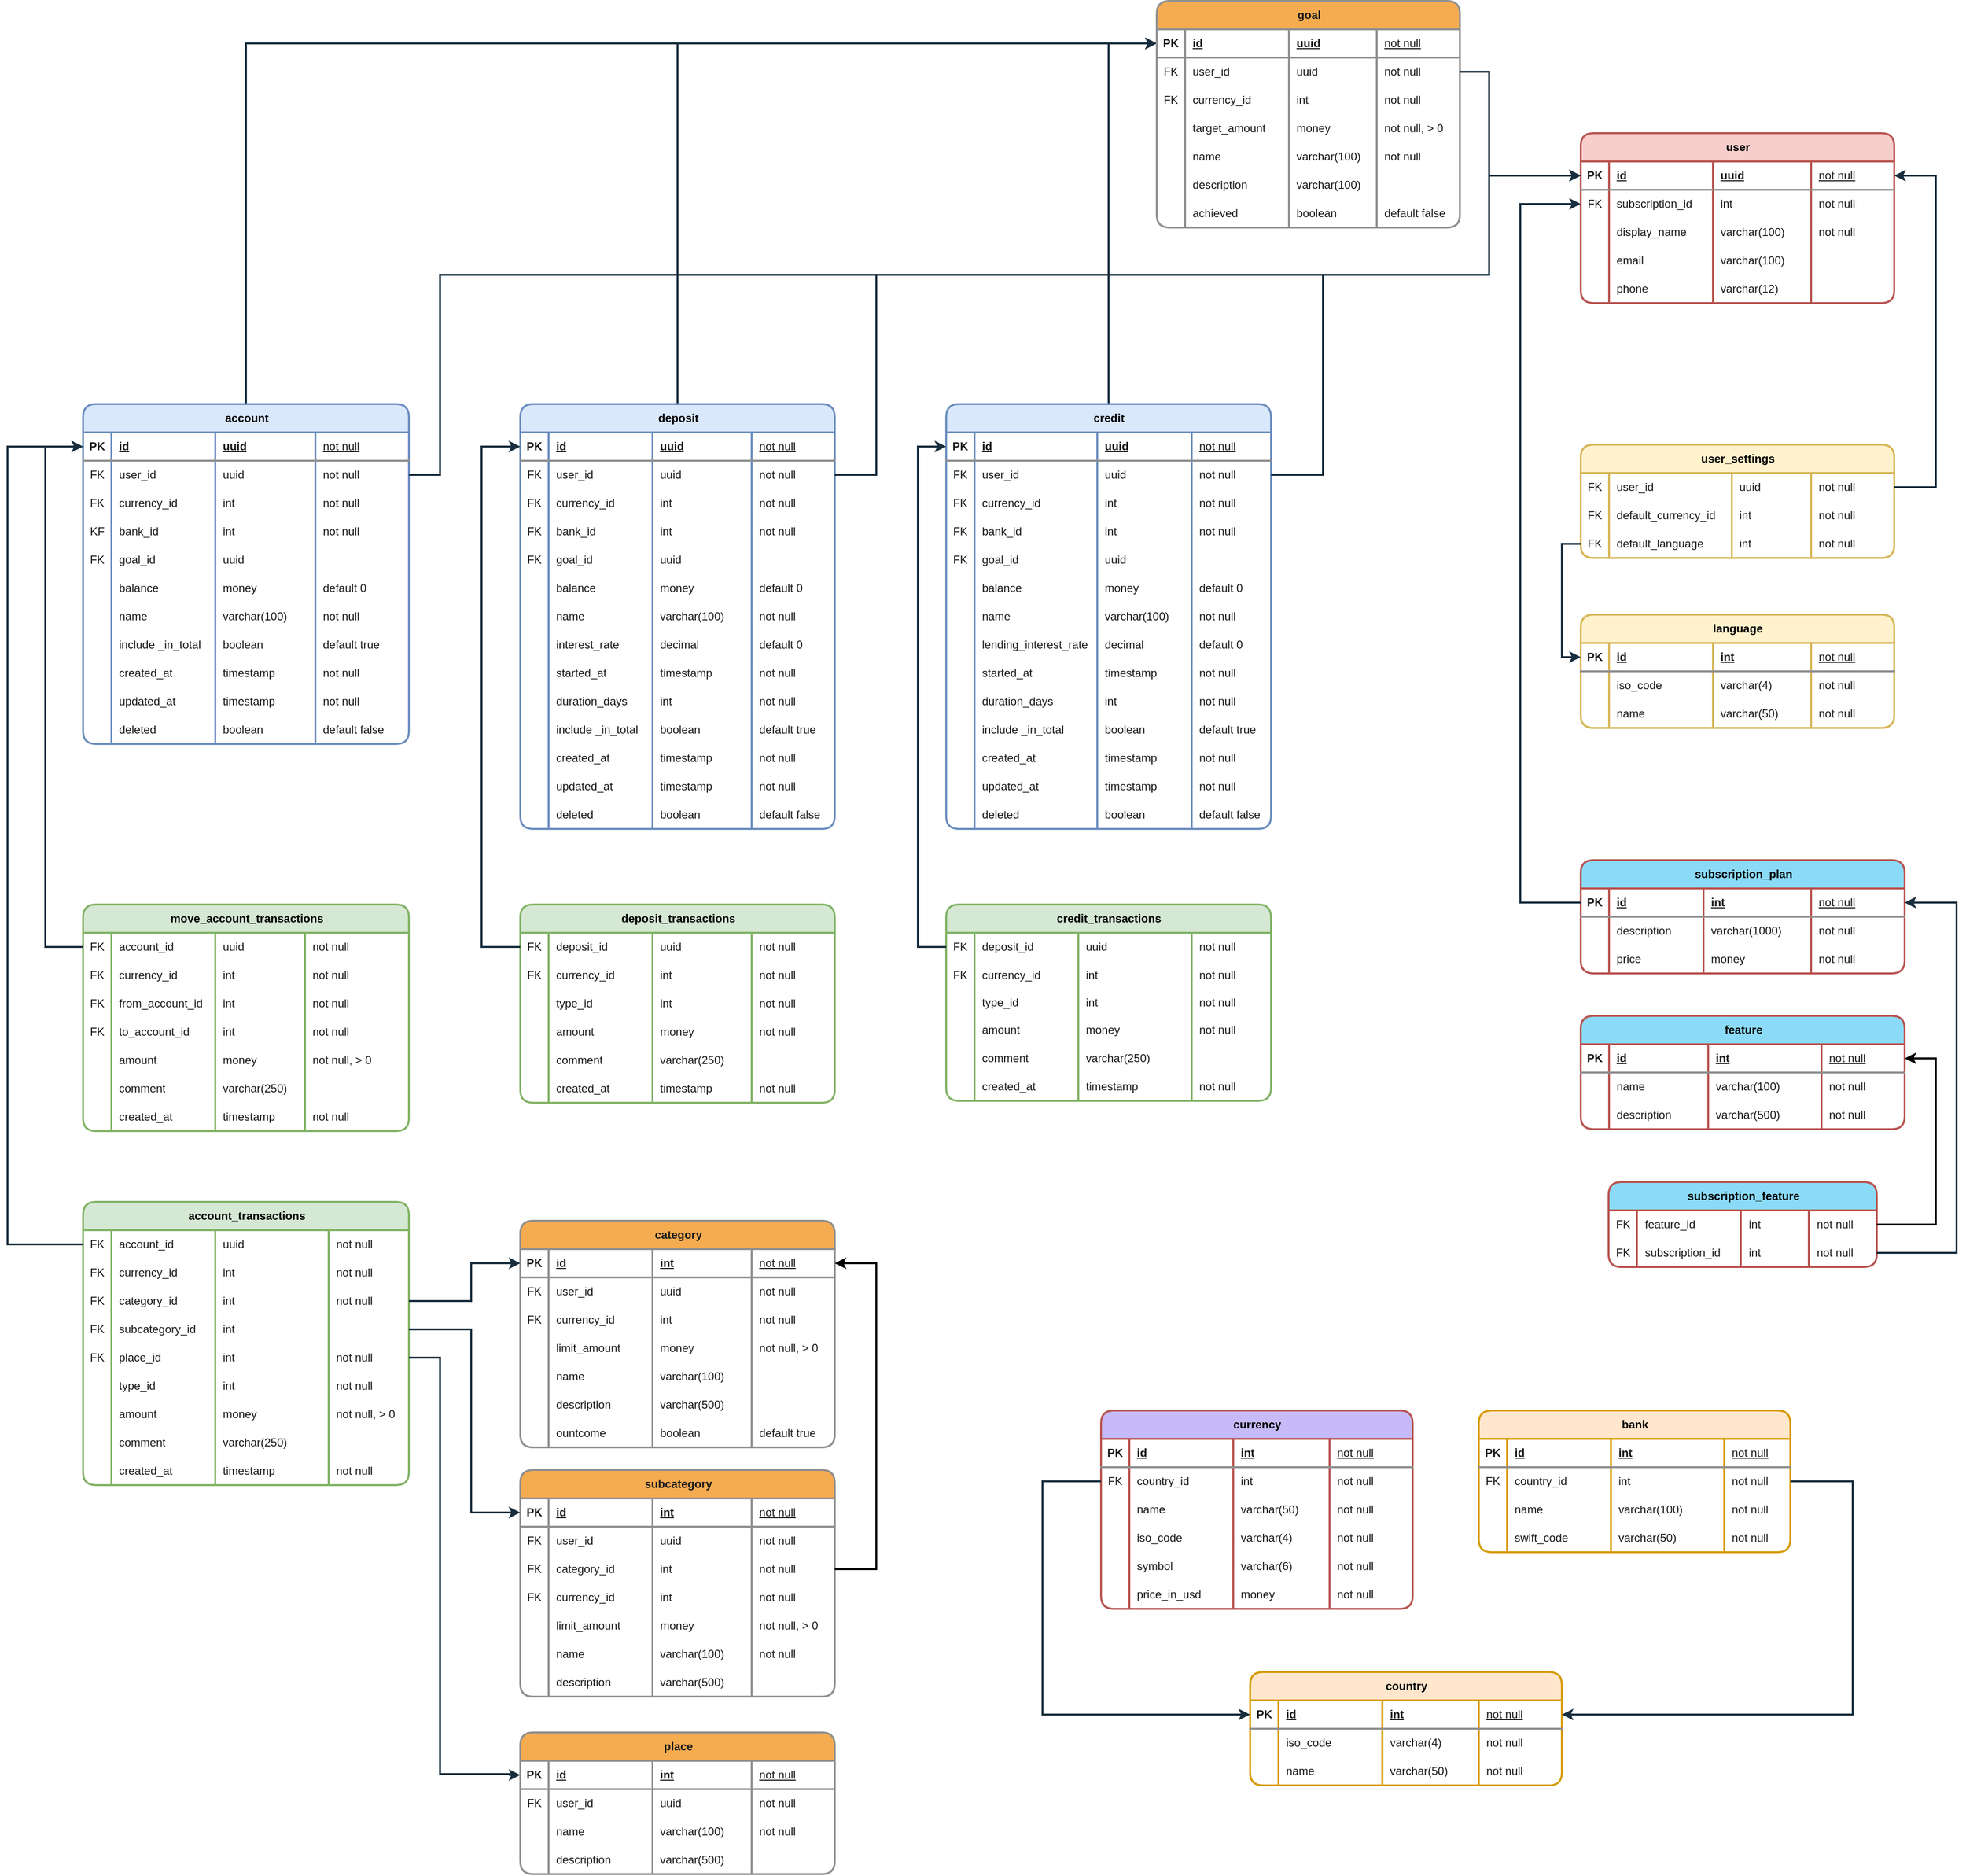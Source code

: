 <mxfile version="21.7.5" type="github">
  <diagram name="Page-1" id="bSosTT578MxcjmUljE6y">
    <mxGraphModel dx="3390" dy="2718" grid="1" gridSize="11" guides="1" tooltips="1" connect="1" arrows="1" fold="1" page="0" pageScale="1" pageWidth="850" pageHeight="1100" math="0" shadow="0">
      <root>
        <mxCell id="0" />
        <mxCell id="1" parent="0" />
        <mxCell id="j-YoT5HirS3JZY6tD87D-1" value="user" style="shape=table;startSize=30;container=1;collapsible=1;childLayout=tableLayout;fixedRows=1;rowLines=0;fontStyle=1;align=center;resizeLast=1;html=1;labelBackgroundColor=none;rounded=1;fillColor=#f8cecc;strokeColor=#b85450;strokeWidth=2;" parent="1" vertex="1">
          <mxGeometry x="1472" y="220" width="332" height="180" as="geometry" />
        </mxCell>
        <mxCell id="j-YoT5HirS3JZY6tD87D-2" value="" style="shape=tableRow;horizontal=0;startSize=0;swimlaneHead=0;swimlaneBody=0;fillColor=none;collapsible=0;dropTarget=0;points=[[0,0.5],[1,0.5]];portConstraint=eastwest;top=0;left=0;right=0;bottom=1;labelBackgroundColor=none;rounded=1;strokeColor=#909090;fontColor=#1A1A1A;strokeWidth=2;" parent="j-YoT5HirS3JZY6tD87D-1" vertex="1">
          <mxGeometry y="30" width="332" height="30" as="geometry" />
        </mxCell>
        <mxCell id="j-YoT5HirS3JZY6tD87D-3" value="PK" style="shape=partialRectangle;connectable=0;fillColor=none;top=0;left=0;bottom=0;right=0;fontStyle=1;overflow=hidden;whiteSpace=wrap;html=1;labelBackgroundColor=none;rounded=1;strokeColor=#909090;fontColor=#1A1A1A;strokeWidth=2;" parent="j-YoT5HirS3JZY6tD87D-2" vertex="1">
          <mxGeometry width="30" height="30" as="geometry">
            <mxRectangle width="30" height="30" as="alternateBounds" />
          </mxGeometry>
        </mxCell>
        <mxCell id="j-YoT5HirS3JZY6tD87D-4" value="id" style="shape=partialRectangle;connectable=0;fillColor=none;top=0;left=0;bottom=0;right=0;align=left;spacingLeft=6;fontStyle=5;overflow=hidden;whiteSpace=wrap;html=1;labelBackgroundColor=none;rounded=1;strokeColor=#909090;fontColor=#1A1A1A;strokeWidth=2;" parent="j-YoT5HirS3JZY6tD87D-2" vertex="1">
          <mxGeometry x="30" width="110" height="30" as="geometry">
            <mxRectangle width="110" height="30" as="alternateBounds" />
          </mxGeometry>
        </mxCell>
        <mxCell id="j-YoT5HirS3JZY6tD87D-29" value="uuid" style="shape=partialRectangle;connectable=0;fillColor=none;top=0;left=0;bottom=0;right=0;align=left;spacingLeft=6;fontStyle=5;overflow=hidden;whiteSpace=wrap;html=1;labelBackgroundColor=none;rounded=1;strokeColor=#909090;fontColor=#1A1A1A;strokeWidth=2;" parent="j-YoT5HirS3JZY6tD87D-2" vertex="1">
          <mxGeometry x="140" width="104" height="30" as="geometry">
            <mxRectangle width="104" height="30" as="alternateBounds" />
          </mxGeometry>
        </mxCell>
        <mxCell id="ja6LDXLlkGIFh5q67n6F-110" value="&lt;meta charset=&quot;utf-8&quot;&gt;&lt;span style=&quot;color: rgb(26, 26, 26); font-family: Helvetica; font-size: 12px; font-style: normal; font-variant-ligatures: normal; font-variant-caps: normal; font-weight: 400; letter-spacing: normal; orphans: 2; text-align: left; text-indent: 0px; text-transform: none; widows: 2; word-spacing: 0px; -webkit-text-stroke-width: 0px; background-color: rgb(255, 255, 255); text-decoration-thickness: initial; text-decoration-style: initial; text-decoration-color: initial; float: none; display: inline !important;&quot;&gt;not null&lt;/span&gt;" style="shape=partialRectangle;connectable=0;fillColor=none;top=0;left=0;bottom=0;right=0;align=left;spacingLeft=6;fontStyle=5;overflow=hidden;whiteSpace=wrap;html=1;labelBackgroundColor=none;rounded=1;strokeColor=#909090;fontColor=#1A1A1A;strokeWidth=2;" vertex="1" parent="j-YoT5HirS3JZY6tD87D-2">
          <mxGeometry x="244" width="88" height="30" as="geometry">
            <mxRectangle width="88" height="30" as="alternateBounds" />
          </mxGeometry>
        </mxCell>
        <mxCell id="j-YoT5HirS3JZY6tD87D-33" style="shape=tableRow;horizontal=0;startSize=0;swimlaneHead=0;swimlaneBody=0;fillColor=none;collapsible=0;dropTarget=0;points=[[0,0.5],[1,0.5]];portConstraint=eastwest;top=0;left=0;right=0;bottom=0;labelBackgroundColor=none;rounded=1;strokeColor=#909090;fontColor=#1A1A1A;strokeWidth=2;" parent="j-YoT5HirS3JZY6tD87D-1" vertex="1">
          <mxGeometry y="60" width="332" height="30" as="geometry" />
        </mxCell>
        <mxCell id="j-YoT5HirS3JZY6tD87D-34" value="FK" style="shape=partialRectangle;connectable=0;fillColor=none;top=0;left=0;bottom=0;right=0;editable=1;overflow=hidden;whiteSpace=wrap;html=1;labelBackgroundColor=none;rounded=1;strokeColor=#909090;fontColor=#1A1A1A;strokeWidth=2;" parent="j-YoT5HirS3JZY6tD87D-33" vertex="1">
          <mxGeometry width="30" height="30" as="geometry">
            <mxRectangle width="30" height="30" as="alternateBounds" />
          </mxGeometry>
        </mxCell>
        <mxCell id="j-YoT5HirS3JZY6tD87D-35" value="subscription_id" style="shape=partialRectangle;connectable=0;fillColor=none;top=0;left=0;bottom=0;right=0;align=left;spacingLeft=6;overflow=hidden;whiteSpace=wrap;html=1;labelBackgroundColor=none;rounded=1;strokeColor=#909090;fontColor=#1A1A1A;strokeWidth=2;" parent="j-YoT5HirS3JZY6tD87D-33" vertex="1">
          <mxGeometry x="30" width="110" height="30" as="geometry">
            <mxRectangle width="110" height="30" as="alternateBounds" />
          </mxGeometry>
        </mxCell>
        <mxCell id="j-YoT5HirS3JZY6tD87D-36" value="int" style="shape=partialRectangle;connectable=0;fillColor=none;top=0;left=0;bottom=0;right=0;align=left;spacingLeft=6;overflow=hidden;whiteSpace=wrap;html=1;labelBackgroundColor=none;rounded=1;strokeColor=#909090;fontColor=#1A1A1A;strokeWidth=2;" parent="j-YoT5HirS3JZY6tD87D-33" vertex="1">
          <mxGeometry x="140" width="104" height="30" as="geometry">
            <mxRectangle width="104" height="30" as="alternateBounds" />
          </mxGeometry>
        </mxCell>
        <mxCell id="ja6LDXLlkGIFh5q67n6F-111" value="not null" style="shape=partialRectangle;connectable=0;fillColor=none;top=0;left=0;bottom=0;right=0;align=left;spacingLeft=6;overflow=hidden;whiteSpace=wrap;html=1;labelBackgroundColor=none;rounded=1;strokeColor=#909090;fontColor=#1A1A1A;strokeWidth=2;" vertex="1" parent="j-YoT5HirS3JZY6tD87D-33">
          <mxGeometry x="244" width="88" height="30" as="geometry">
            <mxRectangle width="88" height="30" as="alternateBounds" />
          </mxGeometry>
        </mxCell>
        <mxCell id="j-YoT5HirS3JZY6tD87D-5" value="" style="shape=tableRow;horizontal=0;startSize=0;swimlaneHead=0;swimlaneBody=0;fillColor=none;collapsible=0;dropTarget=0;points=[[0,0.5],[1,0.5]];portConstraint=eastwest;top=0;left=0;right=0;bottom=0;labelBackgroundColor=none;rounded=1;strokeColor=#909090;fontColor=#1A1A1A;strokeWidth=2;" parent="j-YoT5HirS3JZY6tD87D-1" vertex="1">
          <mxGeometry y="90" width="332" height="30" as="geometry" />
        </mxCell>
        <mxCell id="j-YoT5HirS3JZY6tD87D-6" value="" style="shape=partialRectangle;connectable=0;fillColor=none;top=0;left=0;bottom=0;right=0;editable=1;overflow=hidden;whiteSpace=wrap;html=1;labelBackgroundColor=none;rounded=1;strokeColor=#909090;fontColor=#1A1A1A;strokeWidth=2;" parent="j-YoT5HirS3JZY6tD87D-5" vertex="1">
          <mxGeometry width="30" height="30" as="geometry">
            <mxRectangle width="30" height="30" as="alternateBounds" />
          </mxGeometry>
        </mxCell>
        <mxCell id="j-YoT5HirS3JZY6tD87D-7" value="display_name" style="shape=partialRectangle;connectable=0;fillColor=none;top=0;left=0;bottom=0;right=0;align=left;spacingLeft=6;overflow=hidden;whiteSpace=wrap;html=1;labelBackgroundColor=none;rounded=1;strokeColor=#909090;fontColor=#1A1A1A;strokeWidth=2;" parent="j-YoT5HirS3JZY6tD87D-5" vertex="1">
          <mxGeometry x="30" width="110" height="30" as="geometry">
            <mxRectangle width="110" height="30" as="alternateBounds" />
          </mxGeometry>
        </mxCell>
        <mxCell id="j-YoT5HirS3JZY6tD87D-30" value="varchar(100)" style="shape=partialRectangle;connectable=0;fillColor=none;top=0;left=0;bottom=0;right=0;align=left;spacingLeft=6;overflow=hidden;whiteSpace=wrap;html=1;labelBackgroundColor=none;rounded=1;strokeColor=#909090;fontColor=#1A1A1A;strokeWidth=2;" parent="j-YoT5HirS3JZY6tD87D-5" vertex="1">
          <mxGeometry x="140" width="104" height="30" as="geometry">
            <mxRectangle width="104" height="30" as="alternateBounds" />
          </mxGeometry>
        </mxCell>
        <mxCell id="ja6LDXLlkGIFh5q67n6F-112" value="&lt;meta charset=&quot;utf-8&quot;&gt;&lt;span style=&quot;color: rgb(26, 26, 26); font-family: Helvetica; font-size: 12px; font-style: normal; font-variant-ligatures: normal; font-variant-caps: normal; font-weight: 400; letter-spacing: normal; orphans: 2; text-align: left; text-indent: 0px; text-transform: none; widows: 2; word-spacing: 0px; -webkit-text-stroke-width: 0px; background-color: rgb(255, 255, 255); text-decoration-thickness: initial; text-decoration-style: initial; text-decoration-color: initial; float: none; display: inline !important;&quot;&gt;not null&lt;/span&gt;" style="shape=partialRectangle;connectable=0;fillColor=none;top=0;left=0;bottom=0;right=0;align=left;spacingLeft=6;overflow=hidden;whiteSpace=wrap;html=1;labelBackgroundColor=none;rounded=1;strokeColor=#909090;fontColor=#1A1A1A;strokeWidth=2;" vertex="1" parent="j-YoT5HirS3JZY6tD87D-5">
          <mxGeometry x="244" width="88" height="30" as="geometry">
            <mxRectangle width="88" height="30" as="alternateBounds" />
          </mxGeometry>
        </mxCell>
        <mxCell id="j-YoT5HirS3JZY6tD87D-8" value="" style="shape=tableRow;horizontal=0;startSize=0;swimlaneHead=0;swimlaneBody=0;fillColor=none;collapsible=0;dropTarget=0;points=[[0,0.5],[1,0.5]];portConstraint=eastwest;top=0;left=0;right=0;bottom=0;labelBackgroundColor=none;rounded=1;strokeColor=#909090;fontColor=#1A1A1A;strokeWidth=2;" parent="j-YoT5HirS3JZY6tD87D-1" vertex="1">
          <mxGeometry y="120" width="332" height="30" as="geometry" />
        </mxCell>
        <mxCell id="j-YoT5HirS3JZY6tD87D-9" value="" style="shape=partialRectangle;connectable=0;fillColor=none;top=0;left=0;bottom=0;right=0;editable=1;overflow=hidden;whiteSpace=wrap;html=1;labelBackgroundColor=none;rounded=1;strokeColor=#909090;fontColor=#1A1A1A;strokeWidth=2;" parent="j-YoT5HirS3JZY6tD87D-8" vertex="1">
          <mxGeometry width="30" height="30" as="geometry">
            <mxRectangle width="30" height="30" as="alternateBounds" />
          </mxGeometry>
        </mxCell>
        <mxCell id="j-YoT5HirS3JZY6tD87D-10" value="email" style="shape=partialRectangle;connectable=0;fillColor=none;top=0;left=0;bottom=0;right=0;align=left;spacingLeft=6;overflow=hidden;whiteSpace=wrap;html=1;labelBackgroundColor=none;rounded=1;strokeColor=#909090;fontColor=#1A1A1A;strokeWidth=2;" parent="j-YoT5HirS3JZY6tD87D-8" vertex="1">
          <mxGeometry x="30" width="110" height="30" as="geometry">
            <mxRectangle width="110" height="30" as="alternateBounds" />
          </mxGeometry>
        </mxCell>
        <mxCell id="j-YoT5HirS3JZY6tD87D-31" value="varchar(100)" style="shape=partialRectangle;connectable=0;fillColor=none;top=0;left=0;bottom=0;right=0;align=left;spacingLeft=6;overflow=hidden;whiteSpace=wrap;html=1;labelBackgroundColor=none;rounded=1;strokeColor=#909090;fontColor=#1A1A1A;strokeWidth=2;" parent="j-YoT5HirS3JZY6tD87D-8" vertex="1">
          <mxGeometry x="140" width="104" height="30" as="geometry">
            <mxRectangle width="104" height="30" as="alternateBounds" />
          </mxGeometry>
        </mxCell>
        <mxCell id="ja6LDXLlkGIFh5q67n6F-113" style="shape=partialRectangle;connectable=0;fillColor=none;top=0;left=0;bottom=0;right=0;align=left;spacingLeft=6;overflow=hidden;whiteSpace=wrap;html=1;labelBackgroundColor=none;rounded=1;strokeColor=#909090;fontColor=#1A1A1A;strokeWidth=2;" vertex="1" parent="j-YoT5HirS3JZY6tD87D-8">
          <mxGeometry x="244" width="88" height="30" as="geometry">
            <mxRectangle width="88" height="30" as="alternateBounds" />
          </mxGeometry>
        </mxCell>
        <mxCell id="j-YoT5HirS3JZY6tD87D-11" value="" style="shape=tableRow;horizontal=0;startSize=0;swimlaneHead=0;swimlaneBody=0;fillColor=none;collapsible=0;dropTarget=0;points=[[0,0.5],[1,0.5]];portConstraint=eastwest;top=0;left=0;right=0;bottom=0;labelBackgroundColor=none;rounded=1;strokeColor=#909090;fontColor=#1A1A1A;strokeWidth=2;" parent="j-YoT5HirS3JZY6tD87D-1" vertex="1">
          <mxGeometry y="150" width="332" height="30" as="geometry" />
        </mxCell>
        <mxCell id="j-YoT5HirS3JZY6tD87D-12" value="" style="shape=partialRectangle;connectable=0;fillColor=none;top=0;left=0;bottom=0;right=0;editable=1;overflow=hidden;whiteSpace=wrap;html=1;labelBackgroundColor=none;rounded=1;strokeColor=#909090;fontColor=#1A1A1A;strokeWidth=2;" parent="j-YoT5HirS3JZY6tD87D-11" vertex="1">
          <mxGeometry width="30" height="30" as="geometry">
            <mxRectangle width="30" height="30" as="alternateBounds" />
          </mxGeometry>
        </mxCell>
        <mxCell id="j-YoT5HirS3JZY6tD87D-13" value="phone" style="shape=partialRectangle;connectable=0;fillColor=none;top=0;left=0;bottom=0;right=0;align=left;spacingLeft=6;overflow=hidden;whiteSpace=wrap;html=1;labelBackgroundColor=none;rounded=1;strokeColor=#909090;fontColor=#1A1A1A;strokeWidth=2;" parent="j-YoT5HirS3JZY6tD87D-11" vertex="1">
          <mxGeometry x="30" width="110" height="30" as="geometry">
            <mxRectangle width="110" height="30" as="alternateBounds" />
          </mxGeometry>
        </mxCell>
        <mxCell id="j-YoT5HirS3JZY6tD87D-32" value="varchar(12)" style="shape=partialRectangle;connectable=0;fillColor=none;top=0;left=0;bottom=0;right=0;align=left;spacingLeft=6;overflow=hidden;whiteSpace=wrap;html=1;labelBackgroundColor=none;rounded=1;strokeColor=#909090;fontColor=#1A1A1A;strokeWidth=2;" parent="j-YoT5HirS3JZY6tD87D-11" vertex="1">
          <mxGeometry x="140" width="104" height="30" as="geometry">
            <mxRectangle width="104" height="30" as="alternateBounds" />
          </mxGeometry>
        </mxCell>
        <mxCell id="ja6LDXLlkGIFh5q67n6F-114" style="shape=partialRectangle;connectable=0;fillColor=none;top=0;left=0;bottom=0;right=0;align=left;spacingLeft=6;overflow=hidden;whiteSpace=wrap;html=1;labelBackgroundColor=none;rounded=1;strokeColor=#909090;fontColor=#1A1A1A;strokeWidth=2;" vertex="1" parent="j-YoT5HirS3JZY6tD87D-11">
          <mxGeometry x="244" width="88" height="30" as="geometry">
            <mxRectangle width="88" height="30" as="alternateBounds" />
          </mxGeometry>
        </mxCell>
        <mxCell id="j-YoT5HirS3JZY6tD87D-37" value="user_settings" style="shape=table;startSize=30;container=1;collapsible=1;childLayout=tableLayout;fixedRows=1;rowLines=0;fontStyle=1;align=center;resizeLast=1;html=1;labelBackgroundColor=none;rounded=1;fillColor=#fff2cc;strokeColor=#d6b656;strokeWidth=2;" parent="1" vertex="1">
          <mxGeometry x="1472" y="550" width="332" height="120" as="geometry" />
        </mxCell>
        <mxCell id="j-YoT5HirS3JZY6tD87D-41" value="" style="shape=tableRow;horizontal=0;startSize=0;swimlaneHead=0;swimlaneBody=0;fillColor=none;collapsible=0;dropTarget=0;points=[[0,0.5],[1,0.5]];portConstraint=eastwest;top=0;left=0;right=0;bottom=0;labelBackgroundColor=none;rounded=1;strokeColor=#909090;fontColor=#1A1A1A;strokeWidth=2;" parent="j-YoT5HirS3JZY6tD87D-37" vertex="1">
          <mxGeometry y="30" width="332" height="30" as="geometry" />
        </mxCell>
        <mxCell id="j-YoT5HirS3JZY6tD87D-42" value="FK" style="shape=partialRectangle;connectable=0;fillColor=none;top=0;left=0;bottom=0;right=0;editable=1;overflow=hidden;whiteSpace=wrap;html=1;labelBackgroundColor=none;rounded=1;strokeColor=#909090;fontColor=#1A1A1A;strokeWidth=2;" parent="j-YoT5HirS3JZY6tD87D-41" vertex="1">
          <mxGeometry width="30" height="30" as="geometry">
            <mxRectangle width="30" height="30" as="alternateBounds" />
          </mxGeometry>
        </mxCell>
        <mxCell id="j-YoT5HirS3JZY6tD87D-43" value="user_id" style="shape=partialRectangle;connectable=0;fillColor=none;top=0;left=0;bottom=0;right=0;align=left;spacingLeft=6;overflow=hidden;whiteSpace=wrap;html=1;labelBackgroundColor=none;rounded=1;strokeColor=#909090;fontColor=#1A1A1A;strokeWidth=2;" parent="j-YoT5HirS3JZY6tD87D-41" vertex="1">
          <mxGeometry x="30" width="130" height="30" as="geometry">
            <mxRectangle width="130" height="30" as="alternateBounds" />
          </mxGeometry>
        </mxCell>
        <mxCell id="j-YoT5HirS3JZY6tD87D-50" value="uuid" style="shape=partialRectangle;connectable=0;fillColor=none;top=0;left=0;bottom=0;right=0;align=left;spacingLeft=6;overflow=hidden;whiteSpace=wrap;html=1;labelBackgroundColor=none;rounded=1;strokeColor=#909090;fontColor=#1A1A1A;strokeWidth=2;" parent="j-YoT5HirS3JZY6tD87D-41" vertex="1">
          <mxGeometry x="160" width="84" height="30" as="geometry">
            <mxRectangle width="84" height="30" as="alternateBounds" />
          </mxGeometry>
        </mxCell>
        <mxCell id="ja6LDXLlkGIFh5q67n6F-115" value="&lt;meta charset=&quot;utf-8&quot;&gt;&lt;span style=&quot;color: rgb(26, 26, 26); font-family: Helvetica; font-size: 12px; font-style: normal; font-variant-ligatures: normal; font-variant-caps: normal; font-weight: 400; letter-spacing: normal; orphans: 2; text-align: left; text-indent: 0px; text-transform: none; widows: 2; word-spacing: 0px; -webkit-text-stroke-width: 0px; background-color: rgb(255, 255, 255); text-decoration-thickness: initial; text-decoration-style: initial; text-decoration-color: initial; float: none; display: inline !important;&quot;&gt;not null&lt;/span&gt;" style="shape=partialRectangle;connectable=0;fillColor=none;top=0;left=0;bottom=0;right=0;align=left;spacingLeft=6;overflow=hidden;whiteSpace=wrap;html=1;labelBackgroundColor=none;rounded=1;strokeColor=#909090;fontColor=#1A1A1A;strokeWidth=2;" vertex="1" parent="j-YoT5HirS3JZY6tD87D-41">
          <mxGeometry x="244" width="88" height="30" as="geometry">
            <mxRectangle width="88" height="30" as="alternateBounds" />
          </mxGeometry>
        </mxCell>
        <mxCell id="j-YoT5HirS3JZY6tD87D-44" value="" style="shape=tableRow;horizontal=0;startSize=0;swimlaneHead=0;swimlaneBody=0;fillColor=none;collapsible=0;dropTarget=0;points=[[0,0.5],[1,0.5]];portConstraint=eastwest;top=0;left=0;right=0;bottom=0;labelBackgroundColor=none;rounded=1;strokeColor=#909090;fontColor=#1A1A1A;strokeWidth=2;" parent="j-YoT5HirS3JZY6tD87D-37" vertex="1">
          <mxGeometry y="60" width="332" height="30" as="geometry" />
        </mxCell>
        <mxCell id="j-YoT5HirS3JZY6tD87D-45" value="FK" style="shape=partialRectangle;connectable=0;fillColor=none;top=0;left=0;bottom=0;right=0;editable=1;overflow=hidden;whiteSpace=wrap;html=1;labelBackgroundColor=none;rounded=1;strokeColor=#909090;fontColor=#1A1A1A;strokeWidth=2;" parent="j-YoT5HirS3JZY6tD87D-44" vertex="1">
          <mxGeometry width="30" height="30" as="geometry">
            <mxRectangle width="30" height="30" as="alternateBounds" />
          </mxGeometry>
        </mxCell>
        <mxCell id="j-YoT5HirS3JZY6tD87D-46" value="default_currency_id" style="shape=partialRectangle;connectable=0;fillColor=none;top=0;left=0;bottom=0;right=0;align=left;spacingLeft=6;overflow=hidden;whiteSpace=wrap;html=1;labelBackgroundColor=none;rounded=1;strokeColor=#909090;fontColor=#1A1A1A;strokeWidth=2;" parent="j-YoT5HirS3JZY6tD87D-44" vertex="1">
          <mxGeometry x="30" width="130" height="30" as="geometry">
            <mxRectangle width="130" height="30" as="alternateBounds" />
          </mxGeometry>
        </mxCell>
        <mxCell id="j-YoT5HirS3JZY6tD87D-51" value="int" style="shape=partialRectangle;connectable=0;fillColor=none;top=0;left=0;bottom=0;right=0;align=left;spacingLeft=6;overflow=hidden;whiteSpace=wrap;html=1;labelBackgroundColor=none;rounded=1;strokeColor=#909090;fontColor=#1A1A1A;strokeWidth=2;" parent="j-YoT5HirS3JZY6tD87D-44" vertex="1">
          <mxGeometry x="160" width="84" height="30" as="geometry">
            <mxRectangle width="84" height="30" as="alternateBounds" />
          </mxGeometry>
        </mxCell>
        <mxCell id="ja6LDXLlkGIFh5q67n6F-116" value="&lt;meta charset=&quot;utf-8&quot;&gt;&lt;span style=&quot;color: rgb(26, 26, 26); font-family: Helvetica; font-size: 12px; font-style: normal; font-variant-ligatures: normal; font-variant-caps: normal; font-weight: 400; letter-spacing: normal; orphans: 2; text-align: left; text-indent: 0px; text-transform: none; widows: 2; word-spacing: 0px; -webkit-text-stroke-width: 0px; background-color: rgb(255, 255, 255); text-decoration-thickness: initial; text-decoration-style: initial; text-decoration-color: initial; float: none; display: inline !important;&quot;&gt;not null&lt;/span&gt;" style="shape=partialRectangle;connectable=0;fillColor=none;top=0;left=0;bottom=0;right=0;align=left;spacingLeft=6;overflow=hidden;whiteSpace=wrap;html=1;labelBackgroundColor=none;rounded=1;strokeColor=#909090;fontColor=#1A1A1A;strokeWidth=2;" vertex="1" parent="j-YoT5HirS3JZY6tD87D-44">
          <mxGeometry x="244" width="88" height="30" as="geometry">
            <mxRectangle width="88" height="30" as="alternateBounds" />
          </mxGeometry>
        </mxCell>
        <mxCell id="j-YoT5HirS3JZY6tD87D-47" value="" style="shape=tableRow;horizontal=0;startSize=0;swimlaneHead=0;swimlaneBody=0;fillColor=none;collapsible=0;dropTarget=0;points=[[0,0.5],[1,0.5]];portConstraint=eastwest;top=0;left=0;right=0;bottom=0;labelBackgroundColor=none;rounded=1;strokeColor=#909090;fontColor=#1A1A1A;strokeWidth=2;" parent="j-YoT5HirS3JZY6tD87D-37" vertex="1">
          <mxGeometry y="90" width="332" height="30" as="geometry" />
        </mxCell>
        <mxCell id="j-YoT5HirS3JZY6tD87D-48" value="FK" style="shape=partialRectangle;connectable=0;fillColor=none;top=0;left=0;bottom=0;right=0;editable=1;overflow=hidden;whiteSpace=wrap;html=1;labelBackgroundColor=none;rounded=1;strokeColor=#909090;fontColor=#1A1A1A;strokeWidth=2;" parent="j-YoT5HirS3JZY6tD87D-47" vertex="1">
          <mxGeometry width="30" height="30" as="geometry">
            <mxRectangle width="30" height="30" as="alternateBounds" />
          </mxGeometry>
        </mxCell>
        <mxCell id="j-YoT5HirS3JZY6tD87D-49" value="default_language" style="shape=partialRectangle;connectable=0;fillColor=none;top=0;left=0;bottom=0;right=0;align=left;spacingLeft=6;overflow=hidden;whiteSpace=wrap;html=1;labelBackgroundColor=none;rounded=1;strokeColor=#909090;fontColor=#1A1A1A;strokeWidth=2;" parent="j-YoT5HirS3JZY6tD87D-47" vertex="1">
          <mxGeometry x="30" width="130" height="30" as="geometry">
            <mxRectangle width="130" height="30" as="alternateBounds" />
          </mxGeometry>
        </mxCell>
        <mxCell id="j-YoT5HirS3JZY6tD87D-52" value="int" style="shape=partialRectangle;connectable=0;fillColor=none;top=0;left=0;bottom=0;right=0;align=left;spacingLeft=6;overflow=hidden;whiteSpace=wrap;html=1;labelBackgroundColor=none;rounded=1;strokeColor=#909090;fontColor=#1A1A1A;strokeWidth=2;" parent="j-YoT5HirS3JZY6tD87D-47" vertex="1">
          <mxGeometry x="160" width="84" height="30" as="geometry">
            <mxRectangle width="84" height="30" as="alternateBounds" />
          </mxGeometry>
        </mxCell>
        <mxCell id="ja6LDXLlkGIFh5q67n6F-117" value="&lt;meta charset=&quot;utf-8&quot;&gt;&lt;span style=&quot;color: rgb(26, 26, 26); font-family: Helvetica; font-size: 12px; font-style: normal; font-variant-ligatures: normal; font-variant-caps: normal; font-weight: 400; letter-spacing: normal; orphans: 2; text-align: left; text-indent: 0px; text-transform: none; widows: 2; word-spacing: 0px; -webkit-text-stroke-width: 0px; background-color: rgb(255, 255, 255); text-decoration-thickness: initial; text-decoration-style: initial; text-decoration-color: initial; float: none; display: inline !important;&quot;&gt;not null&lt;/span&gt;" style="shape=partialRectangle;connectable=0;fillColor=none;top=0;left=0;bottom=0;right=0;align=left;spacingLeft=6;overflow=hidden;whiteSpace=wrap;html=1;labelBackgroundColor=none;rounded=1;strokeColor=#909090;fontColor=#1A1A1A;strokeWidth=2;" vertex="1" parent="j-YoT5HirS3JZY6tD87D-47">
          <mxGeometry x="244" width="88" height="30" as="geometry">
            <mxRectangle width="88" height="30" as="alternateBounds" />
          </mxGeometry>
        </mxCell>
        <mxCell id="j-YoT5HirS3JZY6tD87D-61" value="subscription_plan" style="shape=table;startSize=30;container=1;collapsible=1;childLayout=tableLayout;fixedRows=1;rowLines=0;fontStyle=1;align=center;resizeLast=1;html=1;labelBackgroundColor=none;rounded=1;fillColor=#8BDBF8;strokeColor=#b85450;strokeWidth=2;" parent="1" vertex="1">
          <mxGeometry x="1472" y="990" width="343" height="120" as="geometry" />
        </mxCell>
        <mxCell id="j-YoT5HirS3JZY6tD87D-62" value="" style="shape=tableRow;horizontal=0;startSize=0;swimlaneHead=0;swimlaneBody=0;fillColor=none;collapsible=0;dropTarget=0;points=[[0,0.5],[1,0.5]];portConstraint=eastwest;top=0;left=0;right=0;bottom=1;labelBackgroundColor=none;rounded=1;strokeColor=#909090;fontColor=#1A1A1A;strokeWidth=2;" parent="j-YoT5HirS3JZY6tD87D-61" vertex="1">
          <mxGeometry y="30" width="343" height="30" as="geometry" />
        </mxCell>
        <mxCell id="j-YoT5HirS3JZY6tD87D-63" value="PK" style="shape=partialRectangle;connectable=0;fillColor=none;top=0;left=0;bottom=0;right=0;fontStyle=1;overflow=hidden;whiteSpace=wrap;html=1;labelBackgroundColor=none;rounded=1;strokeColor=#909090;fontColor=#1A1A1A;strokeWidth=2;" parent="j-YoT5HirS3JZY6tD87D-62" vertex="1">
          <mxGeometry width="30" height="30" as="geometry">
            <mxRectangle width="30" height="30" as="alternateBounds" />
          </mxGeometry>
        </mxCell>
        <mxCell id="j-YoT5HirS3JZY6tD87D-64" value="id" style="shape=partialRectangle;connectable=0;fillColor=none;top=0;left=0;bottom=0;right=0;align=left;spacingLeft=6;fontStyle=5;overflow=hidden;whiteSpace=wrap;html=1;labelBackgroundColor=none;rounded=1;strokeColor=#909090;fontColor=#1A1A1A;strokeWidth=2;" parent="j-YoT5HirS3JZY6tD87D-62" vertex="1">
          <mxGeometry x="30" width="100" height="30" as="geometry">
            <mxRectangle width="100" height="30" as="alternateBounds" />
          </mxGeometry>
        </mxCell>
        <mxCell id="j-YoT5HirS3JZY6tD87D-74" value="int" style="shape=partialRectangle;connectable=0;fillColor=none;top=0;left=0;bottom=0;right=0;align=left;spacingLeft=6;fontStyle=5;overflow=hidden;whiteSpace=wrap;html=1;labelBackgroundColor=none;rounded=1;strokeColor=#909090;fontColor=#1A1A1A;strokeWidth=2;" parent="j-YoT5HirS3JZY6tD87D-62" vertex="1">
          <mxGeometry x="130" width="114" height="30" as="geometry">
            <mxRectangle width="114" height="30" as="alternateBounds" />
          </mxGeometry>
        </mxCell>
        <mxCell id="ja6LDXLlkGIFh5q67n6F-102" value="&lt;meta charset=&quot;utf-8&quot;&gt;&lt;span style=&quot;color: rgb(26, 26, 26); font-family: Helvetica; font-size: 12px; font-style: normal; font-variant-ligatures: normal; font-variant-caps: normal; font-weight: 400; letter-spacing: normal; orphans: 2; text-align: left; text-indent: 0px; text-transform: none; widows: 2; word-spacing: 0px; -webkit-text-stroke-width: 0px; background-color: rgb(255, 255, 255); text-decoration-thickness: initial; text-decoration-style: initial; text-decoration-color: initial; float: none; display: inline !important;&quot;&gt;not null&lt;/span&gt;" style="shape=partialRectangle;connectable=0;fillColor=none;top=0;left=0;bottom=0;right=0;align=left;spacingLeft=6;fontStyle=5;overflow=hidden;whiteSpace=wrap;html=1;labelBackgroundColor=none;rounded=1;strokeColor=#909090;fontColor=#1A1A1A;strokeWidth=2;" vertex="1" parent="j-YoT5HirS3JZY6tD87D-62">
          <mxGeometry x="244" width="99" height="30" as="geometry">
            <mxRectangle width="99" height="30" as="alternateBounds" />
          </mxGeometry>
        </mxCell>
        <mxCell id="j-YoT5HirS3JZY6tD87D-65" value="" style="shape=tableRow;horizontal=0;startSize=0;swimlaneHead=0;swimlaneBody=0;fillColor=none;collapsible=0;dropTarget=0;points=[[0,0.5],[1,0.5]];portConstraint=eastwest;top=0;left=0;right=0;bottom=0;labelBackgroundColor=none;rounded=1;strokeColor=#909090;fontColor=#1A1A1A;strokeWidth=2;" parent="j-YoT5HirS3JZY6tD87D-61" vertex="1">
          <mxGeometry y="60" width="343" height="30" as="geometry" />
        </mxCell>
        <mxCell id="j-YoT5HirS3JZY6tD87D-66" value="" style="shape=partialRectangle;connectable=0;fillColor=none;top=0;left=0;bottom=0;right=0;editable=1;overflow=hidden;whiteSpace=wrap;html=1;labelBackgroundColor=none;rounded=1;strokeColor=#909090;fontColor=#1A1A1A;strokeWidth=2;" parent="j-YoT5HirS3JZY6tD87D-65" vertex="1">
          <mxGeometry width="30" height="30" as="geometry">
            <mxRectangle width="30" height="30" as="alternateBounds" />
          </mxGeometry>
        </mxCell>
        <mxCell id="j-YoT5HirS3JZY6tD87D-67" value="description" style="shape=partialRectangle;connectable=0;fillColor=none;top=0;left=0;bottom=0;right=0;align=left;spacingLeft=6;overflow=hidden;whiteSpace=wrap;html=1;labelBackgroundColor=none;rounded=1;strokeColor=#909090;fontColor=#1A1A1A;strokeWidth=2;" parent="j-YoT5HirS3JZY6tD87D-65" vertex="1">
          <mxGeometry x="30" width="100" height="30" as="geometry">
            <mxRectangle width="100" height="30" as="alternateBounds" />
          </mxGeometry>
        </mxCell>
        <mxCell id="j-YoT5HirS3JZY6tD87D-75" value="varchar(1000)" style="shape=partialRectangle;connectable=0;fillColor=none;top=0;left=0;bottom=0;right=0;align=left;spacingLeft=6;overflow=hidden;whiteSpace=wrap;html=1;labelBackgroundColor=none;rounded=1;strokeColor=#909090;fontColor=#1A1A1A;strokeWidth=2;" parent="j-YoT5HirS3JZY6tD87D-65" vertex="1">
          <mxGeometry x="130" width="114" height="30" as="geometry">
            <mxRectangle width="114" height="30" as="alternateBounds" />
          </mxGeometry>
        </mxCell>
        <mxCell id="ja6LDXLlkGIFh5q67n6F-103" value="&lt;meta charset=&quot;utf-8&quot;&gt;&lt;span style=&quot;color: rgb(26, 26, 26); font-family: Helvetica; font-size: 12px; font-style: normal; font-variant-ligatures: normal; font-variant-caps: normal; font-weight: 400; letter-spacing: normal; orphans: 2; text-align: left; text-indent: 0px; text-transform: none; widows: 2; word-spacing: 0px; -webkit-text-stroke-width: 0px; background-color: rgb(255, 255, 255); text-decoration-thickness: initial; text-decoration-style: initial; text-decoration-color: initial; float: none; display: inline !important;&quot;&gt;not null&lt;/span&gt;" style="shape=partialRectangle;connectable=0;fillColor=none;top=0;left=0;bottom=0;right=0;align=left;spacingLeft=6;overflow=hidden;whiteSpace=wrap;html=1;labelBackgroundColor=none;rounded=1;strokeColor=#909090;fontColor=#1A1A1A;strokeWidth=2;" vertex="1" parent="j-YoT5HirS3JZY6tD87D-65">
          <mxGeometry x="244" width="99" height="30" as="geometry">
            <mxRectangle width="99" height="30" as="alternateBounds" />
          </mxGeometry>
        </mxCell>
        <mxCell id="j-YoT5HirS3JZY6tD87D-68" value="" style="shape=tableRow;horizontal=0;startSize=0;swimlaneHead=0;swimlaneBody=0;fillColor=none;collapsible=0;dropTarget=0;points=[[0,0.5],[1,0.5]];portConstraint=eastwest;top=0;left=0;right=0;bottom=0;labelBackgroundColor=none;rounded=1;strokeColor=#909090;fontColor=#1A1A1A;strokeWidth=2;" parent="j-YoT5HirS3JZY6tD87D-61" vertex="1">
          <mxGeometry y="90" width="343" height="30" as="geometry" />
        </mxCell>
        <mxCell id="j-YoT5HirS3JZY6tD87D-69" value="" style="shape=partialRectangle;connectable=0;fillColor=none;top=0;left=0;bottom=0;right=0;editable=1;overflow=hidden;whiteSpace=wrap;html=1;labelBackgroundColor=none;rounded=1;strokeColor=#909090;fontColor=#1A1A1A;strokeWidth=2;" parent="j-YoT5HirS3JZY6tD87D-68" vertex="1">
          <mxGeometry width="30" height="30" as="geometry">
            <mxRectangle width="30" height="30" as="alternateBounds" />
          </mxGeometry>
        </mxCell>
        <mxCell id="j-YoT5HirS3JZY6tD87D-70" value="price" style="shape=partialRectangle;connectable=0;fillColor=none;top=0;left=0;bottom=0;right=0;align=left;spacingLeft=6;overflow=hidden;whiteSpace=wrap;html=1;labelBackgroundColor=none;rounded=1;strokeColor=#909090;fontColor=#1A1A1A;strokeWidth=2;" parent="j-YoT5HirS3JZY6tD87D-68" vertex="1">
          <mxGeometry x="30" width="100" height="30" as="geometry">
            <mxRectangle width="100" height="30" as="alternateBounds" />
          </mxGeometry>
        </mxCell>
        <mxCell id="j-YoT5HirS3JZY6tD87D-76" value="money" style="shape=partialRectangle;connectable=0;fillColor=none;top=0;left=0;bottom=0;right=0;align=left;spacingLeft=6;overflow=hidden;whiteSpace=wrap;html=1;labelBackgroundColor=none;rounded=1;strokeColor=#909090;fontColor=#1A1A1A;strokeWidth=2;" parent="j-YoT5HirS3JZY6tD87D-68" vertex="1">
          <mxGeometry x="130" width="114" height="30" as="geometry">
            <mxRectangle width="114" height="30" as="alternateBounds" />
          </mxGeometry>
        </mxCell>
        <mxCell id="ja6LDXLlkGIFh5q67n6F-104" value="&lt;meta charset=&quot;utf-8&quot;&gt;&lt;span style=&quot;color: rgb(26, 26, 26); font-family: Helvetica; font-size: 12px; font-style: normal; font-variant-ligatures: normal; font-variant-caps: normal; font-weight: 400; letter-spacing: normal; orphans: 2; text-align: left; text-indent: 0px; text-transform: none; widows: 2; word-spacing: 0px; -webkit-text-stroke-width: 0px; background-color: rgb(255, 255, 255); text-decoration-thickness: initial; text-decoration-style: initial; text-decoration-color: initial; float: none; display: inline !important;&quot;&gt;not null&lt;/span&gt;" style="shape=partialRectangle;connectable=0;fillColor=none;top=0;left=0;bottom=0;right=0;align=left;spacingLeft=6;overflow=hidden;whiteSpace=wrap;html=1;labelBackgroundColor=none;rounded=1;strokeColor=#909090;fontColor=#1A1A1A;strokeWidth=2;" vertex="1" parent="j-YoT5HirS3JZY6tD87D-68">
          <mxGeometry x="244" width="99" height="30" as="geometry">
            <mxRectangle width="99" height="30" as="alternateBounds" />
          </mxGeometry>
        </mxCell>
        <mxCell id="j-YoT5HirS3JZY6tD87D-78" value="feature" style="shape=table;startSize=30;container=1;collapsible=1;childLayout=tableLayout;fixedRows=1;rowLines=0;fontStyle=1;align=center;resizeLast=1;html=1;labelBackgroundColor=none;rounded=1;fillColor=#8BDBF8;strokeColor=#b85450;strokeWidth=2;" parent="1" vertex="1">
          <mxGeometry x="1472" y="1155" width="343" height="120" as="geometry" />
        </mxCell>
        <mxCell id="j-YoT5HirS3JZY6tD87D-79" value="" style="shape=tableRow;horizontal=0;startSize=0;swimlaneHead=0;swimlaneBody=0;fillColor=none;collapsible=0;dropTarget=0;points=[[0,0.5],[1,0.5]];portConstraint=eastwest;top=0;left=0;right=0;bottom=1;labelBackgroundColor=none;rounded=1;strokeColor=#909090;fontColor=#1A1A1A;strokeWidth=2;" parent="j-YoT5HirS3JZY6tD87D-78" vertex="1">
          <mxGeometry y="30" width="343" height="30" as="geometry" />
        </mxCell>
        <mxCell id="j-YoT5HirS3JZY6tD87D-80" value="PK" style="shape=partialRectangle;connectable=0;fillColor=none;top=0;left=0;bottom=0;right=0;fontStyle=1;overflow=hidden;whiteSpace=wrap;html=1;labelBackgroundColor=none;rounded=1;strokeColor=#909090;fontColor=#1A1A1A;strokeWidth=2;" parent="j-YoT5HirS3JZY6tD87D-79" vertex="1">
          <mxGeometry width="30" height="30" as="geometry">
            <mxRectangle width="30" height="30" as="alternateBounds" />
          </mxGeometry>
        </mxCell>
        <mxCell id="j-YoT5HirS3JZY6tD87D-81" value="id" style="shape=partialRectangle;connectable=0;fillColor=none;top=0;left=0;bottom=0;right=0;align=left;spacingLeft=6;fontStyle=5;overflow=hidden;whiteSpace=wrap;html=1;labelBackgroundColor=none;rounded=1;strokeColor=#909090;fontColor=#1A1A1A;strokeWidth=2;" parent="j-YoT5HirS3JZY6tD87D-79" vertex="1">
          <mxGeometry x="30" width="105" height="30" as="geometry">
            <mxRectangle width="105" height="30" as="alternateBounds" />
          </mxGeometry>
        </mxCell>
        <mxCell id="j-YoT5HirS3JZY6tD87D-91" value="int" style="shape=partialRectangle;connectable=0;fillColor=none;top=0;left=0;bottom=0;right=0;align=left;spacingLeft=6;fontStyle=5;overflow=hidden;whiteSpace=wrap;html=1;labelBackgroundColor=none;rounded=1;strokeColor=#909090;fontColor=#1A1A1A;strokeWidth=2;" parent="j-YoT5HirS3JZY6tD87D-79" vertex="1">
          <mxGeometry x="135" width="120" height="30" as="geometry">
            <mxRectangle width="120" height="30" as="alternateBounds" />
          </mxGeometry>
        </mxCell>
        <mxCell id="ja6LDXLlkGIFh5q67n6F-105" value="&lt;meta charset=&quot;utf-8&quot;&gt;&lt;span style=&quot;color: rgb(26, 26, 26); font-family: Helvetica; font-size: 12px; font-style: normal; font-variant-ligatures: normal; font-variant-caps: normal; font-weight: 400; letter-spacing: normal; orphans: 2; text-align: left; text-indent: 0px; text-transform: none; widows: 2; word-spacing: 0px; -webkit-text-stroke-width: 0px; background-color: rgb(255, 255, 255); text-decoration-thickness: initial; text-decoration-style: initial; text-decoration-color: initial; float: none; display: inline !important;&quot;&gt;not null&lt;/span&gt;" style="shape=partialRectangle;connectable=0;fillColor=none;top=0;left=0;bottom=0;right=0;align=left;spacingLeft=6;fontStyle=5;overflow=hidden;whiteSpace=wrap;html=1;labelBackgroundColor=none;rounded=1;strokeColor=#909090;fontColor=#1A1A1A;strokeWidth=2;" vertex="1" parent="j-YoT5HirS3JZY6tD87D-79">
          <mxGeometry x="255" width="88" height="30" as="geometry">
            <mxRectangle width="88" height="30" as="alternateBounds" />
          </mxGeometry>
        </mxCell>
        <mxCell id="j-YoT5HirS3JZY6tD87D-82" value="" style="shape=tableRow;horizontal=0;startSize=0;swimlaneHead=0;swimlaneBody=0;fillColor=none;collapsible=0;dropTarget=0;points=[[0,0.5],[1,0.5]];portConstraint=eastwest;top=0;left=0;right=0;bottom=0;labelBackgroundColor=none;rounded=1;strokeColor=#909090;fontColor=#1A1A1A;strokeWidth=2;" parent="j-YoT5HirS3JZY6tD87D-78" vertex="1">
          <mxGeometry y="60" width="343" height="30" as="geometry" />
        </mxCell>
        <mxCell id="j-YoT5HirS3JZY6tD87D-83" value="" style="shape=partialRectangle;connectable=0;fillColor=none;top=0;left=0;bottom=0;right=0;editable=1;overflow=hidden;whiteSpace=wrap;html=1;labelBackgroundColor=none;rounded=1;strokeColor=#909090;fontColor=#1A1A1A;strokeWidth=2;" parent="j-YoT5HirS3JZY6tD87D-82" vertex="1">
          <mxGeometry width="30" height="30" as="geometry">
            <mxRectangle width="30" height="30" as="alternateBounds" />
          </mxGeometry>
        </mxCell>
        <mxCell id="j-YoT5HirS3JZY6tD87D-84" value="name" style="shape=partialRectangle;connectable=0;fillColor=none;top=0;left=0;bottom=0;right=0;align=left;spacingLeft=6;overflow=hidden;whiteSpace=wrap;html=1;labelBackgroundColor=none;rounded=1;strokeColor=#909090;fontColor=#1A1A1A;strokeWidth=2;" parent="j-YoT5HirS3JZY6tD87D-82" vertex="1">
          <mxGeometry x="30" width="105" height="30" as="geometry">
            <mxRectangle width="105" height="30" as="alternateBounds" />
          </mxGeometry>
        </mxCell>
        <mxCell id="j-YoT5HirS3JZY6tD87D-92" value="varchar(100)" style="shape=partialRectangle;connectable=0;fillColor=none;top=0;left=0;bottom=0;right=0;align=left;spacingLeft=6;overflow=hidden;whiteSpace=wrap;html=1;labelBackgroundColor=none;rounded=1;strokeColor=#909090;fontColor=#1A1A1A;strokeWidth=2;" parent="j-YoT5HirS3JZY6tD87D-82" vertex="1">
          <mxGeometry x="135" width="120" height="30" as="geometry">
            <mxRectangle width="120" height="30" as="alternateBounds" />
          </mxGeometry>
        </mxCell>
        <mxCell id="ja6LDXLlkGIFh5q67n6F-106" value="&lt;meta charset=&quot;utf-8&quot;&gt;&lt;span style=&quot;color: rgb(26, 26, 26); font-family: Helvetica; font-size: 12px; font-style: normal; font-variant-ligatures: normal; font-variant-caps: normal; font-weight: 400; letter-spacing: normal; orphans: 2; text-align: left; text-indent: 0px; text-transform: none; widows: 2; word-spacing: 0px; -webkit-text-stroke-width: 0px; background-color: rgb(255, 255, 255); text-decoration-thickness: initial; text-decoration-style: initial; text-decoration-color: initial; float: none; display: inline !important;&quot;&gt;not null&lt;/span&gt;" style="shape=partialRectangle;connectable=0;fillColor=none;top=0;left=0;bottom=0;right=0;align=left;spacingLeft=6;overflow=hidden;whiteSpace=wrap;html=1;labelBackgroundColor=none;rounded=1;strokeColor=#909090;fontColor=#1A1A1A;strokeWidth=2;" vertex="1" parent="j-YoT5HirS3JZY6tD87D-82">
          <mxGeometry x="255" width="88" height="30" as="geometry">
            <mxRectangle width="88" height="30" as="alternateBounds" />
          </mxGeometry>
        </mxCell>
        <mxCell id="j-YoT5HirS3JZY6tD87D-85" value="" style="shape=tableRow;horizontal=0;startSize=0;swimlaneHead=0;swimlaneBody=0;fillColor=none;collapsible=0;dropTarget=0;points=[[0,0.5],[1,0.5]];portConstraint=eastwest;top=0;left=0;right=0;bottom=0;labelBackgroundColor=none;rounded=1;strokeColor=#909090;fontColor=#1A1A1A;strokeWidth=2;" parent="j-YoT5HirS3JZY6tD87D-78" vertex="1">
          <mxGeometry y="90" width="343" height="30" as="geometry" />
        </mxCell>
        <mxCell id="j-YoT5HirS3JZY6tD87D-86" value="" style="shape=partialRectangle;connectable=0;fillColor=none;top=0;left=0;bottom=0;right=0;editable=1;overflow=hidden;whiteSpace=wrap;html=1;labelBackgroundColor=none;rounded=1;strokeColor=#909090;fontColor=#1A1A1A;strokeWidth=2;" parent="j-YoT5HirS3JZY6tD87D-85" vertex="1">
          <mxGeometry width="30" height="30" as="geometry">
            <mxRectangle width="30" height="30" as="alternateBounds" />
          </mxGeometry>
        </mxCell>
        <mxCell id="j-YoT5HirS3JZY6tD87D-87" value="description" style="shape=partialRectangle;connectable=0;fillColor=none;top=0;left=0;bottom=0;right=0;align=left;spacingLeft=6;overflow=hidden;whiteSpace=wrap;html=1;labelBackgroundColor=none;rounded=1;strokeColor=#909090;fontColor=#1A1A1A;strokeWidth=2;" parent="j-YoT5HirS3JZY6tD87D-85" vertex="1">
          <mxGeometry x="30" width="105" height="30" as="geometry">
            <mxRectangle width="105" height="30" as="alternateBounds" />
          </mxGeometry>
        </mxCell>
        <mxCell id="j-YoT5HirS3JZY6tD87D-93" value="varchar(500)" style="shape=partialRectangle;connectable=0;fillColor=none;top=0;left=0;bottom=0;right=0;align=left;spacingLeft=6;overflow=hidden;whiteSpace=wrap;html=1;labelBackgroundColor=none;rounded=1;strokeColor=#909090;fontColor=#1A1A1A;strokeWidth=2;" parent="j-YoT5HirS3JZY6tD87D-85" vertex="1">
          <mxGeometry x="135" width="120" height="30" as="geometry">
            <mxRectangle width="120" height="30" as="alternateBounds" />
          </mxGeometry>
        </mxCell>
        <mxCell id="ja6LDXLlkGIFh5q67n6F-107" value="&lt;meta charset=&quot;utf-8&quot;&gt;&lt;span style=&quot;color: rgb(26, 26, 26); font-family: Helvetica; font-size: 12px; font-style: normal; font-variant-ligatures: normal; font-variant-caps: normal; font-weight: 400; letter-spacing: normal; orphans: 2; text-align: left; text-indent: 0px; text-transform: none; widows: 2; word-spacing: 0px; -webkit-text-stroke-width: 0px; background-color: rgb(255, 255, 255); text-decoration-thickness: initial; text-decoration-style: initial; text-decoration-color: initial; float: none; display: inline !important;&quot;&gt;not null&lt;/span&gt;" style="shape=partialRectangle;connectable=0;fillColor=none;top=0;left=0;bottom=0;right=0;align=left;spacingLeft=6;overflow=hidden;whiteSpace=wrap;html=1;labelBackgroundColor=none;rounded=1;strokeColor=#909090;fontColor=#1A1A1A;strokeWidth=2;" vertex="1" parent="j-YoT5HirS3JZY6tD87D-85">
          <mxGeometry x="255" width="88" height="30" as="geometry">
            <mxRectangle width="88" height="30" as="alternateBounds" />
          </mxGeometry>
        </mxCell>
        <mxCell id="j-YoT5HirS3JZY6tD87D-95" value="subscription_feature" style="shape=table;startSize=30;container=1;collapsible=1;childLayout=tableLayout;fixedRows=1;rowLines=0;fontStyle=1;align=center;resizeLast=1;html=1;labelBackgroundColor=none;rounded=1;fillColor=#8BDBF8;strokeColor=#b85450;strokeWidth=2;" parent="1" vertex="1">
          <mxGeometry x="1501.5" y="1331" width="284" height="90" as="geometry" />
        </mxCell>
        <mxCell id="j-YoT5HirS3JZY6tD87D-104" value="" style="shape=tableRow;horizontal=0;startSize=0;swimlaneHead=0;swimlaneBody=0;fillColor=none;collapsible=0;dropTarget=0;points=[[0,0.5],[1,0.5]];portConstraint=eastwest;top=0;left=0;right=0;bottom=0;labelBackgroundColor=none;rounded=1;strokeColor=#909090;fontColor=#1A1A1A;strokeWidth=2;" parent="j-YoT5HirS3JZY6tD87D-95" vertex="1">
          <mxGeometry y="30" width="284" height="30" as="geometry" />
        </mxCell>
        <mxCell id="j-YoT5HirS3JZY6tD87D-105" value="FK" style="shape=partialRectangle;connectable=0;fillColor=none;top=0;left=0;bottom=0;right=0;editable=1;overflow=hidden;whiteSpace=wrap;html=1;labelBackgroundColor=none;rounded=1;strokeColor=#909090;fontColor=#1A1A1A;strokeWidth=2;" parent="j-YoT5HirS3JZY6tD87D-104" vertex="1">
          <mxGeometry width="30" height="30" as="geometry">
            <mxRectangle width="30" height="30" as="alternateBounds" />
          </mxGeometry>
        </mxCell>
        <mxCell id="j-YoT5HirS3JZY6tD87D-106" value="feature_id" style="shape=partialRectangle;connectable=0;fillColor=none;top=0;left=0;bottom=0;right=0;align=left;spacingLeft=6;overflow=hidden;whiteSpace=wrap;html=1;labelBackgroundColor=none;rounded=1;strokeColor=#909090;fontColor=#1A1A1A;strokeWidth=2;" parent="j-YoT5HirS3JZY6tD87D-104" vertex="1">
          <mxGeometry x="30" width="110" height="30" as="geometry">
            <mxRectangle width="110" height="30" as="alternateBounds" />
          </mxGeometry>
        </mxCell>
        <mxCell id="j-YoT5HirS3JZY6tD87D-107" value="int" style="shape=partialRectangle;connectable=0;fillColor=none;top=0;left=0;bottom=0;right=0;align=left;spacingLeft=6;overflow=hidden;whiteSpace=wrap;html=1;labelBackgroundColor=none;rounded=1;strokeColor=#909090;fontColor=#1A1A1A;strokeWidth=2;" parent="j-YoT5HirS3JZY6tD87D-104" vertex="1">
          <mxGeometry x="140" width="72" height="30" as="geometry">
            <mxRectangle width="72" height="30" as="alternateBounds" />
          </mxGeometry>
        </mxCell>
        <mxCell id="ja6LDXLlkGIFh5q67n6F-108" value="&lt;meta charset=&quot;utf-8&quot;&gt;&lt;span style=&quot;color: rgb(26, 26, 26); font-family: Helvetica; font-size: 12px; font-style: normal; font-variant-ligatures: normal; font-variant-caps: normal; font-weight: 400; letter-spacing: normal; orphans: 2; text-align: left; text-indent: 0px; text-transform: none; widows: 2; word-spacing: 0px; -webkit-text-stroke-width: 0px; background-color: rgb(255, 255, 255); text-decoration-thickness: initial; text-decoration-style: initial; text-decoration-color: initial; float: none; display: inline !important;&quot;&gt;not null&lt;/span&gt;" style="shape=partialRectangle;connectable=0;fillColor=none;top=0;left=0;bottom=0;right=0;align=left;spacingLeft=6;overflow=hidden;whiteSpace=wrap;html=1;labelBackgroundColor=none;rounded=1;strokeColor=#909090;fontColor=#1A1A1A;strokeWidth=2;" vertex="1" parent="j-YoT5HirS3JZY6tD87D-104">
          <mxGeometry x="212" width="72" height="30" as="geometry">
            <mxRectangle width="72" height="30" as="alternateBounds" />
          </mxGeometry>
        </mxCell>
        <mxCell id="j-YoT5HirS3JZY6tD87D-100" value="" style="shape=tableRow;horizontal=0;startSize=0;swimlaneHead=0;swimlaneBody=0;fillColor=none;collapsible=0;dropTarget=0;points=[[0,0.5],[1,0.5]];portConstraint=eastwest;top=0;left=0;right=0;bottom=0;labelBackgroundColor=none;rounded=1;strokeColor=#909090;fontColor=#1A1A1A;strokeWidth=2;" parent="j-YoT5HirS3JZY6tD87D-95" vertex="1">
          <mxGeometry y="60" width="284" height="30" as="geometry" />
        </mxCell>
        <mxCell id="j-YoT5HirS3JZY6tD87D-101" value="FK" style="shape=partialRectangle;connectable=0;fillColor=none;top=0;left=0;bottom=0;right=0;editable=1;overflow=hidden;whiteSpace=wrap;html=1;labelBackgroundColor=none;rounded=1;strokeColor=#909090;fontColor=#1A1A1A;strokeWidth=2;" parent="j-YoT5HirS3JZY6tD87D-100" vertex="1">
          <mxGeometry width="30" height="30" as="geometry">
            <mxRectangle width="30" height="30" as="alternateBounds" />
          </mxGeometry>
        </mxCell>
        <mxCell id="j-YoT5HirS3JZY6tD87D-102" value="subscription_id" style="shape=partialRectangle;connectable=0;fillColor=none;top=0;left=0;bottom=0;right=0;align=left;spacingLeft=6;overflow=hidden;whiteSpace=wrap;html=1;labelBackgroundColor=none;rounded=1;strokeColor=#909090;fontColor=#1A1A1A;strokeWidth=2;" parent="j-YoT5HirS3JZY6tD87D-100" vertex="1">
          <mxGeometry x="30" width="110" height="30" as="geometry">
            <mxRectangle width="110" height="30" as="alternateBounds" />
          </mxGeometry>
        </mxCell>
        <mxCell id="j-YoT5HirS3JZY6tD87D-103" value="int" style="shape=partialRectangle;connectable=0;fillColor=none;top=0;left=0;bottom=0;right=0;align=left;spacingLeft=6;overflow=hidden;whiteSpace=wrap;html=1;labelBackgroundColor=none;rounded=1;strokeColor=#909090;fontColor=#1A1A1A;strokeWidth=2;" parent="j-YoT5HirS3JZY6tD87D-100" vertex="1">
          <mxGeometry x="140" width="72" height="30" as="geometry">
            <mxRectangle width="72" height="30" as="alternateBounds" />
          </mxGeometry>
        </mxCell>
        <mxCell id="ja6LDXLlkGIFh5q67n6F-109" value="&lt;meta charset=&quot;utf-8&quot;&gt;&lt;span style=&quot;color: rgb(26, 26, 26); font-family: Helvetica; font-size: 12px; font-style: normal; font-variant-ligatures: normal; font-variant-caps: normal; font-weight: 400; letter-spacing: normal; orphans: 2; text-align: left; text-indent: 0px; text-transform: none; widows: 2; word-spacing: 0px; -webkit-text-stroke-width: 0px; background-color: rgb(255, 255, 255); text-decoration-thickness: initial; text-decoration-style: initial; text-decoration-color: initial; float: none; display: inline !important;&quot;&gt;not null&lt;/span&gt;" style="shape=partialRectangle;connectable=0;fillColor=none;top=0;left=0;bottom=0;right=0;align=left;spacingLeft=6;overflow=hidden;whiteSpace=wrap;html=1;labelBackgroundColor=none;rounded=1;strokeColor=#909090;fontColor=#1A1A1A;strokeWidth=2;" vertex="1" parent="j-YoT5HirS3JZY6tD87D-100">
          <mxGeometry x="212" width="72" height="30" as="geometry">
            <mxRectangle width="72" height="30" as="alternateBounds" />
          </mxGeometry>
        </mxCell>
        <mxCell id="j-YoT5HirS3JZY6tD87D-918" style="edgeStyle=orthogonalEdgeStyle;rounded=0;orthogonalLoop=1;jettySize=auto;html=1;exitX=0.5;exitY=0;exitDx=0;exitDy=0;labelBackgroundColor=none;strokeColor=#182E3E;fontColor=default;strokeWidth=2;" parent="1" source="j-YoT5HirS3JZY6tD87D-116" target="j-YoT5HirS3JZY6tD87D-738" edge="1">
          <mxGeometry relative="1" as="geometry" />
        </mxCell>
        <mxCell id="j-YoT5HirS3JZY6tD87D-116" value="account" style="shape=table;startSize=30;container=1;collapsible=1;childLayout=tableLayout;fixedRows=1;rowLines=0;fontStyle=1;align=center;resizeLast=1;html=1;labelBackgroundColor=none;rounded=1;fillColor=#dae8fc;strokeColor=#6c8ebf;strokeWidth=2;" parent="1" vertex="1">
          <mxGeometry x="-114" y="507" width="345" height="360" as="geometry" />
        </mxCell>
        <mxCell id="j-YoT5HirS3JZY6tD87D-117" value="" style="shape=tableRow;horizontal=0;startSize=0;swimlaneHead=0;swimlaneBody=0;fillColor=none;collapsible=0;dropTarget=0;points=[[0,0.5],[1,0.5]];portConstraint=eastwest;top=0;left=0;right=0;bottom=1;labelBackgroundColor=none;rounded=1;strokeColor=#909090;fontColor=#1A1A1A;strokeWidth=2;" parent="j-YoT5HirS3JZY6tD87D-116" vertex="1">
          <mxGeometry y="30" width="345" height="30" as="geometry" />
        </mxCell>
        <mxCell id="j-YoT5HirS3JZY6tD87D-118" value="PK" style="shape=partialRectangle;connectable=0;fillColor=none;top=0;left=0;bottom=0;right=0;fontStyle=1;overflow=hidden;whiteSpace=wrap;html=1;labelBackgroundColor=none;rounded=1;strokeColor=#909090;fontColor=#1A1A1A;strokeWidth=2;" parent="j-YoT5HirS3JZY6tD87D-117" vertex="1">
          <mxGeometry width="30" height="30" as="geometry">
            <mxRectangle width="30" height="30" as="alternateBounds" />
          </mxGeometry>
        </mxCell>
        <mxCell id="j-YoT5HirS3JZY6tD87D-119" value="id" style="shape=partialRectangle;connectable=0;fillColor=none;top=0;left=0;bottom=0;right=0;align=left;spacingLeft=6;fontStyle=5;overflow=hidden;whiteSpace=wrap;html=1;labelBackgroundColor=none;rounded=1;strokeColor=#909090;fontColor=#1A1A1A;strokeWidth=2;" parent="j-YoT5HirS3JZY6tD87D-117" vertex="1">
          <mxGeometry x="30" width="110" height="30" as="geometry">
            <mxRectangle width="110" height="30" as="alternateBounds" />
          </mxGeometry>
        </mxCell>
        <mxCell id="j-YoT5HirS3JZY6tD87D-120" value="uuid" style="shape=partialRectangle;connectable=0;fillColor=none;top=0;left=0;bottom=0;right=0;align=left;spacingLeft=6;fontStyle=5;overflow=hidden;whiteSpace=wrap;html=1;labelBackgroundColor=none;rounded=1;strokeColor=#909090;fontColor=#1A1A1A;strokeWidth=2;" parent="j-YoT5HirS3JZY6tD87D-117" vertex="1">
          <mxGeometry x="140" width="106" height="30" as="geometry">
            <mxRectangle width="106" height="30" as="alternateBounds" />
          </mxGeometry>
        </mxCell>
        <mxCell id="ja6LDXLlkGIFh5q67n6F-1" value="&lt;span style=&quot;font-weight: normal;&quot;&gt;not null&lt;/span&gt;" style="shape=partialRectangle;connectable=0;fillColor=none;top=0;left=0;bottom=0;right=0;align=left;spacingLeft=6;fontStyle=5;overflow=hidden;whiteSpace=wrap;html=1;labelBackgroundColor=none;rounded=1;strokeColor=#909090;fontColor=#1A1A1A;strokeWidth=2;" vertex="1" parent="j-YoT5HirS3JZY6tD87D-117">
          <mxGeometry x="246" width="99" height="30" as="geometry">
            <mxRectangle width="99" height="30" as="alternateBounds" />
          </mxGeometry>
        </mxCell>
        <mxCell id="j-YoT5HirS3JZY6tD87D-133" style="shape=tableRow;horizontal=0;startSize=0;swimlaneHead=0;swimlaneBody=0;fillColor=none;collapsible=0;dropTarget=0;points=[[0,0.5],[1,0.5]];portConstraint=eastwest;top=0;left=0;right=0;bottom=0;labelBackgroundColor=none;rounded=1;strokeColor=#909090;fontColor=#1A1A1A;strokeWidth=2;" parent="j-YoT5HirS3JZY6tD87D-116" vertex="1">
          <mxGeometry y="60" width="345" height="30" as="geometry" />
        </mxCell>
        <mxCell id="j-YoT5HirS3JZY6tD87D-134" value="FK" style="shape=partialRectangle;connectable=0;fillColor=none;top=0;left=0;bottom=0;right=0;editable=1;overflow=hidden;whiteSpace=wrap;html=1;labelBackgroundColor=none;rounded=1;strokeColor=#909090;fontColor=#1A1A1A;strokeWidth=2;" parent="j-YoT5HirS3JZY6tD87D-133" vertex="1">
          <mxGeometry width="30" height="30" as="geometry">
            <mxRectangle width="30" height="30" as="alternateBounds" />
          </mxGeometry>
        </mxCell>
        <mxCell id="j-YoT5HirS3JZY6tD87D-135" value="user_id" style="shape=partialRectangle;connectable=0;fillColor=none;top=0;left=0;bottom=0;right=0;align=left;spacingLeft=6;overflow=hidden;whiteSpace=wrap;html=1;labelBackgroundColor=none;rounded=1;strokeColor=#909090;fontColor=#1A1A1A;strokeWidth=2;" parent="j-YoT5HirS3JZY6tD87D-133" vertex="1">
          <mxGeometry x="30" width="110" height="30" as="geometry">
            <mxRectangle width="110" height="30" as="alternateBounds" />
          </mxGeometry>
        </mxCell>
        <mxCell id="j-YoT5HirS3JZY6tD87D-136" value="uuid" style="shape=partialRectangle;connectable=0;fillColor=none;top=0;left=0;bottom=0;right=0;align=left;spacingLeft=6;overflow=hidden;whiteSpace=wrap;html=1;labelBackgroundColor=none;rounded=1;strokeColor=#909090;fontColor=#1A1A1A;strokeWidth=2;" parent="j-YoT5HirS3JZY6tD87D-133" vertex="1">
          <mxGeometry x="140" width="106" height="30" as="geometry">
            <mxRectangle width="106" height="30" as="alternateBounds" />
          </mxGeometry>
        </mxCell>
        <mxCell id="ja6LDXLlkGIFh5q67n6F-2" value="not null" style="shape=partialRectangle;connectable=0;fillColor=none;top=0;left=0;bottom=0;right=0;align=left;spacingLeft=6;overflow=hidden;whiteSpace=wrap;html=1;labelBackgroundColor=none;rounded=1;strokeColor=#909090;fontColor=#1A1A1A;strokeWidth=2;" vertex="1" parent="j-YoT5HirS3JZY6tD87D-133">
          <mxGeometry x="246" width="99" height="30" as="geometry">
            <mxRectangle width="99" height="30" as="alternateBounds" />
          </mxGeometry>
        </mxCell>
        <mxCell id="j-YoT5HirS3JZY6tD87D-153" style="shape=tableRow;horizontal=0;startSize=0;swimlaneHead=0;swimlaneBody=0;fillColor=none;collapsible=0;dropTarget=0;points=[[0,0.5],[1,0.5]];portConstraint=eastwest;top=0;left=0;right=0;bottom=0;labelBackgroundColor=none;rounded=1;strokeColor=#909090;fontColor=#1A1A1A;strokeWidth=2;" parent="j-YoT5HirS3JZY6tD87D-116" vertex="1">
          <mxGeometry y="90" width="345" height="30" as="geometry" />
        </mxCell>
        <mxCell id="j-YoT5HirS3JZY6tD87D-154" value="FK" style="shape=partialRectangle;connectable=0;fillColor=none;top=0;left=0;bottom=0;right=0;editable=1;overflow=hidden;whiteSpace=wrap;html=1;labelBackgroundColor=none;rounded=1;strokeColor=#909090;fontColor=#1A1A1A;strokeWidth=2;" parent="j-YoT5HirS3JZY6tD87D-153" vertex="1">
          <mxGeometry width="30" height="30" as="geometry">
            <mxRectangle width="30" height="30" as="alternateBounds" />
          </mxGeometry>
        </mxCell>
        <mxCell id="j-YoT5HirS3JZY6tD87D-155" value="currency_id" style="shape=partialRectangle;connectable=0;fillColor=none;top=0;left=0;bottom=0;right=0;align=left;spacingLeft=6;overflow=hidden;whiteSpace=wrap;html=1;labelBackgroundColor=none;rounded=1;strokeColor=#909090;fontColor=#1A1A1A;strokeWidth=2;" parent="j-YoT5HirS3JZY6tD87D-153" vertex="1">
          <mxGeometry x="30" width="110" height="30" as="geometry">
            <mxRectangle width="110" height="30" as="alternateBounds" />
          </mxGeometry>
        </mxCell>
        <mxCell id="j-YoT5HirS3JZY6tD87D-156" value="int" style="shape=partialRectangle;connectable=0;fillColor=none;top=0;left=0;bottom=0;right=0;align=left;spacingLeft=6;overflow=hidden;whiteSpace=wrap;html=1;labelBackgroundColor=none;rounded=1;strokeColor=#909090;fontColor=#1A1A1A;strokeWidth=2;" parent="j-YoT5HirS3JZY6tD87D-153" vertex="1">
          <mxGeometry x="140" width="106" height="30" as="geometry">
            <mxRectangle width="106" height="30" as="alternateBounds" />
          </mxGeometry>
        </mxCell>
        <mxCell id="ja6LDXLlkGIFh5q67n6F-3" value="&lt;meta charset=&quot;utf-8&quot;&gt;&lt;span style=&quot;color: rgb(26, 26, 26); font-family: Helvetica; font-size: 12px; font-style: normal; font-variant-ligatures: normal; font-variant-caps: normal; font-weight: 400; letter-spacing: normal; orphans: 2; text-align: left; text-indent: 0px; text-transform: none; widows: 2; word-spacing: 0px; -webkit-text-stroke-width: 0px; background-color: rgb(255, 255, 255); text-decoration-thickness: initial; text-decoration-style: initial; text-decoration-color: initial; float: none; display: inline !important;&quot;&gt;not null&lt;/span&gt;" style="shape=partialRectangle;connectable=0;fillColor=none;top=0;left=0;bottom=0;right=0;align=left;spacingLeft=6;overflow=hidden;whiteSpace=wrap;html=1;labelBackgroundColor=none;rounded=1;strokeColor=#909090;fontColor=#1A1A1A;strokeWidth=2;" vertex="1" parent="j-YoT5HirS3JZY6tD87D-153">
          <mxGeometry x="246" width="99" height="30" as="geometry">
            <mxRectangle width="99" height="30" as="alternateBounds" />
          </mxGeometry>
        </mxCell>
        <mxCell id="j-YoT5HirS3JZY6tD87D-510" style="shape=tableRow;horizontal=0;startSize=0;swimlaneHead=0;swimlaneBody=0;fillColor=none;collapsible=0;dropTarget=0;points=[[0,0.5],[1,0.5]];portConstraint=eastwest;top=0;left=0;right=0;bottom=0;labelBackgroundColor=none;rounded=1;strokeColor=#909090;fontColor=#1A1A1A;strokeWidth=2;" parent="j-YoT5HirS3JZY6tD87D-116" vertex="1">
          <mxGeometry y="120" width="345" height="30" as="geometry" />
        </mxCell>
        <mxCell id="j-YoT5HirS3JZY6tD87D-511" value="KF" style="shape=partialRectangle;connectable=0;fillColor=none;top=0;left=0;bottom=0;right=0;editable=1;overflow=hidden;whiteSpace=wrap;html=1;labelBackgroundColor=none;rounded=1;strokeColor=#909090;fontColor=#1A1A1A;strokeWidth=2;" parent="j-YoT5HirS3JZY6tD87D-510" vertex="1">
          <mxGeometry width="30" height="30" as="geometry">
            <mxRectangle width="30" height="30" as="alternateBounds" />
          </mxGeometry>
        </mxCell>
        <mxCell id="j-YoT5HirS3JZY6tD87D-512" value="bank_id" style="shape=partialRectangle;connectable=0;fillColor=none;top=0;left=0;bottom=0;right=0;align=left;spacingLeft=6;overflow=hidden;whiteSpace=wrap;html=1;labelBackgroundColor=none;rounded=1;strokeColor=#909090;fontColor=#1A1A1A;strokeWidth=2;" parent="j-YoT5HirS3JZY6tD87D-510" vertex="1">
          <mxGeometry x="30" width="110" height="30" as="geometry">
            <mxRectangle width="110" height="30" as="alternateBounds" />
          </mxGeometry>
        </mxCell>
        <mxCell id="j-YoT5HirS3JZY6tD87D-513" value="int" style="shape=partialRectangle;connectable=0;fillColor=none;top=0;left=0;bottom=0;right=0;align=left;spacingLeft=6;overflow=hidden;whiteSpace=wrap;html=1;labelBackgroundColor=none;rounded=1;strokeColor=#909090;fontColor=#1A1A1A;strokeWidth=2;" parent="j-YoT5HirS3JZY6tD87D-510" vertex="1">
          <mxGeometry x="140" width="106" height="30" as="geometry">
            <mxRectangle width="106" height="30" as="alternateBounds" />
          </mxGeometry>
        </mxCell>
        <mxCell id="ja6LDXLlkGIFh5q67n6F-4" value="&lt;meta charset=&quot;utf-8&quot;&gt;&lt;span style=&quot;color: rgb(26, 26, 26); font-family: Helvetica; font-size: 12px; font-style: normal; font-variant-ligatures: normal; font-variant-caps: normal; font-weight: 400; letter-spacing: normal; orphans: 2; text-align: left; text-indent: 0px; text-transform: none; widows: 2; word-spacing: 0px; -webkit-text-stroke-width: 0px; background-color: rgb(255, 255, 255); text-decoration-thickness: initial; text-decoration-style: initial; text-decoration-color: initial; float: none; display: inline !important;&quot;&gt;not null&lt;/span&gt;" style="shape=partialRectangle;connectable=0;fillColor=none;top=0;left=0;bottom=0;right=0;align=left;spacingLeft=6;overflow=hidden;whiteSpace=wrap;html=1;labelBackgroundColor=none;rounded=1;strokeColor=#909090;fontColor=#1A1A1A;strokeWidth=2;" vertex="1" parent="j-YoT5HirS3JZY6tD87D-510">
          <mxGeometry x="246" width="99" height="30" as="geometry">
            <mxRectangle width="99" height="30" as="alternateBounds" />
          </mxGeometry>
        </mxCell>
        <mxCell id="j-YoT5HirS3JZY6tD87D-911" style="shape=tableRow;horizontal=0;startSize=0;swimlaneHead=0;swimlaneBody=0;fillColor=none;collapsible=0;dropTarget=0;points=[[0,0.5],[1,0.5]];portConstraint=eastwest;top=0;left=0;right=0;bottom=0;labelBackgroundColor=none;rounded=1;strokeColor=#909090;fontColor=#1A1A1A;strokeWidth=2;" parent="j-YoT5HirS3JZY6tD87D-116" vertex="1">
          <mxGeometry y="150" width="345" height="30" as="geometry" />
        </mxCell>
        <mxCell id="j-YoT5HirS3JZY6tD87D-912" value="FK" style="shape=partialRectangle;connectable=0;fillColor=none;top=0;left=0;bottom=0;right=0;editable=1;overflow=hidden;whiteSpace=wrap;html=1;labelBackgroundColor=none;rounded=1;strokeColor=#909090;fontColor=#1A1A1A;strokeWidth=2;" parent="j-YoT5HirS3JZY6tD87D-911" vertex="1">
          <mxGeometry width="30" height="30" as="geometry">
            <mxRectangle width="30" height="30" as="alternateBounds" />
          </mxGeometry>
        </mxCell>
        <mxCell id="j-YoT5HirS3JZY6tD87D-913" value="goal_id" style="shape=partialRectangle;connectable=0;fillColor=none;top=0;left=0;bottom=0;right=0;align=left;spacingLeft=6;overflow=hidden;whiteSpace=wrap;html=1;labelBackgroundColor=none;rounded=1;strokeColor=#909090;fontColor=#1A1A1A;strokeWidth=2;" parent="j-YoT5HirS3JZY6tD87D-911" vertex="1">
          <mxGeometry x="30" width="110" height="30" as="geometry">
            <mxRectangle width="110" height="30" as="alternateBounds" />
          </mxGeometry>
        </mxCell>
        <mxCell id="j-YoT5HirS3JZY6tD87D-914" value="uuid" style="shape=partialRectangle;connectable=0;fillColor=none;top=0;left=0;bottom=0;right=0;align=left;spacingLeft=6;overflow=hidden;whiteSpace=wrap;html=1;labelBackgroundColor=none;rounded=1;strokeColor=#909090;fontColor=#1A1A1A;strokeWidth=2;" parent="j-YoT5HirS3JZY6tD87D-911" vertex="1">
          <mxGeometry x="140" width="106" height="30" as="geometry">
            <mxRectangle width="106" height="30" as="alternateBounds" />
          </mxGeometry>
        </mxCell>
        <mxCell id="ja6LDXLlkGIFh5q67n6F-5" style="shape=partialRectangle;connectable=0;fillColor=none;top=0;left=0;bottom=0;right=0;align=left;spacingLeft=6;overflow=hidden;whiteSpace=wrap;html=1;labelBackgroundColor=none;rounded=1;strokeColor=#909090;fontColor=#1A1A1A;strokeWidth=2;" vertex="1" parent="j-YoT5HirS3JZY6tD87D-911">
          <mxGeometry x="246" width="99" height="30" as="geometry">
            <mxRectangle width="99" height="30" as="alternateBounds" />
          </mxGeometry>
        </mxCell>
        <mxCell id="j-YoT5HirS3JZY6tD87D-149" style="shape=tableRow;horizontal=0;startSize=0;swimlaneHead=0;swimlaneBody=0;fillColor=none;collapsible=0;dropTarget=0;points=[[0,0.5],[1,0.5]];portConstraint=eastwest;top=0;left=0;right=0;bottom=0;labelBackgroundColor=none;rounded=1;strokeColor=#909090;fontColor=#1A1A1A;strokeWidth=2;" parent="j-YoT5HirS3JZY6tD87D-116" vertex="1">
          <mxGeometry y="180" width="345" height="30" as="geometry" />
        </mxCell>
        <mxCell id="j-YoT5HirS3JZY6tD87D-150" style="shape=partialRectangle;connectable=0;fillColor=none;top=0;left=0;bottom=0;right=0;editable=1;overflow=hidden;whiteSpace=wrap;html=1;labelBackgroundColor=none;rounded=1;strokeColor=#909090;fontColor=#1A1A1A;strokeWidth=2;" parent="j-YoT5HirS3JZY6tD87D-149" vertex="1">
          <mxGeometry width="30" height="30" as="geometry">
            <mxRectangle width="30" height="30" as="alternateBounds" />
          </mxGeometry>
        </mxCell>
        <mxCell id="j-YoT5HirS3JZY6tD87D-151" value="balance" style="shape=partialRectangle;connectable=0;fillColor=none;top=0;left=0;bottom=0;right=0;align=left;spacingLeft=6;overflow=hidden;whiteSpace=wrap;html=1;labelBackgroundColor=none;rounded=1;strokeColor=#909090;fontColor=#1A1A1A;strokeWidth=2;" parent="j-YoT5HirS3JZY6tD87D-149" vertex="1">
          <mxGeometry x="30" width="110" height="30" as="geometry">
            <mxRectangle width="110" height="30" as="alternateBounds" />
          </mxGeometry>
        </mxCell>
        <mxCell id="j-YoT5HirS3JZY6tD87D-152" value="money" style="shape=partialRectangle;connectable=0;fillColor=none;top=0;left=0;bottom=0;right=0;align=left;spacingLeft=6;overflow=hidden;whiteSpace=wrap;html=1;labelBackgroundColor=none;rounded=1;strokeColor=#909090;fontColor=#1A1A1A;strokeWidth=2;" parent="j-YoT5HirS3JZY6tD87D-149" vertex="1">
          <mxGeometry x="140" width="106" height="30" as="geometry">
            <mxRectangle width="106" height="30" as="alternateBounds" />
          </mxGeometry>
        </mxCell>
        <mxCell id="ja6LDXLlkGIFh5q67n6F-6" value="default 0" style="shape=partialRectangle;connectable=0;fillColor=none;top=0;left=0;bottom=0;right=0;align=left;spacingLeft=6;overflow=hidden;whiteSpace=wrap;html=1;labelBackgroundColor=none;rounded=1;strokeColor=#909090;fontColor=#1A1A1A;strokeWidth=2;" vertex="1" parent="j-YoT5HirS3JZY6tD87D-149">
          <mxGeometry x="246" width="99" height="30" as="geometry">
            <mxRectangle width="99" height="30" as="alternateBounds" />
          </mxGeometry>
        </mxCell>
        <mxCell id="j-YoT5HirS3JZY6tD87D-121" value="" style="shape=tableRow;horizontal=0;startSize=0;swimlaneHead=0;swimlaneBody=0;fillColor=none;collapsible=0;dropTarget=0;points=[[0,0.5],[1,0.5]];portConstraint=eastwest;top=0;left=0;right=0;bottom=0;labelBackgroundColor=none;rounded=1;strokeColor=#909090;fontColor=#1A1A1A;strokeWidth=2;" parent="j-YoT5HirS3JZY6tD87D-116" vertex="1">
          <mxGeometry y="210" width="345" height="30" as="geometry" />
        </mxCell>
        <mxCell id="j-YoT5HirS3JZY6tD87D-122" value="" style="shape=partialRectangle;connectable=0;fillColor=none;top=0;left=0;bottom=0;right=0;editable=1;overflow=hidden;whiteSpace=wrap;html=1;labelBackgroundColor=none;rounded=1;strokeColor=#909090;fontColor=#1A1A1A;strokeWidth=2;" parent="j-YoT5HirS3JZY6tD87D-121" vertex="1">
          <mxGeometry width="30" height="30" as="geometry">
            <mxRectangle width="30" height="30" as="alternateBounds" />
          </mxGeometry>
        </mxCell>
        <mxCell id="j-YoT5HirS3JZY6tD87D-123" value="name" style="shape=partialRectangle;connectable=0;fillColor=none;top=0;left=0;bottom=0;right=0;align=left;spacingLeft=6;overflow=hidden;whiteSpace=wrap;html=1;labelBackgroundColor=none;rounded=1;strokeColor=#909090;fontColor=#1A1A1A;strokeWidth=2;" parent="j-YoT5HirS3JZY6tD87D-121" vertex="1">
          <mxGeometry x="30" width="110" height="30" as="geometry">
            <mxRectangle width="110" height="30" as="alternateBounds" />
          </mxGeometry>
        </mxCell>
        <mxCell id="j-YoT5HirS3JZY6tD87D-124" value="varchar(100)" style="shape=partialRectangle;connectable=0;fillColor=none;top=0;left=0;bottom=0;right=0;align=left;spacingLeft=6;overflow=hidden;whiteSpace=wrap;html=1;labelBackgroundColor=none;rounded=1;strokeColor=#909090;fontColor=#1A1A1A;strokeWidth=2;" parent="j-YoT5HirS3JZY6tD87D-121" vertex="1">
          <mxGeometry x="140" width="106" height="30" as="geometry">
            <mxRectangle width="106" height="30" as="alternateBounds" />
          </mxGeometry>
        </mxCell>
        <mxCell id="ja6LDXLlkGIFh5q67n6F-7" value="not null" style="shape=partialRectangle;connectable=0;fillColor=none;top=0;left=0;bottom=0;right=0;align=left;spacingLeft=6;overflow=hidden;whiteSpace=wrap;html=1;labelBackgroundColor=none;rounded=1;strokeColor=#909090;fontColor=#1A1A1A;strokeWidth=2;" vertex="1" parent="j-YoT5HirS3JZY6tD87D-121">
          <mxGeometry x="246" width="99" height="30" as="geometry">
            <mxRectangle width="99" height="30" as="alternateBounds" />
          </mxGeometry>
        </mxCell>
        <mxCell id="j-YoT5HirS3JZY6tD87D-129" value="" style="shape=tableRow;horizontal=0;startSize=0;swimlaneHead=0;swimlaneBody=0;fillColor=none;collapsible=0;dropTarget=0;points=[[0,0.5],[1,0.5]];portConstraint=eastwest;top=0;left=0;right=0;bottom=0;labelBackgroundColor=none;rounded=1;strokeColor=#909090;fontColor=#1A1A1A;strokeWidth=2;" parent="j-YoT5HirS3JZY6tD87D-116" vertex="1">
          <mxGeometry y="240" width="345" height="30" as="geometry" />
        </mxCell>
        <mxCell id="j-YoT5HirS3JZY6tD87D-130" value="" style="shape=partialRectangle;connectable=0;fillColor=none;top=0;left=0;bottom=0;right=0;editable=1;overflow=hidden;whiteSpace=wrap;html=1;labelBackgroundColor=none;rounded=1;strokeColor=#909090;fontColor=#1A1A1A;strokeWidth=2;" parent="j-YoT5HirS3JZY6tD87D-129" vertex="1">
          <mxGeometry width="30" height="30" as="geometry">
            <mxRectangle width="30" height="30" as="alternateBounds" />
          </mxGeometry>
        </mxCell>
        <mxCell id="j-YoT5HirS3JZY6tD87D-131" value="include _in_total" style="shape=partialRectangle;connectable=0;fillColor=none;top=0;left=0;bottom=0;right=0;align=left;spacingLeft=6;overflow=hidden;whiteSpace=wrap;html=1;labelBackgroundColor=none;rounded=1;strokeColor=#909090;fontColor=#1A1A1A;strokeWidth=2;" parent="j-YoT5HirS3JZY6tD87D-129" vertex="1">
          <mxGeometry x="30" width="110" height="30" as="geometry">
            <mxRectangle width="110" height="30" as="alternateBounds" />
          </mxGeometry>
        </mxCell>
        <mxCell id="j-YoT5HirS3JZY6tD87D-132" value="boolean" style="shape=partialRectangle;connectable=0;fillColor=none;top=0;left=0;bottom=0;right=0;align=left;spacingLeft=6;overflow=hidden;whiteSpace=wrap;html=1;labelBackgroundColor=none;rounded=1;strokeColor=#909090;fontColor=#1A1A1A;strokeWidth=2;" parent="j-YoT5HirS3JZY6tD87D-129" vertex="1">
          <mxGeometry x="140" width="106" height="30" as="geometry">
            <mxRectangle width="106" height="30" as="alternateBounds" />
          </mxGeometry>
        </mxCell>
        <mxCell id="ja6LDXLlkGIFh5q67n6F-8" value="default true" style="shape=partialRectangle;connectable=0;fillColor=none;top=0;left=0;bottom=0;right=0;align=left;spacingLeft=6;overflow=hidden;whiteSpace=wrap;html=1;labelBackgroundColor=none;rounded=1;strokeColor=#909090;fontColor=#1A1A1A;strokeWidth=2;" vertex="1" parent="j-YoT5HirS3JZY6tD87D-129">
          <mxGeometry x="246" width="99" height="30" as="geometry">
            <mxRectangle width="99" height="30" as="alternateBounds" />
          </mxGeometry>
        </mxCell>
        <mxCell id="j-YoT5HirS3JZY6tD87D-145" style="shape=tableRow;horizontal=0;startSize=0;swimlaneHead=0;swimlaneBody=0;fillColor=none;collapsible=0;dropTarget=0;points=[[0,0.5],[1,0.5]];portConstraint=eastwest;top=0;left=0;right=0;bottom=0;labelBackgroundColor=none;rounded=1;strokeColor=#909090;fontColor=#1A1A1A;strokeWidth=2;" parent="j-YoT5HirS3JZY6tD87D-116" vertex="1">
          <mxGeometry y="270" width="345" height="30" as="geometry" />
        </mxCell>
        <mxCell id="j-YoT5HirS3JZY6tD87D-146" style="shape=partialRectangle;connectable=0;fillColor=none;top=0;left=0;bottom=0;right=0;editable=1;overflow=hidden;whiteSpace=wrap;html=1;labelBackgroundColor=none;rounded=1;strokeColor=#909090;fontColor=#1A1A1A;strokeWidth=2;" parent="j-YoT5HirS3JZY6tD87D-145" vertex="1">
          <mxGeometry width="30" height="30" as="geometry">
            <mxRectangle width="30" height="30" as="alternateBounds" />
          </mxGeometry>
        </mxCell>
        <mxCell id="j-YoT5HirS3JZY6tD87D-147" value="created_at" style="shape=partialRectangle;connectable=0;fillColor=none;top=0;left=0;bottom=0;right=0;align=left;spacingLeft=6;overflow=hidden;whiteSpace=wrap;html=1;labelBackgroundColor=none;rounded=1;strokeColor=#909090;fontColor=#1A1A1A;strokeWidth=2;" parent="j-YoT5HirS3JZY6tD87D-145" vertex="1">
          <mxGeometry x="30" width="110" height="30" as="geometry">
            <mxRectangle width="110" height="30" as="alternateBounds" />
          </mxGeometry>
        </mxCell>
        <mxCell id="j-YoT5HirS3JZY6tD87D-148" value="timestamp" style="shape=partialRectangle;connectable=0;fillColor=none;top=0;left=0;bottom=0;right=0;align=left;spacingLeft=6;overflow=hidden;whiteSpace=wrap;html=1;labelBackgroundColor=none;rounded=1;strokeColor=#909090;fontColor=#1A1A1A;strokeWidth=2;" parent="j-YoT5HirS3JZY6tD87D-145" vertex="1">
          <mxGeometry x="140" width="106" height="30" as="geometry">
            <mxRectangle width="106" height="30" as="alternateBounds" />
          </mxGeometry>
        </mxCell>
        <mxCell id="ja6LDXLlkGIFh5q67n6F-9" value="&lt;meta charset=&quot;utf-8&quot;&gt;&lt;span style=&quot;color: rgb(26, 26, 26); font-family: Helvetica; font-size: 12px; font-style: normal; font-variant-ligatures: normal; font-variant-caps: normal; font-weight: 400; letter-spacing: normal; orphans: 2; text-align: left; text-indent: 0px; text-transform: none; widows: 2; word-spacing: 0px; -webkit-text-stroke-width: 0px; background-color: rgb(255, 255, 255); text-decoration-thickness: initial; text-decoration-style: initial; text-decoration-color: initial; float: none; display: inline !important;&quot;&gt;not null&lt;/span&gt;" style="shape=partialRectangle;connectable=0;fillColor=none;top=0;left=0;bottom=0;right=0;align=left;spacingLeft=6;overflow=hidden;whiteSpace=wrap;html=1;labelBackgroundColor=none;rounded=1;strokeColor=#909090;fontColor=#1A1A1A;strokeWidth=2;" vertex="1" parent="j-YoT5HirS3JZY6tD87D-145">
          <mxGeometry x="246" width="99" height="30" as="geometry">
            <mxRectangle width="99" height="30" as="alternateBounds" />
          </mxGeometry>
        </mxCell>
        <mxCell id="j-YoT5HirS3JZY6tD87D-137" style="shape=tableRow;horizontal=0;startSize=0;swimlaneHead=0;swimlaneBody=0;fillColor=none;collapsible=0;dropTarget=0;points=[[0,0.5],[1,0.5]];portConstraint=eastwest;top=0;left=0;right=0;bottom=0;labelBackgroundColor=none;rounded=1;strokeColor=#909090;fontColor=#1A1A1A;strokeWidth=2;" parent="j-YoT5HirS3JZY6tD87D-116" vertex="1">
          <mxGeometry y="300" width="345" height="30" as="geometry" />
        </mxCell>
        <mxCell id="j-YoT5HirS3JZY6tD87D-138" style="shape=partialRectangle;connectable=0;fillColor=none;top=0;left=0;bottom=0;right=0;editable=1;overflow=hidden;whiteSpace=wrap;html=1;labelBackgroundColor=none;rounded=1;strokeColor=#909090;fontColor=#1A1A1A;strokeWidth=2;" parent="j-YoT5HirS3JZY6tD87D-137" vertex="1">
          <mxGeometry width="30" height="30" as="geometry">
            <mxRectangle width="30" height="30" as="alternateBounds" />
          </mxGeometry>
        </mxCell>
        <mxCell id="j-YoT5HirS3JZY6tD87D-139" value="updated_at" style="shape=partialRectangle;connectable=0;fillColor=none;top=0;left=0;bottom=0;right=0;align=left;spacingLeft=6;overflow=hidden;whiteSpace=wrap;html=1;labelBackgroundColor=none;rounded=1;strokeColor=#909090;fontColor=#1A1A1A;strokeWidth=2;" parent="j-YoT5HirS3JZY6tD87D-137" vertex="1">
          <mxGeometry x="30" width="110" height="30" as="geometry">
            <mxRectangle width="110" height="30" as="alternateBounds" />
          </mxGeometry>
        </mxCell>
        <mxCell id="j-YoT5HirS3JZY6tD87D-140" value="timestamp" style="shape=partialRectangle;connectable=0;fillColor=none;top=0;left=0;bottom=0;right=0;align=left;spacingLeft=6;overflow=hidden;whiteSpace=wrap;html=1;labelBackgroundColor=none;rounded=1;strokeColor=#909090;fontColor=#1A1A1A;strokeWidth=2;" parent="j-YoT5HirS3JZY6tD87D-137" vertex="1">
          <mxGeometry x="140" width="106" height="30" as="geometry">
            <mxRectangle width="106" height="30" as="alternateBounds" />
          </mxGeometry>
        </mxCell>
        <mxCell id="ja6LDXLlkGIFh5q67n6F-10" value="&lt;meta charset=&quot;utf-8&quot;&gt;&lt;span style=&quot;color: rgb(26, 26, 26); font-family: Helvetica; font-size: 12px; font-style: normal; font-variant-ligatures: normal; font-variant-caps: normal; font-weight: 400; letter-spacing: normal; orphans: 2; text-align: left; text-indent: 0px; text-transform: none; widows: 2; word-spacing: 0px; -webkit-text-stroke-width: 0px; background-color: rgb(255, 255, 255); text-decoration-thickness: initial; text-decoration-style: initial; text-decoration-color: initial; float: none; display: inline !important;&quot;&gt;not null&lt;/span&gt;" style="shape=partialRectangle;connectable=0;fillColor=none;top=0;left=0;bottom=0;right=0;align=left;spacingLeft=6;overflow=hidden;whiteSpace=wrap;html=1;labelBackgroundColor=none;rounded=1;strokeColor=#909090;fontColor=#1A1A1A;strokeWidth=2;" vertex="1" parent="j-YoT5HirS3JZY6tD87D-137">
          <mxGeometry x="246" width="99" height="30" as="geometry">
            <mxRectangle width="99" height="30" as="alternateBounds" />
          </mxGeometry>
        </mxCell>
        <mxCell id="j-YoT5HirS3JZY6tD87D-141" style="shape=tableRow;horizontal=0;startSize=0;swimlaneHead=0;swimlaneBody=0;fillColor=none;collapsible=0;dropTarget=0;points=[[0,0.5],[1,0.5]];portConstraint=eastwest;top=0;left=0;right=0;bottom=0;labelBackgroundColor=none;rounded=1;strokeColor=#909090;fontColor=#1A1A1A;strokeWidth=2;" parent="j-YoT5HirS3JZY6tD87D-116" vertex="1">
          <mxGeometry y="330" width="345" height="30" as="geometry" />
        </mxCell>
        <mxCell id="j-YoT5HirS3JZY6tD87D-142" style="shape=partialRectangle;connectable=0;fillColor=none;top=0;left=0;bottom=0;right=0;editable=1;overflow=hidden;whiteSpace=wrap;html=1;labelBackgroundColor=none;rounded=1;strokeColor=#909090;fontColor=#1A1A1A;strokeWidth=2;" parent="j-YoT5HirS3JZY6tD87D-141" vertex="1">
          <mxGeometry width="30" height="30" as="geometry">
            <mxRectangle width="30" height="30" as="alternateBounds" />
          </mxGeometry>
        </mxCell>
        <mxCell id="j-YoT5HirS3JZY6tD87D-143" value="deleted" style="shape=partialRectangle;connectable=0;fillColor=none;top=0;left=0;bottom=0;right=0;align=left;spacingLeft=6;overflow=hidden;whiteSpace=wrap;html=1;labelBackgroundColor=none;rounded=1;strokeColor=#909090;fontColor=#1A1A1A;strokeWidth=2;" parent="j-YoT5HirS3JZY6tD87D-141" vertex="1">
          <mxGeometry x="30" width="110" height="30" as="geometry">
            <mxRectangle width="110" height="30" as="alternateBounds" />
          </mxGeometry>
        </mxCell>
        <mxCell id="j-YoT5HirS3JZY6tD87D-144" value="boolean" style="shape=partialRectangle;connectable=0;fillColor=none;top=0;left=0;bottom=0;right=0;align=left;spacingLeft=6;overflow=hidden;whiteSpace=wrap;html=1;labelBackgroundColor=none;rounded=1;strokeColor=#909090;fontColor=#1A1A1A;strokeWidth=2;" parent="j-YoT5HirS3JZY6tD87D-141" vertex="1">
          <mxGeometry x="140" width="106" height="30" as="geometry">
            <mxRectangle width="106" height="30" as="alternateBounds" />
          </mxGeometry>
        </mxCell>
        <mxCell id="ja6LDXLlkGIFh5q67n6F-11" value="default false" style="shape=partialRectangle;connectable=0;fillColor=none;top=0;left=0;bottom=0;right=0;align=left;spacingLeft=6;overflow=hidden;whiteSpace=wrap;html=1;labelBackgroundColor=none;rounded=1;strokeColor=#909090;fontColor=#1A1A1A;strokeWidth=2;" vertex="1" parent="j-YoT5HirS3JZY6tD87D-141">
          <mxGeometry x="246" width="99" height="30" as="geometry">
            <mxRectangle width="99" height="30" as="alternateBounds" />
          </mxGeometry>
        </mxCell>
        <mxCell id="j-YoT5HirS3JZY6tD87D-919" style="edgeStyle=orthogonalEdgeStyle;rounded=0;orthogonalLoop=1;jettySize=auto;html=1;exitX=0.5;exitY=0;exitDx=0;exitDy=0;entryX=0;entryY=0.5;entryDx=0;entryDy=0;labelBackgroundColor=none;strokeColor=#182E3E;fontColor=default;strokeWidth=2;" parent="1" source="j-YoT5HirS3JZY6tD87D-362" target="j-YoT5HirS3JZY6tD87D-738" edge="1">
          <mxGeometry relative="1" as="geometry" />
        </mxCell>
        <mxCell id="j-YoT5HirS3JZY6tD87D-362" value="deposit" style="shape=table;startSize=30;container=1;collapsible=1;childLayout=tableLayout;fixedRows=1;rowLines=0;fontStyle=1;align=center;resizeLast=1;html=1;labelBackgroundColor=none;rounded=1;fillColor=#dae8fc;strokeColor=#6c8ebf;strokeWidth=2;" parent="1" vertex="1">
          <mxGeometry x="349" y="507" width="333" height="450" as="geometry" />
        </mxCell>
        <mxCell id="j-YoT5HirS3JZY6tD87D-363" value="" style="shape=tableRow;horizontal=0;startSize=0;swimlaneHead=0;swimlaneBody=0;fillColor=none;collapsible=0;dropTarget=0;points=[[0,0.5],[1,0.5]];portConstraint=eastwest;top=0;left=0;right=0;bottom=1;labelBackgroundColor=none;rounded=1;strokeColor=#909090;fontColor=#1A1A1A;strokeWidth=2;" parent="j-YoT5HirS3JZY6tD87D-362" vertex="1">
          <mxGeometry y="30" width="333" height="30" as="geometry" />
        </mxCell>
        <mxCell id="j-YoT5HirS3JZY6tD87D-364" value="PK" style="shape=partialRectangle;connectable=0;fillColor=none;top=0;left=0;bottom=0;right=0;fontStyle=1;overflow=hidden;whiteSpace=wrap;html=1;labelBackgroundColor=none;rounded=1;strokeColor=#909090;fontColor=#1A1A1A;strokeWidth=2;" parent="j-YoT5HirS3JZY6tD87D-363" vertex="1">
          <mxGeometry width="30" height="30" as="geometry">
            <mxRectangle width="30" height="30" as="alternateBounds" />
          </mxGeometry>
        </mxCell>
        <mxCell id="j-YoT5HirS3JZY6tD87D-365" value="id" style="shape=partialRectangle;connectable=0;fillColor=none;top=0;left=0;bottom=0;right=0;align=left;spacingLeft=6;fontStyle=5;overflow=hidden;whiteSpace=wrap;html=1;labelBackgroundColor=none;rounded=1;strokeColor=#909090;fontColor=#1A1A1A;strokeWidth=2;" parent="j-YoT5HirS3JZY6tD87D-363" vertex="1">
          <mxGeometry x="30" width="110" height="30" as="geometry">
            <mxRectangle width="110" height="30" as="alternateBounds" />
          </mxGeometry>
        </mxCell>
        <mxCell id="j-YoT5HirS3JZY6tD87D-366" value="uuid" style="shape=partialRectangle;connectable=0;fillColor=none;top=0;left=0;bottom=0;right=0;align=left;spacingLeft=6;fontStyle=5;overflow=hidden;whiteSpace=wrap;html=1;labelBackgroundColor=none;rounded=1;strokeColor=#909090;fontColor=#1A1A1A;strokeWidth=2;" parent="j-YoT5HirS3JZY6tD87D-363" vertex="1">
          <mxGeometry x="140" width="105" height="30" as="geometry">
            <mxRectangle width="105" height="30" as="alternateBounds" />
          </mxGeometry>
        </mxCell>
        <mxCell id="ja6LDXLlkGIFh5q67n6F-13" value="&lt;span style=&quot;font-weight: normal;&quot;&gt;not null&lt;/span&gt;" style="shape=partialRectangle;connectable=0;fillColor=none;top=0;left=0;bottom=0;right=0;align=left;spacingLeft=6;fontStyle=5;overflow=hidden;whiteSpace=wrap;html=1;labelBackgroundColor=none;rounded=1;strokeColor=#909090;fontColor=#1A1A1A;strokeWidth=2;" vertex="1" parent="j-YoT5HirS3JZY6tD87D-363">
          <mxGeometry x="245" width="88" height="30" as="geometry">
            <mxRectangle width="88" height="30" as="alternateBounds" />
          </mxGeometry>
        </mxCell>
        <mxCell id="j-YoT5HirS3JZY6tD87D-367" style="shape=tableRow;horizontal=0;startSize=0;swimlaneHead=0;swimlaneBody=0;fillColor=none;collapsible=0;dropTarget=0;points=[[0,0.5],[1,0.5]];portConstraint=eastwest;top=0;left=0;right=0;bottom=0;labelBackgroundColor=none;rounded=1;strokeColor=#909090;fontColor=#1A1A1A;strokeWidth=2;" parent="j-YoT5HirS3JZY6tD87D-362" vertex="1">
          <mxGeometry y="60" width="333" height="30" as="geometry" />
        </mxCell>
        <mxCell id="j-YoT5HirS3JZY6tD87D-368" value="FK" style="shape=partialRectangle;connectable=0;fillColor=none;top=0;left=0;bottom=0;right=0;editable=1;overflow=hidden;whiteSpace=wrap;html=1;labelBackgroundColor=none;rounded=1;strokeColor=#909090;fontColor=#1A1A1A;strokeWidth=2;" parent="j-YoT5HirS3JZY6tD87D-367" vertex="1">
          <mxGeometry width="30" height="30" as="geometry">
            <mxRectangle width="30" height="30" as="alternateBounds" />
          </mxGeometry>
        </mxCell>
        <mxCell id="j-YoT5HirS3JZY6tD87D-369" value="user_id" style="shape=partialRectangle;connectable=0;fillColor=none;top=0;left=0;bottom=0;right=0;align=left;spacingLeft=6;overflow=hidden;whiteSpace=wrap;html=1;labelBackgroundColor=none;rounded=1;strokeColor=#909090;fontColor=#1A1A1A;strokeWidth=2;" parent="j-YoT5HirS3JZY6tD87D-367" vertex="1">
          <mxGeometry x="30" width="110" height="30" as="geometry">
            <mxRectangle width="110" height="30" as="alternateBounds" />
          </mxGeometry>
        </mxCell>
        <mxCell id="j-YoT5HirS3JZY6tD87D-370" value="uuid" style="shape=partialRectangle;connectable=0;fillColor=none;top=0;left=0;bottom=0;right=0;align=left;spacingLeft=6;overflow=hidden;whiteSpace=wrap;html=1;labelBackgroundColor=none;rounded=1;strokeColor=#909090;fontColor=#1A1A1A;strokeWidth=2;" parent="j-YoT5HirS3JZY6tD87D-367" vertex="1">
          <mxGeometry x="140" width="105" height="30" as="geometry">
            <mxRectangle width="105" height="30" as="alternateBounds" />
          </mxGeometry>
        </mxCell>
        <mxCell id="ja6LDXLlkGIFh5q67n6F-14" value="&lt;meta charset=&quot;utf-8&quot;&gt;&lt;span style=&quot;color: rgb(26, 26, 26); font-family: Helvetica; font-size: 12px; font-style: normal; font-variant-ligatures: normal; font-variant-caps: normal; font-weight: 400; letter-spacing: normal; orphans: 2; text-align: left; text-indent: 0px; text-transform: none; widows: 2; word-spacing: 0px; -webkit-text-stroke-width: 0px; background-color: rgb(255, 255, 255); text-decoration-thickness: initial; text-decoration-style: initial; text-decoration-color: initial; float: none; display: inline !important;&quot;&gt;not null&lt;/span&gt;" style="shape=partialRectangle;connectable=0;fillColor=none;top=0;left=0;bottom=0;right=0;align=left;spacingLeft=6;overflow=hidden;whiteSpace=wrap;html=1;labelBackgroundColor=none;rounded=1;strokeColor=#909090;fontColor=#1A1A1A;strokeWidth=2;" vertex="1" parent="j-YoT5HirS3JZY6tD87D-367">
          <mxGeometry x="245" width="88" height="30" as="geometry">
            <mxRectangle width="88" height="30" as="alternateBounds" />
          </mxGeometry>
        </mxCell>
        <mxCell id="j-YoT5HirS3JZY6tD87D-371" style="shape=tableRow;horizontal=0;startSize=0;swimlaneHead=0;swimlaneBody=0;fillColor=none;collapsible=0;dropTarget=0;points=[[0,0.5],[1,0.5]];portConstraint=eastwest;top=0;left=0;right=0;bottom=0;labelBackgroundColor=none;rounded=1;strokeColor=#909090;fontColor=#1A1A1A;strokeWidth=2;" parent="j-YoT5HirS3JZY6tD87D-362" vertex="1">
          <mxGeometry y="90" width="333" height="30" as="geometry" />
        </mxCell>
        <mxCell id="j-YoT5HirS3JZY6tD87D-372" value="FK" style="shape=partialRectangle;connectable=0;fillColor=none;top=0;left=0;bottom=0;right=0;editable=1;overflow=hidden;whiteSpace=wrap;html=1;labelBackgroundColor=none;rounded=1;strokeColor=#909090;fontColor=#1A1A1A;strokeWidth=2;" parent="j-YoT5HirS3JZY6tD87D-371" vertex="1">
          <mxGeometry width="30" height="30" as="geometry">
            <mxRectangle width="30" height="30" as="alternateBounds" />
          </mxGeometry>
        </mxCell>
        <mxCell id="j-YoT5HirS3JZY6tD87D-373" value="currency_id" style="shape=partialRectangle;connectable=0;fillColor=none;top=0;left=0;bottom=0;right=0;align=left;spacingLeft=6;overflow=hidden;whiteSpace=wrap;html=1;labelBackgroundColor=none;rounded=1;strokeColor=#909090;fontColor=#1A1A1A;strokeWidth=2;" parent="j-YoT5HirS3JZY6tD87D-371" vertex="1">
          <mxGeometry x="30" width="110" height="30" as="geometry">
            <mxRectangle width="110" height="30" as="alternateBounds" />
          </mxGeometry>
        </mxCell>
        <mxCell id="j-YoT5HirS3JZY6tD87D-374" value="int" style="shape=partialRectangle;connectable=0;fillColor=none;top=0;left=0;bottom=0;right=0;align=left;spacingLeft=6;overflow=hidden;whiteSpace=wrap;html=1;labelBackgroundColor=none;rounded=1;strokeColor=#909090;fontColor=#1A1A1A;strokeWidth=2;" parent="j-YoT5HirS3JZY6tD87D-371" vertex="1">
          <mxGeometry x="140" width="105" height="30" as="geometry">
            <mxRectangle width="105" height="30" as="alternateBounds" />
          </mxGeometry>
        </mxCell>
        <mxCell id="ja6LDXLlkGIFh5q67n6F-15" value="&lt;meta charset=&quot;utf-8&quot;&gt;&lt;span style=&quot;color: rgb(26, 26, 26); font-family: Helvetica; font-size: 12px; font-style: normal; font-variant-ligatures: normal; font-variant-caps: normal; font-weight: 400; letter-spacing: normal; orphans: 2; text-align: left; text-indent: 0px; text-transform: none; widows: 2; word-spacing: 0px; -webkit-text-stroke-width: 0px; background-color: rgb(255, 255, 255); text-decoration-thickness: initial; text-decoration-style: initial; text-decoration-color: initial; float: none; display: inline !important;&quot;&gt;not null&lt;/span&gt;" style="shape=partialRectangle;connectable=0;fillColor=none;top=0;left=0;bottom=0;right=0;align=left;spacingLeft=6;overflow=hidden;whiteSpace=wrap;html=1;labelBackgroundColor=none;rounded=1;strokeColor=#909090;fontColor=#1A1A1A;strokeWidth=2;" vertex="1" parent="j-YoT5HirS3JZY6tD87D-371">
          <mxGeometry x="245" width="88" height="30" as="geometry">
            <mxRectangle width="88" height="30" as="alternateBounds" />
          </mxGeometry>
        </mxCell>
        <mxCell id="j-YoT5HirS3JZY6tD87D-522" style="shape=tableRow;horizontal=0;startSize=0;swimlaneHead=0;swimlaneBody=0;fillColor=none;collapsible=0;dropTarget=0;points=[[0,0.5],[1,0.5]];portConstraint=eastwest;top=0;left=0;right=0;bottom=0;labelBackgroundColor=none;rounded=1;strokeColor=#909090;fontColor=#1A1A1A;strokeWidth=2;" parent="j-YoT5HirS3JZY6tD87D-362" vertex="1">
          <mxGeometry y="120" width="333" height="30" as="geometry" />
        </mxCell>
        <mxCell id="j-YoT5HirS3JZY6tD87D-523" value="FK" style="shape=partialRectangle;connectable=0;fillColor=none;top=0;left=0;bottom=0;right=0;editable=1;overflow=hidden;whiteSpace=wrap;html=1;labelBackgroundColor=none;rounded=1;strokeColor=#909090;fontColor=#1A1A1A;strokeWidth=2;" parent="j-YoT5HirS3JZY6tD87D-522" vertex="1">
          <mxGeometry width="30" height="30" as="geometry">
            <mxRectangle width="30" height="30" as="alternateBounds" />
          </mxGeometry>
        </mxCell>
        <mxCell id="j-YoT5HirS3JZY6tD87D-524" value="bank_id" style="shape=partialRectangle;connectable=0;fillColor=none;top=0;left=0;bottom=0;right=0;align=left;spacingLeft=6;overflow=hidden;whiteSpace=wrap;html=1;labelBackgroundColor=none;rounded=1;strokeColor=#909090;fontColor=#1A1A1A;strokeWidth=2;" parent="j-YoT5HirS3JZY6tD87D-522" vertex="1">
          <mxGeometry x="30" width="110" height="30" as="geometry">
            <mxRectangle width="110" height="30" as="alternateBounds" />
          </mxGeometry>
        </mxCell>
        <mxCell id="j-YoT5HirS3JZY6tD87D-525" value="int" style="shape=partialRectangle;connectable=0;fillColor=none;top=0;left=0;bottom=0;right=0;align=left;spacingLeft=6;overflow=hidden;whiteSpace=wrap;html=1;labelBackgroundColor=none;rounded=1;strokeColor=#909090;fontColor=#1A1A1A;strokeWidth=2;" parent="j-YoT5HirS3JZY6tD87D-522" vertex="1">
          <mxGeometry x="140" width="105" height="30" as="geometry">
            <mxRectangle width="105" height="30" as="alternateBounds" />
          </mxGeometry>
        </mxCell>
        <mxCell id="ja6LDXLlkGIFh5q67n6F-16" value="&lt;meta charset=&quot;utf-8&quot;&gt;&lt;span style=&quot;color: rgb(26, 26, 26); font-family: Helvetica; font-size: 12px; font-style: normal; font-variant-ligatures: normal; font-variant-caps: normal; font-weight: 400; letter-spacing: normal; orphans: 2; text-align: left; text-indent: 0px; text-transform: none; widows: 2; word-spacing: 0px; -webkit-text-stroke-width: 0px; background-color: rgb(255, 255, 255); text-decoration-thickness: initial; text-decoration-style: initial; text-decoration-color: initial; float: none; display: inline !important;&quot;&gt;not null&lt;/span&gt;" style="shape=partialRectangle;connectable=0;fillColor=none;top=0;left=0;bottom=0;right=0;align=left;spacingLeft=6;overflow=hidden;whiteSpace=wrap;html=1;labelBackgroundColor=none;rounded=1;strokeColor=#909090;fontColor=#1A1A1A;strokeWidth=2;" vertex="1" parent="j-YoT5HirS3JZY6tD87D-522">
          <mxGeometry x="245" width="88" height="30" as="geometry">
            <mxRectangle width="88" height="30" as="alternateBounds" />
          </mxGeometry>
        </mxCell>
        <mxCell id="j-YoT5HirS3JZY6tD87D-903" style="shape=tableRow;horizontal=0;startSize=0;swimlaneHead=0;swimlaneBody=0;fillColor=none;collapsible=0;dropTarget=0;points=[[0,0.5],[1,0.5]];portConstraint=eastwest;top=0;left=0;right=0;bottom=0;labelBackgroundColor=none;rounded=1;strokeColor=#909090;fontColor=#1A1A1A;strokeWidth=2;" parent="j-YoT5HirS3JZY6tD87D-362" vertex="1">
          <mxGeometry y="150" width="333" height="30" as="geometry" />
        </mxCell>
        <mxCell id="j-YoT5HirS3JZY6tD87D-904" value="FK" style="shape=partialRectangle;connectable=0;fillColor=none;top=0;left=0;bottom=0;right=0;editable=1;overflow=hidden;whiteSpace=wrap;html=1;labelBackgroundColor=none;rounded=1;strokeColor=#909090;fontColor=#1A1A1A;strokeWidth=2;" parent="j-YoT5HirS3JZY6tD87D-903" vertex="1">
          <mxGeometry width="30" height="30" as="geometry">
            <mxRectangle width="30" height="30" as="alternateBounds" />
          </mxGeometry>
        </mxCell>
        <mxCell id="j-YoT5HirS3JZY6tD87D-905" value="goal_id" style="shape=partialRectangle;connectable=0;fillColor=none;top=0;left=0;bottom=0;right=0;align=left;spacingLeft=6;overflow=hidden;whiteSpace=wrap;html=1;labelBackgroundColor=none;rounded=1;strokeColor=#909090;fontColor=#1A1A1A;strokeWidth=2;" parent="j-YoT5HirS3JZY6tD87D-903" vertex="1">
          <mxGeometry x="30" width="110" height="30" as="geometry">
            <mxRectangle width="110" height="30" as="alternateBounds" />
          </mxGeometry>
        </mxCell>
        <mxCell id="j-YoT5HirS3JZY6tD87D-906" value="uuid" style="shape=partialRectangle;connectable=0;fillColor=none;top=0;left=0;bottom=0;right=0;align=left;spacingLeft=6;overflow=hidden;whiteSpace=wrap;html=1;labelBackgroundColor=none;rounded=1;strokeColor=#909090;fontColor=#1A1A1A;strokeWidth=2;" parent="j-YoT5HirS3JZY6tD87D-903" vertex="1">
          <mxGeometry x="140" width="105" height="30" as="geometry">
            <mxRectangle width="105" height="30" as="alternateBounds" />
          </mxGeometry>
        </mxCell>
        <mxCell id="ja6LDXLlkGIFh5q67n6F-17" style="shape=partialRectangle;connectable=0;fillColor=none;top=0;left=0;bottom=0;right=0;align=left;spacingLeft=6;overflow=hidden;whiteSpace=wrap;html=1;labelBackgroundColor=none;rounded=1;strokeColor=#909090;fontColor=#1A1A1A;strokeWidth=2;" vertex="1" parent="j-YoT5HirS3JZY6tD87D-903">
          <mxGeometry x="245" width="88" height="30" as="geometry">
            <mxRectangle width="88" height="30" as="alternateBounds" />
          </mxGeometry>
        </mxCell>
        <mxCell id="j-YoT5HirS3JZY6tD87D-375" style="shape=tableRow;horizontal=0;startSize=0;swimlaneHead=0;swimlaneBody=0;fillColor=none;collapsible=0;dropTarget=0;points=[[0,0.5],[1,0.5]];portConstraint=eastwest;top=0;left=0;right=0;bottom=0;labelBackgroundColor=none;rounded=1;strokeColor=#909090;fontColor=#1A1A1A;strokeWidth=2;" parent="j-YoT5HirS3JZY6tD87D-362" vertex="1">
          <mxGeometry y="180" width="333" height="30" as="geometry" />
        </mxCell>
        <mxCell id="j-YoT5HirS3JZY6tD87D-376" style="shape=partialRectangle;connectable=0;fillColor=none;top=0;left=0;bottom=0;right=0;editable=1;overflow=hidden;whiteSpace=wrap;html=1;labelBackgroundColor=none;rounded=1;strokeColor=#909090;fontColor=#1A1A1A;strokeWidth=2;" parent="j-YoT5HirS3JZY6tD87D-375" vertex="1">
          <mxGeometry width="30" height="30" as="geometry">
            <mxRectangle width="30" height="30" as="alternateBounds" />
          </mxGeometry>
        </mxCell>
        <mxCell id="j-YoT5HirS3JZY6tD87D-377" value="balance" style="shape=partialRectangle;connectable=0;fillColor=none;top=0;left=0;bottom=0;right=0;align=left;spacingLeft=6;overflow=hidden;whiteSpace=wrap;html=1;labelBackgroundColor=none;rounded=1;strokeColor=#909090;fontColor=#1A1A1A;strokeWidth=2;" parent="j-YoT5HirS3JZY6tD87D-375" vertex="1">
          <mxGeometry x="30" width="110" height="30" as="geometry">
            <mxRectangle width="110" height="30" as="alternateBounds" />
          </mxGeometry>
        </mxCell>
        <mxCell id="j-YoT5HirS3JZY6tD87D-378" value="money" style="shape=partialRectangle;connectable=0;fillColor=none;top=0;left=0;bottom=0;right=0;align=left;spacingLeft=6;overflow=hidden;whiteSpace=wrap;html=1;labelBackgroundColor=none;rounded=1;strokeColor=#909090;fontColor=#1A1A1A;strokeWidth=2;" parent="j-YoT5HirS3JZY6tD87D-375" vertex="1">
          <mxGeometry x="140" width="105" height="30" as="geometry">
            <mxRectangle width="105" height="30" as="alternateBounds" />
          </mxGeometry>
        </mxCell>
        <mxCell id="ja6LDXLlkGIFh5q67n6F-18" value="default 0" style="shape=partialRectangle;connectable=0;fillColor=none;top=0;left=0;bottom=0;right=0;align=left;spacingLeft=6;overflow=hidden;whiteSpace=wrap;html=1;labelBackgroundColor=none;rounded=1;strokeColor=#909090;fontColor=#1A1A1A;strokeWidth=2;" vertex="1" parent="j-YoT5HirS3JZY6tD87D-375">
          <mxGeometry x="245" width="88" height="30" as="geometry">
            <mxRectangle width="88" height="30" as="alternateBounds" />
          </mxGeometry>
        </mxCell>
        <mxCell id="j-YoT5HirS3JZY6tD87D-379" value="" style="shape=tableRow;horizontal=0;startSize=0;swimlaneHead=0;swimlaneBody=0;fillColor=none;collapsible=0;dropTarget=0;points=[[0,0.5],[1,0.5]];portConstraint=eastwest;top=0;left=0;right=0;bottom=0;labelBackgroundColor=none;rounded=1;strokeColor=#909090;fontColor=#1A1A1A;strokeWidth=2;" parent="j-YoT5HirS3JZY6tD87D-362" vertex="1">
          <mxGeometry y="210" width="333" height="30" as="geometry" />
        </mxCell>
        <mxCell id="j-YoT5HirS3JZY6tD87D-380" value="" style="shape=partialRectangle;connectable=0;fillColor=none;top=0;left=0;bottom=0;right=0;editable=1;overflow=hidden;whiteSpace=wrap;html=1;labelBackgroundColor=none;rounded=1;strokeColor=#909090;fontColor=#1A1A1A;strokeWidth=2;" parent="j-YoT5HirS3JZY6tD87D-379" vertex="1">
          <mxGeometry width="30" height="30" as="geometry">
            <mxRectangle width="30" height="30" as="alternateBounds" />
          </mxGeometry>
        </mxCell>
        <mxCell id="j-YoT5HirS3JZY6tD87D-381" value="name" style="shape=partialRectangle;connectable=0;fillColor=none;top=0;left=0;bottom=0;right=0;align=left;spacingLeft=6;overflow=hidden;whiteSpace=wrap;html=1;labelBackgroundColor=none;rounded=1;strokeColor=#909090;fontColor=#1A1A1A;strokeWidth=2;" parent="j-YoT5HirS3JZY6tD87D-379" vertex="1">
          <mxGeometry x="30" width="110" height="30" as="geometry">
            <mxRectangle width="110" height="30" as="alternateBounds" />
          </mxGeometry>
        </mxCell>
        <mxCell id="j-YoT5HirS3JZY6tD87D-382" value="varchar(100)" style="shape=partialRectangle;connectable=0;fillColor=none;top=0;left=0;bottom=0;right=0;align=left;spacingLeft=6;overflow=hidden;whiteSpace=wrap;html=1;labelBackgroundColor=none;rounded=1;strokeColor=#909090;fontColor=#1A1A1A;strokeWidth=2;" parent="j-YoT5HirS3JZY6tD87D-379" vertex="1">
          <mxGeometry x="140" width="105" height="30" as="geometry">
            <mxRectangle width="105" height="30" as="alternateBounds" />
          </mxGeometry>
        </mxCell>
        <mxCell id="ja6LDXLlkGIFh5q67n6F-19" value="&lt;meta charset=&quot;utf-8&quot;&gt;&lt;span style=&quot;color: rgb(26, 26, 26); font-family: Helvetica; font-size: 12px; font-style: normal; font-variant-ligatures: normal; font-variant-caps: normal; font-weight: 400; letter-spacing: normal; orphans: 2; text-align: left; text-indent: 0px; text-transform: none; widows: 2; word-spacing: 0px; -webkit-text-stroke-width: 0px; background-color: rgb(255, 255, 255); text-decoration-thickness: initial; text-decoration-style: initial; text-decoration-color: initial; float: none; display: inline !important;&quot;&gt;not null&lt;/span&gt;" style="shape=partialRectangle;connectable=0;fillColor=none;top=0;left=0;bottom=0;right=0;align=left;spacingLeft=6;overflow=hidden;whiteSpace=wrap;html=1;labelBackgroundColor=none;rounded=1;strokeColor=#909090;fontColor=#1A1A1A;strokeWidth=2;" vertex="1" parent="j-YoT5HirS3JZY6tD87D-379">
          <mxGeometry x="245" width="88" height="30" as="geometry">
            <mxRectangle width="88" height="30" as="alternateBounds" />
          </mxGeometry>
        </mxCell>
        <mxCell id="j-YoT5HirS3JZY6tD87D-383" value="" style="shape=tableRow;horizontal=0;startSize=0;swimlaneHead=0;swimlaneBody=0;fillColor=none;collapsible=0;dropTarget=0;points=[[0,0.5],[1,0.5]];portConstraint=eastwest;top=0;left=0;right=0;bottom=0;labelBackgroundColor=none;rounded=1;strokeColor=#909090;fontColor=#1A1A1A;strokeWidth=2;" parent="j-YoT5HirS3JZY6tD87D-362" vertex="1">
          <mxGeometry y="240" width="333" height="30" as="geometry" />
        </mxCell>
        <mxCell id="j-YoT5HirS3JZY6tD87D-384" value="" style="shape=partialRectangle;connectable=0;fillColor=none;top=0;left=0;bottom=0;right=0;editable=1;overflow=hidden;whiteSpace=wrap;html=1;labelBackgroundColor=none;rounded=1;strokeColor=#909090;fontColor=#1A1A1A;strokeWidth=2;" parent="j-YoT5HirS3JZY6tD87D-383" vertex="1">
          <mxGeometry width="30" height="30" as="geometry">
            <mxRectangle width="30" height="30" as="alternateBounds" />
          </mxGeometry>
        </mxCell>
        <mxCell id="j-YoT5HirS3JZY6tD87D-385" value="interest_rate" style="shape=partialRectangle;connectable=0;fillColor=none;top=0;left=0;bottom=0;right=0;align=left;spacingLeft=6;overflow=hidden;whiteSpace=wrap;html=1;labelBackgroundColor=none;rounded=1;strokeColor=#909090;fontColor=#1A1A1A;strokeWidth=2;" parent="j-YoT5HirS3JZY6tD87D-383" vertex="1">
          <mxGeometry x="30" width="110" height="30" as="geometry">
            <mxRectangle width="110" height="30" as="alternateBounds" />
          </mxGeometry>
        </mxCell>
        <mxCell id="j-YoT5HirS3JZY6tD87D-386" value="decimal" style="shape=partialRectangle;connectable=0;fillColor=none;top=0;left=0;bottom=0;right=0;align=left;spacingLeft=6;overflow=hidden;whiteSpace=wrap;html=1;labelBackgroundColor=none;rounded=1;strokeColor=#909090;fontColor=#1A1A1A;strokeWidth=2;" parent="j-YoT5HirS3JZY6tD87D-383" vertex="1">
          <mxGeometry x="140" width="105" height="30" as="geometry">
            <mxRectangle width="105" height="30" as="alternateBounds" />
          </mxGeometry>
        </mxCell>
        <mxCell id="ja6LDXLlkGIFh5q67n6F-20" value="default 0" style="shape=partialRectangle;connectable=0;fillColor=none;top=0;left=0;bottom=0;right=0;align=left;spacingLeft=6;overflow=hidden;whiteSpace=wrap;html=1;labelBackgroundColor=none;rounded=1;strokeColor=#909090;fontColor=#1A1A1A;strokeWidth=2;" vertex="1" parent="j-YoT5HirS3JZY6tD87D-383">
          <mxGeometry x="245" width="88" height="30" as="geometry">
            <mxRectangle width="88" height="30" as="alternateBounds" />
          </mxGeometry>
        </mxCell>
        <mxCell id="j-YoT5HirS3JZY6tD87D-403" style="shape=tableRow;horizontal=0;startSize=0;swimlaneHead=0;swimlaneBody=0;fillColor=none;collapsible=0;dropTarget=0;points=[[0,0.5],[1,0.5]];portConstraint=eastwest;top=0;left=0;right=0;bottom=0;labelBackgroundColor=none;rounded=1;strokeColor=#909090;fontColor=#1A1A1A;strokeWidth=2;" parent="j-YoT5HirS3JZY6tD87D-362" vertex="1">
          <mxGeometry y="270" width="333" height="30" as="geometry" />
        </mxCell>
        <mxCell id="j-YoT5HirS3JZY6tD87D-404" style="shape=partialRectangle;connectable=0;fillColor=none;top=0;left=0;bottom=0;right=0;editable=1;overflow=hidden;whiteSpace=wrap;html=1;labelBackgroundColor=none;rounded=1;strokeColor=#909090;fontColor=#1A1A1A;strokeWidth=2;" parent="j-YoT5HirS3JZY6tD87D-403" vertex="1">
          <mxGeometry width="30" height="30" as="geometry">
            <mxRectangle width="30" height="30" as="alternateBounds" />
          </mxGeometry>
        </mxCell>
        <mxCell id="j-YoT5HirS3JZY6tD87D-405" value="started_at" style="shape=partialRectangle;connectable=0;fillColor=none;top=0;left=0;bottom=0;right=0;align=left;spacingLeft=6;overflow=hidden;whiteSpace=wrap;html=1;labelBackgroundColor=none;rounded=1;strokeColor=#909090;fontColor=#1A1A1A;strokeWidth=2;" parent="j-YoT5HirS3JZY6tD87D-403" vertex="1">
          <mxGeometry x="30" width="110" height="30" as="geometry">
            <mxRectangle width="110" height="30" as="alternateBounds" />
          </mxGeometry>
        </mxCell>
        <mxCell id="j-YoT5HirS3JZY6tD87D-406" value="timestamp" style="shape=partialRectangle;connectable=0;fillColor=none;top=0;left=0;bottom=0;right=0;align=left;spacingLeft=6;overflow=hidden;whiteSpace=wrap;html=1;labelBackgroundColor=none;rounded=1;strokeColor=#909090;fontColor=#1A1A1A;strokeWidth=2;" parent="j-YoT5HirS3JZY6tD87D-403" vertex="1">
          <mxGeometry x="140" width="105" height="30" as="geometry">
            <mxRectangle width="105" height="30" as="alternateBounds" />
          </mxGeometry>
        </mxCell>
        <mxCell id="ja6LDXLlkGIFh5q67n6F-21" value="&lt;meta charset=&quot;utf-8&quot;&gt;&lt;span style=&quot;color: rgb(26, 26, 26); font-family: Helvetica; font-size: 12px; font-style: normal; font-variant-ligatures: normal; font-variant-caps: normal; font-weight: 400; letter-spacing: normal; orphans: 2; text-align: left; text-indent: 0px; text-transform: none; widows: 2; word-spacing: 0px; -webkit-text-stroke-width: 0px; background-color: rgb(255, 255, 255); text-decoration-thickness: initial; text-decoration-style: initial; text-decoration-color: initial; float: none; display: inline !important;&quot;&gt;not null&lt;/span&gt;" style="shape=partialRectangle;connectable=0;fillColor=none;top=0;left=0;bottom=0;right=0;align=left;spacingLeft=6;overflow=hidden;whiteSpace=wrap;html=1;labelBackgroundColor=none;rounded=1;strokeColor=#909090;fontColor=#1A1A1A;strokeWidth=2;" vertex="1" parent="j-YoT5HirS3JZY6tD87D-403">
          <mxGeometry x="245" width="88" height="30" as="geometry">
            <mxRectangle width="88" height="30" as="alternateBounds" />
          </mxGeometry>
        </mxCell>
        <mxCell id="j-YoT5HirS3JZY6tD87D-407" style="shape=tableRow;horizontal=0;startSize=0;swimlaneHead=0;swimlaneBody=0;fillColor=none;collapsible=0;dropTarget=0;points=[[0,0.5],[1,0.5]];portConstraint=eastwest;top=0;left=0;right=0;bottom=0;labelBackgroundColor=none;rounded=1;strokeColor=#909090;fontColor=#1A1A1A;strokeWidth=2;" parent="j-YoT5HirS3JZY6tD87D-362" vertex="1">
          <mxGeometry y="300" width="333" height="30" as="geometry" />
        </mxCell>
        <mxCell id="j-YoT5HirS3JZY6tD87D-408" style="shape=partialRectangle;connectable=0;fillColor=none;top=0;left=0;bottom=0;right=0;editable=1;overflow=hidden;whiteSpace=wrap;html=1;labelBackgroundColor=none;rounded=1;strokeColor=#909090;fontColor=#1A1A1A;strokeWidth=2;" parent="j-YoT5HirS3JZY6tD87D-407" vertex="1">
          <mxGeometry width="30" height="30" as="geometry">
            <mxRectangle width="30" height="30" as="alternateBounds" />
          </mxGeometry>
        </mxCell>
        <mxCell id="j-YoT5HirS3JZY6tD87D-409" value="duration_days" style="shape=partialRectangle;connectable=0;fillColor=none;top=0;left=0;bottom=0;right=0;align=left;spacingLeft=6;overflow=hidden;whiteSpace=wrap;html=1;labelBackgroundColor=none;rounded=1;strokeColor=#909090;fontColor=#1A1A1A;strokeWidth=2;" parent="j-YoT5HirS3JZY6tD87D-407" vertex="1">
          <mxGeometry x="30" width="110" height="30" as="geometry">
            <mxRectangle width="110" height="30" as="alternateBounds" />
          </mxGeometry>
        </mxCell>
        <mxCell id="j-YoT5HirS3JZY6tD87D-410" value="int" style="shape=partialRectangle;connectable=0;fillColor=none;top=0;left=0;bottom=0;right=0;align=left;spacingLeft=6;overflow=hidden;whiteSpace=wrap;html=1;labelBackgroundColor=none;rounded=1;strokeColor=#909090;fontColor=#1A1A1A;strokeWidth=2;" parent="j-YoT5HirS3JZY6tD87D-407" vertex="1">
          <mxGeometry x="140" width="105" height="30" as="geometry">
            <mxRectangle width="105" height="30" as="alternateBounds" />
          </mxGeometry>
        </mxCell>
        <mxCell id="ja6LDXLlkGIFh5q67n6F-22" value="&lt;meta charset=&quot;utf-8&quot;&gt;&lt;span style=&quot;color: rgb(26, 26, 26); font-family: Helvetica; font-size: 12px; font-style: normal; font-variant-ligatures: normal; font-variant-caps: normal; font-weight: 400; letter-spacing: normal; orphans: 2; text-align: left; text-indent: 0px; text-transform: none; widows: 2; word-spacing: 0px; -webkit-text-stroke-width: 0px; background-color: rgb(255, 255, 255); text-decoration-thickness: initial; text-decoration-style: initial; text-decoration-color: initial; float: none; display: inline !important;&quot;&gt;not null&lt;/span&gt;" style="shape=partialRectangle;connectable=0;fillColor=none;top=0;left=0;bottom=0;right=0;align=left;spacingLeft=6;overflow=hidden;whiteSpace=wrap;html=1;labelBackgroundColor=none;rounded=1;strokeColor=#909090;fontColor=#1A1A1A;strokeWidth=2;" vertex="1" parent="j-YoT5HirS3JZY6tD87D-407">
          <mxGeometry x="245" width="88" height="30" as="geometry">
            <mxRectangle width="88" height="30" as="alternateBounds" />
          </mxGeometry>
        </mxCell>
        <mxCell id="j-YoT5HirS3JZY6tD87D-387" value="" style="shape=tableRow;horizontal=0;startSize=0;swimlaneHead=0;swimlaneBody=0;fillColor=none;collapsible=0;dropTarget=0;points=[[0,0.5],[1,0.5]];portConstraint=eastwest;top=0;left=0;right=0;bottom=0;labelBackgroundColor=none;rounded=1;strokeColor=#909090;fontColor=#1A1A1A;strokeWidth=2;" parent="j-YoT5HirS3JZY6tD87D-362" vertex="1">
          <mxGeometry y="330" width="333" height="30" as="geometry" />
        </mxCell>
        <mxCell id="j-YoT5HirS3JZY6tD87D-388" value="" style="shape=partialRectangle;connectable=0;fillColor=none;top=0;left=0;bottom=0;right=0;editable=1;overflow=hidden;whiteSpace=wrap;html=1;labelBackgroundColor=none;rounded=1;strokeColor=#909090;fontColor=#1A1A1A;strokeWidth=2;" parent="j-YoT5HirS3JZY6tD87D-387" vertex="1">
          <mxGeometry width="30" height="30" as="geometry">
            <mxRectangle width="30" height="30" as="alternateBounds" />
          </mxGeometry>
        </mxCell>
        <mxCell id="j-YoT5HirS3JZY6tD87D-389" value="include _in_total" style="shape=partialRectangle;connectable=0;fillColor=none;top=0;left=0;bottom=0;right=0;align=left;spacingLeft=6;overflow=hidden;whiteSpace=wrap;html=1;labelBackgroundColor=none;rounded=1;strokeColor=#909090;fontColor=#1A1A1A;strokeWidth=2;" parent="j-YoT5HirS3JZY6tD87D-387" vertex="1">
          <mxGeometry x="30" width="110" height="30" as="geometry">
            <mxRectangle width="110" height="30" as="alternateBounds" />
          </mxGeometry>
        </mxCell>
        <mxCell id="j-YoT5HirS3JZY6tD87D-390" value="boolean" style="shape=partialRectangle;connectable=0;fillColor=none;top=0;left=0;bottom=0;right=0;align=left;spacingLeft=6;overflow=hidden;whiteSpace=wrap;html=1;labelBackgroundColor=none;rounded=1;strokeColor=#909090;fontColor=#1A1A1A;strokeWidth=2;" parent="j-YoT5HirS3JZY6tD87D-387" vertex="1">
          <mxGeometry x="140" width="105" height="30" as="geometry">
            <mxRectangle width="105" height="30" as="alternateBounds" />
          </mxGeometry>
        </mxCell>
        <mxCell id="ja6LDXLlkGIFh5q67n6F-23" value="default true" style="shape=partialRectangle;connectable=0;fillColor=none;top=0;left=0;bottom=0;right=0;align=left;spacingLeft=6;overflow=hidden;whiteSpace=wrap;html=1;labelBackgroundColor=none;rounded=1;strokeColor=#909090;fontColor=#1A1A1A;strokeWidth=2;" vertex="1" parent="j-YoT5HirS3JZY6tD87D-387">
          <mxGeometry x="245" width="88" height="30" as="geometry">
            <mxRectangle width="88" height="30" as="alternateBounds" />
          </mxGeometry>
        </mxCell>
        <mxCell id="j-YoT5HirS3JZY6tD87D-391" style="shape=tableRow;horizontal=0;startSize=0;swimlaneHead=0;swimlaneBody=0;fillColor=none;collapsible=0;dropTarget=0;points=[[0,0.5],[1,0.5]];portConstraint=eastwest;top=0;left=0;right=0;bottom=0;labelBackgroundColor=none;rounded=1;strokeColor=#909090;fontColor=#1A1A1A;strokeWidth=2;" parent="j-YoT5HirS3JZY6tD87D-362" vertex="1">
          <mxGeometry y="360" width="333" height="30" as="geometry" />
        </mxCell>
        <mxCell id="j-YoT5HirS3JZY6tD87D-392" style="shape=partialRectangle;connectable=0;fillColor=none;top=0;left=0;bottom=0;right=0;editable=1;overflow=hidden;whiteSpace=wrap;html=1;labelBackgroundColor=none;rounded=1;strokeColor=#909090;fontColor=#1A1A1A;strokeWidth=2;" parent="j-YoT5HirS3JZY6tD87D-391" vertex="1">
          <mxGeometry width="30" height="30" as="geometry">
            <mxRectangle width="30" height="30" as="alternateBounds" />
          </mxGeometry>
        </mxCell>
        <mxCell id="j-YoT5HirS3JZY6tD87D-393" value="created_at" style="shape=partialRectangle;connectable=0;fillColor=none;top=0;left=0;bottom=0;right=0;align=left;spacingLeft=6;overflow=hidden;whiteSpace=wrap;html=1;labelBackgroundColor=none;rounded=1;strokeColor=#909090;fontColor=#1A1A1A;strokeWidth=2;" parent="j-YoT5HirS3JZY6tD87D-391" vertex="1">
          <mxGeometry x="30" width="110" height="30" as="geometry">
            <mxRectangle width="110" height="30" as="alternateBounds" />
          </mxGeometry>
        </mxCell>
        <mxCell id="j-YoT5HirS3JZY6tD87D-394" value="timestamp" style="shape=partialRectangle;connectable=0;fillColor=none;top=0;left=0;bottom=0;right=0;align=left;spacingLeft=6;overflow=hidden;whiteSpace=wrap;html=1;labelBackgroundColor=none;rounded=1;strokeColor=#909090;fontColor=#1A1A1A;strokeWidth=2;" parent="j-YoT5HirS3JZY6tD87D-391" vertex="1">
          <mxGeometry x="140" width="105" height="30" as="geometry">
            <mxRectangle width="105" height="30" as="alternateBounds" />
          </mxGeometry>
        </mxCell>
        <mxCell id="ja6LDXLlkGIFh5q67n6F-24" value="&lt;meta charset=&quot;utf-8&quot;&gt;&lt;span style=&quot;color: rgb(26, 26, 26); font-family: Helvetica; font-size: 12px; font-style: normal; font-variant-ligatures: normal; font-variant-caps: normal; font-weight: 400; letter-spacing: normal; orphans: 2; text-align: left; text-indent: 0px; text-transform: none; widows: 2; word-spacing: 0px; -webkit-text-stroke-width: 0px; background-color: rgb(255, 255, 255); text-decoration-thickness: initial; text-decoration-style: initial; text-decoration-color: initial; float: none; display: inline !important;&quot;&gt;not null&lt;/span&gt;" style="shape=partialRectangle;connectable=0;fillColor=none;top=0;left=0;bottom=0;right=0;align=left;spacingLeft=6;overflow=hidden;whiteSpace=wrap;html=1;labelBackgroundColor=none;rounded=1;strokeColor=#909090;fontColor=#1A1A1A;strokeWidth=2;" vertex="1" parent="j-YoT5HirS3JZY6tD87D-391">
          <mxGeometry x="245" width="88" height="30" as="geometry">
            <mxRectangle width="88" height="30" as="alternateBounds" />
          </mxGeometry>
        </mxCell>
        <mxCell id="j-YoT5HirS3JZY6tD87D-395" style="shape=tableRow;horizontal=0;startSize=0;swimlaneHead=0;swimlaneBody=0;fillColor=none;collapsible=0;dropTarget=0;points=[[0,0.5],[1,0.5]];portConstraint=eastwest;top=0;left=0;right=0;bottom=0;labelBackgroundColor=none;rounded=1;strokeColor=#909090;fontColor=#1A1A1A;strokeWidth=2;" parent="j-YoT5HirS3JZY6tD87D-362" vertex="1">
          <mxGeometry y="390" width="333" height="30" as="geometry" />
        </mxCell>
        <mxCell id="j-YoT5HirS3JZY6tD87D-396" style="shape=partialRectangle;connectable=0;fillColor=none;top=0;left=0;bottom=0;right=0;editable=1;overflow=hidden;whiteSpace=wrap;html=1;labelBackgroundColor=none;rounded=1;strokeColor=#909090;fontColor=#1A1A1A;strokeWidth=2;" parent="j-YoT5HirS3JZY6tD87D-395" vertex="1">
          <mxGeometry width="30" height="30" as="geometry">
            <mxRectangle width="30" height="30" as="alternateBounds" />
          </mxGeometry>
        </mxCell>
        <mxCell id="j-YoT5HirS3JZY6tD87D-397" value="updated_at" style="shape=partialRectangle;connectable=0;fillColor=none;top=0;left=0;bottom=0;right=0;align=left;spacingLeft=6;overflow=hidden;whiteSpace=wrap;html=1;labelBackgroundColor=none;rounded=1;strokeColor=#909090;fontColor=#1A1A1A;strokeWidth=2;" parent="j-YoT5HirS3JZY6tD87D-395" vertex="1">
          <mxGeometry x="30" width="110" height="30" as="geometry">
            <mxRectangle width="110" height="30" as="alternateBounds" />
          </mxGeometry>
        </mxCell>
        <mxCell id="j-YoT5HirS3JZY6tD87D-398" value="timestamp" style="shape=partialRectangle;connectable=0;fillColor=none;top=0;left=0;bottom=0;right=0;align=left;spacingLeft=6;overflow=hidden;whiteSpace=wrap;html=1;labelBackgroundColor=none;rounded=1;strokeColor=#909090;fontColor=#1A1A1A;strokeWidth=2;" parent="j-YoT5HirS3JZY6tD87D-395" vertex="1">
          <mxGeometry x="140" width="105" height="30" as="geometry">
            <mxRectangle width="105" height="30" as="alternateBounds" />
          </mxGeometry>
        </mxCell>
        <mxCell id="ja6LDXLlkGIFh5q67n6F-25" value="&lt;meta charset=&quot;utf-8&quot;&gt;&lt;span style=&quot;color: rgb(26, 26, 26); font-family: Helvetica; font-size: 12px; font-style: normal; font-variant-ligatures: normal; font-variant-caps: normal; font-weight: 400; letter-spacing: normal; orphans: 2; text-align: left; text-indent: 0px; text-transform: none; widows: 2; word-spacing: 0px; -webkit-text-stroke-width: 0px; background-color: rgb(255, 255, 255); text-decoration-thickness: initial; text-decoration-style: initial; text-decoration-color: initial; float: none; display: inline !important;&quot;&gt;not null&lt;/span&gt;" style="shape=partialRectangle;connectable=0;fillColor=none;top=0;left=0;bottom=0;right=0;align=left;spacingLeft=6;overflow=hidden;whiteSpace=wrap;html=1;labelBackgroundColor=none;rounded=1;strokeColor=#909090;fontColor=#1A1A1A;strokeWidth=2;" vertex="1" parent="j-YoT5HirS3JZY6tD87D-395">
          <mxGeometry x="245" width="88" height="30" as="geometry">
            <mxRectangle width="88" height="30" as="alternateBounds" />
          </mxGeometry>
        </mxCell>
        <mxCell id="j-YoT5HirS3JZY6tD87D-399" style="shape=tableRow;horizontal=0;startSize=0;swimlaneHead=0;swimlaneBody=0;fillColor=none;collapsible=0;dropTarget=0;points=[[0,0.5],[1,0.5]];portConstraint=eastwest;top=0;left=0;right=0;bottom=0;labelBackgroundColor=none;rounded=1;strokeColor=#909090;fontColor=#1A1A1A;strokeWidth=2;" parent="j-YoT5HirS3JZY6tD87D-362" vertex="1">
          <mxGeometry y="420" width="333" height="30" as="geometry" />
        </mxCell>
        <mxCell id="j-YoT5HirS3JZY6tD87D-400" style="shape=partialRectangle;connectable=0;fillColor=none;top=0;left=0;bottom=0;right=0;editable=1;overflow=hidden;whiteSpace=wrap;html=1;labelBackgroundColor=none;rounded=1;strokeColor=#909090;fontColor=#1A1A1A;strokeWidth=2;" parent="j-YoT5HirS3JZY6tD87D-399" vertex="1">
          <mxGeometry width="30" height="30" as="geometry">
            <mxRectangle width="30" height="30" as="alternateBounds" />
          </mxGeometry>
        </mxCell>
        <mxCell id="j-YoT5HirS3JZY6tD87D-401" value="deleted" style="shape=partialRectangle;connectable=0;fillColor=none;top=0;left=0;bottom=0;right=0;align=left;spacingLeft=6;overflow=hidden;whiteSpace=wrap;html=1;labelBackgroundColor=none;rounded=1;strokeColor=#909090;fontColor=#1A1A1A;strokeWidth=2;" parent="j-YoT5HirS3JZY6tD87D-399" vertex="1">
          <mxGeometry x="30" width="110" height="30" as="geometry">
            <mxRectangle width="110" height="30" as="alternateBounds" />
          </mxGeometry>
        </mxCell>
        <mxCell id="j-YoT5HirS3JZY6tD87D-402" value="boolean" style="shape=partialRectangle;connectable=0;fillColor=none;top=0;left=0;bottom=0;right=0;align=left;spacingLeft=6;overflow=hidden;whiteSpace=wrap;html=1;labelBackgroundColor=none;rounded=1;strokeColor=#909090;fontColor=#1A1A1A;strokeWidth=2;" parent="j-YoT5HirS3JZY6tD87D-399" vertex="1">
          <mxGeometry x="140" width="105" height="30" as="geometry">
            <mxRectangle width="105" height="30" as="alternateBounds" />
          </mxGeometry>
        </mxCell>
        <mxCell id="ja6LDXLlkGIFh5q67n6F-26" value="default false" style="shape=partialRectangle;connectable=0;fillColor=none;top=0;left=0;bottom=0;right=0;align=left;spacingLeft=6;overflow=hidden;whiteSpace=wrap;html=1;labelBackgroundColor=none;rounded=1;strokeColor=#909090;fontColor=#1A1A1A;strokeWidth=2;" vertex="1" parent="j-YoT5HirS3JZY6tD87D-399">
          <mxGeometry x="245" width="88" height="30" as="geometry">
            <mxRectangle width="88" height="30" as="alternateBounds" />
          </mxGeometry>
        </mxCell>
        <mxCell id="j-YoT5HirS3JZY6tD87D-920" style="edgeStyle=orthogonalEdgeStyle;rounded=0;orthogonalLoop=1;jettySize=auto;html=1;exitX=0.5;exitY=0;exitDx=0;exitDy=0;entryX=0;entryY=0.5;entryDx=0;entryDy=0;labelBackgroundColor=none;strokeColor=#182E3E;fontColor=default;strokeWidth=2;" parent="1" source="j-YoT5HirS3JZY6tD87D-411" target="j-YoT5HirS3JZY6tD87D-738" edge="1">
          <mxGeometry relative="1" as="geometry" />
        </mxCell>
        <mxCell id="j-YoT5HirS3JZY6tD87D-411" value="credit" style="shape=table;startSize=30;container=1;collapsible=1;childLayout=tableLayout;fixedRows=1;rowLines=0;fontStyle=1;align=center;resizeLast=1;html=1;labelBackgroundColor=none;rounded=1;fillColor=#dae8fc;strokeColor=#6c8ebf;strokeWidth=2;" parent="1" vertex="1">
          <mxGeometry x="800" y="507" width="344" height="450" as="geometry" />
        </mxCell>
        <mxCell id="j-YoT5HirS3JZY6tD87D-412" value="" style="shape=tableRow;horizontal=0;startSize=0;swimlaneHead=0;swimlaneBody=0;fillColor=none;collapsible=0;dropTarget=0;points=[[0,0.5],[1,0.5]];portConstraint=eastwest;top=0;left=0;right=0;bottom=1;labelBackgroundColor=none;rounded=1;strokeColor=#909090;fontColor=#1A1A1A;strokeWidth=2;" parent="j-YoT5HirS3JZY6tD87D-411" vertex="1">
          <mxGeometry y="30" width="344" height="30" as="geometry" />
        </mxCell>
        <mxCell id="j-YoT5HirS3JZY6tD87D-413" value="PK" style="shape=partialRectangle;connectable=0;fillColor=none;top=0;left=0;bottom=0;right=0;fontStyle=1;overflow=hidden;whiteSpace=wrap;html=1;labelBackgroundColor=none;rounded=1;strokeColor=#909090;fontColor=#1A1A1A;strokeWidth=2;" parent="j-YoT5HirS3JZY6tD87D-412" vertex="1">
          <mxGeometry width="30" height="30" as="geometry">
            <mxRectangle width="30" height="30" as="alternateBounds" />
          </mxGeometry>
        </mxCell>
        <mxCell id="j-YoT5HirS3JZY6tD87D-414" value="id" style="shape=partialRectangle;connectable=0;fillColor=none;top=0;left=0;bottom=0;right=0;align=left;spacingLeft=6;fontStyle=5;overflow=hidden;whiteSpace=wrap;html=1;labelBackgroundColor=none;rounded=1;strokeColor=#909090;fontColor=#1A1A1A;strokeWidth=2;" parent="j-YoT5HirS3JZY6tD87D-412" vertex="1">
          <mxGeometry x="30" width="130" height="30" as="geometry">
            <mxRectangle width="130" height="30" as="alternateBounds" />
          </mxGeometry>
        </mxCell>
        <mxCell id="j-YoT5HirS3JZY6tD87D-415" value="uuid" style="shape=partialRectangle;connectable=0;fillColor=none;top=0;left=0;bottom=0;right=0;align=left;spacingLeft=6;fontStyle=5;overflow=hidden;whiteSpace=wrap;html=1;labelBackgroundColor=none;rounded=1;strokeColor=#909090;fontColor=#1A1A1A;strokeWidth=2;" parent="j-YoT5HirS3JZY6tD87D-412" vertex="1">
          <mxGeometry x="160" width="100" height="30" as="geometry">
            <mxRectangle width="100" height="30" as="alternateBounds" />
          </mxGeometry>
        </mxCell>
        <mxCell id="ja6LDXLlkGIFh5q67n6F-28" value="&lt;meta charset=&quot;utf-8&quot;&gt;&lt;span style=&quot;color: rgb(26, 26, 26); font-family: Helvetica; font-size: 12px; font-style: normal; font-variant-ligatures: normal; font-variant-caps: normal; font-weight: 400; letter-spacing: normal; orphans: 2; text-align: left; text-indent: 0px; text-transform: none; widows: 2; word-spacing: 0px; -webkit-text-stroke-width: 0px; background-color: rgb(255, 255, 255); text-decoration-thickness: initial; text-decoration-style: initial; text-decoration-color: initial; float: none; display: inline !important;&quot;&gt;not null&lt;/span&gt;" style="shape=partialRectangle;connectable=0;fillColor=none;top=0;left=0;bottom=0;right=0;align=left;spacingLeft=6;fontStyle=5;overflow=hidden;whiteSpace=wrap;html=1;labelBackgroundColor=none;rounded=1;strokeColor=#909090;fontColor=#1A1A1A;strokeWidth=2;" vertex="1" parent="j-YoT5HirS3JZY6tD87D-412">
          <mxGeometry x="260" width="84" height="30" as="geometry">
            <mxRectangle width="84" height="30" as="alternateBounds" />
          </mxGeometry>
        </mxCell>
        <mxCell id="j-YoT5HirS3JZY6tD87D-416" style="shape=tableRow;horizontal=0;startSize=0;swimlaneHead=0;swimlaneBody=0;fillColor=none;collapsible=0;dropTarget=0;points=[[0,0.5],[1,0.5]];portConstraint=eastwest;top=0;left=0;right=0;bottom=0;labelBackgroundColor=none;rounded=1;strokeColor=#909090;fontColor=#1A1A1A;strokeWidth=2;" parent="j-YoT5HirS3JZY6tD87D-411" vertex="1">
          <mxGeometry y="60" width="344" height="30" as="geometry" />
        </mxCell>
        <mxCell id="j-YoT5HirS3JZY6tD87D-417" value="FK" style="shape=partialRectangle;connectable=0;fillColor=none;top=0;left=0;bottom=0;right=0;editable=1;overflow=hidden;whiteSpace=wrap;html=1;labelBackgroundColor=none;rounded=1;strokeColor=#909090;fontColor=#1A1A1A;strokeWidth=2;" parent="j-YoT5HirS3JZY6tD87D-416" vertex="1">
          <mxGeometry width="30" height="30" as="geometry">
            <mxRectangle width="30" height="30" as="alternateBounds" />
          </mxGeometry>
        </mxCell>
        <mxCell id="j-YoT5HirS3JZY6tD87D-418" value="user_id" style="shape=partialRectangle;connectable=0;fillColor=none;top=0;left=0;bottom=0;right=0;align=left;spacingLeft=6;overflow=hidden;whiteSpace=wrap;html=1;labelBackgroundColor=none;rounded=1;strokeColor=#909090;fontColor=#1A1A1A;strokeWidth=2;" parent="j-YoT5HirS3JZY6tD87D-416" vertex="1">
          <mxGeometry x="30" width="130" height="30" as="geometry">
            <mxRectangle width="130" height="30" as="alternateBounds" />
          </mxGeometry>
        </mxCell>
        <mxCell id="j-YoT5HirS3JZY6tD87D-419" value="uuid" style="shape=partialRectangle;connectable=0;fillColor=none;top=0;left=0;bottom=0;right=0;align=left;spacingLeft=6;overflow=hidden;whiteSpace=wrap;html=1;labelBackgroundColor=none;rounded=1;strokeColor=#909090;fontColor=#1A1A1A;strokeWidth=2;" parent="j-YoT5HirS3JZY6tD87D-416" vertex="1">
          <mxGeometry x="160" width="100" height="30" as="geometry">
            <mxRectangle width="100" height="30" as="alternateBounds" />
          </mxGeometry>
        </mxCell>
        <mxCell id="ja6LDXLlkGIFh5q67n6F-29" value="&lt;meta charset=&quot;utf-8&quot;&gt;&lt;span style=&quot;color: rgb(26, 26, 26); font-family: Helvetica; font-size: 12px; font-style: normal; font-variant-ligatures: normal; font-variant-caps: normal; font-weight: 400; letter-spacing: normal; orphans: 2; text-align: left; text-indent: 0px; text-transform: none; widows: 2; word-spacing: 0px; -webkit-text-stroke-width: 0px; background-color: rgb(255, 255, 255); text-decoration-thickness: initial; text-decoration-style: initial; text-decoration-color: initial; float: none; display: inline !important;&quot;&gt;not null&lt;/span&gt;" style="shape=partialRectangle;connectable=0;fillColor=none;top=0;left=0;bottom=0;right=0;align=left;spacingLeft=6;overflow=hidden;whiteSpace=wrap;html=1;labelBackgroundColor=none;rounded=1;strokeColor=#909090;fontColor=#1A1A1A;strokeWidth=2;" vertex="1" parent="j-YoT5HirS3JZY6tD87D-416">
          <mxGeometry x="260" width="84" height="30" as="geometry">
            <mxRectangle width="84" height="30" as="alternateBounds" />
          </mxGeometry>
        </mxCell>
        <mxCell id="j-YoT5HirS3JZY6tD87D-420" style="shape=tableRow;horizontal=0;startSize=0;swimlaneHead=0;swimlaneBody=0;fillColor=none;collapsible=0;dropTarget=0;points=[[0,0.5],[1,0.5]];portConstraint=eastwest;top=0;left=0;right=0;bottom=0;labelBackgroundColor=none;rounded=1;strokeColor=#909090;fontColor=#1A1A1A;strokeWidth=2;" parent="j-YoT5HirS3JZY6tD87D-411" vertex="1">
          <mxGeometry y="90" width="344" height="30" as="geometry" />
        </mxCell>
        <mxCell id="j-YoT5HirS3JZY6tD87D-421" value="FK" style="shape=partialRectangle;connectable=0;fillColor=none;top=0;left=0;bottom=0;right=0;editable=1;overflow=hidden;whiteSpace=wrap;html=1;labelBackgroundColor=none;rounded=1;strokeColor=#909090;fontColor=#1A1A1A;strokeWidth=2;" parent="j-YoT5HirS3JZY6tD87D-420" vertex="1">
          <mxGeometry width="30" height="30" as="geometry">
            <mxRectangle width="30" height="30" as="alternateBounds" />
          </mxGeometry>
        </mxCell>
        <mxCell id="j-YoT5HirS3JZY6tD87D-422" value="currency_id" style="shape=partialRectangle;connectable=0;fillColor=none;top=0;left=0;bottom=0;right=0;align=left;spacingLeft=6;overflow=hidden;whiteSpace=wrap;html=1;labelBackgroundColor=none;rounded=1;strokeColor=#909090;fontColor=#1A1A1A;strokeWidth=2;" parent="j-YoT5HirS3JZY6tD87D-420" vertex="1">
          <mxGeometry x="30" width="130" height="30" as="geometry">
            <mxRectangle width="130" height="30" as="alternateBounds" />
          </mxGeometry>
        </mxCell>
        <mxCell id="j-YoT5HirS3JZY6tD87D-423" value="int" style="shape=partialRectangle;connectable=0;fillColor=none;top=0;left=0;bottom=0;right=0;align=left;spacingLeft=6;overflow=hidden;whiteSpace=wrap;html=1;labelBackgroundColor=none;rounded=1;strokeColor=#909090;fontColor=#1A1A1A;strokeWidth=2;" parent="j-YoT5HirS3JZY6tD87D-420" vertex="1">
          <mxGeometry x="160" width="100" height="30" as="geometry">
            <mxRectangle width="100" height="30" as="alternateBounds" />
          </mxGeometry>
        </mxCell>
        <mxCell id="ja6LDXLlkGIFh5q67n6F-30" value="&lt;meta charset=&quot;utf-8&quot;&gt;&lt;span style=&quot;color: rgb(26, 26, 26); font-family: Helvetica; font-size: 12px; font-style: normal; font-variant-ligatures: normal; font-variant-caps: normal; font-weight: 400; letter-spacing: normal; orphans: 2; text-align: left; text-indent: 0px; text-transform: none; widows: 2; word-spacing: 0px; -webkit-text-stroke-width: 0px; background-color: rgb(255, 255, 255); text-decoration-thickness: initial; text-decoration-style: initial; text-decoration-color: initial; float: none; display: inline !important;&quot;&gt;not null&lt;/span&gt;" style="shape=partialRectangle;connectable=0;fillColor=none;top=0;left=0;bottom=0;right=0;align=left;spacingLeft=6;overflow=hidden;whiteSpace=wrap;html=1;labelBackgroundColor=none;rounded=1;strokeColor=#909090;fontColor=#1A1A1A;strokeWidth=2;" vertex="1" parent="j-YoT5HirS3JZY6tD87D-420">
          <mxGeometry x="260" width="84" height="30" as="geometry">
            <mxRectangle width="84" height="30" as="alternateBounds" />
          </mxGeometry>
        </mxCell>
        <mxCell id="j-YoT5HirS3JZY6tD87D-534" style="shape=tableRow;horizontal=0;startSize=0;swimlaneHead=0;swimlaneBody=0;fillColor=none;collapsible=0;dropTarget=0;points=[[0,0.5],[1,0.5]];portConstraint=eastwest;top=0;left=0;right=0;bottom=0;labelBackgroundColor=none;rounded=1;strokeColor=#909090;fontColor=#1A1A1A;strokeWidth=2;" parent="j-YoT5HirS3JZY6tD87D-411" vertex="1">
          <mxGeometry y="120" width="344" height="30" as="geometry" />
        </mxCell>
        <mxCell id="j-YoT5HirS3JZY6tD87D-535" value="FK" style="shape=partialRectangle;connectable=0;fillColor=none;top=0;left=0;bottom=0;right=0;editable=1;overflow=hidden;whiteSpace=wrap;html=1;labelBackgroundColor=none;rounded=1;strokeColor=#909090;fontColor=#1A1A1A;strokeWidth=2;" parent="j-YoT5HirS3JZY6tD87D-534" vertex="1">
          <mxGeometry width="30" height="30" as="geometry">
            <mxRectangle width="30" height="30" as="alternateBounds" />
          </mxGeometry>
        </mxCell>
        <mxCell id="j-YoT5HirS3JZY6tD87D-536" value="bank_id" style="shape=partialRectangle;connectable=0;fillColor=none;top=0;left=0;bottom=0;right=0;align=left;spacingLeft=6;overflow=hidden;whiteSpace=wrap;html=1;labelBackgroundColor=none;rounded=1;strokeColor=#909090;fontColor=#1A1A1A;strokeWidth=2;" parent="j-YoT5HirS3JZY6tD87D-534" vertex="1">
          <mxGeometry x="30" width="130" height="30" as="geometry">
            <mxRectangle width="130" height="30" as="alternateBounds" />
          </mxGeometry>
        </mxCell>
        <mxCell id="j-YoT5HirS3JZY6tD87D-537" value="int" style="shape=partialRectangle;connectable=0;fillColor=none;top=0;left=0;bottom=0;right=0;align=left;spacingLeft=6;overflow=hidden;whiteSpace=wrap;html=1;labelBackgroundColor=none;rounded=1;strokeColor=#909090;fontColor=#1A1A1A;strokeWidth=2;" parent="j-YoT5HirS3JZY6tD87D-534" vertex="1">
          <mxGeometry x="160" width="100" height="30" as="geometry">
            <mxRectangle width="100" height="30" as="alternateBounds" />
          </mxGeometry>
        </mxCell>
        <mxCell id="ja6LDXLlkGIFh5q67n6F-31" value="&lt;meta charset=&quot;utf-8&quot;&gt;&lt;span style=&quot;color: rgb(26, 26, 26); font-family: Helvetica; font-size: 12px; font-style: normal; font-variant-ligatures: normal; font-variant-caps: normal; font-weight: 400; letter-spacing: normal; orphans: 2; text-align: left; text-indent: 0px; text-transform: none; widows: 2; word-spacing: 0px; -webkit-text-stroke-width: 0px; background-color: rgb(255, 255, 255); text-decoration-thickness: initial; text-decoration-style: initial; text-decoration-color: initial; float: none; display: inline !important;&quot;&gt;not null&lt;/span&gt;" style="shape=partialRectangle;connectable=0;fillColor=none;top=0;left=0;bottom=0;right=0;align=left;spacingLeft=6;overflow=hidden;whiteSpace=wrap;html=1;labelBackgroundColor=none;rounded=1;strokeColor=#909090;fontColor=#1A1A1A;strokeWidth=2;" vertex="1" parent="j-YoT5HirS3JZY6tD87D-534">
          <mxGeometry x="260" width="84" height="30" as="geometry">
            <mxRectangle width="84" height="30" as="alternateBounds" />
          </mxGeometry>
        </mxCell>
        <mxCell id="j-YoT5HirS3JZY6tD87D-907" style="shape=tableRow;horizontal=0;startSize=0;swimlaneHead=0;swimlaneBody=0;fillColor=none;collapsible=0;dropTarget=0;points=[[0,0.5],[1,0.5]];portConstraint=eastwest;top=0;left=0;right=0;bottom=0;labelBackgroundColor=none;rounded=1;strokeColor=#909090;fontColor=#1A1A1A;strokeWidth=2;" parent="j-YoT5HirS3JZY6tD87D-411" vertex="1">
          <mxGeometry y="150" width="344" height="30" as="geometry" />
        </mxCell>
        <mxCell id="j-YoT5HirS3JZY6tD87D-908" value="FK" style="shape=partialRectangle;connectable=0;fillColor=none;top=0;left=0;bottom=0;right=0;editable=1;overflow=hidden;whiteSpace=wrap;html=1;labelBackgroundColor=none;rounded=1;strokeColor=#909090;fontColor=#1A1A1A;strokeWidth=2;" parent="j-YoT5HirS3JZY6tD87D-907" vertex="1">
          <mxGeometry width="30" height="30" as="geometry">
            <mxRectangle width="30" height="30" as="alternateBounds" />
          </mxGeometry>
        </mxCell>
        <mxCell id="j-YoT5HirS3JZY6tD87D-909" value="goal_id" style="shape=partialRectangle;connectable=0;fillColor=none;top=0;left=0;bottom=0;right=0;align=left;spacingLeft=6;overflow=hidden;whiteSpace=wrap;html=1;labelBackgroundColor=none;rounded=1;strokeColor=#909090;fontColor=#1A1A1A;strokeWidth=2;" parent="j-YoT5HirS3JZY6tD87D-907" vertex="1">
          <mxGeometry x="30" width="130" height="30" as="geometry">
            <mxRectangle width="130" height="30" as="alternateBounds" />
          </mxGeometry>
        </mxCell>
        <mxCell id="j-YoT5HirS3JZY6tD87D-910" value="uuid" style="shape=partialRectangle;connectable=0;fillColor=none;top=0;left=0;bottom=0;right=0;align=left;spacingLeft=6;overflow=hidden;whiteSpace=wrap;html=1;labelBackgroundColor=none;rounded=1;strokeColor=#909090;fontColor=#1A1A1A;strokeWidth=2;" parent="j-YoT5HirS3JZY6tD87D-907" vertex="1">
          <mxGeometry x="160" width="100" height="30" as="geometry">
            <mxRectangle width="100" height="30" as="alternateBounds" />
          </mxGeometry>
        </mxCell>
        <mxCell id="ja6LDXLlkGIFh5q67n6F-32" style="shape=partialRectangle;connectable=0;fillColor=none;top=0;left=0;bottom=0;right=0;align=left;spacingLeft=6;overflow=hidden;whiteSpace=wrap;html=1;labelBackgroundColor=none;rounded=1;strokeColor=#909090;fontColor=#1A1A1A;strokeWidth=2;" vertex="1" parent="j-YoT5HirS3JZY6tD87D-907">
          <mxGeometry x="260" width="84" height="30" as="geometry">
            <mxRectangle width="84" height="30" as="alternateBounds" />
          </mxGeometry>
        </mxCell>
        <mxCell id="j-YoT5HirS3JZY6tD87D-424" style="shape=tableRow;horizontal=0;startSize=0;swimlaneHead=0;swimlaneBody=0;fillColor=none;collapsible=0;dropTarget=0;points=[[0,0.5],[1,0.5]];portConstraint=eastwest;top=0;left=0;right=0;bottom=0;labelBackgroundColor=none;rounded=1;strokeColor=#909090;fontColor=#1A1A1A;strokeWidth=2;" parent="j-YoT5HirS3JZY6tD87D-411" vertex="1">
          <mxGeometry y="180" width="344" height="30" as="geometry" />
        </mxCell>
        <mxCell id="j-YoT5HirS3JZY6tD87D-425" style="shape=partialRectangle;connectable=0;fillColor=none;top=0;left=0;bottom=0;right=0;editable=1;overflow=hidden;whiteSpace=wrap;html=1;labelBackgroundColor=none;rounded=1;strokeColor=#909090;fontColor=#1A1A1A;strokeWidth=2;" parent="j-YoT5HirS3JZY6tD87D-424" vertex="1">
          <mxGeometry width="30" height="30" as="geometry">
            <mxRectangle width="30" height="30" as="alternateBounds" />
          </mxGeometry>
        </mxCell>
        <mxCell id="j-YoT5HirS3JZY6tD87D-426" value="balance" style="shape=partialRectangle;connectable=0;fillColor=none;top=0;left=0;bottom=0;right=0;align=left;spacingLeft=6;overflow=hidden;whiteSpace=wrap;html=1;labelBackgroundColor=none;rounded=1;strokeColor=#909090;fontColor=#1A1A1A;strokeWidth=2;" parent="j-YoT5HirS3JZY6tD87D-424" vertex="1">
          <mxGeometry x="30" width="130" height="30" as="geometry">
            <mxRectangle width="130" height="30" as="alternateBounds" />
          </mxGeometry>
        </mxCell>
        <mxCell id="j-YoT5HirS3JZY6tD87D-427" value="money" style="shape=partialRectangle;connectable=0;fillColor=none;top=0;left=0;bottom=0;right=0;align=left;spacingLeft=6;overflow=hidden;whiteSpace=wrap;html=1;labelBackgroundColor=none;rounded=1;strokeColor=#909090;fontColor=#1A1A1A;strokeWidth=2;" parent="j-YoT5HirS3JZY6tD87D-424" vertex="1">
          <mxGeometry x="160" width="100" height="30" as="geometry">
            <mxRectangle width="100" height="30" as="alternateBounds" />
          </mxGeometry>
        </mxCell>
        <mxCell id="ja6LDXLlkGIFh5q67n6F-33" value="&lt;span style=&quot;color: rgb(26, 26, 26); font-family: Helvetica; font-size: 12px; font-style: normal; font-variant-ligatures: normal; font-variant-caps: normal; font-weight: 400; letter-spacing: normal; orphans: 2; text-align: left; text-indent: 0px; text-transform: none; widows: 2; word-spacing: 0px; -webkit-text-stroke-width: 0px; background-color: rgb(255, 255, 255); text-decoration-thickness: initial; text-decoration-style: initial; text-decoration-color: initial; float: none; display: inline !important;&quot;&gt;default 0&lt;/span&gt;" style="shape=partialRectangle;connectable=0;fillColor=none;top=0;left=0;bottom=0;right=0;align=left;spacingLeft=6;overflow=hidden;whiteSpace=wrap;html=1;labelBackgroundColor=none;rounded=1;strokeColor=#909090;fontColor=#1A1A1A;strokeWidth=2;" vertex="1" parent="j-YoT5HirS3JZY6tD87D-424">
          <mxGeometry x="260" width="84" height="30" as="geometry">
            <mxRectangle width="84" height="30" as="alternateBounds" />
          </mxGeometry>
        </mxCell>
        <mxCell id="j-YoT5HirS3JZY6tD87D-428" value="" style="shape=tableRow;horizontal=0;startSize=0;swimlaneHead=0;swimlaneBody=0;fillColor=none;collapsible=0;dropTarget=0;points=[[0,0.5],[1,0.5]];portConstraint=eastwest;top=0;left=0;right=0;bottom=0;labelBackgroundColor=none;rounded=1;strokeColor=#909090;fontColor=#1A1A1A;strokeWidth=2;" parent="j-YoT5HirS3JZY6tD87D-411" vertex="1">
          <mxGeometry y="210" width="344" height="30" as="geometry" />
        </mxCell>
        <mxCell id="j-YoT5HirS3JZY6tD87D-429" value="" style="shape=partialRectangle;connectable=0;fillColor=none;top=0;left=0;bottom=0;right=0;editable=1;overflow=hidden;whiteSpace=wrap;html=1;labelBackgroundColor=none;rounded=1;strokeColor=#909090;fontColor=#1A1A1A;strokeWidth=2;" parent="j-YoT5HirS3JZY6tD87D-428" vertex="1">
          <mxGeometry width="30" height="30" as="geometry">
            <mxRectangle width="30" height="30" as="alternateBounds" />
          </mxGeometry>
        </mxCell>
        <mxCell id="j-YoT5HirS3JZY6tD87D-430" value="name" style="shape=partialRectangle;connectable=0;fillColor=none;top=0;left=0;bottom=0;right=0;align=left;spacingLeft=6;overflow=hidden;whiteSpace=wrap;html=1;labelBackgroundColor=none;rounded=1;strokeColor=#909090;fontColor=#1A1A1A;strokeWidth=2;" parent="j-YoT5HirS3JZY6tD87D-428" vertex="1">
          <mxGeometry x="30" width="130" height="30" as="geometry">
            <mxRectangle width="130" height="30" as="alternateBounds" />
          </mxGeometry>
        </mxCell>
        <mxCell id="j-YoT5HirS3JZY6tD87D-431" value="varchar(100)" style="shape=partialRectangle;connectable=0;fillColor=none;top=0;left=0;bottom=0;right=0;align=left;spacingLeft=6;overflow=hidden;whiteSpace=wrap;html=1;labelBackgroundColor=none;rounded=1;strokeColor=#909090;fontColor=#1A1A1A;strokeWidth=2;" parent="j-YoT5HirS3JZY6tD87D-428" vertex="1">
          <mxGeometry x="160" width="100" height="30" as="geometry">
            <mxRectangle width="100" height="30" as="alternateBounds" />
          </mxGeometry>
        </mxCell>
        <mxCell id="ja6LDXLlkGIFh5q67n6F-34" value="&lt;meta charset=&quot;utf-8&quot;&gt;&lt;span style=&quot;color: rgb(26, 26, 26); font-family: Helvetica; font-size: 12px; font-style: normal; font-variant-ligatures: normal; font-variant-caps: normal; font-weight: 400; letter-spacing: normal; orphans: 2; text-align: left; text-indent: 0px; text-transform: none; widows: 2; word-spacing: 0px; -webkit-text-stroke-width: 0px; background-color: rgb(255, 255, 255); text-decoration-thickness: initial; text-decoration-style: initial; text-decoration-color: initial; float: none; display: inline !important;&quot;&gt;not null&lt;/span&gt;" style="shape=partialRectangle;connectable=0;fillColor=none;top=0;left=0;bottom=0;right=0;align=left;spacingLeft=6;overflow=hidden;whiteSpace=wrap;html=1;labelBackgroundColor=none;rounded=1;strokeColor=#909090;fontColor=#1A1A1A;strokeWidth=2;" vertex="1" parent="j-YoT5HirS3JZY6tD87D-428">
          <mxGeometry x="260" width="84" height="30" as="geometry">
            <mxRectangle width="84" height="30" as="alternateBounds" />
          </mxGeometry>
        </mxCell>
        <mxCell id="j-YoT5HirS3JZY6tD87D-432" value="" style="shape=tableRow;horizontal=0;startSize=0;swimlaneHead=0;swimlaneBody=0;fillColor=none;collapsible=0;dropTarget=0;points=[[0,0.5],[1,0.5]];portConstraint=eastwest;top=0;left=0;right=0;bottom=0;labelBackgroundColor=none;rounded=1;strokeColor=#909090;fontColor=#1A1A1A;strokeWidth=2;" parent="j-YoT5HirS3JZY6tD87D-411" vertex="1">
          <mxGeometry y="240" width="344" height="30" as="geometry" />
        </mxCell>
        <mxCell id="j-YoT5HirS3JZY6tD87D-433" value="" style="shape=partialRectangle;connectable=0;fillColor=none;top=0;left=0;bottom=0;right=0;editable=1;overflow=hidden;whiteSpace=wrap;html=1;labelBackgroundColor=none;rounded=1;strokeColor=#909090;fontColor=#1A1A1A;strokeWidth=2;" parent="j-YoT5HirS3JZY6tD87D-432" vertex="1">
          <mxGeometry width="30" height="30" as="geometry">
            <mxRectangle width="30" height="30" as="alternateBounds" />
          </mxGeometry>
        </mxCell>
        <mxCell id="j-YoT5HirS3JZY6tD87D-434" value="lending_interest_rate" style="shape=partialRectangle;connectable=0;fillColor=none;top=0;left=0;bottom=0;right=0;align=left;spacingLeft=6;overflow=hidden;whiteSpace=wrap;html=1;labelBackgroundColor=none;rounded=1;strokeColor=#909090;fontColor=#1A1A1A;strokeWidth=2;" parent="j-YoT5HirS3JZY6tD87D-432" vertex="1">
          <mxGeometry x="30" width="130" height="30" as="geometry">
            <mxRectangle width="130" height="30" as="alternateBounds" />
          </mxGeometry>
        </mxCell>
        <mxCell id="j-YoT5HirS3JZY6tD87D-435" value="decimal" style="shape=partialRectangle;connectable=0;fillColor=none;top=0;left=0;bottom=0;right=0;align=left;spacingLeft=6;overflow=hidden;whiteSpace=wrap;html=1;labelBackgroundColor=none;rounded=1;strokeColor=#909090;fontColor=#1A1A1A;strokeWidth=2;" parent="j-YoT5HirS3JZY6tD87D-432" vertex="1">
          <mxGeometry x="160" width="100" height="30" as="geometry">
            <mxRectangle width="100" height="30" as="alternateBounds" />
          </mxGeometry>
        </mxCell>
        <mxCell id="ja6LDXLlkGIFh5q67n6F-35" value="default 0" style="shape=partialRectangle;connectable=0;fillColor=none;top=0;left=0;bottom=0;right=0;align=left;spacingLeft=6;overflow=hidden;whiteSpace=wrap;html=1;labelBackgroundColor=none;rounded=1;strokeColor=#909090;fontColor=#1A1A1A;strokeWidth=2;" vertex="1" parent="j-YoT5HirS3JZY6tD87D-432">
          <mxGeometry x="260" width="84" height="30" as="geometry">
            <mxRectangle width="84" height="30" as="alternateBounds" />
          </mxGeometry>
        </mxCell>
        <mxCell id="j-YoT5HirS3JZY6tD87D-436" style="shape=tableRow;horizontal=0;startSize=0;swimlaneHead=0;swimlaneBody=0;fillColor=none;collapsible=0;dropTarget=0;points=[[0,0.5],[1,0.5]];portConstraint=eastwest;top=0;left=0;right=0;bottom=0;labelBackgroundColor=none;rounded=1;strokeColor=#909090;fontColor=#1A1A1A;strokeWidth=2;" parent="j-YoT5HirS3JZY6tD87D-411" vertex="1">
          <mxGeometry y="270" width="344" height="30" as="geometry" />
        </mxCell>
        <mxCell id="j-YoT5HirS3JZY6tD87D-437" style="shape=partialRectangle;connectable=0;fillColor=none;top=0;left=0;bottom=0;right=0;editable=1;overflow=hidden;whiteSpace=wrap;html=1;labelBackgroundColor=none;rounded=1;strokeColor=#909090;fontColor=#1A1A1A;strokeWidth=2;" parent="j-YoT5HirS3JZY6tD87D-436" vertex="1">
          <mxGeometry width="30" height="30" as="geometry">
            <mxRectangle width="30" height="30" as="alternateBounds" />
          </mxGeometry>
        </mxCell>
        <mxCell id="j-YoT5HirS3JZY6tD87D-438" value="started_at" style="shape=partialRectangle;connectable=0;fillColor=none;top=0;left=0;bottom=0;right=0;align=left;spacingLeft=6;overflow=hidden;whiteSpace=wrap;html=1;labelBackgroundColor=none;rounded=1;strokeColor=#909090;fontColor=#1A1A1A;strokeWidth=2;" parent="j-YoT5HirS3JZY6tD87D-436" vertex="1">
          <mxGeometry x="30" width="130" height="30" as="geometry">
            <mxRectangle width="130" height="30" as="alternateBounds" />
          </mxGeometry>
        </mxCell>
        <mxCell id="j-YoT5HirS3JZY6tD87D-439" value="timestamp" style="shape=partialRectangle;connectable=0;fillColor=none;top=0;left=0;bottom=0;right=0;align=left;spacingLeft=6;overflow=hidden;whiteSpace=wrap;html=1;labelBackgroundColor=none;rounded=1;strokeColor=#909090;fontColor=#1A1A1A;strokeWidth=2;" parent="j-YoT5HirS3JZY6tD87D-436" vertex="1">
          <mxGeometry x="160" width="100" height="30" as="geometry">
            <mxRectangle width="100" height="30" as="alternateBounds" />
          </mxGeometry>
        </mxCell>
        <mxCell id="ja6LDXLlkGIFh5q67n6F-36" value="&lt;meta charset=&quot;utf-8&quot;&gt;&lt;span style=&quot;color: rgb(26, 26, 26); font-family: Helvetica; font-size: 12px; font-style: normal; font-variant-ligatures: normal; font-variant-caps: normal; font-weight: 400; letter-spacing: normal; orphans: 2; text-align: left; text-indent: 0px; text-transform: none; widows: 2; word-spacing: 0px; -webkit-text-stroke-width: 0px; background-color: rgb(255, 255, 255); text-decoration-thickness: initial; text-decoration-style: initial; text-decoration-color: initial; float: none; display: inline !important;&quot;&gt;not null&lt;/span&gt;" style="shape=partialRectangle;connectable=0;fillColor=none;top=0;left=0;bottom=0;right=0;align=left;spacingLeft=6;overflow=hidden;whiteSpace=wrap;html=1;labelBackgroundColor=none;rounded=1;strokeColor=#909090;fontColor=#1A1A1A;strokeWidth=2;" vertex="1" parent="j-YoT5HirS3JZY6tD87D-436">
          <mxGeometry x="260" width="84" height="30" as="geometry">
            <mxRectangle width="84" height="30" as="alternateBounds" />
          </mxGeometry>
        </mxCell>
        <mxCell id="j-YoT5HirS3JZY6tD87D-440" style="shape=tableRow;horizontal=0;startSize=0;swimlaneHead=0;swimlaneBody=0;fillColor=none;collapsible=0;dropTarget=0;points=[[0,0.5],[1,0.5]];portConstraint=eastwest;top=0;left=0;right=0;bottom=0;labelBackgroundColor=none;rounded=1;strokeColor=#909090;fontColor=#1A1A1A;strokeWidth=2;" parent="j-YoT5HirS3JZY6tD87D-411" vertex="1">
          <mxGeometry y="300" width="344" height="30" as="geometry" />
        </mxCell>
        <mxCell id="j-YoT5HirS3JZY6tD87D-441" style="shape=partialRectangle;connectable=0;fillColor=none;top=0;left=0;bottom=0;right=0;editable=1;overflow=hidden;whiteSpace=wrap;html=1;labelBackgroundColor=none;rounded=1;strokeColor=#909090;fontColor=#1A1A1A;strokeWidth=2;" parent="j-YoT5HirS3JZY6tD87D-440" vertex="1">
          <mxGeometry width="30" height="30" as="geometry">
            <mxRectangle width="30" height="30" as="alternateBounds" />
          </mxGeometry>
        </mxCell>
        <mxCell id="j-YoT5HirS3JZY6tD87D-442" value="duration_days" style="shape=partialRectangle;connectable=0;fillColor=none;top=0;left=0;bottom=0;right=0;align=left;spacingLeft=6;overflow=hidden;whiteSpace=wrap;html=1;labelBackgroundColor=none;rounded=1;strokeColor=#909090;fontColor=#1A1A1A;strokeWidth=2;" parent="j-YoT5HirS3JZY6tD87D-440" vertex="1">
          <mxGeometry x="30" width="130" height="30" as="geometry">
            <mxRectangle width="130" height="30" as="alternateBounds" />
          </mxGeometry>
        </mxCell>
        <mxCell id="j-YoT5HirS3JZY6tD87D-443" value="int" style="shape=partialRectangle;connectable=0;fillColor=none;top=0;left=0;bottom=0;right=0;align=left;spacingLeft=6;overflow=hidden;whiteSpace=wrap;html=1;labelBackgroundColor=none;rounded=1;strokeColor=#909090;fontColor=#1A1A1A;strokeWidth=2;" parent="j-YoT5HirS3JZY6tD87D-440" vertex="1">
          <mxGeometry x="160" width="100" height="30" as="geometry">
            <mxRectangle width="100" height="30" as="alternateBounds" />
          </mxGeometry>
        </mxCell>
        <mxCell id="ja6LDXLlkGIFh5q67n6F-37" value="&lt;meta charset=&quot;utf-8&quot;&gt;&lt;span style=&quot;color: rgb(26, 26, 26); font-family: Helvetica; font-size: 12px; font-style: normal; font-variant-ligatures: normal; font-variant-caps: normal; font-weight: 400; letter-spacing: normal; orphans: 2; text-align: left; text-indent: 0px; text-transform: none; widows: 2; word-spacing: 0px; -webkit-text-stroke-width: 0px; background-color: rgb(255, 255, 255); text-decoration-thickness: initial; text-decoration-style: initial; text-decoration-color: initial; float: none; display: inline !important;&quot;&gt;not null&lt;/span&gt;" style="shape=partialRectangle;connectable=0;fillColor=none;top=0;left=0;bottom=0;right=0;align=left;spacingLeft=6;overflow=hidden;whiteSpace=wrap;html=1;labelBackgroundColor=none;rounded=1;strokeColor=#909090;fontColor=#1A1A1A;strokeWidth=2;" vertex="1" parent="j-YoT5HirS3JZY6tD87D-440">
          <mxGeometry x="260" width="84" height="30" as="geometry">
            <mxRectangle width="84" height="30" as="alternateBounds" />
          </mxGeometry>
        </mxCell>
        <mxCell id="j-YoT5HirS3JZY6tD87D-444" value="" style="shape=tableRow;horizontal=0;startSize=0;swimlaneHead=0;swimlaneBody=0;fillColor=none;collapsible=0;dropTarget=0;points=[[0,0.5],[1,0.5]];portConstraint=eastwest;top=0;left=0;right=0;bottom=0;labelBackgroundColor=none;rounded=1;strokeColor=#909090;fontColor=#1A1A1A;strokeWidth=2;" parent="j-YoT5HirS3JZY6tD87D-411" vertex="1">
          <mxGeometry y="330" width="344" height="30" as="geometry" />
        </mxCell>
        <mxCell id="j-YoT5HirS3JZY6tD87D-445" value="" style="shape=partialRectangle;connectable=0;fillColor=none;top=0;left=0;bottom=0;right=0;editable=1;overflow=hidden;whiteSpace=wrap;html=1;labelBackgroundColor=none;rounded=1;strokeColor=#909090;fontColor=#1A1A1A;strokeWidth=2;" parent="j-YoT5HirS3JZY6tD87D-444" vertex="1">
          <mxGeometry width="30" height="30" as="geometry">
            <mxRectangle width="30" height="30" as="alternateBounds" />
          </mxGeometry>
        </mxCell>
        <mxCell id="j-YoT5HirS3JZY6tD87D-446" value="include _in_total" style="shape=partialRectangle;connectable=0;fillColor=none;top=0;left=0;bottom=0;right=0;align=left;spacingLeft=6;overflow=hidden;whiteSpace=wrap;html=1;labelBackgroundColor=none;rounded=1;strokeColor=#909090;fontColor=#1A1A1A;strokeWidth=2;" parent="j-YoT5HirS3JZY6tD87D-444" vertex="1">
          <mxGeometry x="30" width="130" height="30" as="geometry">
            <mxRectangle width="130" height="30" as="alternateBounds" />
          </mxGeometry>
        </mxCell>
        <mxCell id="j-YoT5HirS3JZY6tD87D-447" value="boolean" style="shape=partialRectangle;connectable=0;fillColor=none;top=0;left=0;bottom=0;right=0;align=left;spacingLeft=6;overflow=hidden;whiteSpace=wrap;html=1;labelBackgroundColor=none;rounded=1;strokeColor=#909090;fontColor=#1A1A1A;strokeWidth=2;" parent="j-YoT5HirS3JZY6tD87D-444" vertex="1">
          <mxGeometry x="160" width="100" height="30" as="geometry">
            <mxRectangle width="100" height="30" as="alternateBounds" />
          </mxGeometry>
        </mxCell>
        <mxCell id="ja6LDXLlkGIFh5q67n6F-38" value="&lt;span style=&quot;color: rgb(26, 26, 26); font-family: Helvetica; font-size: 12px; font-style: normal; font-variant-ligatures: normal; font-variant-caps: normal; font-weight: 400; letter-spacing: normal; orphans: 2; text-align: left; text-indent: 0px; text-transform: none; widows: 2; word-spacing: 0px; -webkit-text-stroke-width: 0px; background-color: rgb(255, 255, 255); text-decoration-thickness: initial; text-decoration-style: initial; text-decoration-color: initial; float: none; display: inline !important;&quot;&gt;default true&lt;/span&gt;" style="shape=partialRectangle;connectable=0;fillColor=none;top=0;left=0;bottom=0;right=0;align=left;spacingLeft=6;overflow=hidden;whiteSpace=wrap;html=1;labelBackgroundColor=none;rounded=1;strokeColor=#909090;fontColor=#1A1A1A;strokeWidth=2;" vertex="1" parent="j-YoT5HirS3JZY6tD87D-444">
          <mxGeometry x="260" width="84" height="30" as="geometry">
            <mxRectangle width="84" height="30" as="alternateBounds" />
          </mxGeometry>
        </mxCell>
        <mxCell id="j-YoT5HirS3JZY6tD87D-448" style="shape=tableRow;horizontal=0;startSize=0;swimlaneHead=0;swimlaneBody=0;fillColor=none;collapsible=0;dropTarget=0;points=[[0,0.5],[1,0.5]];portConstraint=eastwest;top=0;left=0;right=0;bottom=0;labelBackgroundColor=none;rounded=1;strokeColor=#909090;fontColor=#1A1A1A;strokeWidth=2;" parent="j-YoT5HirS3JZY6tD87D-411" vertex="1">
          <mxGeometry y="360" width="344" height="30" as="geometry" />
        </mxCell>
        <mxCell id="j-YoT5HirS3JZY6tD87D-449" style="shape=partialRectangle;connectable=0;fillColor=none;top=0;left=0;bottom=0;right=0;editable=1;overflow=hidden;whiteSpace=wrap;html=1;labelBackgroundColor=none;rounded=1;strokeColor=#909090;fontColor=#1A1A1A;strokeWidth=2;" parent="j-YoT5HirS3JZY6tD87D-448" vertex="1">
          <mxGeometry width="30" height="30" as="geometry">
            <mxRectangle width="30" height="30" as="alternateBounds" />
          </mxGeometry>
        </mxCell>
        <mxCell id="j-YoT5HirS3JZY6tD87D-450" value="created_at" style="shape=partialRectangle;connectable=0;fillColor=none;top=0;left=0;bottom=0;right=0;align=left;spacingLeft=6;overflow=hidden;whiteSpace=wrap;html=1;labelBackgroundColor=none;rounded=1;strokeColor=#909090;fontColor=#1A1A1A;strokeWidth=2;" parent="j-YoT5HirS3JZY6tD87D-448" vertex="1">
          <mxGeometry x="30" width="130" height="30" as="geometry">
            <mxRectangle width="130" height="30" as="alternateBounds" />
          </mxGeometry>
        </mxCell>
        <mxCell id="j-YoT5HirS3JZY6tD87D-451" value="timestamp" style="shape=partialRectangle;connectable=0;fillColor=none;top=0;left=0;bottom=0;right=0;align=left;spacingLeft=6;overflow=hidden;whiteSpace=wrap;html=1;labelBackgroundColor=none;rounded=1;strokeColor=#909090;fontColor=#1A1A1A;strokeWidth=2;" parent="j-YoT5HirS3JZY6tD87D-448" vertex="1">
          <mxGeometry x="160" width="100" height="30" as="geometry">
            <mxRectangle width="100" height="30" as="alternateBounds" />
          </mxGeometry>
        </mxCell>
        <mxCell id="ja6LDXLlkGIFh5q67n6F-39" value="&lt;meta charset=&quot;utf-8&quot;&gt;&lt;span style=&quot;color: rgb(26, 26, 26); font-family: Helvetica; font-size: 12px; font-style: normal; font-variant-ligatures: normal; font-variant-caps: normal; font-weight: 400; letter-spacing: normal; orphans: 2; text-align: left; text-indent: 0px; text-transform: none; widows: 2; word-spacing: 0px; -webkit-text-stroke-width: 0px; background-color: rgb(255, 255, 255); text-decoration-thickness: initial; text-decoration-style: initial; text-decoration-color: initial; float: none; display: inline !important;&quot;&gt;not null&lt;/span&gt;" style="shape=partialRectangle;connectable=0;fillColor=none;top=0;left=0;bottom=0;right=0;align=left;spacingLeft=6;overflow=hidden;whiteSpace=wrap;html=1;labelBackgroundColor=none;rounded=1;strokeColor=#909090;fontColor=#1A1A1A;strokeWidth=2;" vertex="1" parent="j-YoT5HirS3JZY6tD87D-448">
          <mxGeometry x="260" width="84" height="30" as="geometry">
            <mxRectangle width="84" height="30" as="alternateBounds" />
          </mxGeometry>
        </mxCell>
        <mxCell id="j-YoT5HirS3JZY6tD87D-452" style="shape=tableRow;horizontal=0;startSize=0;swimlaneHead=0;swimlaneBody=0;fillColor=none;collapsible=0;dropTarget=0;points=[[0,0.5],[1,0.5]];portConstraint=eastwest;top=0;left=0;right=0;bottom=0;labelBackgroundColor=none;rounded=1;strokeColor=#909090;fontColor=#1A1A1A;strokeWidth=2;" parent="j-YoT5HirS3JZY6tD87D-411" vertex="1">
          <mxGeometry y="390" width="344" height="30" as="geometry" />
        </mxCell>
        <mxCell id="j-YoT5HirS3JZY6tD87D-453" style="shape=partialRectangle;connectable=0;fillColor=none;top=0;left=0;bottom=0;right=0;editable=1;overflow=hidden;whiteSpace=wrap;html=1;labelBackgroundColor=none;rounded=1;strokeColor=#909090;fontColor=#1A1A1A;strokeWidth=2;" parent="j-YoT5HirS3JZY6tD87D-452" vertex="1">
          <mxGeometry width="30" height="30" as="geometry">
            <mxRectangle width="30" height="30" as="alternateBounds" />
          </mxGeometry>
        </mxCell>
        <mxCell id="j-YoT5HirS3JZY6tD87D-454" value="updated_at" style="shape=partialRectangle;connectable=0;fillColor=none;top=0;left=0;bottom=0;right=0;align=left;spacingLeft=6;overflow=hidden;whiteSpace=wrap;html=1;labelBackgroundColor=none;rounded=1;strokeColor=#909090;fontColor=#1A1A1A;strokeWidth=2;" parent="j-YoT5HirS3JZY6tD87D-452" vertex="1">
          <mxGeometry x="30" width="130" height="30" as="geometry">
            <mxRectangle width="130" height="30" as="alternateBounds" />
          </mxGeometry>
        </mxCell>
        <mxCell id="j-YoT5HirS3JZY6tD87D-455" value="timestamp" style="shape=partialRectangle;connectable=0;fillColor=none;top=0;left=0;bottom=0;right=0;align=left;spacingLeft=6;overflow=hidden;whiteSpace=wrap;html=1;labelBackgroundColor=none;rounded=1;strokeColor=#909090;fontColor=#1A1A1A;strokeWidth=2;" parent="j-YoT5HirS3JZY6tD87D-452" vertex="1">
          <mxGeometry x="160" width="100" height="30" as="geometry">
            <mxRectangle width="100" height="30" as="alternateBounds" />
          </mxGeometry>
        </mxCell>
        <mxCell id="ja6LDXLlkGIFh5q67n6F-40" value="&lt;meta charset=&quot;utf-8&quot;&gt;&lt;span style=&quot;color: rgb(26, 26, 26); font-family: Helvetica; font-size: 12px; font-style: normal; font-variant-ligatures: normal; font-variant-caps: normal; font-weight: 400; letter-spacing: normal; orphans: 2; text-align: left; text-indent: 0px; text-transform: none; widows: 2; word-spacing: 0px; -webkit-text-stroke-width: 0px; background-color: rgb(255, 255, 255); text-decoration-thickness: initial; text-decoration-style: initial; text-decoration-color: initial; float: none; display: inline !important;&quot;&gt;not null&lt;/span&gt;" style="shape=partialRectangle;connectable=0;fillColor=none;top=0;left=0;bottom=0;right=0;align=left;spacingLeft=6;overflow=hidden;whiteSpace=wrap;html=1;labelBackgroundColor=none;rounded=1;strokeColor=#909090;fontColor=#1A1A1A;strokeWidth=2;" vertex="1" parent="j-YoT5HirS3JZY6tD87D-452">
          <mxGeometry x="260" width="84" height="30" as="geometry">
            <mxRectangle width="84" height="30" as="alternateBounds" />
          </mxGeometry>
        </mxCell>
        <mxCell id="j-YoT5HirS3JZY6tD87D-456" style="shape=tableRow;horizontal=0;startSize=0;swimlaneHead=0;swimlaneBody=0;fillColor=none;collapsible=0;dropTarget=0;points=[[0,0.5],[1,0.5]];portConstraint=eastwest;top=0;left=0;right=0;bottom=0;labelBackgroundColor=none;rounded=1;strokeColor=#909090;fontColor=#1A1A1A;strokeWidth=2;" parent="j-YoT5HirS3JZY6tD87D-411" vertex="1">
          <mxGeometry y="420" width="344" height="30" as="geometry" />
        </mxCell>
        <mxCell id="j-YoT5HirS3JZY6tD87D-457" style="shape=partialRectangle;connectable=0;fillColor=none;top=0;left=0;bottom=0;right=0;editable=1;overflow=hidden;whiteSpace=wrap;html=1;labelBackgroundColor=none;rounded=1;strokeColor=#909090;fontColor=#1A1A1A;strokeWidth=2;" parent="j-YoT5HirS3JZY6tD87D-456" vertex="1">
          <mxGeometry width="30" height="30" as="geometry">
            <mxRectangle width="30" height="30" as="alternateBounds" />
          </mxGeometry>
        </mxCell>
        <mxCell id="j-YoT5HirS3JZY6tD87D-458" value="deleted" style="shape=partialRectangle;connectable=0;fillColor=none;top=0;left=0;bottom=0;right=0;align=left;spacingLeft=6;overflow=hidden;whiteSpace=wrap;html=1;labelBackgroundColor=none;rounded=1;strokeColor=#909090;fontColor=#1A1A1A;strokeWidth=2;" parent="j-YoT5HirS3JZY6tD87D-456" vertex="1">
          <mxGeometry x="30" width="130" height="30" as="geometry">
            <mxRectangle width="130" height="30" as="alternateBounds" />
          </mxGeometry>
        </mxCell>
        <mxCell id="j-YoT5HirS3JZY6tD87D-459" value="boolean" style="shape=partialRectangle;connectable=0;fillColor=none;top=0;left=0;bottom=0;right=0;align=left;spacingLeft=6;overflow=hidden;whiteSpace=wrap;html=1;labelBackgroundColor=none;rounded=1;strokeColor=#909090;fontColor=#1A1A1A;strokeWidth=2;" parent="j-YoT5HirS3JZY6tD87D-456" vertex="1">
          <mxGeometry x="160" width="100" height="30" as="geometry">
            <mxRectangle width="100" height="30" as="alternateBounds" />
          </mxGeometry>
        </mxCell>
        <mxCell id="ja6LDXLlkGIFh5q67n6F-41" value="default false" style="shape=partialRectangle;connectable=0;fillColor=none;top=0;left=0;bottom=0;right=0;align=left;spacingLeft=6;overflow=hidden;whiteSpace=wrap;html=1;labelBackgroundColor=none;rounded=1;strokeColor=#909090;fontColor=#1A1A1A;strokeWidth=2;" vertex="1" parent="j-YoT5HirS3JZY6tD87D-456">
          <mxGeometry x="260" width="84" height="30" as="geometry">
            <mxRectangle width="84" height="30" as="alternateBounds" />
          </mxGeometry>
        </mxCell>
        <mxCell id="j-YoT5HirS3JZY6tD87D-461" value="account_transactions" style="shape=table;startSize=30;container=1;collapsible=1;childLayout=tableLayout;fixedRows=1;rowLines=0;fontStyle=1;align=center;resizeLast=1;html=1;labelBackgroundColor=none;rounded=1;fillColor=#d5e8d4;strokeColor=#82b366;strokeWidth=2;" parent="1" vertex="1">
          <mxGeometry x="-114" y="1352" width="345" height="300" as="geometry" />
        </mxCell>
        <mxCell id="j-YoT5HirS3JZY6tD87D-466" style="shape=tableRow;horizontal=0;startSize=0;swimlaneHead=0;swimlaneBody=0;fillColor=none;collapsible=0;dropTarget=0;points=[[0,0.5],[1,0.5]];portConstraint=eastwest;top=0;left=0;right=0;bottom=0;labelBackgroundColor=none;rounded=1;strokeColor=#909090;fontColor=#1A1A1A;strokeWidth=2;" parent="j-YoT5HirS3JZY6tD87D-461" vertex="1">
          <mxGeometry y="30" width="345" height="30" as="geometry" />
        </mxCell>
        <mxCell id="j-YoT5HirS3JZY6tD87D-467" value="FK" style="shape=partialRectangle;connectable=0;fillColor=none;top=0;left=0;bottom=0;right=0;editable=1;overflow=hidden;whiteSpace=wrap;html=1;labelBackgroundColor=none;rounded=1;strokeColor=#909090;fontColor=#1A1A1A;strokeWidth=2;" parent="j-YoT5HirS3JZY6tD87D-466" vertex="1">
          <mxGeometry width="30" height="30" as="geometry">
            <mxRectangle width="30" height="30" as="alternateBounds" />
          </mxGeometry>
        </mxCell>
        <mxCell id="j-YoT5HirS3JZY6tD87D-468" value="account_id" style="shape=partialRectangle;connectable=0;fillColor=none;top=0;left=0;bottom=0;right=0;align=left;spacingLeft=6;overflow=hidden;whiteSpace=wrap;html=1;labelBackgroundColor=none;rounded=1;strokeColor=#909090;fontColor=#1A1A1A;strokeWidth=2;" parent="j-YoT5HirS3JZY6tD87D-466" vertex="1">
          <mxGeometry x="30" width="110" height="30" as="geometry">
            <mxRectangle width="110" height="30" as="alternateBounds" />
          </mxGeometry>
        </mxCell>
        <mxCell id="j-YoT5HirS3JZY6tD87D-469" value="uuid" style="shape=partialRectangle;connectable=0;fillColor=none;top=0;left=0;bottom=0;right=0;align=left;spacingLeft=6;overflow=hidden;whiteSpace=wrap;html=1;labelBackgroundColor=none;rounded=1;strokeColor=#909090;fontColor=#1A1A1A;strokeWidth=2;" parent="j-YoT5HirS3JZY6tD87D-466" vertex="1">
          <mxGeometry x="140" width="120" height="30" as="geometry">
            <mxRectangle width="120" height="30" as="alternateBounds" />
          </mxGeometry>
        </mxCell>
        <mxCell id="ja6LDXLlkGIFh5q67n6F-61" value="not null" style="shape=partialRectangle;connectable=0;fillColor=none;top=0;left=0;bottom=0;right=0;align=left;spacingLeft=6;overflow=hidden;whiteSpace=wrap;html=1;labelBackgroundColor=none;rounded=1;strokeColor=#909090;fontColor=#1A1A1A;strokeWidth=2;" vertex="1" parent="j-YoT5HirS3JZY6tD87D-466">
          <mxGeometry x="260" width="85" height="30" as="geometry">
            <mxRectangle width="85" height="30" as="alternateBounds" />
          </mxGeometry>
        </mxCell>
        <mxCell id="j-YoT5HirS3JZY6tD87D-470" style="shape=tableRow;horizontal=0;startSize=0;swimlaneHead=0;swimlaneBody=0;fillColor=none;collapsible=0;dropTarget=0;points=[[0,0.5],[1,0.5]];portConstraint=eastwest;top=0;left=0;right=0;bottom=0;labelBackgroundColor=none;rounded=1;strokeColor=#909090;fontColor=#1A1A1A;strokeWidth=2;" parent="j-YoT5HirS3JZY6tD87D-461" vertex="1">
          <mxGeometry y="60" width="345" height="30" as="geometry" />
        </mxCell>
        <mxCell id="j-YoT5HirS3JZY6tD87D-471" value="FK" style="shape=partialRectangle;connectable=0;fillColor=none;top=0;left=0;bottom=0;right=0;editable=1;overflow=hidden;whiteSpace=wrap;html=1;labelBackgroundColor=none;rounded=1;strokeColor=#909090;fontColor=#1A1A1A;strokeWidth=2;" parent="j-YoT5HirS3JZY6tD87D-470" vertex="1">
          <mxGeometry width="30" height="30" as="geometry">
            <mxRectangle width="30" height="30" as="alternateBounds" />
          </mxGeometry>
        </mxCell>
        <mxCell id="j-YoT5HirS3JZY6tD87D-472" value="currency_id" style="shape=partialRectangle;connectable=0;fillColor=none;top=0;left=0;bottom=0;right=0;align=left;spacingLeft=6;overflow=hidden;whiteSpace=wrap;html=1;labelBackgroundColor=none;rounded=1;strokeColor=#909090;fontColor=#1A1A1A;strokeWidth=2;" parent="j-YoT5HirS3JZY6tD87D-470" vertex="1">
          <mxGeometry x="30" width="110" height="30" as="geometry">
            <mxRectangle width="110" height="30" as="alternateBounds" />
          </mxGeometry>
        </mxCell>
        <mxCell id="j-YoT5HirS3JZY6tD87D-473" value="int" style="shape=partialRectangle;connectable=0;fillColor=none;top=0;left=0;bottom=0;right=0;align=left;spacingLeft=6;overflow=hidden;whiteSpace=wrap;html=1;labelBackgroundColor=none;rounded=1;strokeColor=#909090;fontColor=#1A1A1A;strokeWidth=2;" parent="j-YoT5HirS3JZY6tD87D-470" vertex="1">
          <mxGeometry x="140" width="120" height="30" as="geometry">
            <mxRectangle width="120" height="30" as="alternateBounds" />
          </mxGeometry>
        </mxCell>
        <mxCell id="ja6LDXLlkGIFh5q67n6F-62" value="&lt;meta charset=&quot;utf-8&quot;&gt;&lt;span style=&quot;color: rgb(26, 26, 26); font-family: Helvetica; font-size: 12px; font-style: normal; font-variant-ligatures: normal; font-variant-caps: normal; font-weight: 400; letter-spacing: normal; orphans: 2; text-align: left; text-indent: 0px; text-transform: none; widows: 2; word-spacing: 0px; -webkit-text-stroke-width: 0px; background-color: rgb(255, 255, 255); text-decoration-thickness: initial; text-decoration-style: initial; text-decoration-color: initial; float: none; display: inline !important;&quot;&gt;not null&lt;/span&gt;" style="shape=partialRectangle;connectable=0;fillColor=none;top=0;left=0;bottom=0;right=0;align=left;spacingLeft=6;overflow=hidden;whiteSpace=wrap;html=1;labelBackgroundColor=none;rounded=1;strokeColor=#909090;fontColor=#1A1A1A;strokeWidth=2;" vertex="1" parent="j-YoT5HirS3JZY6tD87D-470">
          <mxGeometry x="260" width="85" height="30" as="geometry">
            <mxRectangle width="85" height="30" as="alternateBounds" />
          </mxGeometry>
        </mxCell>
        <mxCell id="j-YoT5HirS3JZY6tD87D-482" value="" style="shape=tableRow;horizontal=0;startSize=0;swimlaneHead=0;swimlaneBody=0;fillColor=none;collapsible=0;dropTarget=0;points=[[0,0.5],[1,0.5]];portConstraint=eastwest;top=0;left=0;right=0;bottom=0;labelBackgroundColor=none;rounded=1;strokeColor=#909090;fontColor=#1A1A1A;strokeWidth=2;" parent="j-YoT5HirS3JZY6tD87D-461" vertex="1">
          <mxGeometry y="90" width="345" height="30" as="geometry" />
        </mxCell>
        <mxCell id="j-YoT5HirS3JZY6tD87D-483" value="FK" style="shape=partialRectangle;connectable=0;fillColor=none;top=0;left=0;bottom=0;right=0;editable=1;overflow=hidden;whiteSpace=wrap;html=1;labelBackgroundColor=none;rounded=1;strokeColor=#909090;fontColor=#1A1A1A;strokeWidth=2;" parent="j-YoT5HirS3JZY6tD87D-482" vertex="1">
          <mxGeometry width="30" height="30" as="geometry">
            <mxRectangle width="30" height="30" as="alternateBounds" />
          </mxGeometry>
        </mxCell>
        <mxCell id="j-YoT5HirS3JZY6tD87D-484" value="category_id" style="shape=partialRectangle;connectable=0;fillColor=none;top=0;left=0;bottom=0;right=0;align=left;spacingLeft=6;overflow=hidden;whiteSpace=wrap;html=1;labelBackgroundColor=none;rounded=1;strokeColor=#909090;fontColor=#1A1A1A;strokeWidth=2;" parent="j-YoT5HirS3JZY6tD87D-482" vertex="1">
          <mxGeometry x="30" width="110" height="30" as="geometry">
            <mxRectangle width="110" height="30" as="alternateBounds" />
          </mxGeometry>
        </mxCell>
        <mxCell id="j-YoT5HirS3JZY6tD87D-485" value="int" style="shape=partialRectangle;connectable=0;fillColor=none;top=0;left=0;bottom=0;right=0;align=left;spacingLeft=6;overflow=hidden;whiteSpace=wrap;html=1;labelBackgroundColor=none;rounded=1;strokeColor=#909090;fontColor=#1A1A1A;strokeWidth=2;" parent="j-YoT5HirS3JZY6tD87D-482" vertex="1">
          <mxGeometry x="140" width="120" height="30" as="geometry">
            <mxRectangle width="120" height="30" as="alternateBounds" />
          </mxGeometry>
        </mxCell>
        <mxCell id="ja6LDXLlkGIFh5q67n6F-63" value="&lt;meta charset=&quot;utf-8&quot;&gt;&lt;span style=&quot;color: rgb(26, 26, 26); font-family: Helvetica; font-size: 12px; font-style: normal; font-variant-ligatures: normal; font-variant-caps: normal; font-weight: 400; letter-spacing: normal; orphans: 2; text-align: left; text-indent: 0px; text-transform: none; widows: 2; word-spacing: 0px; -webkit-text-stroke-width: 0px; background-color: rgb(255, 255, 255); text-decoration-thickness: initial; text-decoration-style: initial; text-decoration-color: initial; float: none; display: inline !important;&quot;&gt;not null&lt;/span&gt;" style="shape=partialRectangle;connectable=0;fillColor=none;top=0;left=0;bottom=0;right=0;align=left;spacingLeft=6;overflow=hidden;whiteSpace=wrap;html=1;labelBackgroundColor=none;rounded=1;strokeColor=#909090;fontColor=#1A1A1A;strokeWidth=2;" vertex="1" parent="j-YoT5HirS3JZY6tD87D-482">
          <mxGeometry x="260" width="85" height="30" as="geometry">
            <mxRectangle width="85" height="30" as="alternateBounds" />
          </mxGeometry>
        </mxCell>
        <mxCell id="j-YoT5HirS3JZY6tD87D-490" style="shape=tableRow;horizontal=0;startSize=0;swimlaneHead=0;swimlaneBody=0;fillColor=none;collapsible=0;dropTarget=0;points=[[0,0.5],[1,0.5]];portConstraint=eastwest;top=0;left=0;right=0;bottom=0;labelBackgroundColor=none;rounded=1;strokeColor=#909090;fontColor=#1A1A1A;strokeWidth=2;" parent="j-YoT5HirS3JZY6tD87D-461" vertex="1">
          <mxGeometry y="120" width="345" height="30" as="geometry" />
        </mxCell>
        <mxCell id="j-YoT5HirS3JZY6tD87D-491" value="FK" style="shape=partialRectangle;connectable=0;fillColor=none;top=0;left=0;bottom=0;right=0;editable=1;overflow=hidden;whiteSpace=wrap;html=1;labelBackgroundColor=none;rounded=1;strokeColor=#909090;fontColor=#1A1A1A;strokeWidth=2;" parent="j-YoT5HirS3JZY6tD87D-490" vertex="1">
          <mxGeometry width="30" height="30" as="geometry">
            <mxRectangle width="30" height="30" as="alternateBounds" />
          </mxGeometry>
        </mxCell>
        <mxCell id="j-YoT5HirS3JZY6tD87D-492" value="subcategory_id" style="shape=partialRectangle;connectable=0;fillColor=none;top=0;left=0;bottom=0;right=0;align=left;spacingLeft=6;overflow=hidden;whiteSpace=wrap;html=1;labelBackgroundColor=none;rounded=1;strokeColor=#909090;fontColor=#1A1A1A;strokeWidth=2;" parent="j-YoT5HirS3JZY6tD87D-490" vertex="1">
          <mxGeometry x="30" width="110" height="30" as="geometry">
            <mxRectangle width="110" height="30" as="alternateBounds" />
          </mxGeometry>
        </mxCell>
        <mxCell id="j-YoT5HirS3JZY6tD87D-493" value="int" style="shape=partialRectangle;connectable=0;fillColor=none;top=0;left=0;bottom=0;right=0;align=left;spacingLeft=6;overflow=hidden;whiteSpace=wrap;html=1;labelBackgroundColor=none;rounded=1;strokeColor=#909090;fontColor=#1A1A1A;strokeWidth=2;" parent="j-YoT5HirS3JZY6tD87D-490" vertex="1">
          <mxGeometry x="140" width="120" height="30" as="geometry">
            <mxRectangle width="120" height="30" as="alternateBounds" />
          </mxGeometry>
        </mxCell>
        <mxCell id="ja6LDXLlkGIFh5q67n6F-64" value="" style="shape=partialRectangle;connectable=0;fillColor=none;top=0;left=0;bottom=0;right=0;align=left;spacingLeft=6;overflow=hidden;whiteSpace=wrap;html=1;labelBackgroundColor=none;rounded=1;strokeColor=#909090;fontColor=#1A1A1A;strokeWidth=2;" vertex="1" parent="j-YoT5HirS3JZY6tD87D-490">
          <mxGeometry x="260" width="85" height="30" as="geometry">
            <mxRectangle width="85" height="30" as="alternateBounds" />
          </mxGeometry>
        </mxCell>
        <mxCell id="j-YoT5HirS3JZY6tD87D-494" value="" style="shape=tableRow;horizontal=0;startSize=0;swimlaneHead=0;swimlaneBody=0;fillColor=none;collapsible=0;dropTarget=0;points=[[0,0.5],[1,0.5]];portConstraint=eastwest;top=0;left=0;right=0;bottom=0;labelBackgroundColor=none;rounded=1;strokeColor=#909090;fontColor=#1A1A1A;strokeWidth=2;" parent="j-YoT5HirS3JZY6tD87D-461" vertex="1">
          <mxGeometry y="150" width="345" height="30" as="geometry" />
        </mxCell>
        <mxCell id="j-YoT5HirS3JZY6tD87D-495" value="FK" style="shape=partialRectangle;connectable=0;fillColor=none;top=0;left=0;bottom=0;right=0;editable=1;overflow=hidden;whiteSpace=wrap;html=1;labelBackgroundColor=none;rounded=1;strokeColor=#909090;fontColor=#1A1A1A;strokeWidth=2;" parent="j-YoT5HirS3JZY6tD87D-494" vertex="1">
          <mxGeometry width="30" height="30" as="geometry">
            <mxRectangle width="30" height="30" as="alternateBounds" />
          </mxGeometry>
        </mxCell>
        <mxCell id="j-YoT5HirS3JZY6tD87D-496" value="place_id" style="shape=partialRectangle;connectable=0;fillColor=none;top=0;left=0;bottom=0;right=0;align=left;spacingLeft=6;overflow=hidden;whiteSpace=wrap;html=1;labelBackgroundColor=none;rounded=1;strokeColor=#909090;fontColor=#1A1A1A;strokeWidth=2;" parent="j-YoT5HirS3JZY6tD87D-494" vertex="1">
          <mxGeometry x="30" width="110" height="30" as="geometry">
            <mxRectangle width="110" height="30" as="alternateBounds" />
          </mxGeometry>
        </mxCell>
        <mxCell id="j-YoT5HirS3JZY6tD87D-497" value="int" style="shape=partialRectangle;connectable=0;fillColor=none;top=0;left=0;bottom=0;right=0;align=left;spacingLeft=6;overflow=hidden;whiteSpace=wrap;html=1;labelBackgroundColor=none;rounded=1;strokeColor=#909090;fontColor=#1A1A1A;strokeWidth=2;" parent="j-YoT5HirS3JZY6tD87D-494" vertex="1">
          <mxGeometry x="140" width="120" height="30" as="geometry">
            <mxRectangle width="120" height="30" as="alternateBounds" />
          </mxGeometry>
        </mxCell>
        <mxCell id="ja6LDXLlkGIFh5q67n6F-65" value="&lt;meta charset=&quot;utf-8&quot;&gt;&lt;span style=&quot;color: rgb(26, 26, 26); font-family: Helvetica; font-size: 12px; font-style: normal; font-variant-ligatures: normal; font-variant-caps: normal; font-weight: 400; letter-spacing: normal; orphans: 2; text-align: left; text-indent: 0px; text-transform: none; widows: 2; word-spacing: 0px; -webkit-text-stroke-width: 0px; background-color: rgb(255, 255, 255); text-decoration-thickness: initial; text-decoration-style: initial; text-decoration-color: initial; float: none; display: inline !important;&quot;&gt;not null&lt;/span&gt;" style="shape=partialRectangle;connectable=0;fillColor=none;top=0;left=0;bottom=0;right=0;align=left;spacingLeft=6;overflow=hidden;whiteSpace=wrap;html=1;labelBackgroundColor=none;rounded=1;strokeColor=#909090;fontColor=#1A1A1A;strokeWidth=2;" vertex="1" parent="j-YoT5HirS3JZY6tD87D-494">
          <mxGeometry x="260" width="85" height="30" as="geometry">
            <mxRectangle width="85" height="30" as="alternateBounds" />
          </mxGeometry>
        </mxCell>
        <mxCell id="j-YoT5HirS3JZY6tD87D-608" style="shape=tableRow;horizontal=0;startSize=0;swimlaneHead=0;swimlaneBody=0;fillColor=none;collapsible=0;dropTarget=0;points=[[0,0.5],[1,0.5]];portConstraint=eastwest;top=0;left=0;right=0;bottom=0;labelBackgroundColor=none;rounded=1;strokeColor=#909090;fontColor=#1A1A1A;strokeWidth=2;" parent="j-YoT5HirS3JZY6tD87D-461" vertex="1">
          <mxGeometry y="180" width="345" height="30" as="geometry" />
        </mxCell>
        <mxCell id="j-YoT5HirS3JZY6tD87D-609" style="shape=partialRectangle;connectable=0;fillColor=none;top=0;left=0;bottom=0;right=0;editable=1;overflow=hidden;whiteSpace=wrap;html=1;labelBackgroundColor=none;rounded=1;strokeColor=#909090;fontColor=#1A1A1A;strokeWidth=2;" parent="j-YoT5HirS3JZY6tD87D-608" vertex="1">
          <mxGeometry width="30" height="30" as="geometry">
            <mxRectangle width="30" height="30" as="alternateBounds" />
          </mxGeometry>
        </mxCell>
        <mxCell id="j-YoT5HirS3JZY6tD87D-610" value="type_id" style="shape=partialRectangle;connectable=0;fillColor=none;top=0;left=0;bottom=0;right=0;align=left;spacingLeft=6;overflow=hidden;whiteSpace=wrap;html=1;labelBackgroundColor=none;rounded=1;strokeColor=#909090;fontColor=#1A1A1A;strokeWidth=2;" parent="j-YoT5HirS3JZY6tD87D-608" vertex="1">
          <mxGeometry x="30" width="110" height="30" as="geometry">
            <mxRectangle width="110" height="30" as="alternateBounds" />
          </mxGeometry>
        </mxCell>
        <mxCell id="j-YoT5HirS3JZY6tD87D-611" value="int" style="shape=partialRectangle;connectable=0;fillColor=none;top=0;left=0;bottom=0;right=0;align=left;spacingLeft=6;overflow=hidden;whiteSpace=wrap;html=1;labelBackgroundColor=none;rounded=1;strokeColor=#909090;fontColor=#1A1A1A;strokeWidth=2;" parent="j-YoT5HirS3JZY6tD87D-608" vertex="1">
          <mxGeometry x="140" width="120" height="30" as="geometry">
            <mxRectangle width="120" height="30" as="alternateBounds" />
          </mxGeometry>
        </mxCell>
        <mxCell id="ja6LDXLlkGIFh5q67n6F-66" value="&lt;meta charset=&quot;utf-8&quot;&gt;&lt;span style=&quot;color: rgb(26, 26, 26); font-family: Helvetica; font-size: 12px; font-style: normal; font-variant-ligatures: normal; font-variant-caps: normal; font-weight: 400; letter-spacing: normal; orphans: 2; text-align: left; text-indent: 0px; text-transform: none; widows: 2; word-spacing: 0px; -webkit-text-stroke-width: 0px; background-color: rgb(255, 255, 255); text-decoration-thickness: initial; text-decoration-style: initial; text-decoration-color: initial; float: none; display: inline !important;&quot;&gt;not null&lt;/span&gt;" style="shape=partialRectangle;connectable=0;fillColor=none;top=0;left=0;bottom=0;right=0;align=left;spacingLeft=6;overflow=hidden;whiteSpace=wrap;html=1;labelBackgroundColor=none;rounded=1;strokeColor=#909090;fontColor=#1A1A1A;strokeWidth=2;" vertex="1" parent="j-YoT5HirS3JZY6tD87D-608">
          <mxGeometry x="260" width="85" height="30" as="geometry">
            <mxRectangle width="85" height="30" as="alternateBounds" />
          </mxGeometry>
        </mxCell>
        <mxCell id="j-YoT5HirS3JZY6tD87D-474" style="shape=tableRow;horizontal=0;startSize=0;swimlaneHead=0;swimlaneBody=0;fillColor=none;collapsible=0;dropTarget=0;points=[[0,0.5],[1,0.5]];portConstraint=eastwest;top=0;left=0;right=0;bottom=0;labelBackgroundColor=none;rounded=1;strokeColor=#909090;fontColor=#1A1A1A;strokeWidth=2;" parent="j-YoT5HirS3JZY6tD87D-461" vertex="1">
          <mxGeometry y="210" width="345" height="30" as="geometry" />
        </mxCell>
        <mxCell id="j-YoT5HirS3JZY6tD87D-475" style="shape=partialRectangle;connectable=0;fillColor=none;top=0;left=0;bottom=0;right=0;editable=1;overflow=hidden;whiteSpace=wrap;html=1;labelBackgroundColor=none;rounded=1;strokeColor=#909090;fontColor=#1A1A1A;strokeWidth=2;" parent="j-YoT5HirS3JZY6tD87D-474" vertex="1">
          <mxGeometry width="30" height="30" as="geometry">
            <mxRectangle width="30" height="30" as="alternateBounds" />
          </mxGeometry>
        </mxCell>
        <mxCell id="j-YoT5HirS3JZY6tD87D-476" value="amount" style="shape=partialRectangle;connectable=0;fillColor=none;top=0;left=0;bottom=0;right=0;align=left;spacingLeft=6;overflow=hidden;whiteSpace=wrap;html=1;labelBackgroundColor=none;rounded=1;strokeColor=#909090;fontColor=#1A1A1A;strokeWidth=2;" parent="j-YoT5HirS3JZY6tD87D-474" vertex="1">
          <mxGeometry x="30" width="110" height="30" as="geometry">
            <mxRectangle width="110" height="30" as="alternateBounds" />
          </mxGeometry>
        </mxCell>
        <mxCell id="j-YoT5HirS3JZY6tD87D-477" value="money" style="shape=partialRectangle;connectable=0;fillColor=none;top=0;left=0;bottom=0;right=0;align=left;spacingLeft=6;overflow=hidden;whiteSpace=wrap;html=1;labelBackgroundColor=none;rounded=1;strokeColor=#909090;fontColor=#1A1A1A;strokeWidth=2;" parent="j-YoT5HirS3JZY6tD87D-474" vertex="1">
          <mxGeometry x="140" width="120" height="30" as="geometry">
            <mxRectangle width="120" height="30" as="alternateBounds" />
          </mxGeometry>
        </mxCell>
        <mxCell id="ja6LDXLlkGIFh5q67n6F-67" value="not null, &amp;gt; 0" style="shape=partialRectangle;connectable=0;fillColor=none;top=0;left=0;bottom=0;right=0;align=left;spacingLeft=6;overflow=hidden;whiteSpace=wrap;html=1;labelBackgroundColor=none;rounded=1;strokeColor=#909090;fontColor=#1A1A1A;strokeWidth=2;" vertex="1" parent="j-YoT5HirS3JZY6tD87D-474">
          <mxGeometry x="260" width="85" height="30" as="geometry">
            <mxRectangle width="85" height="30" as="alternateBounds" />
          </mxGeometry>
        </mxCell>
        <mxCell id="j-YoT5HirS3JZY6tD87D-478" value="" style="shape=tableRow;horizontal=0;startSize=0;swimlaneHead=0;swimlaneBody=0;fillColor=none;collapsible=0;dropTarget=0;points=[[0,0.5],[1,0.5]];portConstraint=eastwest;top=0;left=0;right=0;bottom=0;labelBackgroundColor=none;rounded=1;strokeColor=#909090;fontColor=#1A1A1A;strokeWidth=2;" parent="j-YoT5HirS3JZY6tD87D-461" vertex="1">
          <mxGeometry y="240" width="345" height="30" as="geometry" />
        </mxCell>
        <mxCell id="j-YoT5HirS3JZY6tD87D-479" value="" style="shape=partialRectangle;connectable=0;fillColor=none;top=0;left=0;bottom=0;right=0;editable=1;overflow=hidden;whiteSpace=wrap;html=1;labelBackgroundColor=none;rounded=1;strokeColor=#909090;fontColor=#1A1A1A;strokeWidth=2;" parent="j-YoT5HirS3JZY6tD87D-478" vertex="1">
          <mxGeometry width="30" height="30" as="geometry">
            <mxRectangle width="30" height="30" as="alternateBounds" />
          </mxGeometry>
        </mxCell>
        <mxCell id="j-YoT5HirS3JZY6tD87D-480" value="comment" style="shape=partialRectangle;connectable=0;fillColor=none;top=0;left=0;bottom=0;right=0;align=left;spacingLeft=6;overflow=hidden;whiteSpace=wrap;html=1;labelBackgroundColor=none;rounded=1;strokeColor=#909090;fontColor=#1A1A1A;strokeWidth=2;" parent="j-YoT5HirS3JZY6tD87D-478" vertex="1">
          <mxGeometry x="30" width="110" height="30" as="geometry">
            <mxRectangle width="110" height="30" as="alternateBounds" />
          </mxGeometry>
        </mxCell>
        <mxCell id="j-YoT5HirS3JZY6tD87D-481" value="varchar(250)" style="shape=partialRectangle;connectable=0;fillColor=none;top=0;left=0;bottom=0;right=0;align=left;spacingLeft=6;overflow=hidden;whiteSpace=wrap;html=1;labelBackgroundColor=none;rounded=1;strokeColor=#909090;fontColor=#1A1A1A;strokeWidth=2;" parent="j-YoT5HirS3JZY6tD87D-478" vertex="1">
          <mxGeometry x="140" width="120" height="30" as="geometry">
            <mxRectangle width="120" height="30" as="alternateBounds" />
          </mxGeometry>
        </mxCell>
        <mxCell id="ja6LDXLlkGIFh5q67n6F-68" style="shape=partialRectangle;connectable=0;fillColor=none;top=0;left=0;bottom=0;right=0;align=left;spacingLeft=6;overflow=hidden;whiteSpace=wrap;html=1;labelBackgroundColor=none;rounded=1;strokeColor=#909090;fontColor=#1A1A1A;strokeWidth=2;" vertex="1" parent="j-YoT5HirS3JZY6tD87D-478">
          <mxGeometry x="260" width="85" height="30" as="geometry">
            <mxRectangle width="85" height="30" as="alternateBounds" />
          </mxGeometry>
        </mxCell>
        <mxCell id="j-YoT5HirS3JZY6tD87D-486" style="shape=tableRow;horizontal=0;startSize=0;swimlaneHead=0;swimlaneBody=0;fillColor=none;collapsible=0;dropTarget=0;points=[[0,0.5],[1,0.5]];portConstraint=eastwest;top=0;left=0;right=0;bottom=0;labelBackgroundColor=none;rounded=1;strokeColor=#909090;fontColor=#1A1A1A;strokeWidth=2;" parent="j-YoT5HirS3JZY6tD87D-461" vertex="1">
          <mxGeometry y="270" width="345" height="30" as="geometry" />
        </mxCell>
        <mxCell id="j-YoT5HirS3JZY6tD87D-487" style="shape=partialRectangle;connectable=0;fillColor=none;top=0;left=0;bottom=0;right=0;editable=1;overflow=hidden;whiteSpace=wrap;html=1;labelBackgroundColor=none;rounded=1;strokeColor=#909090;fontColor=#1A1A1A;strokeWidth=2;" parent="j-YoT5HirS3JZY6tD87D-486" vertex="1">
          <mxGeometry width="30" height="30" as="geometry">
            <mxRectangle width="30" height="30" as="alternateBounds" />
          </mxGeometry>
        </mxCell>
        <mxCell id="j-YoT5HirS3JZY6tD87D-488" value="created_at" style="shape=partialRectangle;connectable=0;fillColor=none;top=0;left=0;bottom=0;right=0;align=left;spacingLeft=6;overflow=hidden;whiteSpace=wrap;html=1;labelBackgroundColor=none;rounded=1;strokeColor=#909090;fontColor=#1A1A1A;strokeWidth=2;" parent="j-YoT5HirS3JZY6tD87D-486" vertex="1">
          <mxGeometry x="30" width="110" height="30" as="geometry">
            <mxRectangle width="110" height="30" as="alternateBounds" />
          </mxGeometry>
        </mxCell>
        <mxCell id="j-YoT5HirS3JZY6tD87D-489" value="timestamp" style="shape=partialRectangle;connectable=0;fillColor=none;top=0;left=0;bottom=0;right=0;align=left;spacingLeft=6;overflow=hidden;whiteSpace=wrap;html=1;labelBackgroundColor=none;rounded=1;strokeColor=#909090;fontColor=#1A1A1A;strokeWidth=2;" parent="j-YoT5HirS3JZY6tD87D-486" vertex="1">
          <mxGeometry x="140" width="120" height="30" as="geometry">
            <mxRectangle width="120" height="30" as="alternateBounds" />
          </mxGeometry>
        </mxCell>
        <mxCell id="ja6LDXLlkGIFh5q67n6F-69" value="not null" style="shape=partialRectangle;connectable=0;fillColor=none;top=0;left=0;bottom=0;right=0;align=left;spacingLeft=6;overflow=hidden;whiteSpace=wrap;html=1;labelBackgroundColor=none;rounded=1;strokeColor=#909090;fontColor=#1A1A1A;strokeWidth=2;" vertex="1" parent="j-YoT5HirS3JZY6tD87D-486">
          <mxGeometry x="260" width="85" height="30" as="geometry">
            <mxRectangle width="85" height="30" as="alternateBounds" />
          </mxGeometry>
        </mxCell>
        <mxCell id="j-YoT5HirS3JZY6tD87D-538" value="move_account_transactions" style="shape=table;startSize=30;container=1;collapsible=1;childLayout=tableLayout;fixedRows=1;rowLines=0;fontStyle=1;align=center;resizeLast=1;html=1;labelBackgroundColor=none;rounded=1;fillColor=#d5e8d4;strokeColor=#82b366;strokeWidth=2;" parent="1" vertex="1">
          <mxGeometry x="-114" y="1037" width="345" height="240" as="geometry" />
        </mxCell>
        <mxCell id="j-YoT5HirS3JZY6tD87D-539" style="shape=tableRow;horizontal=0;startSize=0;swimlaneHead=0;swimlaneBody=0;fillColor=none;collapsible=0;dropTarget=0;points=[[0,0.5],[1,0.5]];portConstraint=eastwest;top=0;left=0;right=0;bottom=0;labelBackgroundColor=none;rounded=1;strokeColor=#909090;fontColor=#1A1A1A;strokeWidth=2;" parent="j-YoT5HirS3JZY6tD87D-538" vertex="1">
          <mxGeometry y="30" width="345" height="30" as="geometry" />
        </mxCell>
        <mxCell id="j-YoT5HirS3JZY6tD87D-540" value="FK" style="shape=partialRectangle;connectable=0;fillColor=none;top=0;left=0;bottom=0;right=0;editable=1;overflow=hidden;whiteSpace=wrap;html=1;labelBackgroundColor=none;rounded=1;strokeColor=#909090;fontColor=#1A1A1A;strokeWidth=2;" parent="j-YoT5HirS3JZY6tD87D-539" vertex="1">
          <mxGeometry width="30" height="30" as="geometry">
            <mxRectangle width="30" height="30" as="alternateBounds" />
          </mxGeometry>
        </mxCell>
        <mxCell id="j-YoT5HirS3JZY6tD87D-541" value="account_id" style="shape=partialRectangle;connectable=0;fillColor=none;top=0;left=0;bottom=0;right=0;align=left;spacingLeft=6;overflow=hidden;whiteSpace=wrap;html=1;labelBackgroundColor=none;rounded=1;strokeColor=#909090;fontColor=#1A1A1A;strokeWidth=2;" parent="j-YoT5HirS3JZY6tD87D-539" vertex="1">
          <mxGeometry x="30" width="110" height="30" as="geometry">
            <mxRectangle width="110" height="30" as="alternateBounds" />
          </mxGeometry>
        </mxCell>
        <mxCell id="j-YoT5HirS3JZY6tD87D-542" value="uuid" style="shape=partialRectangle;connectable=0;fillColor=none;top=0;left=0;bottom=0;right=0;align=left;spacingLeft=6;overflow=hidden;whiteSpace=wrap;html=1;labelBackgroundColor=none;rounded=1;strokeColor=#909090;fontColor=#1A1A1A;strokeWidth=2;" parent="j-YoT5HirS3JZY6tD87D-539" vertex="1">
          <mxGeometry x="140" width="95" height="30" as="geometry">
            <mxRectangle width="95" height="30" as="alternateBounds" />
          </mxGeometry>
        </mxCell>
        <mxCell id="ja6LDXLlkGIFh5q67n6F-42" value="&lt;meta charset=&quot;utf-8&quot;&gt;&lt;span style=&quot;color: rgb(26, 26, 26); font-family: Helvetica; font-size: 12px; font-style: normal; font-variant-ligatures: normal; font-variant-caps: normal; font-weight: 400; letter-spacing: normal; orphans: 2; text-align: left; text-indent: 0px; text-transform: none; widows: 2; word-spacing: 0px; -webkit-text-stroke-width: 0px; background-color: rgb(255, 255, 255); text-decoration-thickness: initial; text-decoration-style: initial; text-decoration-color: initial; float: none; display: inline !important;&quot;&gt;not null&lt;/span&gt;" style="shape=partialRectangle;connectable=0;fillColor=none;top=0;left=0;bottom=0;right=0;align=left;spacingLeft=6;overflow=hidden;whiteSpace=wrap;html=1;labelBackgroundColor=none;rounded=1;strokeColor=#909090;fontColor=#1A1A1A;strokeWidth=2;" vertex="1" parent="j-YoT5HirS3JZY6tD87D-539">
          <mxGeometry x="235" width="110" height="30" as="geometry">
            <mxRectangle width="110" height="30" as="alternateBounds" />
          </mxGeometry>
        </mxCell>
        <mxCell id="j-YoT5HirS3JZY6tD87D-543" style="shape=tableRow;horizontal=0;startSize=0;swimlaneHead=0;swimlaneBody=0;fillColor=none;collapsible=0;dropTarget=0;points=[[0,0.5],[1,0.5]];portConstraint=eastwest;top=0;left=0;right=0;bottom=0;labelBackgroundColor=none;rounded=1;strokeColor=#909090;fontColor=#1A1A1A;strokeWidth=2;" parent="j-YoT5HirS3JZY6tD87D-538" vertex="1">
          <mxGeometry y="60" width="345" height="30" as="geometry" />
        </mxCell>
        <mxCell id="j-YoT5HirS3JZY6tD87D-544" value="FK" style="shape=partialRectangle;connectable=0;fillColor=none;top=0;left=0;bottom=0;right=0;editable=1;overflow=hidden;whiteSpace=wrap;html=1;labelBackgroundColor=none;rounded=1;strokeColor=#909090;fontColor=#1A1A1A;strokeWidth=2;" parent="j-YoT5HirS3JZY6tD87D-543" vertex="1">
          <mxGeometry width="30" height="30" as="geometry">
            <mxRectangle width="30" height="30" as="alternateBounds" />
          </mxGeometry>
        </mxCell>
        <mxCell id="j-YoT5HirS3JZY6tD87D-545" value="currency_id" style="shape=partialRectangle;connectable=0;fillColor=none;top=0;left=0;bottom=0;right=0;align=left;spacingLeft=6;overflow=hidden;whiteSpace=wrap;html=1;labelBackgroundColor=none;rounded=1;strokeColor=#909090;fontColor=#1A1A1A;strokeWidth=2;" parent="j-YoT5HirS3JZY6tD87D-543" vertex="1">
          <mxGeometry x="30" width="110" height="30" as="geometry">
            <mxRectangle width="110" height="30" as="alternateBounds" />
          </mxGeometry>
        </mxCell>
        <mxCell id="j-YoT5HirS3JZY6tD87D-546" value="int" style="shape=partialRectangle;connectable=0;fillColor=none;top=0;left=0;bottom=0;right=0;align=left;spacingLeft=6;overflow=hidden;whiteSpace=wrap;html=1;labelBackgroundColor=none;rounded=1;strokeColor=#909090;fontColor=#1A1A1A;strokeWidth=2;" parent="j-YoT5HirS3JZY6tD87D-543" vertex="1">
          <mxGeometry x="140" width="95" height="30" as="geometry">
            <mxRectangle width="95" height="30" as="alternateBounds" />
          </mxGeometry>
        </mxCell>
        <mxCell id="ja6LDXLlkGIFh5q67n6F-43" value="&lt;meta charset=&quot;utf-8&quot;&gt;&lt;span style=&quot;color: rgb(26, 26, 26); font-family: Helvetica; font-size: 12px; font-style: normal; font-variant-ligatures: normal; font-variant-caps: normal; font-weight: 400; letter-spacing: normal; orphans: 2; text-align: left; text-indent: 0px; text-transform: none; widows: 2; word-spacing: 0px; -webkit-text-stroke-width: 0px; background-color: rgb(255, 255, 255); text-decoration-thickness: initial; text-decoration-style: initial; text-decoration-color: initial; float: none; display: inline !important;&quot;&gt;not null&lt;/span&gt;" style="shape=partialRectangle;connectable=0;fillColor=none;top=0;left=0;bottom=0;right=0;align=left;spacingLeft=6;overflow=hidden;whiteSpace=wrap;html=1;labelBackgroundColor=none;rounded=1;strokeColor=#909090;fontColor=#1A1A1A;strokeWidth=2;" vertex="1" parent="j-YoT5HirS3JZY6tD87D-543">
          <mxGeometry x="235" width="110" height="30" as="geometry">
            <mxRectangle width="110" height="30" as="alternateBounds" />
          </mxGeometry>
        </mxCell>
        <mxCell id="j-YoT5HirS3JZY6tD87D-547" value="" style="shape=tableRow;horizontal=0;startSize=0;swimlaneHead=0;swimlaneBody=0;fillColor=none;collapsible=0;dropTarget=0;points=[[0,0.5],[1,0.5]];portConstraint=eastwest;top=0;left=0;right=0;bottom=0;labelBackgroundColor=none;rounded=1;strokeColor=#909090;fontColor=#1A1A1A;strokeWidth=2;" parent="j-YoT5HirS3JZY6tD87D-538" vertex="1">
          <mxGeometry y="90" width="345" height="30" as="geometry" />
        </mxCell>
        <mxCell id="j-YoT5HirS3JZY6tD87D-548" value="FK" style="shape=partialRectangle;connectable=0;fillColor=none;top=0;left=0;bottom=0;right=0;editable=1;overflow=hidden;whiteSpace=wrap;html=1;labelBackgroundColor=none;rounded=1;strokeColor=#909090;fontColor=#1A1A1A;strokeWidth=2;" parent="j-YoT5HirS3JZY6tD87D-547" vertex="1">
          <mxGeometry width="30" height="30" as="geometry">
            <mxRectangle width="30" height="30" as="alternateBounds" />
          </mxGeometry>
        </mxCell>
        <mxCell id="j-YoT5HirS3JZY6tD87D-549" value="from_account_id" style="shape=partialRectangle;connectable=0;fillColor=none;top=0;left=0;bottom=0;right=0;align=left;spacingLeft=6;overflow=hidden;whiteSpace=wrap;html=1;labelBackgroundColor=none;rounded=1;strokeColor=#909090;fontColor=#1A1A1A;strokeWidth=2;" parent="j-YoT5HirS3JZY6tD87D-547" vertex="1">
          <mxGeometry x="30" width="110" height="30" as="geometry">
            <mxRectangle width="110" height="30" as="alternateBounds" />
          </mxGeometry>
        </mxCell>
        <mxCell id="j-YoT5HirS3JZY6tD87D-550" value="int" style="shape=partialRectangle;connectable=0;fillColor=none;top=0;left=0;bottom=0;right=0;align=left;spacingLeft=6;overflow=hidden;whiteSpace=wrap;html=1;labelBackgroundColor=none;rounded=1;strokeColor=#909090;fontColor=#1A1A1A;strokeWidth=2;" parent="j-YoT5HirS3JZY6tD87D-547" vertex="1">
          <mxGeometry x="140" width="95" height="30" as="geometry">
            <mxRectangle width="95" height="30" as="alternateBounds" />
          </mxGeometry>
        </mxCell>
        <mxCell id="ja6LDXLlkGIFh5q67n6F-44" value="&lt;meta charset=&quot;utf-8&quot;&gt;&lt;span style=&quot;color: rgb(26, 26, 26); font-family: Helvetica; font-size: 12px; font-style: normal; font-variant-ligatures: normal; font-variant-caps: normal; font-weight: 400; letter-spacing: normal; orphans: 2; text-align: left; text-indent: 0px; text-transform: none; widows: 2; word-spacing: 0px; -webkit-text-stroke-width: 0px; background-color: rgb(255, 255, 255); text-decoration-thickness: initial; text-decoration-style: initial; text-decoration-color: initial; float: none; display: inline !important;&quot;&gt;not null&lt;/span&gt;" style="shape=partialRectangle;connectable=0;fillColor=none;top=0;left=0;bottom=0;right=0;align=left;spacingLeft=6;overflow=hidden;whiteSpace=wrap;html=1;labelBackgroundColor=none;rounded=1;strokeColor=#909090;fontColor=#1A1A1A;strokeWidth=2;" vertex="1" parent="j-YoT5HirS3JZY6tD87D-547">
          <mxGeometry x="235" width="110" height="30" as="geometry">
            <mxRectangle width="110" height="30" as="alternateBounds" />
          </mxGeometry>
        </mxCell>
        <mxCell id="j-YoT5HirS3JZY6tD87D-551" style="shape=tableRow;horizontal=0;startSize=0;swimlaneHead=0;swimlaneBody=0;fillColor=none;collapsible=0;dropTarget=0;points=[[0,0.5],[1,0.5]];portConstraint=eastwest;top=0;left=0;right=0;bottom=0;labelBackgroundColor=none;rounded=1;strokeColor=#909090;fontColor=#1A1A1A;strokeWidth=2;" parent="j-YoT5HirS3JZY6tD87D-538" vertex="1">
          <mxGeometry y="120" width="345" height="30" as="geometry" />
        </mxCell>
        <mxCell id="j-YoT5HirS3JZY6tD87D-552" value="FK" style="shape=partialRectangle;connectable=0;fillColor=none;top=0;left=0;bottom=0;right=0;editable=1;overflow=hidden;whiteSpace=wrap;html=1;labelBackgroundColor=none;rounded=1;strokeColor=#909090;fontColor=#1A1A1A;strokeWidth=2;" parent="j-YoT5HirS3JZY6tD87D-551" vertex="1">
          <mxGeometry width="30" height="30" as="geometry">
            <mxRectangle width="30" height="30" as="alternateBounds" />
          </mxGeometry>
        </mxCell>
        <mxCell id="j-YoT5HirS3JZY6tD87D-553" value="to_account_id" style="shape=partialRectangle;connectable=0;fillColor=none;top=0;left=0;bottom=0;right=0;align=left;spacingLeft=6;overflow=hidden;whiteSpace=wrap;html=1;labelBackgroundColor=none;rounded=1;strokeColor=#909090;fontColor=#1A1A1A;strokeWidth=2;" parent="j-YoT5HirS3JZY6tD87D-551" vertex="1">
          <mxGeometry x="30" width="110" height="30" as="geometry">
            <mxRectangle width="110" height="30" as="alternateBounds" />
          </mxGeometry>
        </mxCell>
        <mxCell id="j-YoT5HirS3JZY6tD87D-554" value="int" style="shape=partialRectangle;connectable=0;fillColor=none;top=0;left=0;bottom=0;right=0;align=left;spacingLeft=6;overflow=hidden;whiteSpace=wrap;html=1;labelBackgroundColor=none;rounded=1;strokeColor=#909090;fontColor=#1A1A1A;strokeWidth=2;" parent="j-YoT5HirS3JZY6tD87D-551" vertex="1">
          <mxGeometry x="140" width="95" height="30" as="geometry">
            <mxRectangle width="95" height="30" as="alternateBounds" />
          </mxGeometry>
        </mxCell>
        <mxCell id="ja6LDXLlkGIFh5q67n6F-45" value="&lt;meta charset=&quot;utf-8&quot;&gt;&lt;span style=&quot;color: rgb(26, 26, 26); font-family: Helvetica; font-size: 12px; font-style: normal; font-variant-ligatures: normal; font-variant-caps: normal; font-weight: 400; letter-spacing: normal; orphans: 2; text-align: left; text-indent: 0px; text-transform: none; widows: 2; word-spacing: 0px; -webkit-text-stroke-width: 0px; background-color: rgb(255, 255, 255); text-decoration-thickness: initial; text-decoration-style: initial; text-decoration-color: initial; float: none; display: inline !important;&quot;&gt;not null&lt;/span&gt;" style="shape=partialRectangle;connectable=0;fillColor=none;top=0;left=0;bottom=0;right=0;align=left;spacingLeft=6;overflow=hidden;whiteSpace=wrap;html=1;labelBackgroundColor=none;rounded=1;strokeColor=#909090;fontColor=#1A1A1A;strokeWidth=2;" vertex="1" parent="j-YoT5HirS3JZY6tD87D-551">
          <mxGeometry x="235" width="110" height="30" as="geometry">
            <mxRectangle width="110" height="30" as="alternateBounds" />
          </mxGeometry>
        </mxCell>
        <mxCell id="j-YoT5HirS3JZY6tD87D-559" style="shape=tableRow;horizontal=0;startSize=0;swimlaneHead=0;swimlaneBody=0;fillColor=none;collapsible=0;dropTarget=0;points=[[0,0.5],[1,0.5]];portConstraint=eastwest;top=0;left=0;right=0;bottom=0;labelBackgroundColor=none;rounded=1;strokeColor=#909090;fontColor=#1A1A1A;strokeWidth=2;" parent="j-YoT5HirS3JZY6tD87D-538" vertex="1">
          <mxGeometry y="150" width="345" height="30" as="geometry" />
        </mxCell>
        <mxCell id="j-YoT5HirS3JZY6tD87D-560" style="shape=partialRectangle;connectable=0;fillColor=none;top=0;left=0;bottom=0;right=0;editable=1;overflow=hidden;whiteSpace=wrap;html=1;labelBackgroundColor=none;rounded=1;strokeColor=#909090;fontColor=#1A1A1A;strokeWidth=2;" parent="j-YoT5HirS3JZY6tD87D-559" vertex="1">
          <mxGeometry width="30" height="30" as="geometry">
            <mxRectangle width="30" height="30" as="alternateBounds" />
          </mxGeometry>
        </mxCell>
        <mxCell id="j-YoT5HirS3JZY6tD87D-561" value="amount" style="shape=partialRectangle;connectable=0;fillColor=none;top=0;left=0;bottom=0;right=0;align=left;spacingLeft=6;overflow=hidden;whiteSpace=wrap;html=1;labelBackgroundColor=none;rounded=1;strokeColor=#909090;fontColor=#1A1A1A;strokeWidth=2;" parent="j-YoT5HirS3JZY6tD87D-559" vertex="1">
          <mxGeometry x="30" width="110" height="30" as="geometry">
            <mxRectangle width="110" height="30" as="alternateBounds" />
          </mxGeometry>
        </mxCell>
        <mxCell id="j-YoT5HirS3JZY6tD87D-562" value="money" style="shape=partialRectangle;connectable=0;fillColor=none;top=0;left=0;bottom=0;right=0;align=left;spacingLeft=6;overflow=hidden;whiteSpace=wrap;html=1;labelBackgroundColor=none;rounded=1;strokeColor=#909090;fontColor=#1A1A1A;strokeWidth=2;" parent="j-YoT5HirS3JZY6tD87D-559" vertex="1">
          <mxGeometry x="140" width="95" height="30" as="geometry">
            <mxRectangle width="95" height="30" as="alternateBounds" />
          </mxGeometry>
        </mxCell>
        <mxCell id="ja6LDXLlkGIFh5q67n6F-46" value="&lt;span style=&quot;color: rgb(26, 26, 26); font-family: Helvetica; font-size: 12px; font-style: normal; font-variant-ligatures: normal; font-variant-caps: normal; font-weight: 400; letter-spacing: normal; orphans: 2; text-align: left; text-indent: 0px; text-transform: none; widows: 2; word-spacing: 0px; -webkit-text-stroke-width: 0px; background-color: rgb(255, 255, 255); text-decoration-thickness: initial; text-decoration-style: initial; text-decoration-color: initial; float: none; display: inline !important;&quot;&gt;not null, &amp;gt; 0&lt;/span&gt;" style="shape=partialRectangle;connectable=0;fillColor=none;top=0;left=0;bottom=0;right=0;align=left;spacingLeft=6;overflow=hidden;whiteSpace=wrap;html=1;labelBackgroundColor=none;rounded=1;strokeColor=#909090;fontColor=#1A1A1A;strokeWidth=2;" vertex="1" parent="j-YoT5HirS3JZY6tD87D-559">
          <mxGeometry x="235" width="110" height="30" as="geometry">
            <mxRectangle width="110" height="30" as="alternateBounds" />
          </mxGeometry>
        </mxCell>
        <mxCell id="j-YoT5HirS3JZY6tD87D-563" value="" style="shape=tableRow;horizontal=0;startSize=0;swimlaneHead=0;swimlaneBody=0;fillColor=none;collapsible=0;dropTarget=0;points=[[0,0.5],[1,0.5]];portConstraint=eastwest;top=0;left=0;right=0;bottom=0;labelBackgroundColor=none;rounded=1;strokeColor=#909090;fontColor=#1A1A1A;strokeWidth=2;" parent="j-YoT5HirS3JZY6tD87D-538" vertex="1">
          <mxGeometry y="180" width="345" height="30" as="geometry" />
        </mxCell>
        <mxCell id="j-YoT5HirS3JZY6tD87D-564" value="" style="shape=partialRectangle;connectable=0;fillColor=none;top=0;left=0;bottom=0;right=0;editable=1;overflow=hidden;whiteSpace=wrap;html=1;labelBackgroundColor=none;rounded=1;strokeColor=#909090;fontColor=#1A1A1A;strokeWidth=2;" parent="j-YoT5HirS3JZY6tD87D-563" vertex="1">
          <mxGeometry width="30" height="30" as="geometry">
            <mxRectangle width="30" height="30" as="alternateBounds" />
          </mxGeometry>
        </mxCell>
        <mxCell id="j-YoT5HirS3JZY6tD87D-565" value="comment" style="shape=partialRectangle;connectable=0;fillColor=none;top=0;left=0;bottom=0;right=0;align=left;spacingLeft=6;overflow=hidden;whiteSpace=wrap;html=1;labelBackgroundColor=none;rounded=1;strokeColor=#909090;fontColor=#1A1A1A;strokeWidth=2;" parent="j-YoT5HirS3JZY6tD87D-563" vertex="1">
          <mxGeometry x="30" width="110" height="30" as="geometry">
            <mxRectangle width="110" height="30" as="alternateBounds" />
          </mxGeometry>
        </mxCell>
        <mxCell id="j-YoT5HirS3JZY6tD87D-566" value="varchar(250)" style="shape=partialRectangle;connectable=0;fillColor=none;top=0;left=0;bottom=0;right=0;align=left;spacingLeft=6;overflow=hidden;whiteSpace=wrap;html=1;labelBackgroundColor=none;rounded=1;strokeColor=#909090;fontColor=#1A1A1A;strokeWidth=2;" parent="j-YoT5HirS3JZY6tD87D-563" vertex="1">
          <mxGeometry x="140" width="95" height="30" as="geometry">
            <mxRectangle width="95" height="30" as="alternateBounds" />
          </mxGeometry>
        </mxCell>
        <mxCell id="ja6LDXLlkGIFh5q67n6F-47" style="shape=partialRectangle;connectable=0;fillColor=none;top=0;left=0;bottom=0;right=0;align=left;spacingLeft=6;overflow=hidden;whiteSpace=wrap;html=1;labelBackgroundColor=none;rounded=1;strokeColor=#909090;fontColor=#1A1A1A;strokeWidth=2;" vertex="1" parent="j-YoT5HirS3JZY6tD87D-563">
          <mxGeometry x="235" width="110" height="30" as="geometry">
            <mxRectangle width="110" height="30" as="alternateBounds" />
          </mxGeometry>
        </mxCell>
        <mxCell id="j-YoT5HirS3JZY6tD87D-567" style="shape=tableRow;horizontal=0;startSize=0;swimlaneHead=0;swimlaneBody=0;fillColor=none;collapsible=0;dropTarget=0;points=[[0,0.5],[1,0.5]];portConstraint=eastwest;top=0;left=0;right=0;bottom=0;labelBackgroundColor=none;rounded=1;strokeColor=#909090;fontColor=#1A1A1A;strokeWidth=2;" parent="j-YoT5HirS3JZY6tD87D-538" vertex="1">
          <mxGeometry y="210" width="345" height="30" as="geometry" />
        </mxCell>
        <mxCell id="j-YoT5HirS3JZY6tD87D-568" style="shape=partialRectangle;connectable=0;fillColor=none;top=0;left=0;bottom=0;right=0;editable=1;overflow=hidden;whiteSpace=wrap;html=1;labelBackgroundColor=none;rounded=1;strokeColor=#909090;fontColor=#1A1A1A;strokeWidth=2;" parent="j-YoT5HirS3JZY6tD87D-567" vertex="1">
          <mxGeometry width="30" height="30" as="geometry">
            <mxRectangle width="30" height="30" as="alternateBounds" />
          </mxGeometry>
        </mxCell>
        <mxCell id="j-YoT5HirS3JZY6tD87D-569" value="created_at" style="shape=partialRectangle;connectable=0;fillColor=none;top=0;left=0;bottom=0;right=0;align=left;spacingLeft=6;overflow=hidden;whiteSpace=wrap;html=1;labelBackgroundColor=none;rounded=1;strokeColor=#909090;fontColor=#1A1A1A;strokeWidth=2;" parent="j-YoT5HirS3JZY6tD87D-567" vertex="1">
          <mxGeometry x="30" width="110" height="30" as="geometry">
            <mxRectangle width="110" height="30" as="alternateBounds" />
          </mxGeometry>
        </mxCell>
        <mxCell id="j-YoT5HirS3JZY6tD87D-570" value="timestamp" style="shape=partialRectangle;connectable=0;fillColor=none;top=0;left=0;bottom=0;right=0;align=left;spacingLeft=6;overflow=hidden;whiteSpace=wrap;html=1;labelBackgroundColor=none;rounded=1;strokeColor=#909090;fontColor=#1A1A1A;strokeWidth=2;" parent="j-YoT5HirS3JZY6tD87D-567" vertex="1">
          <mxGeometry x="140" width="95" height="30" as="geometry">
            <mxRectangle width="95" height="30" as="alternateBounds" />
          </mxGeometry>
        </mxCell>
        <mxCell id="ja6LDXLlkGIFh5q67n6F-48" value="&lt;meta charset=&quot;utf-8&quot;&gt;&lt;span style=&quot;color: rgb(26, 26, 26); font-family: Helvetica; font-size: 12px; font-style: normal; font-variant-ligatures: normal; font-variant-caps: normal; font-weight: 400; letter-spacing: normal; orphans: 2; text-align: left; text-indent: 0px; text-transform: none; widows: 2; word-spacing: 0px; -webkit-text-stroke-width: 0px; background-color: rgb(255, 255, 255); text-decoration-thickness: initial; text-decoration-style: initial; text-decoration-color: initial; float: none; display: inline !important;&quot;&gt;not null&lt;/span&gt;" style="shape=partialRectangle;connectable=0;fillColor=none;top=0;left=0;bottom=0;right=0;align=left;spacingLeft=6;overflow=hidden;whiteSpace=wrap;html=1;labelBackgroundColor=none;rounded=1;strokeColor=#909090;fontColor=#1A1A1A;strokeWidth=2;" vertex="1" parent="j-YoT5HirS3JZY6tD87D-567">
          <mxGeometry x="235" width="110" height="30" as="geometry">
            <mxRectangle width="110" height="30" as="alternateBounds" />
          </mxGeometry>
        </mxCell>
        <mxCell id="j-YoT5HirS3JZY6tD87D-571" value="deposit_transactions" style="shape=table;startSize=30;container=1;collapsible=1;childLayout=tableLayout;fixedRows=1;rowLines=0;fontStyle=1;align=center;resizeLast=1;html=1;labelBackgroundColor=none;rounded=1;fillColor=#d5e8d4;strokeColor=#82b366;strokeWidth=2;" parent="1" vertex="1">
          <mxGeometry x="349" y="1037" width="333" height="210" as="geometry" />
        </mxCell>
        <mxCell id="j-YoT5HirS3JZY6tD87D-572" style="shape=tableRow;horizontal=0;startSize=0;swimlaneHead=0;swimlaneBody=0;fillColor=none;collapsible=0;dropTarget=0;points=[[0,0.5],[1,0.5]];portConstraint=eastwest;top=0;left=0;right=0;bottom=0;labelBackgroundColor=none;rounded=1;strokeColor=#909090;fontColor=#1A1A1A;strokeWidth=2;" parent="j-YoT5HirS3JZY6tD87D-571" vertex="1">
          <mxGeometry y="30" width="333" height="30" as="geometry" />
        </mxCell>
        <mxCell id="j-YoT5HirS3JZY6tD87D-573" value="FK" style="shape=partialRectangle;connectable=0;fillColor=none;top=0;left=0;bottom=0;right=0;editable=1;overflow=hidden;whiteSpace=wrap;html=1;labelBackgroundColor=none;rounded=1;strokeColor=#909090;fontColor=#1A1A1A;strokeWidth=2;" parent="j-YoT5HirS3JZY6tD87D-572" vertex="1">
          <mxGeometry width="30" height="30" as="geometry">
            <mxRectangle width="30" height="30" as="alternateBounds" />
          </mxGeometry>
        </mxCell>
        <mxCell id="j-YoT5HirS3JZY6tD87D-574" value="deposit_id" style="shape=partialRectangle;connectable=0;fillColor=none;top=0;left=0;bottom=0;right=0;align=left;spacingLeft=6;overflow=hidden;whiteSpace=wrap;html=1;labelBackgroundColor=none;rounded=1;strokeColor=#909090;fontColor=#1A1A1A;strokeWidth=2;" parent="j-YoT5HirS3JZY6tD87D-572" vertex="1">
          <mxGeometry x="30" width="110" height="30" as="geometry">
            <mxRectangle width="110" height="30" as="alternateBounds" />
          </mxGeometry>
        </mxCell>
        <mxCell id="j-YoT5HirS3JZY6tD87D-575" value="uuid" style="shape=partialRectangle;connectable=0;fillColor=none;top=0;left=0;bottom=0;right=0;align=left;spacingLeft=6;overflow=hidden;whiteSpace=wrap;html=1;labelBackgroundColor=none;rounded=1;strokeColor=#909090;fontColor=#1A1A1A;strokeWidth=2;" parent="j-YoT5HirS3JZY6tD87D-572" vertex="1">
          <mxGeometry x="140" width="105" height="30" as="geometry">
            <mxRectangle width="105" height="30" as="alternateBounds" />
          </mxGeometry>
        </mxCell>
        <mxCell id="ja6LDXLlkGIFh5q67n6F-49" value="not null" style="shape=partialRectangle;connectable=0;fillColor=none;top=0;left=0;bottom=0;right=0;align=left;spacingLeft=6;overflow=hidden;whiteSpace=wrap;html=1;labelBackgroundColor=none;rounded=1;strokeColor=#909090;fontColor=#1A1A1A;strokeWidth=2;" vertex="1" parent="j-YoT5HirS3JZY6tD87D-572">
          <mxGeometry x="245" width="88" height="30" as="geometry">
            <mxRectangle width="88" height="30" as="alternateBounds" />
          </mxGeometry>
        </mxCell>
        <mxCell id="j-YoT5HirS3JZY6tD87D-576" style="shape=tableRow;horizontal=0;startSize=0;swimlaneHead=0;swimlaneBody=0;fillColor=none;collapsible=0;dropTarget=0;points=[[0,0.5],[1,0.5]];portConstraint=eastwest;top=0;left=0;right=0;bottom=0;labelBackgroundColor=none;rounded=1;strokeColor=#909090;fontColor=#1A1A1A;strokeWidth=2;" parent="j-YoT5HirS3JZY6tD87D-571" vertex="1">
          <mxGeometry y="60" width="333" height="30" as="geometry" />
        </mxCell>
        <mxCell id="j-YoT5HirS3JZY6tD87D-577" value="FK" style="shape=partialRectangle;connectable=0;fillColor=none;top=0;left=0;bottom=0;right=0;editable=1;overflow=hidden;whiteSpace=wrap;html=1;labelBackgroundColor=none;rounded=1;strokeColor=#909090;fontColor=#1A1A1A;strokeWidth=2;" parent="j-YoT5HirS3JZY6tD87D-576" vertex="1">
          <mxGeometry width="30" height="30" as="geometry">
            <mxRectangle width="30" height="30" as="alternateBounds" />
          </mxGeometry>
        </mxCell>
        <mxCell id="j-YoT5HirS3JZY6tD87D-578" value="currency_id" style="shape=partialRectangle;connectable=0;fillColor=none;top=0;left=0;bottom=0;right=0;align=left;spacingLeft=6;overflow=hidden;whiteSpace=wrap;html=1;labelBackgroundColor=none;rounded=1;strokeColor=#909090;fontColor=#1A1A1A;strokeWidth=2;" parent="j-YoT5HirS3JZY6tD87D-576" vertex="1">
          <mxGeometry x="30" width="110" height="30" as="geometry">
            <mxRectangle width="110" height="30" as="alternateBounds" />
          </mxGeometry>
        </mxCell>
        <mxCell id="j-YoT5HirS3JZY6tD87D-579" value="int" style="shape=partialRectangle;connectable=0;fillColor=none;top=0;left=0;bottom=0;right=0;align=left;spacingLeft=6;overflow=hidden;whiteSpace=wrap;html=1;labelBackgroundColor=none;rounded=1;strokeColor=#909090;fontColor=#1A1A1A;strokeWidth=2;" parent="j-YoT5HirS3JZY6tD87D-576" vertex="1">
          <mxGeometry x="140" width="105" height="30" as="geometry">
            <mxRectangle width="105" height="30" as="alternateBounds" />
          </mxGeometry>
        </mxCell>
        <mxCell id="ja6LDXLlkGIFh5q67n6F-50" value="&lt;meta charset=&quot;utf-8&quot;&gt;&lt;span style=&quot;color: rgb(26, 26, 26); font-family: Helvetica; font-size: 12px; font-style: normal; font-variant-ligatures: normal; font-variant-caps: normal; font-weight: 400; letter-spacing: normal; orphans: 2; text-align: left; text-indent: 0px; text-transform: none; widows: 2; word-spacing: 0px; -webkit-text-stroke-width: 0px; background-color: rgb(255, 255, 255); text-decoration-thickness: initial; text-decoration-style: initial; text-decoration-color: initial; float: none; display: inline !important;&quot;&gt;not null&lt;/span&gt;" style="shape=partialRectangle;connectable=0;fillColor=none;top=0;left=0;bottom=0;right=0;align=left;spacingLeft=6;overflow=hidden;whiteSpace=wrap;html=1;labelBackgroundColor=none;rounded=1;strokeColor=#909090;fontColor=#1A1A1A;strokeWidth=2;" vertex="1" parent="j-YoT5HirS3JZY6tD87D-576">
          <mxGeometry x="245" width="88" height="30" as="geometry">
            <mxRectangle width="88" height="30" as="alternateBounds" />
          </mxGeometry>
        </mxCell>
        <mxCell id="j-YoT5HirS3JZY6tD87D-604" style="shape=tableRow;horizontal=0;startSize=0;swimlaneHead=0;swimlaneBody=0;fillColor=none;collapsible=0;dropTarget=0;points=[[0,0.5],[1,0.5]];portConstraint=eastwest;top=0;left=0;right=0;bottom=0;labelBackgroundColor=none;rounded=1;strokeColor=#909090;fontColor=#1A1A1A;strokeWidth=2;" parent="j-YoT5HirS3JZY6tD87D-571" vertex="1">
          <mxGeometry y="90" width="333" height="30" as="geometry" />
        </mxCell>
        <mxCell id="j-YoT5HirS3JZY6tD87D-605" style="shape=partialRectangle;connectable=0;fillColor=none;top=0;left=0;bottom=0;right=0;editable=1;overflow=hidden;whiteSpace=wrap;html=1;labelBackgroundColor=none;rounded=1;strokeColor=#909090;fontColor=#1A1A1A;strokeWidth=2;" parent="j-YoT5HirS3JZY6tD87D-604" vertex="1">
          <mxGeometry width="30" height="30" as="geometry">
            <mxRectangle width="30" height="30" as="alternateBounds" />
          </mxGeometry>
        </mxCell>
        <mxCell id="j-YoT5HirS3JZY6tD87D-606" value="type_id" style="shape=partialRectangle;connectable=0;fillColor=none;top=0;left=0;bottom=0;right=0;align=left;spacingLeft=6;overflow=hidden;whiteSpace=wrap;html=1;labelBackgroundColor=none;rounded=1;strokeColor=#909090;fontColor=#1A1A1A;strokeWidth=2;" parent="j-YoT5HirS3JZY6tD87D-604" vertex="1">
          <mxGeometry x="30" width="110" height="30" as="geometry">
            <mxRectangle width="110" height="30" as="alternateBounds" />
          </mxGeometry>
        </mxCell>
        <mxCell id="j-YoT5HirS3JZY6tD87D-607" value="int" style="shape=partialRectangle;connectable=0;fillColor=none;top=0;left=0;bottom=0;right=0;align=left;spacingLeft=6;overflow=hidden;whiteSpace=wrap;html=1;labelBackgroundColor=none;rounded=1;strokeColor=#909090;fontColor=#1A1A1A;strokeWidth=2;" parent="j-YoT5HirS3JZY6tD87D-604" vertex="1">
          <mxGeometry x="140" width="105" height="30" as="geometry">
            <mxRectangle width="105" height="30" as="alternateBounds" />
          </mxGeometry>
        </mxCell>
        <mxCell id="ja6LDXLlkGIFh5q67n6F-51" value="&lt;meta charset=&quot;utf-8&quot;&gt;&lt;span style=&quot;color: rgb(26, 26, 26); font-family: Helvetica; font-size: 12px; font-style: normal; font-variant-ligatures: normal; font-variant-caps: normal; font-weight: 400; letter-spacing: normal; orphans: 2; text-align: left; text-indent: 0px; text-transform: none; widows: 2; word-spacing: 0px; -webkit-text-stroke-width: 0px; background-color: rgb(255, 255, 255); text-decoration-thickness: initial; text-decoration-style: initial; text-decoration-color: initial; float: none; display: inline !important;&quot;&gt;not null&lt;/span&gt;" style="shape=partialRectangle;connectable=0;fillColor=none;top=0;left=0;bottom=0;right=0;align=left;spacingLeft=6;overflow=hidden;whiteSpace=wrap;html=1;labelBackgroundColor=none;rounded=1;strokeColor=#909090;fontColor=#1A1A1A;strokeWidth=2;" vertex="1" parent="j-YoT5HirS3JZY6tD87D-604">
          <mxGeometry x="245" width="88" height="30" as="geometry">
            <mxRectangle width="88" height="30" as="alternateBounds" />
          </mxGeometry>
        </mxCell>
        <mxCell id="j-YoT5HirS3JZY6tD87D-592" style="shape=tableRow;horizontal=0;startSize=0;swimlaneHead=0;swimlaneBody=0;fillColor=none;collapsible=0;dropTarget=0;points=[[0,0.5],[1,0.5]];portConstraint=eastwest;top=0;left=0;right=0;bottom=0;labelBackgroundColor=none;rounded=1;strokeColor=#909090;fontColor=#1A1A1A;strokeWidth=2;" parent="j-YoT5HirS3JZY6tD87D-571" vertex="1">
          <mxGeometry y="120" width="333" height="30" as="geometry" />
        </mxCell>
        <mxCell id="j-YoT5HirS3JZY6tD87D-593" style="shape=partialRectangle;connectable=0;fillColor=none;top=0;left=0;bottom=0;right=0;editable=1;overflow=hidden;whiteSpace=wrap;html=1;labelBackgroundColor=none;rounded=1;strokeColor=#909090;fontColor=#1A1A1A;strokeWidth=2;" parent="j-YoT5HirS3JZY6tD87D-592" vertex="1">
          <mxGeometry width="30" height="30" as="geometry">
            <mxRectangle width="30" height="30" as="alternateBounds" />
          </mxGeometry>
        </mxCell>
        <mxCell id="j-YoT5HirS3JZY6tD87D-594" value="amount" style="shape=partialRectangle;connectable=0;fillColor=none;top=0;left=0;bottom=0;right=0;align=left;spacingLeft=6;overflow=hidden;whiteSpace=wrap;html=1;labelBackgroundColor=none;rounded=1;strokeColor=#909090;fontColor=#1A1A1A;strokeWidth=2;" parent="j-YoT5HirS3JZY6tD87D-592" vertex="1">
          <mxGeometry x="30" width="110" height="30" as="geometry">
            <mxRectangle width="110" height="30" as="alternateBounds" />
          </mxGeometry>
        </mxCell>
        <mxCell id="j-YoT5HirS3JZY6tD87D-595" value="money" style="shape=partialRectangle;connectable=0;fillColor=none;top=0;left=0;bottom=0;right=0;align=left;spacingLeft=6;overflow=hidden;whiteSpace=wrap;html=1;labelBackgroundColor=none;rounded=1;strokeColor=#909090;fontColor=#1A1A1A;strokeWidth=2;" parent="j-YoT5HirS3JZY6tD87D-592" vertex="1">
          <mxGeometry x="140" width="105" height="30" as="geometry">
            <mxRectangle width="105" height="30" as="alternateBounds" />
          </mxGeometry>
        </mxCell>
        <mxCell id="ja6LDXLlkGIFh5q67n6F-52" value="not null" style="shape=partialRectangle;connectable=0;fillColor=none;top=0;left=0;bottom=0;right=0;align=left;spacingLeft=6;overflow=hidden;whiteSpace=wrap;html=1;labelBackgroundColor=none;rounded=1;strokeColor=#909090;fontColor=#1A1A1A;strokeWidth=2;" vertex="1" parent="j-YoT5HirS3JZY6tD87D-592">
          <mxGeometry x="245" width="88" height="30" as="geometry">
            <mxRectangle width="88" height="30" as="alternateBounds" />
          </mxGeometry>
        </mxCell>
        <mxCell id="j-YoT5HirS3JZY6tD87D-596" value="" style="shape=tableRow;horizontal=0;startSize=0;swimlaneHead=0;swimlaneBody=0;fillColor=none;collapsible=0;dropTarget=0;points=[[0,0.5],[1,0.5]];portConstraint=eastwest;top=0;left=0;right=0;bottom=0;labelBackgroundColor=none;rounded=1;strokeColor=#909090;fontColor=#1A1A1A;strokeWidth=2;" parent="j-YoT5HirS3JZY6tD87D-571" vertex="1">
          <mxGeometry y="150" width="333" height="30" as="geometry" />
        </mxCell>
        <mxCell id="j-YoT5HirS3JZY6tD87D-597" value="" style="shape=partialRectangle;connectable=0;fillColor=none;top=0;left=0;bottom=0;right=0;editable=1;overflow=hidden;whiteSpace=wrap;html=1;labelBackgroundColor=none;rounded=1;strokeColor=#909090;fontColor=#1A1A1A;strokeWidth=2;" parent="j-YoT5HirS3JZY6tD87D-596" vertex="1">
          <mxGeometry width="30" height="30" as="geometry">
            <mxRectangle width="30" height="30" as="alternateBounds" />
          </mxGeometry>
        </mxCell>
        <mxCell id="j-YoT5HirS3JZY6tD87D-598" value="comment" style="shape=partialRectangle;connectable=0;fillColor=none;top=0;left=0;bottom=0;right=0;align=left;spacingLeft=6;overflow=hidden;whiteSpace=wrap;html=1;labelBackgroundColor=none;rounded=1;strokeColor=#909090;fontColor=#1A1A1A;strokeWidth=2;" parent="j-YoT5HirS3JZY6tD87D-596" vertex="1">
          <mxGeometry x="30" width="110" height="30" as="geometry">
            <mxRectangle width="110" height="30" as="alternateBounds" />
          </mxGeometry>
        </mxCell>
        <mxCell id="j-YoT5HirS3JZY6tD87D-599" value="varchar(250)" style="shape=partialRectangle;connectable=0;fillColor=none;top=0;left=0;bottom=0;right=0;align=left;spacingLeft=6;overflow=hidden;whiteSpace=wrap;html=1;labelBackgroundColor=none;rounded=1;strokeColor=#909090;fontColor=#1A1A1A;strokeWidth=2;" parent="j-YoT5HirS3JZY6tD87D-596" vertex="1">
          <mxGeometry x="140" width="105" height="30" as="geometry">
            <mxRectangle width="105" height="30" as="alternateBounds" />
          </mxGeometry>
        </mxCell>
        <mxCell id="ja6LDXLlkGIFh5q67n6F-53" style="shape=partialRectangle;connectable=0;fillColor=none;top=0;left=0;bottom=0;right=0;align=left;spacingLeft=6;overflow=hidden;whiteSpace=wrap;html=1;labelBackgroundColor=none;rounded=1;strokeColor=#909090;fontColor=#1A1A1A;strokeWidth=2;" vertex="1" parent="j-YoT5HirS3JZY6tD87D-596">
          <mxGeometry x="245" width="88" height="30" as="geometry">
            <mxRectangle width="88" height="30" as="alternateBounds" />
          </mxGeometry>
        </mxCell>
        <mxCell id="j-YoT5HirS3JZY6tD87D-600" style="shape=tableRow;horizontal=0;startSize=0;swimlaneHead=0;swimlaneBody=0;fillColor=none;collapsible=0;dropTarget=0;points=[[0,0.5],[1,0.5]];portConstraint=eastwest;top=0;left=0;right=0;bottom=0;labelBackgroundColor=none;rounded=1;strokeColor=#909090;fontColor=#1A1A1A;strokeWidth=2;" parent="j-YoT5HirS3JZY6tD87D-571" vertex="1">
          <mxGeometry y="180" width="333" height="30" as="geometry" />
        </mxCell>
        <mxCell id="j-YoT5HirS3JZY6tD87D-601" style="shape=partialRectangle;connectable=0;fillColor=none;top=0;left=0;bottom=0;right=0;editable=1;overflow=hidden;whiteSpace=wrap;html=1;labelBackgroundColor=none;rounded=1;strokeColor=#909090;fontColor=#1A1A1A;strokeWidth=2;" parent="j-YoT5HirS3JZY6tD87D-600" vertex="1">
          <mxGeometry width="30" height="30" as="geometry">
            <mxRectangle width="30" height="30" as="alternateBounds" />
          </mxGeometry>
        </mxCell>
        <mxCell id="j-YoT5HirS3JZY6tD87D-602" value="created_at" style="shape=partialRectangle;connectable=0;fillColor=none;top=0;left=0;bottom=0;right=0;align=left;spacingLeft=6;overflow=hidden;whiteSpace=wrap;html=1;labelBackgroundColor=none;rounded=1;strokeColor=#909090;fontColor=#1A1A1A;strokeWidth=2;" parent="j-YoT5HirS3JZY6tD87D-600" vertex="1">
          <mxGeometry x="30" width="110" height="30" as="geometry">
            <mxRectangle width="110" height="30" as="alternateBounds" />
          </mxGeometry>
        </mxCell>
        <mxCell id="j-YoT5HirS3JZY6tD87D-603" value="timestamp" style="shape=partialRectangle;connectable=0;fillColor=none;top=0;left=0;bottom=0;right=0;align=left;spacingLeft=6;overflow=hidden;whiteSpace=wrap;html=1;labelBackgroundColor=none;rounded=1;strokeColor=#909090;fontColor=#1A1A1A;strokeWidth=2;" parent="j-YoT5HirS3JZY6tD87D-600" vertex="1">
          <mxGeometry x="140" width="105" height="30" as="geometry">
            <mxRectangle width="105" height="30" as="alternateBounds" />
          </mxGeometry>
        </mxCell>
        <mxCell id="ja6LDXLlkGIFh5q67n6F-54" value="&lt;meta charset=&quot;utf-8&quot;&gt;&lt;span style=&quot;color: rgb(26, 26, 26); font-family: Helvetica; font-size: 12px; font-style: normal; font-variant-ligatures: normal; font-variant-caps: normal; font-weight: 400; letter-spacing: normal; orphans: 2; text-align: left; text-indent: 0px; text-transform: none; widows: 2; word-spacing: 0px; -webkit-text-stroke-width: 0px; background-color: rgb(255, 255, 255); text-decoration-thickness: initial; text-decoration-style: initial; text-decoration-color: initial; float: none; display: inline !important;&quot;&gt;not null&lt;/span&gt;" style="shape=partialRectangle;connectable=0;fillColor=none;top=0;left=0;bottom=0;right=0;align=left;spacingLeft=6;overflow=hidden;whiteSpace=wrap;html=1;labelBackgroundColor=none;rounded=1;strokeColor=#909090;fontColor=#1A1A1A;strokeWidth=2;" vertex="1" parent="j-YoT5HirS3JZY6tD87D-600">
          <mxGeometry x="245" width="88" height="30" as="geometry">
            <mxRectangle width="88" height="30" as="alternateBounds" />
          </mxGeometry>
        </mxCell>
        <mxCell id="j-YoT5HirS3JZY6tD87D-612" value="credit_transactions" style="shape=table;startSize=30;container=1;collapsible=1;childLayout=tableLayout;fixedRows=1;rowLines=0;fontStyle=1;align=center;resizeLast=1;html=1;labelBackgroundColor=none;rounded=1;fillColor=#d5e8d4;strokeColor=#82b366;strokeWidth=2;" parent="1" vertex="1">
          <mxGeometry x="800" y="1037" width="344" height="208" as="geometry" />
        </mxCell>
        <mxCell id="j-YoT5HirS3JZY6tD87D-613" style="shape=tableRow;horizontal=0;startSize=0;swimlaneHead=0;swimlaneBody=0;fillColor=none;collapsible=0;dropTarget=0;points=[[0,0.5],[1,0.5]];portConstraint=eastwest;top=0;left=0;right=0;bottom=0;labelBackgroundColor=none;rounded=1;strokeColor=#909090;fontColor=#1A1A1A;strokeWidth=2;" parent="j-YoT5HirS3JZY6tD87D-612" vertex="1">
          <mxGeometry y="30" width="344" height="30" as="geometry" />
        </mxCell>
        <mxCell id="j-YoT5HirS3JZY6tD87D-614" value="FK" style="shape=partialRectangle;connectable=0;fillColor=none;top=0;left=0;bottom=0;right=0;editable=1;overflow=hidden;whiteSpace=wrap;html=1;labelBackgroundColor=none;rounded=1;strokeColor=#909090;fontColor=#1A1A1A;strokeWidth=2;" parent="j-YoT5HirS3JZY6tD87D-613" vertex="1">
          <mxGeometry width="30" height="30" as="geometry">
            <mxRectangle width="30" height="30" as="alternateBounds" />
          </mxGeometry>
        </mxCell>
        <mxCell id="j-YoT5HirS3JZY6tD87D-615" value="deposit_id" style="shape=partialRectangle;connectable=0;fillColor=none;top=0;left=0;bottom=0;right=0;align=left;spacingLeft=6;overflow=hidden;whiteSpace=wrap;html=1;labelBackgroundColor=none;rounded=1;strokeColor=#909090;fontColor=#1A1A1A;strokeWidth=2;" parent="j-YoT5HirS3JZY6tD87D-613" vertex="1">
          <mxGeometry x="30" width="110" height="30" as="geometry">
            <mxRectangle width="110" height="30" as="alternateBounds" />
          </mxGeometry>
        </mxCell>
        <mxCell id="j-YoT5HirS3JZY6tD87D-616" value="uuid" style="shape=partialRectangle;connectable=0;fillColor=none;top=0;left=0;bottom=0;right=0;align=left;spacingLeft=6;overflow=hidden;whiteSpace=wrap;html=1;labelBackgroundColor=none;rounded=1;strokeColor=#909090;fontColor=#1A1A1A;strokeWidth=2;" parent="j-YoT5HirS3JZY6tD87D-613" vertex="1">
          <mxGeometry x="140" width="120" height="30" as="geometry">
            <mxRectangle width="120" height="30" as="alternateBounds" />
          </mxGeometry>
        </mxCell>
        <mxCell id="ja6LDXLlkGIFh5q67n6F-55" value="not null" style="shape=partialRectangle;connectable=0;fillColor=none;top=0;left=0;bottom=0;right=0;align=left;spacingLeft=6;overflow=hidden;whiteSpace=wrap;html=1;labelBackgroundColor=none;rounded=1;strokeColor=#909090;fontColor=#1A1A1A;strokeWidth=2;" vertex="1" parent="j-YoT5HirS3JZY6tD87D-613">
          <mxGeometry x="260" width="84" height="30" as="geometry">
            <mxRectangle width="84" height="30" as="alternateBounds" />
          </mxGeometry>
        </mxCell>
        <mxCell id="j-YoT5HirS3JZY6tD87D-617" style="shape=tableRow;horizontal=0;startSize=0;swimlaneHead=0;swimlaneBody=0;fillColor=none;collapsible=0;dropTarget=0;points=[[0,0.5],[1,0.5]];portConstraint=eastwest;top=0;left=0;right=0;bottom=0;labelBackgroundColor=none;rounded=1;strokeColor=#909090;fontColor=#1A1A1A;strokeWidth=2;" parent="j-YoT5HirS3JZY6tD87D-612" vertex="1">
          <mxGeometry y="60" width="344" height="30" as="geometry" />
        </mxCell>
        <mxCell id="j-YoT5HirS3JZY6tD87D-618" value="FK" style="shape=partialRectangle;connectable=0;fillColor=none;top=0;left=0;bottom=0;right=0;editable=1;overflow=hidden;whiteSpace=wrap;html=1;labelBackgroundColor=none;rounded=1;strokeColor=#909090;fontColor=#1A1A1A;strokeWidth=2;" parent="j-YoT5HirS3JZY6tD87D-617" vertex="1">
          <mxGeometry width="30" height="30" as="geometry">
            <mxRectangle width="30" height="30" as="alternateBounds" />
          </mxGeometry>
        </mxCell>
        <mxCell id="j-YoT5HirS3JZY6tD87D-619" value="currency_id" style="shape=partialRectangle;connectable=0;fillColor=none;top=0;left=0;bottom=0;right=0;align=left;spacingLeft=6;overflow=hidden;whiteSpace=wrap;html=1;labelBackgroundColor=none;rounded=1;strokeColor=#909090;fontColor=#1A1A1A;strokeWidth=2;" parent="j-YoT5HirS3JZY6tD87D-617" vertex="1">
          <mxGeometry x="30" width="110" height="30" as="geometry">
            <mxRectangle width="110" height="30" as="alternateBounds" />
          </mxGeometry>
        </mxCell>
        <mxCell id="j-YoT5HirS3JZY6tD87D-620" value="int" style="shape=partialRectangle;connectable=0;fillColor=none;top=0;left=0;bottom=0;right=0;align=left;spacingLeft=6;overflow=hidden;whiteSpace=wrap;html=1;labelBackgroundColor=none;rounded=1;strokeColor=#909090;fontColor=#1A1A1A;strokeWidth=2;" parent="j-YoT5HirS3JZY6tD87D-617" vertex="1">
          <mxGeometry x="140" width="120" height="30" as="geometry">
            <mxRectangle width="120" height="30" as="alternateBounds" />
          </mxGeometry>
        </mxCell>
        <mxCell id="ja6LDXLlkGIFh5q67n6F-56" value="&lt;meta charset=&quot;utf-8&quot;&gt;&lt;span style=&quot;color: rgb(26, 26, 26); font-family: Helvetica; font-size: 12px; font-style: normal; font-variant-ligatures: normal; font-variant-caps: normal; font-weight: 400; letter-spacing: normal; orphans: 2; text-align: left; text-indent: 0px; text-transform: none; widows: 2; word-spacing: 0px; -webkit-text-stroke-width: 0px; background-color: rgb(255, 255, 255); text-decoration-thickness: initial; text-decoration-style: initial; text-decoration-color: initial; float: none; display: inline !important;&quot;&gt;not null&lt;/span&gt;" style="shape=partialRectangle;connectable=0;fillColor=none;top=0;left=0;bottom=0;right=0;align=left;spacingLeft=6;overflow=hidden;whiteSpace=wrap;html=1;labelBackgroundColor=none;rounded=1;strokeColor=#909090;fontColor=#1A1A1A;strokeWidth=2;" vertex="1" parent="j-YoT5HirS3JZY6tD87D-617">
          <mxGeometry x="260" width="84" height="30" as="geometry">
            <mxRectangle width="84" height="30" as="alternateBounds" />
          </mxGeometry>
        </mxCell>
        <mxCell id="j-YoT5HirS3JZY6tD87D-621" style="shape=tableRow;horizontal=0;startSize=0;swimlaneHead=0;swimlaneBody=0;fillColor=none;collapsible=0;dropTarget=0;points=[[0,0.5],[1,0.5]];portConstraint=eastwest;top=0;left=0;right=0;bottom=0;labelBackgroundColor=none;rounded=1;strokeColor=#909090;fontColor=#1A1A1A;strokeWidth=2;" parent="j-YoT5HirS3JZY6tD87D-612" vertex="1">
          <mxGeometry y="90" width="344" height="28" as="geometry" />
        </mxCell>
        <mxCell id="j-YoT5HirS3JZY6tD87D-622" style="shape=partialRectangle;connectable=0;fillColor=none;top=0;left=0;bottom=0;right=0;editable=1;overflow=hidden;whiteSpace=wrap;html=1;labelBackgroundColor=none;rounded=1;strokeColor=#909090;fontColor=#1A1A1A;strokeWidth=2;" parent="j-YoT5HirS3JZY6tD87D-621" vertex="1">
          <mxGeometry width="30" height="28" as="geometry">
            <mxRectangle width="30" height="28" as="alternateBounds" />
          </mxGeometry>
        </mxCell>
        <mxCell id="j-YoT5HirS3JZY6tD87D-623" value="type_id" style="shape=partialRectangle;connectable=0;fillColor=none;top=0;left=0;bottom=0;right=0;align=left;spacingLeft=6;overflow=hidden;whiteSpace=wrap;html=1;labelBackgroundColor=none;rounded=1;strokeColor=#909090;fontColor=#1A1A1A;strokeWidth=2;" parent="j-YoT5HirS3JZY6tD87D-621" vertex="1">
          <mxGeometry x="30" width="110" height="28" as="geometry">
            <mxRectangle width="110" height="28" as="alternateBounds" />
          </mxGeometry>
        </mxCell>
        <mxCell id="j-YoT5HirS3JZY6tD87D-624" value="int" style="shape=partialRectangle;connectable=0;fillColor=none;top=0;left=0;bottom=0;right=0;align=left;spacingLeft=6;overflow=hidden;whiteSpace=wrap;html=1;labelBackgroundColor=none;rounded=1;strokeColor=#909090;fontColor=#1A1A1A;strokeWidth=2;" parent="j-YoT5HirS3JZY6tD87D-621" vertex="1">
          <mxGeometry x="140" width="120" height="28" as="geometry">
            <mxRectangle width="120" height="28" as="alternateBounds" />
          </mxGeometry>
        </mxCell>
        <mxCell id="ja6LDXLlkGIFh5q67n6F-57" value="&lt;meta charset=&quot;utf-8&quot;&gt;&lt;span style=&quot;color: rgb(26, 26, 26); font-family: Helvetica; font-size: 12px; font-style: normal; font-variant-ligatures: normal; font-variant-caps: normal; font-weight: 400; letter-spacing: normal; orphans: 2; text-align: left; text-indent: 0px; text-transform: none; widows: 2; word-spacing: 0px; -webkit-text-stroke-width: 0px; background-color: rgb(255, 255, 255); text-decoration-thickness: initial; text-decoration-style: initial; text-decoration-color: initial; float: none; display: inline !important;&quot;&gt;not null&lt;/span&gt;" style="shape=partialRectangle;connectable=0;fillColor=none;top=0;left=0;bottom=0;right=0;align=left;spacingLeft=6;overflow=hidden;whiteSpace=wrap;html=1;labelBackgroundColor=none;rounded=1;strokeColor=#909090;fontColor=#1A1A1A;strokeWidth=2;" vertex="1" parent="j-YoT5HirS3JZY6tD87D-621">
          <mxGeometry x="260" width="84" height="28" as="geometry">
            <mxRectangle width="84" height="28" as="alternateBounds" />
          </mxGeometry>
        </mxCell>
        <mxCell id="j-YoT5HirS3JZY6tD87D-625" style="shape=tableRow;horizontal=0;startSize=0;swimlaneHead=0;swimlaneBody=0;fillColor=none;collapsible=0;dropTarget=0;points=[[0,0.5],[1,0.5]];portConstraint=eastwest;top=0;left=0;right=0;bottom=0;labelBackgroundColor=none;rounded=1;strokeColor=#909090;fontColor=#1A1A1A;strokeWidth=2;" parent="j-YoT5HirS3JZY6tD87D-612" vertex="1">
          <mxGeometry y="118" width="344" height="30" as="geometry" />
        </mxCell>
        <mxCell id="j-YoT5HirS3JZY6tD87D-626" style="shape=partialRectangle;connectable=0;fillColor=none;top=0;left=0;bottom=0;right=0;editable=1;overflow=hidden;whiteSpace=wrap;html=1;labelBackgroundColor=none;rounded=1;strokeColor=#909090;fontColor=#1A1A1A;strokeWidth=2;" parent="j-YoT5HirS3JZY6tD87D-625" vertex="1">
          <mxGeometry width="30" height="30" as="geometry">
            <mxRectangle width="30" height="30" as="alternateBounds" />
          </mxGeometry>
        </mxCell>
        <mxCell id="j-YoT5HirS3JZY6tD87D-627" value="amount" style="shape=partialRectangle;connectable=0;fillColor=none;top=0;left=0;bottom=0;right=0;align=left;spacingLeft=6;overflow=hidden;whiteSpace=wrap;html=1;labelBackgroundColor=none;rounded=1;strokeColor=#909090;fontColor=#1A1A1A;strokeWidth=2;" parent="j-YoT5HirS3JZY6tD87D-625" vertex="1">
          <mxGeometry x="30" width="110" height="30" as="geometry">
            <mxRectangle width="110" height="30" as="alternateBounds" />
          </mxGeometry>
        </mxCell>
        <mxCell id="j-YoT5HirS3JZY6tD87D-628" value="money" style="shape=partialRectangle;connectable=0;fillColor=none;top=0;left=0;bottom=0;right=0;align=left;spacingLeft=6;overflow=hidden;whiteSpace=wrap;html=1;labelBackgroundColor=none;rounded=1;strokeColor=#909090;fontColor=#1A1A1A;strokeWidth=2;" parent="j-YoT5HirS3JZY6tD87D-625" vertex="1">
          <mxGeometry x="140" width="120" height="30" as="geometry">
            <mxRectangle width="120" height="30" as="alternateBounds" />
          </mxGeometry>
        </mxCell>
        <mxCell id="ja6LDXLlkGIFh5q67n6F-58" value="&lt;meta charset=&quot;utf-8&quot;&gt;&lt;span style=&quot;color: rgb(26, 26, 26); font-family: Helvetica; font-size: 12px; font-style: normal; font-variant-ligatures: normal; font-variant-caps: normal; font-weight: 400; letter-spacing: normal; orphans: 2; text-align: left; text-indent: 0px; text-transform: none; widows: 2; word-spacing: 0px; -webkit-text-stroke-width: 0px; background-color: rgb(255, 255, 255); text-decoration-thickness: initial; text-decoration-style: initial; text-decoration-color: initial; float: none; display: inline !important;&quot;&gt;not null&lt;/span&gt;" style="shape=partialRectangle;connectable=0;fillColor=none;top=0;left=0;bottom=0;right=0;align=left;spacingLeft=6;overflow=hidden;whiteSpace=wrap;html=1;labelBackgroundColor=none;rounded=1;strokeColor=#909090;fontColor=#1A1A1A;strokeWidth=2;" vertex="1" parent="j-YoT5HirS3JZY6tD87D-625">
          <mxGeometry x="260" width="84" height="30" as="geometry">
            <mxRectangle width="84" height="30" as="alternateBounds" />
          </mxGeometry>
        </mxCell>
        <mxCell id="j-YoT5HirS3JZY6tD87D-629" value="" style="shape=tableRow;horizontal=0;startSize=0;swimlaneHead=0;swimlaneBody=0;fillColor=none;collapsible=0;dropTarget=0;points=[[0,0.5],[1,0.5]];portConstraint=eastwest;top=0;left=0;right=0;bottom=0;labelBackgroundColor=none;rounded=1;strokeColor=#909090;fontColor=#1A1A1A;strokeWidth=2;" parent="j-YoT5HirS3JZY6tD87D-612" vertex="1">
          <mxGeometry y="148" width="344" height="30" as="geometry" />
        </mxCell>
        <mxCell id="j-YoT5HirS3JZY6tD87D-630" value="" style="shape=partialRectangle;connectable=0;fillColor=none;top=0;left=0;bottom=0;right=0;editable=1;overflow=hidden;whiteSpace=wrap;html=1;labelBackgroundColor=none;rounded=1;strokeColor=#909090;fontColor=#1A1A1A;strokeWidth=2;" parent="j-YoT5HirS3JZY6tD87D-629" vertex="1">
          <mxGeometry width="30" height="30" as="geometry">
            <mxRectangle width="30" height="30" as="alternateBounds" />
          </mxGeometry>
        </mxCell>
        <mxCell id="j-YoT5HirS3JZY6tD87D-631" value="comment" style="shape=partialRectangle;connectable=0;fillColor=none;top=0;left=0;bottom=0;right=0;align=left;spacingLeft=6;overflow=hidden;whiteSpace=wrap;html=1;labelBackgroundColor=none;rounded=1;strokeColor=#909090;fontColor=#1A1A1A;strokeWidth=2;" parent="j-YoT5HirS3JZY6tD87D-629" vertex="1">
          <mxGeometry x="30" width="110" height="30" as="geometry">
            <mxRectangle width="110" height="30" as="alternateBounds" />
          </mxGeometry>
        </mxCell>
        <mxCell id="j-YoT5HirS3JZY6tD87D-632" value="varchar(250)" style="shape=partialRectangle;connectable=0;fillColor=none;top=0;left=0;bottom=0;right=0;align=left;spacingLeft=6;overflow=hidden;whiteSpace=wrap;html=1;labelBackgroundColor=none;rounded=1;strokeColor=#909090;fontColor=#1A1A1A;strokeWidth=2;" parent="j-YoT5HirS3JZY6tD87D-629" vertex="1">
          <mxGeometry x="140" width="120" height="30" as="geometry">
            <mxRectangle width="120" height="30" as="alternateBounds" />
          </mxGeometry>
        </mxCell>
        <mxCell id="ja6LDXLlkGIFh5q67n6F-59" style="shape=partialRectangle;connectable=0;fillColor=none;top=0;left=0;bottom=0;right=0;align=left;spacingLeft=6;overflow=hidden;whiteSpace=wrap;html=1;labelBackgroundColor=none;rounded=1;strokeColor=#909090;fontColor=#1A1A1A;strokeWidth=2;" vertex="1" parent="j-YoT5HirS3JZY6tD87D-629">
          <mxGeometry x="260" width="84" height="30" as="geometry">
            <mxRectangle width="84" height="30" as="alternateBounds" />
          </mxGeometry>
        </mxCell>
        <mxCell id="j-YoT5HirS3JZY6tD87D-633" style="shape=tableRow;horizontal=0;startSize=0;swimlaneHead=0;swimlaneBody=0;fillColor=none;collapsible=0;dropTarget=0;points=[[0,0.5],[1,0.5]];portConstraint=eastwest;top=0;left=0;right=0;bottom=0;labelBackgroundColor=none;rounded=1;strokeColor=#909090;fontColor=#1A1A1A;strokeWidth=2;" parent="j-YoT5HirS3JZY6tD87D-612" vertex="1">
          <mxGeometry y="178" width="344" height="30" as="geometry" />
        </mxCell>
        <mxCell id="j-YoT5HirS3JZY6tD87D-634" style="shape=partialRectangle;connectable=0;fillColor=none;top=0;left=0;bottom=0;right=0;editable=1;overflow=hidden;whiteSpace=wrap;html=1;labelBackgroundColor=none;rounded=1;strokeColor=#909090;fontColor=#1A1A1A;strokeWidth=2;" parent="j-YoT5HirS3JZY6tD87D-633" vertex="1">
          <mxGeometry width="30" height="30" as="geometry">
            <mxRectangle width="30" height="30" as="alternateBounds" />
          </mxGeometry>
        </mxCell>
        <mxCell id="j-YoT5HirS3JZY6tD87D-635" value="created_at" style="shape=partialRectangle;connectable=0;fillColor=none;top=0;left=0;bottom=0;right=0;align=left;spacingLeft=6;overflow=hidden;whiteSpace=wrap;html=1;labelBackgroundColor=none;rounded=1;strokeColor=#909090;fontColor=#1A1A1A;strokeWidth=2;" parent="j-YoT5HirS3JZY6tD87D-633" vertex="1">
          <mxGeometry x="30" width="110" height="30" as="geometry">
            <mxRectangle width="110" height="30" as="alternateBounds" />
          </mxGeometry>
        </mxCell>
        <mxCell id="j-YoT5HirS3JZY6tD87D-636" value="timestamp" style="shape=partialRectangle;connectable=0;fillColor=none;top=0;left=0;bottom=0;right=0;align=left;spacingLeft=6;overflow=hidden;whiteSpace=wrap;html=1;labelBackgroundColor=none;rounded=1;strokeColor=#909090;fontColor=#1A1A1A;strokeWidth=2;" parent="j-YoT5HirS3JZY6tD87D-633" vertex="1">
          <mxGeometry x="140" width="120" height="30" as="geometry">
            <mxRectangle width="120" height="30" as="alternateBounds" />
          </mxGeometry>
        </mxCell>
        <mxCell id="ja6LDXLlkGIFh5q67n6F-60" value="&lt;meta charset=&quot;utf-8&quot;&gt;&lt;span style=&quot;color: rgb(26, 26, 26); font-family: Helvetica; font-size: 12px; font-style: normal; font-variant-ligatures: normal; font-variant-caps: normal; font-weight: 400; letter-spacing: normal; orphans: 2; text-align: left; text-indent: 0px; text-transform: none; widows: 2; word-spacing: 0px; -webkit-text-stroke-width: 0px; background-color: rgb(255, 255, 255); text-decoration-thickness: initial; text-decoration-style: initial; text-decoration-color: initial; float: none; display: inline !important;&quot;&gt;not null&lt;/span&gt;" style="shape=partialRectangle;connectable=0;fillColor=none;top=0;left=0;bottom=0;right=0;align=left;spacingLeft=6;overflow=hidden;whiteSpace=wrap;html=1;labelBackgroundColor=none;rounded=1;strokeColor=#909090;fontColor=#1A1A1A;strokeWidth=2;" vertex="1" parent="j-YoT5HirS3JZY6tD87D-633">
          <mxGeometry x="260" width="84" height="30" as="geometry">
            <mxRectangle width="84" height="30" as="alternateBounds" />
          </mxGeometry>
        </mxCell>
        <mxCell id="j-YoT5HirS3JZY6tD87D-670" value="category" style="shape=table;startSize=30;container=1;collapsible=1;childLayout=tableLayout;fixedRows=1;rowLines=0;fontStyle=1;align=center;resizeLast=1;html=1;labelBackgroundColor=none;rounded=1;fillColor=#F5AB50;strokeColor=#909090;fontColor=#1A1A1A;strokeWidth=2;" parent="1" vertex="1">
          <mxGeometry x="349" y="1372" width="333" height="240" as="geometry" />
        </mxCell>
        <mxCell id="j-YoT5HirS3JZY6tD87D-671" value="" style="shape=tableRow;horizontal=0;startSize=0;swimlaneHead=0;swimlaneBody=0;fillColor=none;collapsible=0;dropTarget=0;points=[[0,0.5],[1,0.5]];portConstraint=eastwest;top=0;left=0;right=0;bottom=1;labelBackgroundColor=none;rounded=1;strokeColor=#909090;fontColor=#1A1A1A;strokeWidth=2;" parent="j-YoT5HirS3JZY6tD87D-670" vertex="1">
          <mxGeometry y="30" width="333" height="30" as="geometry" />
        </mxCell>
        <mxCell id="j-YoT5HirS3JZY6tD87D-672" value="PK" style="shape=partialRectangle;connectable=0;fillColor=none;top=0;left=0;bottom=0;right=0;fontStyle=1;overflow=hidden;whiteSpace=wrap;html=1;labelBackgroundColor=none;rounded=1;strokeColor=#909090;fontColor=#1A1A1A;strokeWidth=2;" parent="j-YoT5HirS3JZY6tD87D-671" vertex="1">
          <mxGeometry width="30" height="30" as="geometry">
            <mxRectangle width="30" height="30" as="alternateBounds" />
          </mxGeometry>
        </mxCell>
        <mxCell id="j-YoT5HirS3JZY6tD87D-673" value="id" style="shape=partialRectangle;connectable=0;fillColor=none;top=0;left=0;bottom=0;right=0;align=left;spacingLeft=6;fontStyle=5;overflow=hidden;whiteSpace=wrap;html=1;labelBackgroundColor=none;rounded=1;strokeColor=#909090;fontColor=#1A1A1A;strokeWidth=2;" parent="j-YoT5HirS3JZY6tD87D-671" vertex="1">
          <mxGeometry x="30" width="110" height="30" as="geometry">
            <mxRectangle width="110" height="30" as="alternateBounds" />
          </mxGeometry>
        </mxCell>
        <mxCell id="j-YoT5HirS3JZY6tD87D-674" value="int" style="shape=partialRectangle;connectable=0;fillColor=none;top=0;left=0;bottom=0;right=0;align=left;spacingLeft=6;fontStyle=5;overflow=hidden;whiteSpace=wrap;html=1;labelBackgroundColor=none;rounded=1;strokeColor=#909090;fontColor=#1A1A1A;strokeWidth=2;" parent="j-YoT5HirS3JZY6tD87D-671" vertex="1">
          <mxGeometry x="140" width="105" height="30" as="geometry">
            <mxRectangle width="105" height="30" as="alternateBounds" />
          </mxGeometry>
        </mxCell>
        <mxCell id="ja6LDXLlkGIFh5q67n6F-71" value="&lt;meta charset=&quot;utf-8&quot;&gt;&lt;span style=&quot;color: rgb(26, 26, 26); font-family: Helvetica; font-size: 12px; font-style: normal; font-variant-ligatures: normal; font-variant-caps: normal; font-weight: 400; letter-spacing: normal; orphans: 2; text-align: left; text-indent: 0px; text-transform: none; widows: 2; word-spacing: 0px; -webkit-text-stroke-width: 0px; background-color: rgb(255, 255, 255); text-decoration-thickness: initial; text-decoration-style: initial; text-decoration-color: initial; float: none; display: inline !important;&quot;&gt;not null&lt;/span&gt;" style="shape=partialRectangle;connectable=0;fillColor=none;top=0;left=0;bottom=0;right=0;align=left;spacingLeft=6;fontStyle=5;overflow=hidden;whiteSpace=wrap;html=1;labelBackgroundColor=none;rounded=1;strokeColor=#909090;fontColor=#1A1A1A;strokeWidth=2;" vertex="1" parent="j-YoT5HirS3JZY6tD87D-671">
          <mxGeometry x="245" width="88" height="30" as="geometry">
            <mxRectangle width="88" height="30" as="alternateBounds" />
          </mxGeometry>
        </mxCell>
        <mxCell id="xzZVczET5AN1QjseE_uk-38" style="shape=tableRow;horizontal=0;startSize=0;swimlaneHead=0;swimlaneBody=0;fillColor=none;collapsible=0;dropTarget=0;points=[[0,0.5],[1,0.5]];portConstraint=eastwest;top=0;left=0;right=0;bottom=0;labelBackgroundColor=none;rounded=1;strokeColor=#909090;fontColor=#1A1A1A;strokeWidth=2;" parent="j-YoT5HirS3JZY6tD87D-670" vertex="1">
          <mxGeometry y="60" width="333" height="30" as="geometry" />
        </mxCell>
        <mxCell id="xzZVczET5AN1QjseE_uk-39" value="FK" style="shape=partialRectangle;connectable=0;fillColor=none;top=0;left=0;bottom=0;right=0;editable=1;overflow=hidden;whiteSpace=wrap;html=1;labelBackgroundColor=none;rounded=1;strokeColor=#909090;fontColor=#1A1A1A;strokeWidth=2;" parent="xzZVczET5AN1QjseE_uk-38" vertex="1">
          <mxGeometry width="30" height="30" as="geometry">
            <mxRectangle width="30" height="30" as="alternateBounds" />
          </mxGeometry>
        </mxCell>
        <mxCell id="xzZVczET5AN1QjseE_uk-40" value="user_id" style="shape=partialRectangle;connectable=0;fillColor=none;top=0;left=0;bottom=0;right=0;align=left;spacingLeft=6;overflow=hidden;whiteSpace=wrap;html=1;labelBackgroundColor=none;rounded=1;strokeColor=#909090;fontColor=#1A1A1A;strokeWidth=2;" parent="xzZVczET5AN1QjseE_uk-38" vertex="1">
          <mxGeometry x="30" width="110" height="30" as="geometry">
            <mxRectangle width="110" height="30" as="alternateBounds" />
          </mxGeometry>
        </mxCell>
        <mxCell id="xzZVczET5AN1QjseE_uk-41" value="uuid" style="shape=partialRectangle;connectable=0;fillColor=none;top=0;left=0;bottom=0;right=0;align=left;spacingLeft=6;overflow=hidden;whiteSpace=wrap;html=1;labelBackgroundColor=none;rounded=1;strokeColor=#909090;fontColor=#1A1A1A;strokeWidth=2;" parent="xzZVczET5AN1QjseE_uk-38" vertex="1">
          <mxGeometry x="140" width="105" height="30" as="geometry">
            <mxRectangle width="105" height="30" as="alternateBounds" />
          </mxGeometry>
        </mxCell>
        <mxCell id="ja6LDXLlkGIFh5q67n6F-72" value="&lt;meta charset=&quot;utf-8&quot;&gt;&lt;span style=&quot;color: rgb(26, 26, 26); font-family: Helvetica; font-size: 12px; font-style: normal; font-variant-ligatures: normal; font-variant-caps: normal; font-weight: 400; letter-spacing: normal; orphans: 2; text-align: left; text-indent: 0px; text-transform: none; widows: 2; word-spacing: 0px; -webkit-text-stroke-width: 0px; background-color: rgb(255, 255, 255); text-decoration-thickness: initial; text-decoration-style: initial; text-decoration-color: initial; float: none; display: inline !important;&quot;&gt;not null&lt;/span&gt;" style="shape=partialRectangle;connectable=0;fillColor=none;top=0;left=0;bottom=0;right=0;align=left;spacingLeft=6;overflow=hidden;whiteSpace=wrap;html=1;labelBackgroundColor=none;rounded=1;strokeColor=#909090;fontColor=#1A1A1A;strokeWidth=2;" vertex="1" parent="xzZVczET5AN1QjseE_uk-38">
          <mxGeometry x="245" width="88" height="30" as="geometry">
            <mxRectangle width="88" height="30" as="alternateBounds" />
          </mxGeometry>
        </mxCell>
        <mxCell id="j-YoT5HirS3JZY6tD87D-687" style="shape=tableRow;horizontal=0;startSize=0;swimlaneHead=0;swimlaneBody=0;fillColor=none;collapsible=0;dropTarget=0;points=[[0,0.5],[1,0.5]];portConstraint=eastwest;top=0;left=0;right=0;bottom=0;labelBackgroundColor=none;rounded=1;strokeColor=#909090;fontColor=#1A1A1A;strokeWidth=2;" parent="j-YoT5HirS3JZY6tD87D-670" vertex="1">
          <mxGeometry y="90" width="333" height="30" as="geometry" />
        </mxCell>
        <mxCell id="j-YoT5HirS3JZY6tD87D-688" value="FK" style="shape=partialRectangle;connectable=0;fillColor=none;top=0;left=0;bottom=0;right=0;editable=1;overflow=hidden;whiteSpace=wrap;html=1;labelBackgroundColor=none;rounded=1;strokeColor=#909090;fontColor=#1A1A1A;strokeWidth=2;" parent="j-YoT5HirS3JZY6tD87D-687" vertex="1">
          <mxGeometry width="30" height="30" as="geometry">
            <mxRectangle width="30" height="30" as="alternateBounds" />
          </mxGeometry>
        </mxCell>
        <mxCell id="j-YoT5HirS3JZY6tD87D-689" value="currency_id" style="shape=partialRectangle;connectable=0;fillColor=none;top=0;left=0;bottom=0;right=0;align=left;spacingLeft=6;overflow=hidden;whiteSpace=wrap;html=1;labelBackgroundColor=none;rounded=1;strokeColor=#909090;fontColor=#1A1A1A;strokeWidth=2;" parent="j-YoT5HirS3JZY6tD87D-687" vertex="1">
          <mxGeometry x="30" width="110" height="30" as="geometry">
            <mxRectangle width="110" height="30" as="alternateBounds" />
          </mxGeometry>
        </mxCell>
        <mxCell id="j-YoT5HirS3JZY6tD87D-690" value="int" style="shape=partialRectangle;connectable=0;fillColor=none;top=0;left=0;bottom=0;right=0;align=left;spacingLeft=6;overflow=hidden;whiteSpace=wrap;html=1;labelBackgroundColor=none;rounded=1;strokeColor=#909090;fontColor=#1A1A1A;strokeWidth=2;" parent="j-YoT5HirS3JZY6tD87D-687" vertex="1">
          <mxGeometry x="140" width="105" height="30" as="geometry">
            <mxRectangle width="105" height="30" as="alternateBounds" />
          </mxGeometry>
        </mxCell>
        <mxCell id="ja6LDXLlkGIFh5q67n6F-73" value="&lt;meta charset=&quot;utf-8&quot;&gt;&lt;span style=&quot;color: rgb(26, 26, 26); font-family: Helvetica; font-size: 12px; font-style: normal; font-variant-ligatures: normal; font-variant-caps: normal; font-weight: 400; letter-spacing: normal; orphans: 2; text-align: left; text-indent: 0px; text-transform: none; widows: 2; word-spacing: 0px; -webkit-text-stroke-width: 0px; background-color: rgb(255, 255, 255); text-decoration-thickness: initial; text-decoration-style: initial; text-decoration-color: initial; float: none; display: inline !important;&quot;&gt;not null&lt;/span&gt;" style="shape=partialRectangle;connectable=0;fillColor=none;top=0;left=0;bottom=0;right=0;align=left;spacingLeft=6;overflow=hidden;whiteSpace=wrap;html=1;labelBackgroundColor=none;rounded=1;strokeColor=#909090;fontColor=#1A1A1A;strokeWidth=2;" vertex="1" parent="j-YoT5HirS3JZY6tD87D-687">
          <mxGeometry x="245" width="88" height="30" as="geometry">
            <mxRectangle width="88" height="30" as="alternateBounds" />
          </mxGeometry>
        </mxCell>
        <mxCell id="j-YoT5HirS3JZY6tD87D-683" value="" style="shape=tableRow;horizontal=0;startSize=0;swimlaneHead=0;swimlaneBody=0;fillColor=none;collapsible=0;dropTarget=0;points=[[0,0.5],[1,0.5]];portConstraint=eastwest;top=0;left=0;right=0;bottom=0;labelBackgroundColor=none;rounded=1;strokeColor=#909090;fontColor=#1A1A1A;strokeWidth=2;" parent="j-YoT5HirS3JZY6tD87D-670" vertex="1">
          <mxGeometry y="120" width="333" height="30" as="geometry" />
        </mxCell>
        <mxCell id="j-YoT5HirS3JZY6tD87D-684" value="" style="shape=partialRectangle;connectable=0;fillColor=none;top=0;left=0;bottom=0;right=0;editable=1;overflow=hidden;whiteSpace=wrap;html=1;labelBackgroundColor=none;rounded=1;strokeColor=#909090;fontColor=#1A1A1A;strokeWidth=2;" parent="j-YoT5HirS3JZY6tD87D-683" vertex="1">
          <mxGeometry width="30" height="30" as="geometry">
            <mxRectangle width="30" height="30" as="alternateBounds" />
          </mxGeometry>
        </mxCell>
        <mxCell id="j-YoT5HirS3JZY6tD87D-685" value="limit_amount" style="shape=partialRectangle;connectable=0;fillColor=none;top=0;left=0;bottom=0;right=0;align=left;spacingLeft=6;overflow=hidden;whiteSpace=wrap;html=1;labelBackgroundColor=none;rounded=1;strokeColor=#909090;fontColor=#1A1A1A;strokeWidth=2;" parent="j-YoT5HirS3JZY6tD87D-683" vertex="1">
          <mxGeometry x="30" width="110" height="30" as="geometry">
            <mxRectangle width="110" height="30" as="alternateBounds" />
          </mxGeometry>
        </mxCell>
        <mxCell id="j-YoT5HirS3JZY6tD87D-686" value="money" style="shape=partialRectangle;connectable=0;fillColor=none;top=0;left=0;bottom=0;right=0;align=left;spacingLeft=6;overflow=hidden;whiteSpace=wrap;html=1;labelBackgroundColor=none;rounded=1;strokeColor=#909090;fontColor=#1A1A1A;strokeWidth=2;" parent="j-YoT5HirS3JZY6tD87D-683" vertex="1">
          <mxGeometry x="140" width="105" height="30" as="geometry">
            <mxRectangle width="105" height="30" as="alternateBounds" />
          </mxGeometry>
        </mxCell>
        <mxCell id="ja6LDXLlkGIFh5q67n6F-74" value="not null, &amp;gt; 0" style="shape=partialRectangle;connectable=0;fillColor=none;top=0;left=0;bottom=0;right=0;align=left;spacingLeft=6;overflow=hidden;whiteSpace=wrap;html=1;labelBackgroundColor=none;rounded=1;strokeColor=#909090;fontColor=#1A1A1A;strokeWidth=2;" vertex="1" parent="j-YoT5HirS3JZY6tD87D-683">
          <mxGeometry x="245" width="88" height="30" as="geometry">
            <mxRectangle width="88" height="30" as="alternateBounds" />
          </mxGeometry>
        </mxCell>
        <mxCell id="j-YoT5HirS3JZY6tD87D-675" value="" style="shape=tableRow;horizontal=0;startSize=0;swimlaneHead=0;swimlaneBody=0;fillColor=none;collapsible=0;dropTarget=0;points=[[0,0.5],[1,0.5]];portConstraint=eastwest;top=0;left=0;right=0;bottom=0;labelBackgroundColor=none;rounded=1;strokeColor=#909090;fontColor=#1A1A1A;strokeWidth=2;" parent="j-YoT5HirS3JZY6tD87D-670" vertex="1">
          <mxGeometry y="150" width="333" height="30" as="geometry" />
        </mxCell>
        <mxCell id="j-YoT5HirS3JZY6tD87D-676" value="" style="shape=partialRectangle;connectable=0;fillColor=none;top=0;left=0;bottom=0;right=0;editable=1;overflow=hidden;whiteSpace=wrap;html=1;labelBackgroundColor=none;rounded=1;strokeColor=#909090;fontColor=#1A1A1A;strokeWidth=2;" parent="j-YoT5HirS3JZY6tD87D-675" vertex="1">
          <mxGeometry width="30" height="30" as="geometry">
            <mxRectangle width="30" height="30" as="alternateBounds" />
          </mxGeometry>
        </mxCell>
        <mxCell id="j-YoT5HirS3JZY6tD87D-677" value="name" style="shape=partialRectangle;connectable=0;fillColor=none;top=0;left=0;bottom=0;right=0;align=left;spacingLeft=6;overflow=hidden;whiteSpace=wrap;html=1;labelBackgroundColor=none;rounded=1;strokeColor=#909090;fontColor=#1A1A1A;strokeWidth=2;" parent="j-YoT5HirS3JZY6tD87D-675" vertex="1">
          <mxGeometry x="30" width="110" height="30" as="geometry">
            <mxRectangle width="110" height="30" as="alternateBounds" />
          </mxGeometry>
        </mxCell>
        <mxCell id="j-YoT5HirS3JZY6tD87D-678" value="varchar(100)" style="shape=partialRectangle;connectable=0;fillColor=none;top=0;left=0;bottom=0;right=0;align=left;spacingLeft=6;overflow=hidden;whiteSpace=wrap;html=1;labelBackgroundColor=none;rounded=1;strokeColor=#909090;fontColor=#1A1A1A;strokeWidth=2;" parent="j-YoT5HirS3JZY6tD87D-675" vertex="1">
          <mxGeometry x="140" width="105" height="30" as="geometry">
            <mxRectangle width="105" height="30" as="alternateBounds" />
          </mxGeometry>
        </mxCell>
        <mxCell id="ja6LDXLlkGIFh5q67n6F-75" style="shape=partialRectangle;connectable=0;fillColor=none;top=0;left=0;bottom=0;right=0;align=left;spacingLeft=6;overflow=hidden;whiteSpace=wrap;html=1;labelBackgroundColor=none;rounded=1;strokeColor=#909090;fontColor=#1A1A1A;strokeWidth=2;" vertex="1" parent="j-YoT5HirS3JZY6tD87D-675">
          <mxGeometry x="245" width="88" height="30" as="geometry">
            <mxRectangle width="88" height="30" as="alternateBounds" />
          </mxGeometry>
        </mxCell>
        <mxCell id="j-YoT5HirS3JZY6tD87D-679" value="" style="shape=tableRow;horizontal=0;startSize=0;swimlaneHead=0;swimlaneBody=0;fillColor=none;collapsible=0;dropTarget=0;points=[[0,0.5],[1,0.5]];portConstraint=eastwest;top=0;left=0;right=0;bottom=0;labelBackgroundColor=none;rounded=1;strokeColor=#909090;fontColor=#1A1A1A;strokeWidth=2;" parent="j-YoT5HirS3JZY6tD87D-670" vertex="1">
          <mxGeometry y="180" width="333" height="30" as="geometry" />
        </mxCell>
        <mxCell id="j-YoT5HirS3JZY6tD87D-680" value="" style="shape=partialRectangle;connectable=0;fillColor=none;top=0;left=0;bottom=0;right=0;editable=1;overflow=hidden;whiteSpace=wrap;html=1;labelBackgroundColor=none;rounded=1;strokeColor=#909090;fontColor=#1A1A1A;strokeWidth=2;" parent="j-YoT5HirS3JZY6tD87D-679" vertex="1">
          <mxGeometry width="30" height="30" as="geometry">
            <mxRectangle width="30" height="30" as="alternateBounds" />
          </mxGeometry>
        </mxCell>
        <mxCell id="j-YoT5HirS3JZY6tD87D-681" value="description" style="shape=partialRectangle;connectable=0;fillColor=none;top=0;left=0;bottom=0;right=0;align=left;spacingLeft=6;overflow=hidden;whiteSpace=wrap;html=1;labelBackgroundColor=none;rounded=1;strokeColor=#909090;fontColor=#1A1A1A;strokeWidth=2;" parent="j-YoT5HirS3JZY6tD87D-679" vertex="1">
          <mxGeometry x="30" width="110" height="30" as="geometry">
            <mxRectangle width="110" height="30" as="alternateBounds" />
          </mxGeometry>
        </mxCell>
        <mxCell id="j-YoT5HirS3JZY6tD87D-682" value="varchar(500)" style="shape=partialRectangle;connectable=0;fillColor=none;top=0;left=0;bottom=0;right=0;align=left;spacingLeft=6;overflow=hidden;whiteSpace=wrap;html=1;labelBackgroundColor=none;rounded=1;strokeColor=#909090;fontColor=#1A1A1A;strokeWidth=2;" parent="j-YoT5HirS3JZY6tD87D-679" vertex="1">
          <mxGeometry x="140" width="105" height="30" as="geometry">
            <mxRectangle width="105" height="30" as="alternateBounds" />
          </mxGeometry>
        </mxCell>
        <mxCell id="ja6LDXLlkGIFh5q67n6F-76" style="shape=partialRectangle;connectable=0;fillColor=none;top=0;left=0;bottom=0;right=0;align=left;spacingLeft=6;overflow=hidden;whiteSpace=wrap;html=1;labelBackgroundColor=none;rounded=1;strokeColor=#909090;fontColor=#1A1A1A;strokeWidth=2;" vertex="1" parent="j-YoT5HirS3JZY6tD87D-679">
          <mxGeometry x="245" width="88" height="30" as="geometry">
            <mxRectangle width="88" height="30" as="alternateBounds" />
          </mxGeometry>
        </mxCell>
        <mxCell id="xzZVczET5AN1QjseE_uk-6" style="shape=tableRow;horizontal=0;startSize=0;swimlaneHead=0;swimlaneBody=0;fillColor=none;collapsible=0;dropTarget=0;points=[[0,0.5],[1,0.5]];portConstraint=eastwest;top=0;left=0;right=0;bottom=0;labelBackgroundColor=none;rounded=1;strokeColor=#909090;fontColor=#1A1A1A;strokeWidth=2;" parent="j-YoT5HirS3JZY6tD87D-670" vertex="1">
          <mxGeometry y="210" width="333" height="30" as="geometry" />
        </mxCell>
        <mxCell id="xzZVczET5AN1QjseE_uk-7" style="shape=partialRectangle;connectable=0;fillColor=none;top=0;left=0;bottom=0;right=0;editable=1;overflow=hidden;whiteSpace=wrap;html=1;labelBackgroundColor=none;rounded=1;strokeColor=#909090;fontColor=#1A1A1A;strokeWidth=2;" parent="xzZVczET5AN1QjseE_uk-6" vertex="1">
          <mxGeometry width="30" height="30" as="geometry">
            <mxRectangle width="30" height="30" as="alternateBounds" />
          </mxGeometry>
        </mxCell>
        <mxCell id="xzZVczET5AN1QjseE_uk-8" value="ountcome" style="shape=partialRectangle;connectable=0;fillColor=none;top=0;left=0;bottom=0;right=0;align=left;spacingLeft=6;overflow=hidden;whiteSpace=wrap;html=1;labelBackgroundColor=none;rounded=1;strokeColor=#909090;fontColor=#1A1A1A;strokeWidth=2;" parent="xzZVczET5AN1QjseE_uk-6" vertex="1">
          <mxGeometry x="30" width="110" height="30" as="geometry">
            <mxRectangle width="110" height="30" as="alternateBounds" />
          </mxGeometry>
        </mxCell>
        <mxCell id="xzZVczET5AN1QjseE_uk-9" value="boolean" style="shape=partialRectangle;connectable=0;fillColor=none;top=0;left=0;bottom=0;right=0;align=left;spacingLeft=6;overflow=hidden;whiteSpace=wrap;html=1;labelBackgroundColor=none;rounded=1;strokeColor=#909090;fontColor=#1A1A1A;strokeWidth=2;" parent="xzZVczET5AN1QjseE_uk-6" vertex="1">
          <mxGeometry x="140" width="105" height="30" as="geometry">
            <mxRectangle width="105" height="30" as="alternateBounds" />
          </mxGeometry>
        </mxCell>
        <mxCell id="ja6LDXLlkGIFh5q67n6F-77" value="default true" style="shape=partialRectangle;connectable=0;fillColor=none;top=0;left=0;bottom=0;right=0;align=left;spacingLeft=6;overflow=hidden;whiteSpace=wrap;html=1;labelBackgroundColor=none;rounded=1;strokeColor=#909090;fontColor=#1A1A1A;strokeWidth=2;" vertex="1" parent="xzZVczET5AN1QjseE_uk-6">
          <mxGeometry x="245" width="88" height="30" as="geometry">
            <mxRectangle width="88" height="30" as="alternateBounds" />
          </mxGeometry>
        </mxCell>
        <mxCell id="j-YoT5HirS3JZY6tD87D-691" value="subcategory" style="shape=table;startSize=30;container=1;collapsible=1;childLayout=tableLayout;fixedRows=1;rowLines=0;fontStyle=1;align=center;resizeLast=1;html=1;labelBackgroundColor=none;rounded=1;fillColor=#F5AB50;strokeColor=#909090;fontColor=#1A1A1A;strokeWidth=2;" parent="1" vertex="1">
          <mxGeometry x="349" y="1636" width="333" height="240" as="geometry" />
        </mxCell>
        <mxCell id="j-YoT5HirS3JZY6tD87D-692" value="" style="shape=tableRow;horizontal=0;startSize=0;swimlaneHead=0;swimlaneBody=0;fillColor=none;collapsible=0;dropTarget=0;points=[[0,0.5],[1,0.5]];portConstraint=eastwest;top=0;left=0;right=0;bottom=1;labelBackgroundColor=none;rounded=1;strokeColor=#909090;fontColor=#1A1A1A;strokeWidth=2;" parent="j-YoT5HirS3JZY6tD87D-691" vertex="1">
          <mxGeometry y="30" width="333" height="30" as="geometry" />
        </mxCell>
        <mxCell id="j-YoT5HirS3JZY6tD87D-693" value="PK" style="shape=partialRectangle;connectable=0;fillColor=none;top=0;left=0;bottom=0;right=0;fontStyle=1;overflow=hidden;whiteSpace=wrap;html=1;labelBackgroundColor=none;rounded=1;strokeColor=#909090;fontColor=#1A1A1A;strokeWidth=2;" parent="j-YoT5HirS3JZY6tD87D-692" vertex="1">
          <mxGeometry width="30" height="30" as="geometry">
            <mxRectangle width="30" height="30" as="alternateBounds" />
          </mxGeometry>
        </mxCell>
        <mxCell id="j-YoT5HirS3JZY6tD87D-694" value="id" style="shape=partialRectangle;connectable=0;fillColor=none;top=0;left=0;bottom=0;right=0;align=left;spacingLeft=6;fontStyle=5;overflow=hidden;whiteSpace=wrap;html=1;labelBackgroundColor=none;rounded=1;strokeColor=#909090;fontColor=#1A1A1A;strokeWidth=2;" parent="j-YoT5HirS3JZY6tD87D-692" vertex="1">
          <mxGeometry x="30" width="110" height="30" as="geometry">
            <mxRectangle width="110" height="30" as="alternateBounds" />
          </mxGeometry>
        </mxCell>
        <mxCell id="j-YoT5HirS3JZY6tD87D-695" value="int" style="shape=partialRectangle;connectable=0;fillColor=none;top=0;left=0;bottom=0;right=0;align=left;spacingLeft=6;fontStyle=5;overflow=hidden;whiteSpace=wrap;html=1;labelBackgroundColor=none;rounded=1;strokeColor=#909090;fontColor=#1A1A1A;strokeWidth=2;" parent="j-YoT5HirS3JZY6tD87D-692" vertex="1">
          <mxGeometry x="140" width="105" height="30" as="geometry">
            <mxRectangle width="105" height="30" as="alternateBounds" />
          </mxGeometry>
        </mxCell>
        <mxCell id="ja6LDXLlkGIFh5q67n6F-78" value="&lt;meta charset=&quot;utf-8&quot;&gt;&lt;span style=&quot;color: rgb(26, 26, 26); font-family: Helvetica; font-size: 12px; font-style: normal; font-variant-ligatures: normal; font-variant-caps: normal; font-weight: 400; letter-spacing: normal; orphans: 2; text-align: left; text-indent: 0px; text-transform: none; widows: 2; word-spacing: 0px; -webkit-text-stroke-width: 0px; background-color: rgb(255, 255, 255); text-decoration-thickness: initial; text-decoration-style: initial; text-decoration-color: initial; float: none; display: inline !important;&quot;&gt;not null&lt;/span&gt;" style="shape=partialRectangle;connectable=0;fillColor=none;top=0;left=0;bottom=0;right=0;align=left;spacingLeft=6;fontStyle=5;overflow=hidden;whiteSpace=wrap;html=1;labelBackgroundColor=none;rounded=1;strokeColor=#909090;fontColor=#1A1A1A;strokeWidth=2;" vertex="1" parent="j-YoT5HirS3JZY6tD87D-692">
          <mxGeometry x="245" width="88" height="30" as="geometry">
            <mxRectangle width="88" height="30" as="alternateBounds" />
          </mxGeometry>
        </mxCell>
        <mxCell id="xzZVczET5AN1QjseE_uk-42" style="shape=tableRow;horizontal=0;startSize=0;swimlaneHead=0;swimlaneBody=0;fillColor=none;collapsible=0;dropTarget=0;points=[[0,0.5],[1,0.5]];portConstraint=eastwest;top=0;left=0;right=0;bottom=0;labelBackgroundColor=none;rounded=1;strokeColor=#909090;fontColor=#1A1A1A;strokeWidth=2;" parent="j-YoT5HirS3JZY6tD87D-691" vertex="1">
          <mxGeometry y="60" width="333" height="30" as="geometry" />
        </mxCell>
        <mxCell id="xzZVczET5AN1QjseE_uk-43" value="FK" style="shape=partialRectangle;connectable=0;fillColor=none;top=0;left=0;bottom=0;right=0;editable=1;overflow=hidden;whiteSpace=wrap;html=1;labelBackgroundColor=none;rounded=1;strokeColor=#909090;fontColor=#1A1A1A;strokeWidth=2;" parent="xzZVczET5AN1QjseE_uk-42" vertex="1">
          <mxGeometry width="30" height="30" as="geometry">
            <mxRectangle width="30" height="30" as="alternateBounds" />
          </mxGeometry>
        </mxCell>
        <mxCell id="xzZVczET5AN1QjseE_uk-44" value="user_id" style="shape=partialRectangle;connectable=0;fillColor=none;top=0;left=0;bottom=0;right=0;align=left;spacingLeft=6;overflow=hidden;whiteSpace=wrap;html=1;labelBackgroundColor=none;rounded=1;strokeColor=#909090;fontColor=#1A1A1A;strokeWidth=2;" parent="xzZVczET5AN1QjseE_uk-42" vertex="1">
          <mxGeometry x="30" width="110" height="30" as="geometry">
            <mxRectangle width="110" height="30" as="alternateBounds" />
          </mxGeometry>
        </mxCell>
        <mxCell id="xzZVczET5AN1QjseE_uk-45" value="uuid" style="shape=partialRectangle;connectable=0;fillColor=none;top=0;left=0;bottom=0;right=0;align=left;spacingLeft=6;overflow=hidden;whiteSpace=wrap;html=1;labelBackgroundColor=none;rounded=1;strokeColor=#909090;fontColor=#1A1A1A;strokeWidth=2;" parent="xzZVczET5AN1QjseE_uk-42" vertex="1">
          <mxGeometry x="140" width="105" height="30" as="geometry">
            <mxRectangle width="105" height="30" as="alternateBounds" />
          </mxGeometry>
        </mxCell>
        <mxCell id="ja6LDXLlkGIFh5q67n6F-79" value="not null" style="shape=partialRectangle;connectable=0;fillColor=none;top=0;left=0;bottom=0;right=0;align=left;spacingLeft=6;overflow=hidden;whiteSpace=wrap;html=1;labelBackgroundColor=none;rounded=1;strokeColor=#909090;fontColor=#1A1A1A;strokeWidth=2;" vertex="1" parent="xzZVczET5AN1QjseE_uk-42">
          <mxGeometry x="245" width="88" height="30" as="geometry">
            <mxRectangle width="88" height="30" as="alternateBounds" />
          </mxGeometry>
        </mxCell>
        <mxCell id="j-YoT5HirS3JZY6tD87D-712" style="shape=tableRow;horizontal=0;startSize=0;swimlaneHead=0;swimlaneBody=0;fillColor=none;collapsible=0;dropTarget=0;points=[[0,0.5],[1,0.5]];portConstraint=eastwest;top=0;left=0;right=0;bottom=0;labelBackgroundColor=none;rounded=1;strokeColor=#909090;fontColor=#1A1A1A;strokeWidth=2;" parent="j-YoT5HirS3JZY6tD87D-691" vertex="1">
          <mxGeometry y="90" width="333" height="30" as="geometry" />
        </mxCell>
        <mxCell id="j-YoT5HirS3JZY6tD87D-713" value="FK" style="shape=partialRectangle;connectable=0;fillColor=none;top=0;left=0;bottom=0;right=0;editable=1;overflow=hidden;whiteSpace=wrap;html=1;labelBackgroundColor=none;rounded=1;strokeColor=#909090;fontColor=#1A1A1A;strokeWidth=2;" parent="j-YoT5HirS3JZY6tD87D-712" vertex="1">
          <mxGeometry width="30" height="30" as="geometry">
            <mxRectangle width="30" height="30" as="alternateBounds" />
          </mxGeometry>
        </mxCell>
        <mxCell id="j-YoT5HirS3JZY6tD87D-714" value="category_id" style="shape=partialRectangle;connectable=0;fillColor=none;top=0;left=0;bottom=0;right=0;align=left;spacingLeft=6;overflow=hidden;whiteSpace=wrap;html=1;labelBackgroundColor=none;rounded=1;strokeColor=#909090;fontColor=#1A1A1A;strokeWidth=2;" parent="j-YoT5HirS3JZY6tD87D-712" vertex="1">
          <mxGeometry x="30" width="110" height="30" as="geometry">
            <mxRectangle width="110" height="30" as="alternateBounds" />
          </mxGeometry>
        </mxCell>
        <mxCell id="j-YoT5HirS3JZY6tD87D-715" value="int" style="shape=partialRectangle;connectable=0;fillColor=none;top=0;left=0;bottom=0;right=0;align=left;spacingLeft=6;overflow=hidden;whiteSpace=wrap;html=1;labelBackgroundColor=none;rounded=1;strokeColor=#909090;fontColor=#1A1A1A;strokeWidth=2;" parent="j-YoT5HirS3JZY6tD87D-712" vertex="1">
          <mxGeometry x="140" width="105" height="30" as="geometry">
            <mxRectangle width="105" height="30" as="alternateBounds" />
          </mxGeometry>
        </mxCell>
        <mxCell id="ja6LDXLlkGIFh5q67n6F-80" value="&lt;meta charset=&quot;utf-8&quot;&gt;&lt;span style=&quot;color: rgb(26, 26, 26); font-family: Helvetica; font-size: 12px; font-style: normal; font-variant-ligatures: normal; font-variant-caps: normal; font-weight: 400; letter-spacing: normal; orphans: 2; text-align: left; text-indent: 0px; text-transform: none; widows: 2; word-spacing: 0px; -webkit-text-stroke-width: 0px; background-color: rgb(255, 255, 255); text-decoration-thickness: initial; text-decoration-style: initial; text-decoration-color: initial; float: none; display: inline !important;&quot;&gt;not null&lt;/span&gt;" style="shape=partialRectangle;connectable=0;fillColor=none;top=0;left=0;bottom=0;right=0;align=left;spacingLeft=6;overflow=hidden;whiteSpace=wrap;html=1;labelBackgroundColor=none;rounded=1;strokeColor=#909090;fontColor=#1A1A1A;strokeWidth=2;" vertex="1" parent="j-YoT5HirS3JZY6tD87D-712">
          <mxGeometry x="245" width="88" height="30" as="geometry">
            <mxRectangle width="88" height="30" as="alternateBounds" />
          </mxGeometry>
        </mxCell>
        <mxCell id="j-YoT5HirS3JZY6tD87D-708" style="shape=tableRow;horizontal=0;startSize=0;swimlaneHead=0;swimlaneBody=0;fillColor=none;collapsible=0;dropTarget=0;points=[[0,0.5],[1,0.5]];portConstraint=eastwest;top=0;left=0;right=0;bottom=0;labelBackgroundColor=none;rounded=1;strokeColor=#909090;fontColor=#1A1A1A;strokeWidth=2;" parent="j-YoT5HirS3JZY6tD87D-691" vertex="1">
          <mxGeometry y="120" width="333" height="30" as="geometry" />
        </mxCell>
        <mxCell id="j-YoT5HirS3JZY6tD87D-709" value="FK" style="shape=partialRectangle;connectable=0;fillColor=none;top=0;left=0;bottom=0;right=0;editable=1;overflow=hidden;whiteSpace=wrap;html=1;labelBackgroundColor=none;rounded=1;strokeColor=#909090;fontColor=#1A1A1A;strokeWidth=2;" parent="j-YoT5HirS3JZY6tD87D-708" vertex="1">
          <mxGeometry width="30" height="30" as="geometry">
            <mxRectangle width="30" height="30" as="alternateBounds" />
          </mxGeometry>
        </mxCell>
        <mxCell id="j-YoT5HirS3JZY6tD87D-710" value="currency_id" style="shape=partialRectangle;connectable=0;fillColor=none;top=0;left=0;bottom=0;right=0;align=left;spacingLeft=6;overflow=hidden;whiteSpace=wrap;html=1;labelBackgroundColor=none;rounded=1;strokeColor=#909090;fontColor=#1A1A1A;strokeWidth=2;" parent="j-YoT5HirS3JZY6tD87D-708" vertex="1">
          <mxGeometry x="30" width="110" height="30" as="geometry">
            <mxRectangle width="110" height="30" as="alternateBounds" />
          </mxGeometry>
        </mxCell>
        <mxCell id="j-YoT5HirS3JZY6tD87D-711" value="int" style="shape=partialRectangle;connectable=0;fillColor=none;top=0;left=0;bottom=0;right=0;align=left;spacingLeft=6;overflow=hidden;whiteSpace=wrap;html=1;labelBackgroundColor=none;rounded=1;strokeColor=#909090;fontColor=#1A1A1A;strokeWidth=2;" parent="j-YoT5HirS3JZY6tD87D-708" vertex="1">
          <mxGeometry x="140" width="105" height="30" as="geometry">
            <mxRectangle width="105" height="30" as="alternateBounds" />
          </mxGeometry>
        </mxCell>
        <mxCell id="ja6LDXLlkGIFh5q67n6F-81" value="&lt;meta charset=&quot;utf-8&quot;&gt;&lt;span style=&quot;color: rgb(26, 26, 26); font-family: Helvetica; font-size: 12px; font-style: normal; font-variant-ligatures: normal; font-variant-caps: normal; font-weight: 400; letter-spacing: normal; orphans: 2; text-align: left; text-indent: 0px; text-transform: none; widows: 2; word-spacing: 0px; -webkit-text-stroke-width: 0px; background-color: rgb(255, 255, 255); text-decoration-thickness: initial; text-decoration-style: initial; text-decoration-color: initial; float: none; display: inline !important;&quot;&gt;not null&lt;/span&gt;" style="shape=partialRectangle;connectable=0;fillColor=none;top=0;left=0;bottom=0;right=0;align=left;spacingLeft=6;overflow=hidden;whiteSpace=wrap;html=1;labelBackgroundColor=none;rounded=1;strokeColor=#909090;fontColor=#1A1A1A;strokeWidth=2;" vertex="1" parent="j-YoT5HirS3JZY6tD87D-708">
          <mxGeometry x="245" width="88" height="30" as="geometry">
            <mxRectangle width="88" height="30" as="alternateBounds" />
          </mxGeometry>
        </mxCell>
        <mxCell id="j-YoT5HirS3JZY6tD87D-704" value="" style="shape=tableRow;horizontal=0;startSize=0;swimlaneHead=0;swimlaneBody=0;fillColor=none;collapsible=0;dropTarget=0;points=[[0,0.5],[1,0.5]];portConstraint=eastwest;top=0;left=0;right=0;bottom=0;labelBackgroundColor=none;rounded=1;strokeColor=#909090;fontColor=#1A1A1A;strokeWidth=2;" parent="j-YoT5HirS3JZY6tD87D-691" vertex="1">
          <mxGeometry y="150" width="333" height="30" as="geometry" />
        </mxCell>
        <mxCell id="j-YoT5HirS3JZY6tD87D-705" value="" style="shape=partialRectangle;connectable=0;fillColor=none;top=0;left=0;bottom=0;right=0;editable=1;overflow=hidden;whiteSpace=wrap;html=1;labelBackgroundColor=none;rounded=1;strokeColor=#909090;fontColor=#1A1A1A;strokeWidth=2;" parent="j-YoT5HirS3JZY6tD87D-704" vertex="1">
          <mxGeometry width="30" height="30" as="geometry">
            <mxRectangle width="30" height="30" as="alternateBounds" />
          </mxGeometry>
        </mxCell>
        <mxCell id="j-YoT5HirS3JZY6tD87D-706" value="limit_amount" style="shape=partialRectangle;connectable=0;fillColor=none;top=0;left=0;bottom=0;right=0;align=left;spacingLeft=6;overflow=hidden;whiteSpace=wrap;html=1;labelBackgroundColor=none;rounded=1;strokeColor=#909090;fontColor=#1A1A1A;strokeWidth=2;" parent="j-YoT5HirS3JZY6tD87D-704" vertex="1">
          <mxGeometry x="30" width="110" height="30" as="geometry">
            <mxRectangle width="110" height="30" as="alternateBounds" />
          </mxGeometry>
        </mxCell>
        <mxCell id="j-YoT5HirS3JZY6tD87D-707" value="money" style="shape=partialRectangle;connectable=0;fillColor=none;top=0;left=0;bottom=0;right=0;align=left;spacingLeft=6;overflow=hidden;whiteSpace=wrap;html=1;labelBackgroundColor=none;rounded=1;strokeColor=#909090;fontColor=#1A1A1A;strokeWidth=2;" parent="j-YoT5HirS3JZY6tD87D-704" vertex="1">
          <mxGeometry x="140" width="105" height="30" as="geometry">
            <mxRectangle width="105" height="30" as="alternateBounds" />
          </mxGeometry>
        </mxCell>
        <mxCell id="ja6LDXLlkGIFh5q67n6F-82" value="not null, &amp;gt; 0" style="shape=partialRectangle;connectable=0;fillColor=none;top=0;left=0;bottom=0;right=0;align=left;spacingLeft=6;overflow=hidden;whiteSpace=wrap;html=1;labelBackgroundColor=none;rounded=1;strokeColor=#909090;fontColor=#1A1A1A;strokeWidth=2;" vertex="1" parent="j-YoT5HirS3JZY6tD87D-704">
          <mxGeometry x="245" width="88" height="30" as="geometry">
            <mxRectangle width="88" height="30" as="alternateBounds" />
          </mxGeometry>
        </mxCell>
        <mxCell id="j-YoT5HirS3JZY6tD87D-696" value="" style="shape=tableRow;horizontal=0;startSize=0;swimlaneHead=0;swimlaneBody=0;fillColor=none;collapsible=0;dropTarget=0;points=[[0,0.5],[1,0.5]];portConstraint=eastwest;top=0;left=0;right=0;bottom=0;labelBackgroundColor=none;rounded=1;strokeColor=#909090;fontColor=#1A1A1A;strokeWidth=2;" parent="j-YoT5HirS3JZY6tD87D-691" vertex="1">
          <mxGeometry y="180" width="333" height="30" as="geometry" />
        </mxCell>
        <mxCell id="j-YoT5HirS3JZY6tD87D-697" value="" style="shape=partialRectangle;connectable=0;fillColor=none;top=0;left=0;bottom=0;right=0;editable=1;overflow=hidden;whiteSpace=wrap;html=1;labelBackgroundColor=none;rounded=1;strokeColor=#909090;fontColor=#1A1A1A;strokeWidth=2;" parent="j-YoT5HirS3JZY6tD87D-696" vertex="1">
          <mxGeometry width="30" height="30" as="geometry">
            <mxRectangle width="30" height="30" as="alternateBounds" />
          </mxGeometry>
        </mxCell>
        <mxCell id="j-YoT5HirS3JZY6tD87D-698" value="name" style="shape=partialRectangle;connectable=0;fillColor=none;top=0;left=0;bottom=0;right=0;align=left;spacingLeft=6;overflow=hidden;whiteSpace=wrap;html=1;labelBackgroundColor=none;rounded=1;strokeColor=#909090;fontColor=#1A1A1A;strokeWidth=2;" parent="j-YoT5HirS3JZY6tD87D-696" vertex="1">
          <mxGeometry x="30" width="110" height="30" as="geometry">
            <mxRectangle width="110" height="30" as="alternateBounds" />
          </mxGeometry>
        </mxCell>
        <mxCell id="j-YoT5HirS3JZY6tD87D-699" value="varchar(100)" style="shape=partialRectangle;connectable=0;fillColor=none;top=0;left=0;bottom=0;right=0;align=left;spacingLeft=6;overflow=hidden;whiteSpace=wrap;html=1;labelBackgroundColor=none;rounded=1;strokeColor=#909090;fontColor=#1A1A1A;strokeWidth=2;" parent="j-YoT5HirS3JZY6tD87D-696" vertex="1">
          <mxGeometry x="140" width="105" height="30" as="geometry">
            <mxRectangle width="105" height="30" as="alternateBounds" />
          </mxGeometry>
        </mxCell>
        <mxCell id="ja6LDXLlkGIFh5q67n6F-83" value="not null" style="shape=partialRectangle;connectable=0;fillColor=none;top=0;left=0;bottom=0;right=0;align=left;spacingLeft=6;overflow=hidden;whiteSpace=wrap;html=1;labelBackgroundColor=none;rounded=1;strokeColor=#909090;fontColor=#1A1A1A;strokeWidth=2;" vertex="1" parent="j-YoT5HirS3JZY6tD87D-696">
          <mxGeometry x="245" width="88" height="30" as="geometry">
            <mxRectangle width="88" height="30" as="alternateBounds" />
          </mxGeometry>
        </mxCell>
        <mxCell id="j-YoT5HirS3JZY6tD87D-700" value="" style="shape=tableRow;horizontal=0;startSize=0;swimlaneHead=0;swimlaneBody=0;fillColor=none;collapsible=0;dropTarget=0;points=[[0,0.5],[1,0.5]];portConstraint=eastwest;top=0;left=0;right=0;bottom=0;labelBackgroundColor=none;rounded=1;strokeColor=#909090;fontColor=#1A1A1A;strokeWidth=2;" parent="j-YoT5HirS3JZY6tD87D-691" vertex="1">
          <mxGeometry y="210" width="333" height="30" as="geometry" />
        </mxCell>
        <mxCell id="j-YoT5HirS3JZY6tD87D-701" value="" style="shape=partialRectangle;connectable=0;fillColor=none;top=0;left=0;bottom=0;right=0;editable=1;overflow=hidden;whiteSpace=wrap;html=1;labelBackgroundColor=none;rounded=1;strokeColor=#909090;fontColor=#1A1A1A;strokeWidth=2;" parent="j-YoT5HirS3JZY6tD87D-700" vertex="1">
          <mxGeometry width="30" height="30" as="geometry">
            <mxRectangle width="30" height="30" as="alternateBounds" />
          </mxGeometry>
        </mxCell>
        <mxCell id="j-YoT5HirS3JZY6tD87D-702" value="description" style="shape=partialRectangle;connectable=0;fillColor=none;top=0;left=0;bottom=0;right=0;align=left;spacingLeft=6;overflow=hidden;whiteSpace=wrap;html=1;labelBackgroundColor=none;rounded=1;strokeColor=#909090;fontColor=#1A1A1A;strokeWidth=2;" parent="j-YoT5HirS3JZY6tD87D-700" vertex="1">
          <mxGeometry x="30" width="110" height="30" as="geometry">
            <mxRectangle width="110" height="30" as="alternateBounds" />
          </mxGeometry>
        </mxCell>
        <mxCell id="j-YoT5HirS3JZY6tD87D-703" value="varchar(500)" style="shape=partialRectangle;connectable=0;fillColor=none;top=0;left=0;bottom=0;right=0;align=left;spacingLeft=6;overflow=hidden;whiteSpace=wrap;html=1;labelBackgroundColor=none;rounded=1;strokeColor=#909090;fontColor=#1A1A1A;strokeWidth=2;" parent="j-YoT5HirS3JZY6tD87D-700" vertex="1">
          <mxGeometry x="140" width="105" height="30" as="geometry">
            <mxRectangle width="105" height="30" as="alternateBounds" />
          </mxGeometry>
        </mxCell>
        <mxCell id="ja6LDXLlkGIFh5q67n6F-84" style="shape=partialRectangle;connectable=0;fillColor=none;top=0;left=0;bottom=0;right=0;align=left;spacingLeft=6;overflow=hidden;whiteSpace=wrap;html=1;labelBackgroundColor=none;rounded=1;strokeColor=#909090;fontColor=#1A1A1A;strokeWidth=2;" vertex="1" parent="j-YoT5HirS3JZY6tD87D-700">
          <mxGeometry x="245" width="88" height="30" as="geometry">
            <mxRectangle width="88" height="30" as="alternateBounds" />
          </mxGeometry>
        </mxCell>
        <mxCell id="j-YoT5HirS3JZY6tD87D-716" value="place" style="shape=table;startSize=30;container=1;collapsible=1;childLayout=tableLayout;fixedRows=1;rowLines=0;fontStyle=1;align=center;resizeLast=1;html=1;labelBackgroundColor=none;rounded=1;fillColor=#F5AB50;strokeColor=#909090;fontColor=#1A1A1A;strokeWidth=2;" parent="1" vertex="1">
          <mxGeometry x="349" y="1914" width="333" height="150" as="geometry" />
        </mxCell>
        <mxCell id="j-YoT5HirS3JZY6tD87D-717" value="" style="shape=tableRow;horizontal=0;startSize=0;swimlaneHead=0;swimlaneBody=0;fillColor=none;collapsible=0;dropTarget=0;points=[[0,0.5],[1,0.5]];portConstraint=eastwest;top=0;left=0;right=0;bottom=1;labelBackgroundColor=none;rounded=1;strokeColor=#909090;fontColor=#1A1A1A;strokeWidth=2;" parent="j-YoT5HirS3JZY6tD87D-716" vertex="1">
          <mxGeometry y="30" width="333" height="30" as="geometry" />
        </mxCell>
        <mxCell id="j-YoT5HirS3JZY6tD87D-718" value="PK" style="shape=partialRectangle;connectable=0;fillColor=none;top=0;left=0;bottom=0;right=0;fontStyle=1;overflow=hidden;whiteSpace=wrap;html=1;labelBackgroundColor=none;rounded=1;strokeColor=#909090;fontColor=#1A1A1A;strokeWidth=2;" parent="j-YoT5HirS3JZY6tD87D-717" vertex="1">
          <mxGeometry width="30" height="30" as="geometry">
            <mxRectangle width="30" height="30" as="alternateBounds" />
          </mxGeometry>
        </mxCell>
        <mxCell id="j-YoT5HirS3JZY6tD87D-719" value="id" style="shape=partialRectangle;connectable=0;fillColor=none;top=0;left=0;bottom=0;right=0;align=left;spacingLeft=6;fontStyle=5;overflow=hidden;whiteSpace=wrap;html=1;labelBackgroundColor=none;rounded=1;strokeColor=#909090;fontColor=#1A1A1A;strokeWidth=2;" parent="j-YoT5HirS3JZY6tD87D-717" vertex="1">
          <mxGeometry x="30" width="110" height="30" as="geometry">
            <mxRectangle width="110" height="30" as="alternateBounds" />
          </mxGeometry>
        </mxCell>
        <mxCell id="j-YoT5HirS3JZY6tD87D-720" value="int" style="shape=partialRectangle;connectable=0;fillColor=none;top=0;left=0;bottom=0;right=0;align=left;spacingLeft=6;fontStyle=5;overflow=hidden;whiteSpace=wrap;html=1;labelBackgroundColor=none;rounded=1;strokeColor=#909090;fontColor=#1A1A1A;strokeWidth=2;" parent="j-YoT5HirS3JZY6tD87D-717" vertex="1">
          <mxGeometry x="140" width="105" height="30" as="geometry">
            <mxRectangle width="105" height="30" as="alternateBounds" />
          </mxGeometry>
        </mxCell>
        <mxCell id="ja6LDXLlkGIFh5q67n6F-85" value="&lt;meta charset=&quot;utf-8&quot;&gt;&lt;span style=&quot;color: rgb(26, 26, 26); font-family: Helvetica; font-size: 12px; font-style: normal; font-variant-ligatures: normal; font-variant-caps: normal; font-weight: 400; letter-spacing: normal; orphans: 2; text-align: left; text-indent: 0px; text-transform: none; widows: 2; word-spacing: 0px; -webkit-text-stroke-width: 0px; background-color: rgb(255, 255, 255); text-decoration-thickness: initial; text-decoration-style: initial; text-decoration-color: initial; float: none; display: inline !important;&quot;&gt;not null&lt;/span&gt;" style="shape=partialRectangle;connectable=0;fillColor=none;top=0;left=0;bottom=0;right=0;align=left;spacingLeft=6;fontStyle=5;overflow=hidden;whiteSpace=wrap;html=1;labelBackgroundColor=none;rounded=1;strokeColor=#909090;fontColor=#1A1A1A;strokeWidth=2;" vertex="1" parent="j-YoT5HirS3JZY6tD87D-717">
          <mxGeometry x="245" width="88" height="30" as="geometry">
            <mxRectangle width="88" height="30" as="alternateBounds" />
          </mxGeometry>
        </mxCell>
        <mxCell id="xzZVczET5AN1QjseE_uk-33" style="shape=tableRow;horizontal=0;startSize=0;swimlaneHead=0;swimlaneBody=0;fillColor=none;collapsible=0;dropTarget=0;points=[[0,0.5],[1,0.5]];portConstraint=eastwest;top=0;left=0;right=0;bottom=0;labelBackgroundColor=none;rounded=1;strokeColor=#909090;fontColor=#1A1A1A;strokeWidth=2;" parent="j-YoT5HirS3JZY6tD87D-716" vertex="1">
          <mxGeometry y="60" width="333" height="30" as="geometry" />
        </mxCell>
        <mxCell id="xzZVczET5AN1QjseE_uk-34" value="FK" style="shape=partialRectangle;connectable=0;fillColor=none;top=0;left=0;bottom=0;right=0;editable=1;overflow=hidden;whiteSpace=wrap;html=1;labelBackgroundColor=none;rounded=1;strokeColor=#909090;fontColor=#1A1A1A;strokeWidth=2;" parent="xzZVczET5AN1QjseE_uk-33" vertex="1">
          <mxGeometry width="30" height="30" as="geometry">
            <mxRectangle width="30" height="30" as="alternateBounds" />
          </mxGeometry>
        </mxCell>
        <mxCell id="xzZVczET5AN1QjseE_uk-35" value="user_id" style="shape=partialRectangle;connectable=0;fillColor=none;top=0;left=0;bottom=0;right=0;align=left;spacingLeft=6;overflow=hidden;whiteSpace=wrap;html=1;labelBackgroundColor=none;rounded=1;strokeColor=#909090;fontColor=#1A1A1A;strokeWidth=2;" parent="xzZVczET5AN1QjseE_uk-33" vertex="1">
          <mxGeometry x="30" width="110" height="30" as="geometry">
            <mxRectangle width="110" height="30" as="alternateBounds" />
          </mxGeometry>
        </mxCell>
        <mxCell id="xzZVczET5AN1QjseE_uk-36" value="uuid" style="shape=partialRectangle;connectable=0;fillColor=none;top=0;left=0;bottom=0;right=0;align=left;spacingLeft=6;overflow=hidden;whiteSpace=wrap;html=1;labelBackgroundColor=none;rounded=1;strokeColor=#909090;fontColor=#1A1A1A;strokeWidth=2;" parent="xzZVczET5AN1QjseE_uk-33" vertex="1">
          <mxGeometry x="140" width="105" height="30" as="geometry">
            <mxRectangle width="105" height="30" as="alternateBounds" />
          </mxGeometry>
        </mxCell>
        <mxCell id="ja6LDXLlkGIFh5q67n6F-86" value="&lt;meta charset=&quot;utf-8&quot;&gt;&lt;span style=&quot;color: rgb(26, 26, 26); font-family: Helvetica; font-size: 12px; font-style: normal; font-variant-ligatures: normal; font-variant-caps: normal; font-weight: 400; letter-spacing: normal; orphans: 2; text-align: left; text-indent: 0px; text-transform: none; widows: 2; word-spacing: 0px; -webkit-text-stroke-width: 0px; background-color: rgb(255, 255, 255); text-decoration-thickness: initial; text-decoration-style: initial; text-decoration-color: initial; float: none; display: inline !important;&quot;&gt;not null&lt;/span&gt;" style="shape=partialRectangle;connectable=0;fillColor=none;top=0;left=0;bottom=0;right=0;align=left;spacingLeft=6;overflow=hidden;whiteSpace=wrap;html=1;labelBackgroundColor=none;rounded=1;strokeColor=#909090;fontColor=#1A1A1A;strokeWidth=2;" vertex="1" parent="xzZVczET5AN1QjseE_uk-33">
          <mxGeometry x="245" width="88" height="30" as="geometry">
            <mxRectangle width="88" height="30" as="alternateBounds" />
          </mxGeometry>
        </mxCell>
        <mxCell id="j-YoT5HirS3JZY6tD87D-721" value="" style="shape=tableRow;horizontal=0;startSize=0;swimlaneHead=0;swimlaneBody=0;fillColor=none;collapsible=0;dropTarget=0;points=[[0,0.5],[1,0.5]];portConstraint=eastwest;top=0;left=0;right=0;bottom=0;labelBackgroundColor=none;rounded=1;strokeColor=#909090;fontColor=#1A1A1A;strokeWidth=2;" parent="j-YoT5HirS3JZY6tD87D-716" vertex="1">
          <mxGeometry y="90" width="333" height="30" as="geometry" />
        </mxCell>
        <mxCell id="j-YoT5HirS3JZY6tD87D-722" value="" style="shape=partialRectangle;connectable=0;fillColor=none;top=0;left=0;bottom=0;right=0;editable=1;overflow=hidden;whiteSpace=wrap;html=1;labelBackgroundColor=none;rounded=1;strokeColor=#909090;fontColor=#1A1A1A;strokeWidth=2;" parent="j-YoT5HirS3JZY6tD87D-721" vertex="1">
          <mxGeometry width="30" height="30" as="geometry">
            <mxRectangle width="30" height="30" as="alternateBounds" />
          </mxGeometry>
        </mxCell>
        <mxCell id="j-YoT5HirS3JZY6tD87D-723" value="name" style="shape=partialRectangle;connectable=0;fillColor=none;top=0;left=0;bottom=0;right=0;align=left;spacingLeft=6;overflow=hidden;whiteSpace=wrap;html=1;labelBackgroundColor=none;rounded=1;strokeColor=#909090;fontColor=#1A1A1A;strokeWidth=2;" parent="j-YoT5HirS3JZY6tD87D-721" vertex="1">
          <mxGeometry x="30" width="110" height="30" as="geometry">
            <mxRectangle width="110" height="30" as="alternateBounds" />
          </mxGeometry>
        </mxCell>
        <mxCell id="j-YoT5HirS3JZY6tD87D-724" value="varchar(100)" style="shape=partialRectangle;connectable=0;fillColor=none;top=0;left=0;bottom=0;right=0;align=left;spacingLeft=6;overflow=hidden;whiteSpace=wrap;html=1;labelBackgroundColor=none;rounded=1;strokeColor=#909090;fontColor=#1A1A1A;strokeWidth=2;" parent="j-YoT5HirS3JZY6tD87D-721" vertex="1">
          <mxGeometry x="140" width="105" height="30" as="geometry">
            <mxRectangle width="105" height="30" as="alternateBounds" />
          </mxGeometry>
        </mxCell>
        <mxCell id="ja6LDXLlkGIFh5q67n6F-87" value="&lt;meta charset=&quot;utf-8&quot;&gt;&lt;span style=&quot;color: rgb(26, 26, 26); font-family: Helvetica; font-size: 12px; font-style: normal; font-variant-ligatures: normal; font-variant-caps: normal; font-weight: 400; letter-spacing: normal; orphans: 2; text-align: left; text-indent: 0px; text-transform: none; widows: 2; word-spacing: 0px; -webkit-text-stroke-width: 0px; background-color: rgb(255, 255, 255); text-decoration-thickness: initial; text-decoration-style: initial; text-decoration-color: initial; float: none; display: inline !important;&quot;&gt;not null&lt;/span&gt;" style="shape=partialRectangle;connectable=0;fillColor=none;top=0;left=0;bottom=0;right=0;align=left;spacingLeft=6;overflow=hidden;whiteSpace=wrap;html=1;labelBackgroundColor=none;rounded=1;strokeColor=#909090;fontColor=#1A1A1A;strokeWidth=2;" vertex="1" parent="j-YoT5HirS3JZY6tD87D-721">
          <mxGeometry x="245" width="88" height="30" as="geometry">
            <mxRectangle width="88" height="30" as="alternateBounds" />
          </mxGeometry>
        </mxCell>
        <mxCell id="j-YoT5HirS3JZY6tD87D-725" value="" style="shape=tableRow;horizontal=0;startSize=0;swimlaneHead=0;swimlaneBody=0;fillColor=none;collapsible=0;dropTarget=0;points=[[0,0.5],[1,0.5]];portConstraint=eastwest;top=0;left=0;right=0;bottom=0;labelBackgroundColor=none;rounded=1;strokeColor=#909090;fontColor=#1A1A1A;strokeWidth=2;" parent="j-YoT5HirS3JZY6tD87D-716" vertex="1">
          <mxGeometry y="120" width="333" height="30" as="geometry" />
        </mxCell>
        <mxCell id="j-YoT5HirS3JZY6tD87D-726" value="" style="shape=partialRectangle;connectable=0;fillColor=none;top=0;left=0;bottom=0;right=0;editable=1;overflow=hidden;whiteSpace=wrap;html=1;labelBackgroundColor=none;rounded=1;strokeColor=#909090;fontColor=#1A1A1A;strokeWidth=2;" parent="j-YoT5HirS3JZY6tD87D-725" vertex="1">
          <mxGeometry width="30" height="30" as="geometry">
            <mxRectangle width="30" height="30" as="alternateBounds" />
          </mxGeometry>
        </mxCell>
        <mxCell id="j-YoT5HirS3JZY6tD87D-727" value="description" style="shape=partialRectangle;connectable=0;fillColor=none;top=0;left=0;bottom=0;right=0;align=left;spacingLeft=6;overflow=hidden;whiteSpace=wrap;html=1;labelBackgroundColor=none;rounded=1;strokeColor=#909090;fontColor=#1A1A1A;strokeWidth=2;" parent="j-YoT5HirS3JZY6tD87D-725" vertex="1">
          <mxGeometry x="30" width="110" height="30" as="geometry">
            <mxRectangle width="110" height="30" as="alternateBounds" />
          </mxGeometry>
        </mxCell>
        <mxCell id="j-YoT5HirS3JZY6tD87D-728" value="varchar(500)" style="shape=partialRectangle;connectable=0;fillColor=none;top=0;left=0;bottom=0;right=0;align=left;spacingLeft=6;overflow=hidden;whiteSpace=wrap;html=1;labelBackgroundColor=none;rounded=1;strokeColor=#909090;fontColor=#1A1A1A;strokeWidth=2;" parent="j-YoT5HirS3JZY6tD87D-725" vertex="1">
          <mxGeometry x="140" width="105" height="30" as="geometry">
            <mxRectangle width="105" height="30" as="alternateBounds" />
          </mxGeometry>
        </mxCell>
        <mxCell id="ja6LDXLlkGIFh5q67n6F-88" style="shape=partialRectangle;connectable=0;fillColor=none;top=0;left=0;bottom=0;right=0;align=left;spacingLeft=6;overflow=hidden;whiteSpace=wrap;html=1;labelBackgroundColor=none;rounded=1;strokeColor=#909090;fontColor=#1A1A1A;strokeWidth=2;" vertex="1" parent="j-YoT5HirS3JZY6tD87D-725">
          <mxGeometry x="245" width="88" height="30" as="geometry">
            <mxRectangle width="88" height="30" as="alternateBounds" />
          </mxGeometry>
        </mxCell>
        <mxCell id="j-YoT5HirS3JZY6tD87D-737" value="goal" style="shape=table;startSize=30;container=1;collapsible=1;childLayout=tableLayout;fixedRows=1;rowLines=0;fontStyle=1;align=center;resizeLast=1;html=1;labelBackgroundColor=none;rounded=1;fillColor=#F5AB50;strokeColor=#909090;fontColor=#1A1A1A;strokeWidth=2;" parent="1" vertex="1">
          <mxGeometry x="1023" y="80" width="321" height="240" as="geometry" />
        </mxCell>
        <mxCell id="j-YoT5HirS3JZY6tD87D-738" value="" style="shape=tableRow;horizontal=0;startSize=0;swimlaneHead=0;swimlaneBody=0;fillColor=none;collapsible=0;dropTarget=0;points=[[0,0.5],[1,0.5]];portConstraint=eastwest;top=0;left=0;right=0;bottom=1;labelBackgroundColor=none;rounded=1;strokeColor=#909090;fontColor=#1A1A1A;strokeWidth=2;" parent="j-YoT5HirS3JZY6tD87D-737" vertex="1">
          <mxGeometry y="30" width="321" height="30" as="geometry" />
        </mxCell>
        <mxCell id="j-YoT5HirS3JZY6tD87D-739" value="PK" style="shape=partialRectangle;connectable=0;fillColor=none;top=0;left=0;bottom=0;right=0;fontStyle=1;overflow=hidden;whiteSpace=wrap;html=1;labelBackgroundColor=none;rounded=1;strokeColor=#909090;fontColor=#1A1A1A;strokeWidth=2;" parent="j-YoT5HirS3JZY6tD87D-738" vertex="1">
          <mxGeometry width="30" height="30" as="geometry">
            <mxRectangle width="30" height="30" as="alternateBounds" />
          </mxGeometry>
        </mxCell>
        <mxCell id="j-YoT5HirS3JZY6tD87D-740" value="id" style="shape=partialRectangle;connectable=0;fillColor=none;top=0;left=0;bottom=0;right=0;align=left;spacingLeft=6;fontStyle=5;overflow=hidden;whiteSpace=wrap;html=1;labelBackgroundColor=none;rounded=1;strokeColor=#909090;fontColor=#1A1A1A;strokeWidth=2;" parent="j-YoT5HirS3JZY6tD87D-738" vertex="1">
          <mxGeometry x="30" width="110" height="30" as="geometry">
            <mxRectangle width="110" height="30" as="alternateBounds" />
          </mxGeometry>
        </mxCell>
        <mxCell id="j-YoT5HirS3JZY6tD87D-741" value="uuid" style="shape=partialRectangle;connectable=0;fillColor=none;top=0;left=0;bottom=0;right=0;align=left;spacingLeft=6;fontStyle=5;overflow=hidden;whiteSpace=wrap;html=1;labelBackgroundColor=none;rounded=1;strokeColor=#909090;fontColor=#1A1A1A;strokeWidth=2;" parent="j-YoT5HirS3JZY6tD87D-738" vertex="1">
          <mxGeometry x="140" width="93" height="30" as="geometry">
            <mxRectangle width="93" height="30" as="alternateBounds" />
          </mxGeometry>
        </mxCell>
        <mxCell id="ja6LDXLlkGIFh5q67n6F-121" value="&lt;meta charset=&quot;utf-8&quot;&gt;&lt;span style=&quot;color: rgb(26, 26, 26); font-family: Helvetica; font-size: 12px; font-style: normal; font-variant-ligatures: normal; font-variant-caps: normal; font-weight: 400; letter-spacing: normal; orphans: 2; text-align: left; text-indent: 0px; text-transform: none; widows: 2; word-spacing: 0px; -webkit-text-stroke-width: 0px; background-color: rgb(255, 255, 255); text-decoration-thickness: initial; text-decoration-style: initial; text-decoration-color: initial; float: none; display: inline !important;&quot;&gt;not null&lt;/span&gt;" style="shape=partialRectangle;connectable=0;fillColor=none;top=0;left=0;bottom=0;right=0;align=left;spacingLeft=6;fontStyle=5;overflow=hidden;whiteSpace=wrap;html=1;labelBackgroundColor=none;rounded=1;strokeColor=#909090;fontColor=#1A1A1A;strokeWidth=2;" vertex="1" parent="j-YoT5HirS3JZY6tD87D-738">
          <mxGeometry x="233" width="88" height="30" as="geometry">
            <mxRectangle width="88" height="30" as="alternateBounds" />
          </mxGeometry>
        </mxCell>
        <mxCell id="j-YoT5HirS3JZY6tD87D-898" style="shape=tableRow;horizontal=0;startSize=0;swimlaneHead=0;swimlaneBody=0;fillColor=none;collapsible=0;dropTarget=0;points=[[0,0.5],[1,0.5]];portConstraint=eastwest;top=0;left=0;right=0;bottom=0;labelBackgroundColor=none;rounded=1;strokeColor=#909090;fontColor=#1A1A1A;strokeWidth=2;" parent="j-YoT5HirS3JZY6tD87D-737" vertex="1">
          <mxGeometry y="60" width="321" height="30" as="geometry" />
        </mxCell>
        <mxCell id="j-YoT5HirS3JZY6tD87D-899" value="FK" style="shape=partialRectangle;connectable=0;fillColor=none;top=0;left=0;bottom=0;right=0;editable=1;overflow=hidden;whiteSpace=wrap;html=1;labelBackgroundColor=none;rounded=1;strokeColor=#909090;fontColor=#1A1A1A;strokeWidth=2;" parent="j-YoT5HirS3JZY6tD87D-898" vertex="1">
          <mxGeometry width="30" height="30" as="geometry">
            <mxRectangle width="30" height="30" as="alternateBounds" />
          </mxGeometry>
        </mxCell>
        <mxCell id="j-YoT5HirS3JZY6tD87D-900" value="user_id" style="shape=partialRectangle;connectable=0;fillColor=none;top=0;left=0;bottom=0;right=0;align=left;spacingLeft=6;overflow=hidden;whiteSpace=wrap;html=1;labelBackgroundColor=none;rounded=1;strokeColor=#909090;fontColor=#1A1A1A;strokeWidth=2;" parent="j-YoT5HirS3JZY6tD87D-898" vertex="1">
          <mxGeometry x="30" width="110" height="30" as="geometry">
            <mxRectangle width="110" height="30" as="alternateBounds" />
          </mxGeometry>
        </mxCell>
        <mxCell id="j-YoT5HirS3JZY6tD87D-901" value="uuid" style="shape=partialRectangle;connectable=0;fillColor=none;top=0;left=0;bottom=0;right=0;align=left;spacingLeft=6;overflow=hidden;whiteSpace=wrap;html=1;labelBackgroundColor=none;rounded=1;strokeColor=#909090;fontColor=#1A1A1A;strokeWidth=2;" parent="j-YoT5HirS3JZY6tD87D-898" vertex="1">
          <mxGeometry x="140" width="93" height="30" as="geometry">
            <mxRectangle width="93" height="30" as="alternateBounds" />
          </mxGeometry>
        </mxCell>
        <mxCell id="ja6LDXLlkGIFh5q67n6F-122" value="&lt;meta charset=&quot;utf-8&quot;&gt;&lt;span style=&quot;color: rgb(26, 26, 26); font-family: Helvetica; font-size: 12px; font-style: normal; font-variant-ligatures: normal; font-variant-caps: normal; font-weight: 400; letter-spacing: normal; orphans: 2; text-align: left; text-indent: 0px; text-transform: none; widows: 2; word-spacing: 0px; -webkit-text-stroke-width: 0px; background-color: rgb(255, 255, 255); text-decoration-thickness: initial; text-decoration-style: initial; text-decoration-color: initial; float: none; display: inline !important;&quot;&gt;not null&lt;/span&gt;" style="shape=partialRectangle;connectable=0;fillColor=none;top=0;left=0;bottom=0;right=0;align=left;spacingLeft=6;overflow=hidden;whiteSpace=wrap;html=1;labelBackgroundColor=none;rounded=1;strokeColor=#909090;fontColor=#1A1A1A;strokeWidth=2;" vertex="1" parent="j-YoT5HirS3JZY6tD87D-898">
          <mxGeometry x="233" width="88" height="30" as="geometry">
            <mxRectangle width="88" height="30" as="alternateBounds" />
          </mxGeometry>
        </mxCell>
        <mxCell id="j-YoT5HirS3JZY6tD87D-754" style="shape=tableRow;horizontal=0;startSize=0;swimlaneHead=0;swimlaneBody=0;fillColor=none;collapsible=0;dropTarget=0;points=[[0,0.5],[1,0.5]];portConstraint=eastwest;top=0;left=0;right=0;bottom=0;labelBackgroundColor=none;rounded=1;strokeColor=#909090;fontColor=#1A1A1A;strokeWidth=2;" parent="j-YoT5HirS3JZY6tD87D-737" vertex="1">
          <mxGeometry y="90" width="321" height="30" as="geometry" />
        </mxCell>
        <mxCell id="j-YoT5HirS3JZY6tD87D-755" value="FK" style="shape=partialRectangle;connectable=0;fillColor=none;top=0;left=0;bottom=0;right=0;editable=1;overflow=hidden;whiteSpace=wrap;html=1;labelBackgroundColor=none;rounded=1;strokeColor=#909090;fontColor=#1A1A1A;strokeWidth=2;" parent="j-YoT5HirS3JZY6tD87D-754" vertex="1">
          <mxGeometry width="30" height="30" as="geometry">
            <mxRectangle width="30" height="30" as="alternateBounds" />
          </mxGeometry>
        </mxCell>
        <mxCell id="j-YoT5HirS3JZY6tD87D-756" value="currency_id" style="shape=partialRectangle;connectable=0;fillColor=none;top=0;left=0;bottom=0;right=0;align=left;spacingLeft=6;overflow=hidden;whiteSpace=wrap;html=1;labelBackgroundColor=none;rounded=1;strokeColor=#909090;fontColor=#1A1A1A;strokeWidth=2;" parent="j-YoT5HirS3JZY6tD87D-754" vertex="1">
          <mxGeometry x="30" width="110" height="30" as="geometry">
            <mxRectangle width="110" height="30" as="alternateBounds" />
          </mxGeometry>
        </mxCell>
        <mxCell id="j-YoT5HirS3JZY6tD87D-757" value="int" style="shape=partialRectangle;connectable=0;fillColor=none;top=0;left=0;bottom=0;right=0;align=left;spacingLeft=6;overflow=hidden;whiteSpace=wrap;html=1;labelBackgroundColor=none;rounded=1;strokeColor=#909090;fontColor=#1A1A1A;strokeWidth=2;" parent="j-YoT5HirS3JZY6tD87D-754" vertex="1">
          <mxGeometry x="140" width="93" height="30" as="geometry">
            <mxRectangle width="93" height="30" as="alternateBounds" />
          </mxGeometry>
        </mxCell>
        <mxCell id="ja6LDXLlkGIFh5q67n6F-123" value="&lt;meta charset=&quot;utf-8&quot;&gt;&lt;span style=&quot;color: rgb(26, 26, 26); font-family: Helvetica; font-size: 12px; font-style: normal; font-variant-ligatures: normal; font-variant-caps: normal; font-weight: 400; letter-spacing: normal; orphans: 2; text-align: left; text-indent: 0px; text-transform: none; widows: 2; word-spacing: 0px; -webkit-text-stroke-width: 0px; background-color: rgb(255, 255, 255); text-decoration-thickness: initial; text-decoration-style: initial; text-decoration-color: initial; float: none; display: inline !important;&quot;&gt;not null&lt;/span&gt;" style="shape=partialRectangle;connectable=0;fillColor=none;top=0;left=0;bottom=0;right=0;align=left;spacingLeft=6;overflow=hidden;whiteSpace=wrap;html=1;labelBackgroundColor=none;rounded=1;strokeColor=#909090;fontColor=#1A1A1A;strokeWidth=2;" vertex="1" parent="j-YoT5HirS3JZY6tD87D-754">
          <mxGeometry x="233" width="88" height="30" as="geometry">
            <mxRectangle width="88" height="30" as="alternateBounds" />
          </mxGeometry>
        </mxCell>
        <mxCell id="j-YoT5HirS3JZY6tD87D-750" value="" style="shape=tableRow;horizontal=0;startSize=0;swimlaneHead=0;swimlaneBody=0;fillColor=none;collapsible=0;dropTarget=0;points=[[0,0.5],[1,0.5]];portConstraint=eastwest;top=0;left=0;right=0;bottom=0;labelBackgroundColor=none;rounded=1;strokeColor=#909090;fontColor=#1A1A1A;strokeWidth=2;" parent="j-YoT5HirS3JZY6tD87D-737" vertex="1">
          <mxGeometry y="120" width="321" height="30" as="geometry" />
        </mxCell>
        <mxCell id="j-YoT5HirS3JZY6tD87D-751" value="" style="shape=partialRectangle;connectable=0;fillColor=none;top=0;left=0;bottom=0;right=0;editable=1;overflow=hidden;whiteSpace=wrap;html=1;labelBackgroundColor=none;rounded=1;strokeColor=#909090;fontColor=#1A1A1A;strokeWidth=2;" parent="j-YoT5HirS3JZY6tD87D-750" vertex="1">
          <mxGeometry width="30" height="30" as="geometry">
            <mxRectangle width="30" height="30" as="alternateBounds" />
          </mxGeometry>
        </mxCell>
        <mxCell id="j-YoT5HirS3JZY6tD87D-752" value="target_amount" style="shape=partialRectangle;connectable=0;fillColor=none;top=0;left=0;bottom=0;right=0;align=left;spacingLeft=6;overflow=hidden;whiteSpace=wrap;html=1;labelBackgroundColor=none;rounded=1;strokeColor=#909090;fontColor=#1A1A1A;strokeWidth=2;" parent="j-YoT5HirS3JZY6tD87D-750" vertex="1">
          <mxGeometry x="30" width="110" height="30" as="geometry">
            <mxRectangle width="110" height="30" as="alternateBounds" />
          </mxGeometry>
        </mxCell>
        <mxCell id="j-YoT5HirS3JZY6tD87D-753" value="money" style="shape=partialRectangle;connectable=0;fillColor=none;top=0;left=0;bottom=0;right=0;align=left;spacingLeft=6;overflow=hidden;whiteSpace=wrap;html=1;labelBackgroundColor=none;rounded=1;strokeColor=#909090;fontColor=#1A1A1A;strokeWidth=2;" parent="j-YoT5HirS3JZY6tD87D-750" vertex="1">
          <mxGeometry x="140" width="93" height="30" as="geometry">
            <mxRectangle width="93" height="30" as="alternateBounds" />
          </mxGeometry>
        </mxCell>
        <mxCell id="ja6LDXLlkGIFh5q67n6F-124" value="&lt;span style=&quot;color: rgb(26, 26, 26); font-family: Helvetica; font-size: 12px; font-style: normal; font-variant-ligatures: normal; font-variant-caps: normal; font-weight: 400; letter-spacing: normal; orphans: 2; text-align: left; text-indent: 0px; text-transform: none; widows: 2; word-spacing: 0px; -webkit-text-stroke-width: 0px; background-color: rgb(255, 255, 255); text-decoration-thickness: initial; text-decoration-style: initial; text-decoration-color: initial; float: none; display: inline !important;&quot;&gt;not null, &amp;gt; 0&lt;/span&gt;" style="shape=partialRectangle;connectable=0;fillColor=none;top=0;left=0;bottom=0;right=0;align=left;spacingLeft=6;overflow=hidden;whiteSpace=wrap;html=1;labelBackgroundColor=none;rounded=1;strokeColor=#909090;fontColor=#1A1A1A;strokeWidth=2;" vertex="1" parent="j-YoT5HirS3JZY6tD87D-750">
          <mxGeometry x="233" width="88" height="30" as="geometry">
            <mxRectangle width="88" height="30" as="alternateBounds" />
          </mxGeometry>
        </mxCell>
        <mxCell id="j-YoT5HirS3JZY6tD87D-742" value="" style="shape=tableRow;horizontal=0;startSize=0;swimlaneHead=0;swimlaneBody=0;fillColor=none;collapsible=0;dropTarget=0;points=[[0,0.5],[1,0.5]];portConstraint=eastwest;top=0;left=0;right=0;bottom=0;labelBackgroundColor=none;rounded=1;strokeColor=#909090;fontColor=#1A1A1A;strokeWidth=2;" parent="j-YoT5HirS3JZY6tD87D-737" vertex="1">
          <mxGeometry y="150" width="321" height="30" as="geometry" />
        </mxCell>
        <mxCell id="j-YoT5HirS3JZY6tD87D-743" value="" style="shape=partialRectangle;connectable=0;fillColor=none;top=0;left=0;bottom=0;right=0;editable=1;overflow=hidden;whiteSpace=wrap;html=1;labelBackgroundColor=none;rounded=1;strokeColor=#909090;fontColor=#1A1A1A;strokeWidth=2;" parent="j-YoT5HirS3JZY6tD87D-742" vertex="1">
          <mxGeometry width="30" height="30" as="geometry">
            <mxRectangle width="30" height="30" as="alternateBounds" />
          </mxGeometry>
        </mxCell>
        <mxCell id="j-YoT5HirS3JZY6tD87D-744" value="name" style="shape=partialRectangle;connectable=0;fillColor=none;top=0;left=0;bottom=0;right=0;align=left;spacingLeft=6;overflow=hidden;whiteSpace=wrap;html=1;labelBackgroundColor=none;rounded=1;strokeColor=#909090;fontColor=#1A1A1A;strokeWidth=2;" parent="j-YoT5HirS3JZY6tD87D-742" vertex="1">
          <mxGeometry x="30" width="110" height="30" as="geometry">
            <mxRectangle width="110" height="30" as="alternateBounds" />
          </mxGeometry>
        </mxCell>
        <mxCell id="j-YoT5HirS3JZY6tD87D-745" value="varchar(100)" style="shape=partialRectangle;connectable=0;fillColor=none;top=0;left=0;bottom=0;right=0;align=left;spacingLeft=6;overflow=hidden;whiteSpace=wrap;html=1;labelBackgroundColor=none;rounded=1;strokeColor=#909090;fontColor=#1A1A1A;strokeWidth=2;" parent="j-YoT5HirS3JZY6tD87D-742" vertex="1">
          <mxGeometry x="140" width="93" height="30" as="geometry">
            <mxRectangle width="93" height="30" as="alternateBounds" />
          </mxGeometry>
        </mxCell>
        <mxCell id="ja6LDXLlkGIFh5q67n6F-125" value="&lt;meta charset=&quot;utf-8&quot;&gt;&lt;span style=&quot;color: rgb(26, 26, 26); font-family: Helvetica; font-size: 12px; font-style: normal; font-variant-ligatures: normal; font-variant-caps: normal; font-weight: 400; letter-spacing: normal; orphans: 2; text-align: left; text-indent: 0px; text-transform: none; widows: 2; word-spacing: 0px; -webkit-text-stroke-width: 0px; background-color: rgb(255, 255, 255); text-decoration-thickness: initial; text-decoration-style: initial; text-decoration-color: initial; float: none; display: inline !important;&quot;&gt;not null&lt;/span&gt;" style="shape=partialRectangle;connectable=0;fillColor=none;top=0;left=0;bottom=0;right=0;align=left;spacingLeft=6;overflow=hidden;whiteSpace=wrap;html=1;labelBackgroundColor=none;rounded=1;strokeColor=#909090;fontColor=#1A1A1A;strokeWidth=2;" vertex="1" parent="j-YoT5HirS3JZY6tD87D-742">
          <mxGeometry x="233" width="88" height="30" as="geometry">
            <mxRectangle width="88" height="30" as="alternateBounds" />
          </mxGeometry>
        </mxCell>
        <mxCell id="j-YoT5HirS3JZY6tD87D-746" value="" style="shape=tableRow;horizontal=0;startSize=0;swimlaneHead=0;swimlaneBody=0;fillColor=none;collapsible=0;dropTarget=0;points=[[0,0.5],[1,0.5]];portConstraint=eastwest;top=0;left=0;right=0;bottom=0;labelBackgroundColor=none;rounded=1;strokeColor=#909090;fontColor=#1A1A1A;strokeWidth=2;" parent="j-YoT5HirS3JZY6tD87D-737" vertex="1">
          <mxGeometry y="180" width="321" height="30" as="geometry" />
        </mxCell>
        <mxCell id="j-YoT5HirS3JZY6tD87D-747" value="" style="shape=partialRectangle;connectable=0;fillColor=none;top=0;left=0;bottom=0;right=0;editable=1;overflow=hidden;whiteSpace=wrap;html=1;labelBackgroundColor=none;rounded=1;strokeColor=#909090;fontColor=#1A1A1A;strokeWidth=2;" parent="j-YoT5HirS3JZY6tD87D-746" vertex="1">
          <mxGeometry width="30" height="30" as="geometry">
            <mxRectangle width="30" height="30" as="alternateBounds" />
          </mxGeometry>
        </mxCell>
        <mxCell id="j-YoT5HirS3JZY6tD87D-748" value="description" style="shape=partialRectangle;connectable=0;fillColor=none;top=0;left=0;bottom=0;right=0;align=left;spacingLeft=6;overflow=hidden;whiteSpace=wrap;html=1;labelBackgroundColor=none;rounded=1;strokeColor=#909090;fontColor=#1A1A1A;strokeWidth=2;" parent="j-YoT5HirS3JZY6tD87D-746" vertex="1">
          <mxGeometry x="30" width="110" height="30" as="geometry">
            <mxRectangle width="110" height="30" as="alternateBounds" />
          </mxGeometry>
        </mxCell>
        <mxCell id="j-YoT5HirS3JZY6tD87D-749" value="varchar(100)" style="shape=partialRectangle;connectable=0;fillColor=none;top=0;left=0;bottom=0;right=0;align=left;spacingLeft=6;overflow=hidden;whiteSpace=wrap;html=1;labelBackgroundColor=none;rounded=1;strokeColor=#909090;fontColor=#1A1A1A;strokeWidth=2;" parent="j-YoT5HirS3JZY6tD87D-746" vertex="1">
          <mxGeometry x="140" width="93" height="30" as="geometry">
            <mxRectangle width="93" height="30" as="alternateBounds" />
          </mxGeometry>
        </mxCell>
        <mxCell id="ja6LDXLlkGIFh5q67n6F-126" style="shape=partialRectangle;connectable=0;fillColor=none;top=0;left=0;bottom=0;right=0;align=left;spacingLeft=6;overflow=hidden;whiteSpace=wrap;html=1;labelBackgroundColor=none;rounded=1;strokeColor=#909090;fontColor=#1A1A1A;strokeWidth=2;" vertex="1" parent="j-YoT5HirS3JZY6tD87D-746">
          <mxGeometry x="233" width="88" height="30" as="geometry">
            <mxRectangle width="88" height="30" as="alternateBounds" />
          </mxGeometry>
        </mxCell>
        <mxCell id="xzZVczET5AN1QjseE_uk-150" style="shape=tableRow;horizontal=0;startSize=0;swimlaneHead=0;swimlaneBody=0;fillColor=none;collapsible=0;dropTarget=0;points=[[0,0.5],[1,0.5]];portConstraint=eastwest;top=0;left=0;right=0;bottom=0;labelBackgroundColor=none;rounded=1;strokeColor=#909090;fontColor=#1A1A1A;strokeWidth=2;" parent="j-YoT5HirS3JZY6tD87D-737" vertex="1">
          <mxGeometry y="210" width="321" height="30" as="geometry" />
        </mxCell>
        <mxCell id="xzZVczET5AN1QjseE_uk-151" style="shape=partialRectangle;connectable=0;fillColor=none;top=0;left=0;bottom=0;right=0;editable=1;overflow=hidden;whiteSpace=wrap;html=1;labelBackgroundColor=none;rounded=1;strokeColor=#909090;fontColor=#1A1A1A;strokeWidth=2;" parent="xzZVczET5AN1QjseE_uk-150" vertex="1">
          <mxGeometry width="30" height="30" as="geometry">
            <mxRectangle width="30" height="30" as="alternateBounds" />
          </mxGeometry>
        </mxCell>
        <mxCell id="xzZVczET5AN1QjseE_uk-152" value="achieved" style="shape=partialRectangle;connectable=0;fillColor=none;top=0;left=0;bottom=0;right=0;align=left;spacingLeft=6;overflow=hidden;whiteSpace=wrap;html=1;labelBackgroundColor=none;rounded=1;strokeColor=#909090;fontColor=#1A1A1A;strokeWidth=2;" parent="xzZVczET5AN1QjseE_uk-150" vertex="1">
          <mxGeometry x="30" width="110" height="30" as="geometry">
            <mxRectangle width="110" height="30" as="alternateBounds" />
          </mxGeometry>
        </mxCell>
        <mxCell id="xzZVczET5AN1QjseE_uk-153" value="boolean" style="shape=partialRectangle;connectable=0;fillColor=none;top=0;left=0;bottom=0;right=0;align=left;spacingLeft=6;overflow=hidden;whiteSpace=wrap;html=1;labelBackgroundColor=none;rounded=1;strokeColor=#909090;fontColor=#1A1A1A;strokeWidth=2;" parent="xzZVczET5AN1QjseE_uk-150" vertex="1">
          <mxGeometry x="140" width="93" height="30" as="geometry">
            <mxRectangle width="93" height="30" as="alternateBounds" />
          </mxGeometry>
        </mxCell>
        <mxCell id="ja6LDXLlkGIFh5q67n6F-127" value="default false" style="shape=partialRectangle;connectable=0;fillColor=none;top=0;left=0;bottom=0;right=0;align=left;spacingLeft=6;overflow=hidden;whiteSpace=wrap;html=1;labelBackgroundColor=none;rounded=1;strokeColor=#909090;fontColor=#1A1A1A;strokeWidth=2;" vertex="1" parent="xzZVczET5AN1QjseE_uk-150">
          <mxGeometry x="233" width="88" height="30" as="geometry">
            <mxRectangle width="88" height="30" as="alternateBounds" />
          </mxGeometry>
        </mxCell>
        <mxCell id="j-YoT5HirS3JZY6tD87D-780" value="currency" style="shape=table;startSize=30;container=1;collapsible=1;childLayout=tableLayout;fixedRows=1;rowLines=0;fontStyle=1;align=center;resizeLast=1;html=1;labelBackgroundColor=none;rounded=1;fillColor=#C6BAF8;strokeColor=#b85450;strokeWidth=2;" parent="1" vertex="1">
          <mxGeometry x="964" y="1573" width="330.0" height="210" as="geometry" />
        </mxCell>
        <mxCell id="j-YoT5HirS3JZY6tD87D-781" value="" style="shape=tableRow;horizontal=0;startSize=0;swimlaneHead=0;swimlaneBody=0;fillColor=none;collapsible=0;dropTarget=0;points=[[0,0.5],[1,0.5]];portConstraint=eastwest;top=0;left=0;right=0;bottom=1;labelBackgroundColor=none;rounded=1;strokeColor=#909090;fontColor=#1A1A1A;strokeWidth=2;" parent="j-YoT5HirS3JZY6tD87D-780" vertex="1">
          <mxGeometry y="30" width="330.0" height="30" as="geometry" />
        </mxCell>
        <mxCell id="j-YoT5HirS3JZY6tD87D-782" value="PK" style="shape=partialRectangle;connectable=0;fillColor=none;top=0;left=0;bottom=0;right=0;fontStyle=1;overflow=hidden;whiteSpace=wrap;html=1;labelBackgroundColor=none;rounded=1;strokeColor=#909090;fontColor=#1A1A1A;strokeWidth=2;" parent="j-YoT5HirS3JZY6tD87D-781" vertex="1">
          <mxGeometry width="30" height="30" as="geometry">
            <mxRectangle width="30" height="30" as="alternateBounds" />
          </mxGeometry>
        </mxCell>
        <mxCell id="j-YoT5HirS3JZY6tD87D-783" value="id" style="shape=partialRectangle;connectable=0;fillColor=none;top=0;left=0;bottom=0;right=0;align=left;spacingLeft=6;fontStyle=5;overflow=hidden;whiteSpace=wrap;html=1;labelBackgroundColor=none;rounded=1;strokeColor=#909090;fontColor=#1A1A1A;strokeWidth=2;" parent="j-YoT5HirS3JZY6tD87D-781" vertex="1">
          <mxGeometry x="30" width="110" height="30" as="geometry">
            <mxRectangle width="110" height="30" as="alternateBounds" />
          </mxGeometry>
        </mxCell>
        <mxCell id="j-YoT5HirS3JZY6tD87D-784" value="int" style="shape=partialRectangle;connectable=0;fillColor=none;top=0;left=0;bottom=0;right=0;align=left;spacingLeft=6;fontStyle=5;overflow=hidden;whiteSpace=wrap;html=1;labelBackgroundColor=none;rounded=1;strokeColor=#909090;fontColor=#1A1A1A;strokeWidth=2;" parent="j-YoT5HirS3JZY6tD87D-781" vertex="1">
          <mxGeometry x="140" width="102" height="30" as="geometry">
            <mxRectangle width="102" height="30" as="alternateBounds" />
          </mxGeometry>
        </mxCell>
        <mxCell id="ja6LDXLlkGIFh5q67n6F-89" value="&lt;meta charset=&quot;utf-8&quot;&gt;&lt;span style=&quot;color: rgb(26, 26, 26); font-family: Helvetica; font-size: 12px; font-style: normal; font-variant-ligatures: normal; font-variant-caps: normal; font-weight: 400; letter-spacing: normal; orphans: 2; text-align: left; text-indent: 0px; text-transform: none; widows: 2; word-spacing: 0px; -webkit-text-stroke-width: 0px; background-color: rgb(255, 255, 255); text-decoration-thickness: initial; text-decoration-style: initial; text-decoration-color: initial; float: none; display: inline !important;&quot;&gt;not null&lt;/span&gt;" style="shape=partialRectangle;connectable=0;fillColor=none;top=0;left=0;bottom=0;right=0;align=left;spacingLeft=6;fontStyle=5;overflow=hidden;whiteSpace=wrap;html=1;labelBackgroundColor=none;rounded=1;strokeColor=#909090;fontColor=#1A1A1A;strokeWidth=2;" vertex="1" parent="j-YoT5HirS3JZY6tD87D-781">
          <mxGeometry x="242" width="88.0" height="30" as="geometry">
            <mxRectangle width="88.0" height="30" as="alternateBounds" />
          </mxGeometry>
        </mxCell>
        <mxCell id="j-YoT5HirS3JZY6tD87D-801" style="shape=tableRow;horizontal=0;startSize=0;swimlaneHead=0;swimlaneBody=0;fillColor=none;collapsible=0;dropTarget=0;points=[[0,0.5],[1,0.5]];portConstraint=eastwest;top=0;left=0;right=0;bottom=0;labelBackgroundColor=none;rounded=1;strokeColor=#909090;fontColor=#1A1A1A;strokeWidth=2;" parent="j-YoT5HirS3JZY6tD87D-780" vertex="1">
          <mxGeometry y="60" width="330.0" height="30" as="geometry" />
        </mxCell>
        <mxCell id="j-YoT5HirS3JZY6tD87D-802" value="FK" style="shape=partialRectangle;connectable=0;fillColor=none;top=0;left=0;bottom=0;right=0;editable=1;overflow=hidden;whiteSpace=wrap;html=1;labelBackgroundColor=none;rounded=1;strokeColor=#909090;fontColor=#1A1A1A;strokeWidth=2;" parent="j-YoT5HirS3JZY6tD87D-801" vertex="1">
          <mxGeometry width="30" height="30" as="geometry">
            <mxRectangle width="30" height="30" as="alternateBounds" />
          </mxGeometry>
        </mxCell>
        <mxCell id="j-YoT5HirS3JZY6tD87D-803" value="country_id" style="shape=partialRectangle;connectable=0;fillColor=none;top=0;left=0;bottom=0;right=0;align=left;spacingLeft=6;overflow=hidden;whiteSpace=wrap;html=1;labelBackgroundColor=none;rounded=1;strokeColor=#909090;fontColor=#1A1A1A;strokeWidth=2;" parent="j-YoT5HirS3JZY6tD87D-801" vertex="1">
          <mxGeometry x="30" width="110" height="30" as="geometry">
            <mxRectangle width="110" height="30" as="alternateBounds" />
          </mxGeometry>
        </mxCell>
        <mxCell id="j-YoT5HirS3JZY6tD87D-804" value="int" style="shape=partialRectangle;connectable=0;fillColor=none;top=0;left=0;bottom=0;right=0;align=left;spacingLeft=6;overflow=hidden;whiteSpace=wrap;html=1;labelBackgroundColor=none;rounded=1;strokeColor=#909090;fontColor=#1A1A1A;strokeWidth=2;" parent="j-YoT5HirS3JZY6tD87D-801" vertex="1">
          <mxGeometry x="140" width="102" height="30" as="geometry">
            <mxRectangle width="102" height="30" as="alternateBounds" />
          </mxGeometry>
        </mxCell>
        <mxCell id="ja6LDXLlkGIFh5q67n6F-90" value="&lt;meta charset=&quot;utf-8&quot;&gt;&lt;span style=&quot;color: rgb(26, 26, 26); font-family: Helvetica; font-size: 12px; font-style: normal; font-variant-ligatures: normal; font-variant-caps: normal; font-weight: 400; letter-spacing: normal; orphans: 2; text-align: left; text-indent: 0px; text-transform: none; widows: 2; word-spacing: 0px; -webkit-text-stroke-width: 0px; background-color: rgb(255, 255, 255); text-decoration-thickness: initial; text-decoration-style: initial; text-decoration-color: initial; float: none; display: inline !important;&quot;&gt;not null&lt;/span&gt;" style="shape=partialRectangle;connectable=0;fillColor=none;top=0;left=0;bottom=0;right=0;align=left;spacingLeft=6;overflow=hidden;whiteSpace=wrap;html=1;labelBackgroundColor=none;rounded=1;strokeColor=#909090;fontColor=#1A1A1A;strokeWidth=2;" vertex="1" parent="j-YoT5HirS3JZY6tD87D-801">
          <mxGeometry x="242" width="88.0" height="30" as="geometry">
            <mxRectangle width="88.0" height="30" as="alternateBounds" />
          </mxGeometry>
        </mxCell>
        <mxCell id="j-YoT5HirS3JZY6tD87D-785" value="" style="shape=tableRow;horizontal=0;startSize=0;swimlaneHead=0;swimlaneBody=0;fillColor=none;collapsible=0;dropTarget=0;points=[[0,0.5],[1,0.5]];portConstraint=eastwest;top=0;left=0;right=0;bottom=0;labelBackgroundColor=none;rounded=1;strokeColor=#909090;fontColor=#1A1A1A;strokeWidth=2;" parent="j-YoT5HirS3JZY6tD87D-780" vertex="1">
          <mxGeometry y="90" width="330.0" height="30" as="geometry" />
        </mxCell>
        <mxCell id="j-YoT5HirS3JZY6tD87D-786" value="" style="shape=partialRectangle;connectable=0;fillColor=none;top=0;left=0;bottom=0;right=0;editable=1;overflow=hidden;whiteSpace=wrap;html=1;labelBackgroundColor=none;rounded=1;strokeColor=#909090;fontColor=#1A1A1A;strokeWidth=2;" parent="j-YoT5HirS3JZY6tD87D-785" vertex="1">
          <mxGeometry width="30" height="30" as="geometry">
            <mxRectangle width="30" height="30" as="alternateBounds" />
          </mxGeometry>
        </mxCell>
        <mxCell id="j-YoT5HirS3JZY6tD87D-787" value="name" style="shape=partialRectangle;connectable=0;fillColor=none;top=0;left=0;bottom=0;right=0;align=left;spacingLeft=6;overflow=hidden;whiteSpace=wrap;html=1;labelBackgroundColor=none;rounded=1;strokeColor=#909090;fontColor=#1A1A1A;strokeWidth=2;" parent="j-YoT5HirS3JZY6tD87D-785" vertex="1">
          <mxGeometry x="30" width="110" height="30" as="geometry">
            <mxRectangle width="110" height="30" as="alternateBounds" />
          </mxGeometry>
        </mxCell>
        <mxCell id="j-YoT5HirS3JZY6tD87D-788" value="varchar(50)" style="shape=partialRectangle;connectable=0;fillColor=none;top=0;left=0;bottom=0;right=0;align=left;spacingLeft=6;overflow=hidden;whiteSpace=wrap;html=1;labelBackgroundColor=none;rounded=1;strokeColor=#909090;fontColor=#1A1A1A;strokeWidth=2;" parent="j-YoT5HirS3JZY6tD87D-785" vertex="1">
          <mxGeometry x="140" width="102" height="30" as="geometry">
            <mxRectangle width="102" height="30" as="alternateBounds" />
          </mxGeometry>
        </mxCell>
        <mxCell id="ja6LDXLlkGIFh5q67n6F-91" value="&lt;meta charset=&quot;utf-8&quot;&gt;&lt;span style=&quot;color: rgb(26, 26, 26); font-family: Helvetica; font-size: 12px; font-style: normal; font-variant-ligatures: normal; font-variant-caps: normal; font-weight: 400; letter-spacing: normal; orphans: 2; text-align: left; text-indent: 0px; text-transform: none; widows: 2; word-spacing: 0px; -webkit-text-stroke-width: 0px; background-color: rgb(255, 255, 255); text-decoration-thickness: initial; text-decoration-style: initial; text-decoration-color: initial; float: none; display: inline !important;&quot;&gt;not null&lt;/span&gt;" style="shape=partialRectangle;connectable=0;fillColor=none;top=0;left=0;bottom=0;right=0;align=left;spacingLeft=6;overflow=hidden;whiteSpace=wrap;html=1;labelBackgroundColor=none;rounded=1;strokeColor=#909090;fontColor=#1A1A1A;strokeWidth=2;" vertex="1" parent="j-YoT5HirS3JZY6tD87D-785">
          <mxGeometry x="242" width="88.0" height="30" as="geometry">
            <mxRectangle width="88.0" height="30" as="alternateBounds" />
          </mxGeometry>
        </mxCell>
        <mxCell id="j-YoT5HirS3JZY6tD87D-789" value="" style="shape=tableRow;horizontal=0;startSize=0;swimlaneHead=0;swimlaneBody=0;fillColor=none;collapsible=0;dropTarget=0;points=[[0,0.5],[1,0.5]];portConstraint=eastwest;top=0;left=0;right=0;bottom=0;labelBackgroundColor=none;rounded=1;strokeColor=#909090;fontColor=#1A1A1A;strokeWidth=2;" parent="j-YoT5HirS3JZY6tD87D-780" vertex="1">
          <mxGeometry y="120" width="330.0" height="30" as="geometry" />
        </mxCell>
        <mxCell id="j-YoT5HirS3JZY6tD87D-790" value="" style="shape=partialRectangle;connectable=0;fillColor=none;top=0;left=0;bottom=0;right=0;editable=1;overflow=hidden;whiteSpace=wrap;html=1;labelBackgroundColor=none;rounded=1;strokeColor=#909090;fontColor=#1A1A1A;strokeWidth=2;" parent="j-YoT5HirS3JZY6tD87D-789" vertex="1">
          <mxGeometry width="30" height="30" as="geometry">
            <mxRectangle width="30" height="30" as="alternateBounds" />
          </mxGeometry>
        </mxCell>
        <mxCell id="j-YoT5HirS3JZY6tD87D-791" value="iso_code" style="shape=partialRectangle;connectable=0;fillColor=none;top=0;left=0;bottom=0;right=0;align=left;spacingLeft=6;overflow=hidden;whiteSpace=wrap;html=1;labelBackgroundColor=none;rounded=1;strokeColor=#909090;fontColor=#1A1A1A;strokeWidth=2;" parent="j-YoT5HirS3JZY6tD87D-789" vertex="1">
          <mxGeometry x="30" width="110" height="30" as="geometry">
            <mxRectangle width="110" height="30" as="alternateBounds" />
          </mxGeometry>
        </mxCell>
        <mxCell id="j-YoT5HirS3JZY6tD87D-792" value="varchar(4)" style="shape=partialRectangle;connectable=0;fillColor=none;top=0;left=0;bottom=0;right=0;align=left;spacingLeft=6;overflow=hidden;whiteSpace=wrap;html=1;labelBackgroundColor=none;rounded=1;strokeColor=#909090;fontColor=#1A1A1A;strokeWidth=2;" parent="j-YoT5HirS3JZY6tD87D-789" vertex="1">
          <mxGeometry x="140" width="102" height="30" as="geometry">
            <mxRectangle width="102" height="30" as="alternateBounds" />
          </mxGeometry>
        </mxCell>
        <mxCell id="ja6LDXLlkGIFh5q67n6F-92" value="&lt;meta charset=&quot;utf-8&quot;&gt;&lt;span style=&quot;color: rgb(26, 26, 26); font-family: Helvetica; font-size: 12px; font-style: normal; font-variant-ligatures: normal; font-variant-caps: normal; font-weight: 400; letter-spacing: normal; orphans: 2; text-align: left; text-indent: 0px; text-transform: none; widows: 2; word-spacing: 0px; -webkit-text-stroke-width: 0px; background-color: rgb(255, 255, 255); text-decoration-thickness: initial; text-decoration-style: initial; text-decoration-color: initial; float: none; display: inline !important;&quot;&gt;not null&lt;/span&gt;" style="shape=partialRectangle;connectable=0;fillColor=none;top=0;left=0;bottom=0;right=0;align=left;spacingLeft=6;overflow=hidden;whiteSpace=wrap;html=1;labelBackgroundColor=none;rounded=1;strokeColor=#909090;fontColor=#1A1A1A;strokeWidth=2;" vertex="1" parent="j-YoT5HirS3JZY6tD87D-789">
          <mxGeometry x="242" width="88.0" height="30" as="geometry">
            <mxRectangle width="88.0" height="30" as="alternateBounds" />
          </mxGeometry>
        </mxCell>
        <mxCell id="j-YoT5HirS3JZY6tD87D-793" value="" style="shape=tableRow;horizontal=0;startSize=0;swimlaneHead=0;swimlaneBody=0;fillColor=none;collapsible=0;dropTarget=0;points=[[0,0.5],[1,0.5]];portConstraint=eastwest;top=0;left=0;right=0;bottom=0;labelBackgroundColor=none;rounded=1;strokeColor=#909090;fontColor=#1A1A1A;strokeWidth=2;" parent="j-YoT5HirS3JZY6tD87D-780" vertex="1">
          <mxGeometry y="150" width="330.0" height="30" as="geometry" />
        </mxCell>
        <mxCell id="j-YoT5HirS3JZY6tD87D-794" value="" style="shape=partialRectangle;connectable=0;fillColor=none;top=0;left=0;bottom=0;right=0;editable=1;overflow=hidden;whiteSpace=wrap;html=1;labelBackgroundColor=none;rounded=1;strokeColor=#909090;fontColor=#1A1A1A;strokeWidth=2;" parent="j-YoT5HirS3JZY6tD87D-793" vertex="1">
          <mxGeometry width="30" height="30" as="geometry">
            <mxRectangle width="30" height="30" as="alternateBounds" />
          </mxGeometry>
        </mxCell>
        <mxCell id="j-YoT5HirS3JZY6tD87D-795" value="symbol" style="shape=partialRectangle;connectable=0;fillColor=none;top=0;left=0;bottom=0;right=0;align=left;spacingLeft=6;overflow=hidden;whiteSpace=wrap;html=1;labelBackgroundColor=none;rounded=1;strokeColor=#909090;fontColor=#1A1A1A;strokeWidth=2;" parent="j-YoT5HirS3JZY6tD87D-793" vertex="1">
          <mxGeometry x="30" width="110" height="30" as="geometry">
            <mxRectangle width="110" height="30" as="alternateBounds" />
          </mxGeometry>
        </mxCell>
        <mxCell id="j-YoT5HirS3JZY6tD87D-796" value="varchar(6)" style="shape=partialRectangle;connectable=0;fillColor=none;top=0;left=0;bottom=0;right=0;align=left;spacingLeft=6;overflow=hidden;whiteSpace=wrap;html=1;labelBackgroundColor=none;rounded=1;strokeColor=#909090;fontColor=#1A1A1A;strokeWidth=2;" parent="j-YoT5HirS3JZY6tD87D-793" vertex="1">
          <mxGeometry x="140" width="102" height="30" as="geometry">
            <mxRectangle width="102" height="30" as="alternateBounds" />
          </mxGeometry>
        </mxCell>
        <mxCell id="ja6LDXLlkGIFh5q67n6F-93" value="&lt;meta charset=&quot;utf-8&quot;&gt;&lt;span style=&quot;color: rgb(26, 26, 26); font-family: Helvetica; font-size: 12px; font-style: normal; font-variant-ligatures: normal; font-variant-caps: normal; font-weight: 400; letter-spacing: normal; orphans: 2; text-align: left; text-indent: 0px; text-transform: none; widows: 2; word-spacing: 0px; -webkit-text-stroke-width: 0px; background-color: rgb(255, 255, 255); text-decoration-thickness: initial; text-decoration-style: initial; text-decoration-color: initial; float: none; display: inline !important;&quot;&gt;not null&lt;/span&gt;" style="shape=partialRectangle;connectable=0;fillColor=none;top=0;left=0;bottom=0;right=0;align=left;spacingLeft=6;overflow=hidden;whiteSpace=wrap;html=1;labelBackgroundColor=none;rounded=1;strokeColor=#909090;fontColor=#1A1A1A;strokeWidth=2;" vertex="1" parent="j-YoT5HirS3JZY6tD87D-793">
          <mxGeometry x="242" width="88.0" height="30" as="geometry">
            <mxRectangle width="88.0" height="30" as="alternateBounds" />
          </mxGeometry>
        </mxCell>
        <mxCell id="j-YoT5HirS3JZY6tD87D-797" style="shape=tableRow;horizontal=0;startSize=0;swimlaneHead=0;swimlaneBody=0;fillColor=none;collapsible=0;dropTarget=0;points=[[0,0.5],[1,0.5]];portConstraint=eastwest;top=0;left=0;right=0;bottom=0;labelBackgroundColor=none;rounded=1;strokeColor=#909090;fontColor=#1A1A1A;strokeWidth=2;" parent="j-YoT5HirS3JZY6tD87D-780" vertex="1">
          <mxGeometry y="180" width="330.0" height="30" as="geometry" />
        </mxCell>
        <mxCell id="j-YoT5HirS3JZY6tD87D-798" style="shape=partialRectangle;connectable=0;fillColor=none;top=0;left=0;bottom=0;right=0;editable=1;overflow=hidden;whiteSpace=wrap;html=1;labelBackgroundColor=none;rounded=1;strokeColor=#909090;fontColor=#1A1A1A;strokeWidth=2;" parent="j-YoT5HirS3JZY6tD87D-797" vertex="1">
          <mxGeometry width="30" height="30" as="geometry">
            <mxRectangle width="30" height="30" as="alternateBounds" />
          </mxGeometry>
        </mxCell>
        <mxCell id="j-YoT5HirS3JZY6tD87D-799" value="price_in_usd" style="shape=partialRectangle;connectable=0;fillColor=none;top=0;left=0;bottom=0;right=0;align=left;spacingLeft=6;overflow=hidden;whiteSpace=wrap;html=1;labelBackgroundColor=none;rounded=1;strokeColor=#909090;fontColor=#1A1A1A;strokeWidth=2;" parent="j-YoT5HirS3JZY6tD87D-797" vertex="1">
          <mxGeometry x="30" width="110" height="30" as="geometry">
            <mxRectangle width="110" height="30" as="alternateBounds" />
          </mxGeometry>
        </mxCell>
        <mxCell id="j-YoT5HirS3JZY6tD87D-800" value="money" style="shape=partialRectangle;connectable=0;fillColor=none;top=0;left=0;bottom=0;right=0;align=left;spacingLeft=6;overflow=hidden;whiteSpace=wrap;html=1;labelBackgroundColor=none;rounded=1;strokeColor=#909090;fontColor=#1A1A1A;strokeWidth=2;" parent="j-YoT5HirS3JZY6tD87D-797" vertex="1">
          <mxGeometry x="140" width="102" height="30" as="geometry">
            <mxRectangle width="102" height="30" as="alternateBounds" />
          </mxGeometry>
        </mxCell>
        <mxCell id="ja6LDXLlkGIFh5q67n6F-94" value="&lt;meta charset=&quot;utf-8&quot;&gt;&lt;span style=&quot;color: rgb(26, 26, 26); font-family: Helvetica; font-size: 12px; font-style: normal; font-variant-ligatures: normal; font-variant-caps: normal; font-weight: 400; letter-spacing: normal; orphans: 2; text-align: left; text-indent: 0px; text-transform: none; widows: 2; word-spacing: 0px; -webkit-text-stroke-width: 0px; background-color: rgb(255, 255, 255); text-decoration-thickness: initial; text-decoration-style: initial; text-decoration-color: initial; float: none; display: inline !important;&quot;&gt;not null&lt;/span&gt;" style="shape=partialRectangle;connectable=0;fillColor=none;top=0;left=0;bottom=0;right=0;align=left;spacingLeft=6;overflow=hidden;whiteSpace=wrap;html=1;labelBackgroundColor=none;rounded=1;strokeColor=#909090;fontColor=#1A1A1A;strokeWidth=2;" vertex="1" parent="j-YoT5HirS3JZY6tD87D-797">
          <mxGeometry x="242" width="88.0" height="30" as="geometry">
            <mxRectangle width="88.0" height="30" as="alternateBounds" />
          </mxGeometry>
        </mxCell>
        <mxCell id="j-YoT5HirS3JZY6tD87D-830" value="country" style="shape=table;startSize=30;container=1;collapsible=1;childLayout=tableLayout;fixedRows=1;rowLines=0;fontStyle=1;align=center;resizeLast=1;html=1;labelBackgroundColor=none;rounded=1;fillColor=#ffe6cc;strokeColor=#d79b00;strokeWidth=2;" parent="1" vertex="1">
          <mxGeometry x="1121.89" y="1850" width="330.11" height="120" as="geometry" />
        </mxCell>
        <mxCell id="j-YoT5HirS3JZY6tD87D-831" value="" style="shape=tableRow;horizontal=0;startSize=0;swimlaneHead=0;swimlaneBody=0;fillColor=none;collapsible=0;dropTarget=0;points=[[0,0.5],[1,0.5]];portConstraint=eastwest;top=0;left=0;right=0;bottom=1;labelBackgroundColor=none;rounded=1;strokeColor=#909090;fontColor=#1A1A1A;strokeWidth=2;" parent="j-YoT5HirS3JZY6tD87D-830" vertex="1">
          <mxGeometry y="30" width="330.11" height="30" as="geometry" />
        </mxCell>
        <mxCell id="j-YoT5HirS3JZY6tD87D-832" value="PK" style="shape=partialRectangle;connectable=0;fillColor=none;top=0;left=0;bottom=0;right=0;fontStyle=1;overflow=hidden;whiteSpace=wrap;html=1;labelBackgroundColor=none;rounded=1;strokeColor=#909090;fontColor=#1A1A1A;strokeWidth=2;" parent="j-YoT5HirS3JZY6tD87D-831" vertex="1">
          <mxGeometry width="30" height="30" as="geometry">
            <mxRectangle width="30" height="30" as="alternateBounds" />
          </mxGeometry>
        </mxCell>
        <mxCell id="j-YoT5HirS3JZY6tD87D-833" value="id" style="shape=partialRectangle;connectable=0;fillColor=none;top=0;left=0;bottom=0;right=0;align=left;spacingLeft=6;fontStyle=5;overflow=hidden;whiteSpace=wrap;html=1;labelBackgroundColor=none;rounded=1;strokeColor=#909090;fontColor=#1A1A1A;strokeWidth=2;" parent="j-YoT5HirS3JZY6tD87D-831" vertex="1">
          <mxGeometry x="30" width="110" height="30" as="geometry">
            <mxRectangle width="110" height="30" as="alternateBounds" />
          </mxGeometry>
        </mxCell>
        <mxCell id="j-YoT5HirS3JZY6tD87D-834" value="int" style="shape=partialRectangle;connectable=0;fillColor=none;top=0;left=0;bottom=0;right=0;align=left;spacingLeft=6;fontStyle=5;overflow=hidden;whiteSpace=wrap;html=1;labelBackgroundColor=none;rounded=1;strokeColor=#909090;fontColor=#1A1A1A;strokeWidth=2;" parent="j-YoT5HirS3JZY6tD87D-831" vertex="1">
          <mxGeometry x="140" width="102.11" height="30" as="geometry">
            <mxRectangle width="102.11" height="30" as="alternateBounds" />
          </mxGeometry>
        </mxCell>
        <mxCell id="ja6LDXLlkGIFh5q67n6F-99" value="&lt;meta charset=&quot;utf-8&quot;&gt;&lt;span style=&quot;color: rgb(26, 26, 26); font-family: Helvetica; font-size: 12px; font-style: normal; font-variant-ligatures: normal; font-variant-caps: normal; font-weight: 400; letter-spacing: normal; orphans: 2; text-align: left; text-indent: 0px; text-transform: none; widows: 2; word-spacing: 0px; -webkit-text-stroke-width: 0px; background-color: rgb(255, 255, 255); text-decoration-thickness: initial; text-decoration-style: initial; text-decoration-color: initial; float: none; display: inline !important;&quot;&gt;not null&lt;/span&gt;" style="shape=partialRectangle;connectable=0;fillColor=none;top=0;left=0;bottom=0;right=0;align=left;spacingLeft=6;fontStyle=5;overflow=hidden;whiteSpace=wrap;html=1;labelBackgroundColor=none;rounded=1;strokeColor=#909090;fontColor=#1A1A1A;strokeWidth=2;" vertex="1" parent="j-YoT5HirS3JZY6tD87D-831">
          <mxGeometry x="242.11" width="88" height="30" as="geometry">
            <mxRectangle width="88" height="30" as="alternateBounds" />
          </mxGeometry>
        </mxCell>
        <mxCell id="j-YoT5HirS3JZY6tD87D-839" value="" style="shape=tableRow;horizontal=0;startSize=0;swimlaneHead=0;swimlaneBody=0;fillColor=none;collapsible=0;dropTarget=0;points=[[0,0.5],[1,0.5]];portConstraint=eastwest;top=0;left=0;right=0;bottom=0;labelBackgroundColor=none;rounded=1;strokeColor=#909090;fontColor=#1A1A1A;strokeWidth=2;" parent="j-YoT5HirS3JZY6tD87D-830" vertex="1">
          <mxGeometry y="60" width="330.11" height="30" as="geometry" />
        </mxCell>
        <mxCell id="j-YoT5HirS3JZY6tD87D-840" value="" style="shape=partialRectangle;connectable=0;fillColor=none;top=0;left=0;bottom=0;right=0;editable=1;overflow=hidden;whiteSpace=wrap;html=1;labelBackgroundColor=none;rounded=1;strokeColor=#909090;fontColor=#1A1A1A;strokeWidth=2;" parent="j-YoT5HirS3JZY6tD87D-839" vertex="1">
          <mxGeometry width="30" height="30" as="geometry">
            <mxRectangle width="30" height="30" as="alternateBounds" />
          </mxGeometry>
        </mxCell>
        <mxCell id="j-YoT5HirS3JZY6tD87D-841" value="iso_code" style="shape=partialRectangle;connectable=0;fillColor=none;top=0;left=0;bottom=0;right=0;align=left;spacingLeft=6;overflow=hidden;whiteSpace=wrap;html=1;labelBackgroundColor=none;rounded=1;strokeColor=#909090;fontColor=#1A1A1A;strokeWidth=2;" parent="j-YoT5HirS3JZY6tD87D-839" vertex="1">
          <mxGeometry x="30" width="110" height="30" as="geometry">
            <mxRectangle width="110" height="30" as="alternateBounds" />
          </mxGeometry>
        </mxCell>
        <mxCell id="j-YoT5HirS3JZY6tD87D-842" value="varchar(4)" style="shape=partialRectangle;connectable=0;fillColor=none;top=0;left=0;bottom=0;right=0;align=left;spacingLeft=6;overflow=hidden;whiteSpace=wrap;html=1;labelBackgroundColor=none;rounded=1;strokeColor=#909090;fontColor=#1A1A1A;strokeWidth=2;" parent="j-YoT5HirS3JZY6tD87D-839" vertex="1">
          <mxGeometry x="140" width="102.11" height="30" as="geometry">
            <mxRectangle width="102.11" height="30" as="alternateBounds" />
          </mxGeometry>
        </mxCell>
        <mxCell id="ja6LDXLlkGIFh5q67n6F-100" value="&lt;meta charset=&quot;utf-8&quot;&gt;&lt;span style=&quot;color: rgb(26, 26, 26); font-family: Helvetica; font-size: 12px; font-style: normal; font-variant-ligatures: normal; font-variant-caps: normal; font-weight: 400; letter-spacing: normal; orphans: 2; text-align: left; text-indent: 0px; text-transform: none; widows: 2; word-spacing: 0px; -webkit-text-stroke-width: 0px; background-color: rgb(255, 255, 255); text-decoration-thickness: initial; text-decoration-style: initial; text-decoration-color: initial; float: none; display: inline !important;&quot;&gt;not null&lt;/span&gt;" style="shape=partialRectangle;connectable=0;fillColor=none;top=0;left=0;bottom=0;right=0;align=left;spacingLeft=6;overflow=hidden;whiteSpace=wrap;html=1;labelBackgroundColor=none;rounded=1;strokeColor=#909090;fontColor=#1A1A1A;strokeWidth=2;" vertex="1" parent="j-YoT5HirS3JZY6tD87D-839">
          <mxGeometry x="242.11" width="88" height="30" as="geometry">
            <mxRectangle width="88" height="30" as="alternateBounds" />
          </mxGeometry>
        </mxCell>
        <mxCell id="j-YoT5HirS3JZY6tD87D-843" value="" style="shape=tableRow;horizontal=0;startSize=0;swimlaneHead=0;swimlaneBody=0;fillColor=none;collapsible=0;dropTarget=0;points=[[0,0.5],[1,0.5]];portConstraint=eastwest;top=0;left=0;right=0;bottom=0;labelBackgroundColor=none;rounded=1;strokeColor=#909090;fontColor=#1A1A1A;strokeWidth=2;" parent="j-YoT5HirS3JZY6tD87D-830" vertex="1">
          <mxGeometry y="90" width="330.11" height="30" as="geometry" />
        </mxCell>
        <mxCell id="j-YoT5HirS3JZY6tD87D-844" value="" style="shape=partialRectangle;connectable=0;fillColor=none;top=0;left=0;bottom=0;right=0;editable=1;overflow=hidden;whiteSpace=wrap;html=1;labelBackgroundColor=none;rounded=1;strokeColor=#909090;fontColor=#1A1A1A;strokeWidth=2;" parent="j-YoT5HirS3JZY6tD87D-843" vertex="1">
          <mxGeometry width="30" height="30" as="geometry">
            <mxRectangle width="30" height="30" as="alternateBounds" />
          </mxGeometry>
        </mxCell>
        <mxCell id="j-YoT5HirS3JZY6tD87D-845" value="name" style="shape=partialRectangle;connectable=0;fillColor=none;top=0;left=0;bottom=0;right=0;align=left;spacingLeft=6;overflow=hidden;whiteSpace=wrap;html=1;labelBackgroundColor=none;rounded=1;strokeColor=#909090;fontColor=#1A1A1A;strokeWidth=2;" parent="j-YoT5HirS3JZY6tD87D-843" vertex="1">
          <mxGeometry x="30" width="110" height="30" as="geometry">
            <mxRectangle width="110" height="30" as="alternateBounds" />
          </mxGeometry>
        </mxCell>
        <mxCell id="j-YoT5HirS3JZY6tD87D-846" value="varchar(50)" style="shape=partialRectangle;connectable=0;fillColor=none;top=0;left=0;bottom=0;right=0;align=left;spacingLeft=6;overflow=hidden;whiteSpace=wrap;html=1;labelBackgroundColor=none;rounded=1;strokeColor=#909090;fontColor=#1A1A1A;strokeWidth=2;" parent="j-YoT5HirS3JZY6tD87D-843" vertex="1">
          <mxGeometry x="140" width="102.11" height="30" as="geometry">
            <mxRectangle width="102.11" height="30" as="alternateBounds" />
          </mxGeometry>
        </mxCell>
        <mxCell id="ja6LDXLlkGIFh5q67n6F-101" value="&lt;meta charset=&quot;utf-8&quot;&gt;&lt;span style=&quot;color: rgb(26, 26, 26); font-family: Helvetica; font-size: 12px; font-style: normal; font-variant-ligatures: normal; font-variant-caps: normal; font-weight: 400; letter-spacing: normal; orphans: 2; text-align: left; text-indent: 0px; text-transform: none; widows: 2; word-spacing: 0px; -webkit-text-stroke-width: 0px; background-color: rgb(255, 255, 255); text-decoration-thickness: initial; text-decoration-style: initial; text-decoration-color: initial; float: none; display: inline !important;&quot;&gt;not null&lt;/span&gt;" style="shape=partialRectangle;connectable=0;fillColor=none;top=0;left=0;bottom=0;right=0;align=left;spacingLeft=6;overflow=hidden;whiteSpace=wrap;html=1;labelBackgroundColor=none;rounded=1;strokeColor=#909090;fontColor=#1A1A1A;strokeWidth=2;" vertex="1" parent="j-YoT5HirS3JZY6tD87D-843">
          <mxGeometry x="242.11" width="88" height="30" as="geometry">
            <mxRectangle width="88" height="30" as="alternateBounds" />
          </mxGeometry>
        </mxCell>
        <mxCell id="j-YoT5HirS3JZY6tD87D-855" value="bank" style="shape=table;startSize=30;container=1;collapsible=1;childLayout=tableLayout;fixedRows=1;rowLines=0;fontStyle=1;align=center;resizeLast=1;html=1;labelBackgroundColor=none;rounded=1;fillColor=#ffe6cc;strokeColor=#d79b00;strokeWidth=2;" parent="1" vertex="1">
          <mxGeometry x="1364" y="1573" width="330" height="150" as="geometry" />
        </mxCell>
        <mxCell id="j-YoT5HirS3JZY6tD87D-856" value="" style="shape=tableRow;horizontal=0;startSize=0;swimlaneHead=0;swimlaneBody=0;fillColor=none;collapsible=0;dropTarget=0;points=[[0,0.5],[1,0.5]];portConstraint=eastwest;top=0;left=0;right=0;bottom=1;labelBackgroundColor=none;rounded=1;strokeColor=#909090;fontColor=#1A1A1A;strokeWidth=2;" parent="j-YoT5HirS3JZY6tD87D-855" vertex="1">
          <mxGeometry y="30" width="330" height="30" as="geometry" />
        </mxCell>
        <mxCell id="j-YoT5HirS3JZY6tD87D-857" value="PK" style="shape=partialRectangle;connectable=0;fillColor=none;top=0;left=0;bottom=0;right=0;fontStyle=1;overflow=hidden;whiteSpace=wrap;html=1;labelBackgroundColor=none;rounded=1;strokeColor=#909090;fontColor=#1A1A1A;strokeWidth=2;" parent="j-YoT5HirS3JZY6tD87D-856" vertex="1">
          <mxGeometry width="30" height="30" as="geometry">
            <mxRectangle width="30" height="30" as="alternateBounds" />
          </mxGeometry>
        </mxCell>
        <mxCell id="j-YoT5HirS3JZY6tD87D-858" value="id" style="shape=partialRectangle;connectable=0;fillColor=none;top=0;left=0;bottom=0;right=0;align=left;spacingLeft=6;fontStyle=5;overflow=hidden;whiteSpace=wrap;html=1;labelBackgroundColor=none;rounded=1;strokeColor=#909090;fontColor=#1A1A1A;strokeWidth=2;" parent="j-YoT5HirS3JZY6tD87D-856" vertex="1">
          <mxGeometry x="30" width="110" height="30" as="geometry">
            <mxRectangle width="110" height="30" as="alternateBounds" />
          </mxGeometry>
        </mxCell>
        <mxCell id="j-YoT5HirS3JZY6tD87D-859" value="int" style="shape=partialRectangle;connectable=0;fillColor=none;top=0;left=0;bottom=0;right=0;align=left;spacingLeft=6;fontStyle=5;overflow=hidden;whiteSpace=wrap;html=1;labelBackgroundColor=none;rounded=1;strokeColor=#909090;fontColor=#1A1A1A;strokeWidth=2;" parent="j-YoT5HirS3JZY6tD87D-856" vertex="1">
          <mxGeometry x="140" width="120" height="30" as="geometry">
            <mxRectangle width="120" height="30" as="alternateBounds" />
          </mxGeometry>
        </mxCell>
        <mxCell id="ja6LDXLlkGIFh5q67n6F-95" value="&lt;meta charset=&quot;utf-8&quot;&gt;&lt;span style=&quot;color: rgb(26, 26, 26); font-family: Helvetica; font-size: 12px; font-style: normal; font-variant-ligatures: normal; font-variant-caps: normal; font-weight: 400; letter-spacing: normal; orphans: 2; text-align: left; text-indent: 0px; text-transform: none; widows: 2; word-spacing: 0px; -webkit-text-stroke-width: 0px; background-color: rgb(255, 255, 255); text-decoration-thickness: initial; text-decoration-style: initial; text-decoration-color: initial; float: none; display: inline !important;&quot;&gt;not null&lt;/span&gt;" style="shape=partialRectangle;connectable=0;fillColor=none;top=0;left=0;bottom=0;right=0;align=left;spacingLeft=6;fontStyle=5;overflow=hidden;whiteSpace=wrap;html=1;labelBackgroundColor=none;rounded=1;strokeColor=#909090;fontColor=#1A1A1A;strokeWidth=2;" vertex="1" parent="j-YoT5HirS3JZY6tD87D-856">
          <mxGeometry x="260" width="70" height="30" as="geometry">
            <mxRectangle width="70" height="30" as="alternateBounds" />
          </mxGeometry>
        </mxCell>
        <mxCell id="j-YoT5HirS3JZY6tD87D-868" style="shape=tableRow;horizontal=0;startSize=0;swimlaneHead=0;swimlaneBody=0;fillColor=none;collapsible=0;dropTarget=0;points=[[0,0.5],[1,0.5]];portConstraint=eastwest;top=0;left=0;right=0;bottom=0;labelBackgroundColor=none;rounded=1;strokeColor=#909090;fontColor=#1A1A1A;strokeWidth=2;" parent="j-YoT5HirS3JZY6tD87D-855" vertex="1">
          <mxGeometry y="60" width="330" height="30" as="geometry" />
        </mxCell>
        <mxCell id="j-YoT5HirS3JZY6tD87D-869" value="FK" style="shape=partialRectangle;connectable=0;fillColor=none;top=0;left=0;bottom=0;right=0;editable=1;overflow=hidden;whiteSpace=wrap;html=1;labelBackgroundColor=none;rounded=1;strokeColor=#909090;fontColor=#1A1A1A;strokeWidth=2;" parent="j-YoT5HirS3JZY6tD87D-868" vertex="1">
          <mxGeometry width="30" height="30" as="geometry">
            <mxRectangle width="30" height="30" as="alternateBounds" />
          </mxGeometry>
        </mxCell>
        <mxCell id="j-YoT5HirS3JZY6tD87D-870" value="country_id" style="shape=partialRectangle;connectable=0;fillColor=none;top=0;left=0;bottom=0;right=0;align=left;spacingLeft=6;overflow=hidden;whiteSpace=wrap;html=1;labelBackgroundColor=none;rounded=1;strokeColor=#909090;fontColor=#1A1A1A;strokeWidth=2;" parent="j-YoT5HirS3JZY6tD87D-868" vertex="1">
          <mxGeometry x="30" width="110" height="30" as="geometry">
            <mxRectangle width="110" height="30" as="alternateBounds" />
          </mxGeometry>
        </mxCell>
        <mxCell id="j-YoT5HirS3JZY6tD87D-871" value="int" style="shape=partialRectangle;connectable=0;fillColor=none;top=0;left=0;bottom=0;right=0;align=left;spacingLeft=6;overflow=hidden;whiteSpace=wrap;html=1;labelBackgroundColor=none;rounded=1;strokeColor=#909090;fontColor=#1A1A1A;strokeWidth=2;" parent="j-YoT5HirS3JZY6tD87D-868" vertex="1">
          <mxGeometry x="140" width="120" height="30" as="geometry">
            <mxRectangle width="120" height="30" as="alternateBounds" />
          </mxGeometry>
        </mxCell>
        <mxCell id="ja6LDXLlkGIFh5q67n6F-96" value="&lt;meta charset=&quot;utf-8&quot;&gt;&lt;span style=&quot;color: rgb(26, 26, 26); font-family: Helvetica; font-size: 12px; font-style: normal; font-variant-ligatures: normal; font-variant-caps: normal; font-weight: 400; letter-spacing: normal; orphans: 2; text-align: left; text-indent: 0px; text-transform: none; widows: 2; word-spacing: 0px; -webkit-text-stroke-width: 0px; background-color: rgb(255, 255, 255); text-decoration-thickness: initial; text-decoration-style: initial; text-decoration-color: initial; float: none; display: inline !important;&quot;&gt;not null&lt;/span&gt;" style="shape=partialRectangle;connectable=0;fillColor=none;top=0;left=0;bottom=0;right=0;align=left;spacingLeft=6;overflow=hidden;whiteSpace=wrap;html=1;labelBackgroundColor=none;rounded=1;strokeColor=#909090;fontColor=#1A1A1A;strokeWidth=2;" vertex="1" parent="j-YoT5HirS3JZY6tD87D-868">
          <mxGeometry x="260" width="70" height="30" as="geometry">
            <mxRectangle width="70" height="30" as="alternateBounds" />
          </mxGeometry>
        </mxCell>
        <mxCell id="j-YoT5HirS3JZY6tD87D-864" value="" style="shape=tableRow;horizontal=0;startSize=0;swimlaneHead=0;swimlaneBody=0;fillColor=none;collapsible=0;dropTarget=0;points=[[0,0.5],[1,0.5]];portConstraint=eastwest;top=0;left=0;right=0;bottom=0;labelBackgroundColor=none;rounded=1;strokeColor=#909090;fontColor=#1A1A1A;strokeWidth=2;" parent="j-YoT5HirS3JZY6tD87D-855" vertex="1">
          <mxGeometry y="90" width="330" height="30" as="geometry" />
        </mxCell>
        <mxCell id="j-YoT5HirS3JZY6tD87D-865" value="" style="shape=partialRectangle;connectable=0;fillColor=none;top=0;left=0;bottom=0;right=0;editable=1;overflow=hidden;whiteSpace=wrap;html=1;labelBackgroundColor=none;rounded=1;strokeColor=#909090;fontColor=#1A1A1A;strokeWidth=2;" parent="j-YoT5HirS3JZY6tD87D-864" vertex="1">
          <mxGeometry width="30" height="30" as="geometry">
            <mxRectangle width="30" height="30" as="alternateBounds" />
          </mxGeometry>
        </mxCell>
        <mxCell id="j-YoT5HirS3JZY6tD87D-866" value="name" style="shape=partialRectangle;connectable=0;fillColor=none;top=0;left=0;bottom=0;right=0;align=left;spacingLeft=6;overflow=hidden;whiteSpace=wrap;html=1;labelBackgroundColor=none;rounded=1;strokeColor=#909090;fontColor=#1A1A1A;strokeWidth=2;" parent="j-YoT5HirS3JZY6tD87D-864" vertex="1">
          <mxGeometry x="30" width="110" height="30" as="geometry">
            <mxRectangle width="110" height="30" as="alternateBounds" />
          </mxGeometry>
        </mxCell>
        <mxCell id="j-YoT5HirS3JZY6tD87D-867" value="varchar(100)" style="shape=partialRectangle;connectable=0;fillColor=none;top=0;left=0;bottom=0;right=0;align=left;spacingLeft=6;overflow=hidden;whiteSpace=wrap;html=1;labelBackgroundColor=none;rounded=1;strokeColor=#909090;fontColor=#1A1A1A;strokeWidth=2;" parent="j-YoT5HirS3JZY6tD87D-864" vertex="1">
          <mxGeometry x="140" width="120" height="30" as="geometry">
            <mxRectangle width="120" height="30" as="alternateBounds" />
          </mxGeometry>
        </mxCell>
        <mxCell id="ja6LDXLlkGIFh5q67n6F-97" value="&lt;meta charset=&quot;utf-8&quot;&gt;&lt;span style=&quot;color: rgb(26, 26, 26); font-family: Helvetica; font-size: 12px; font-style: normal; font-variant-ligatures: normal; font-variant-caps: normal; font-weight: 400; letter-spacing: normal; orphans: 2; text-align: left; text-indent: 0px; text-transform: none; widows: 2; word-spacing: 0px; -webkit-text-stroke-width: 0px; background-color: rgb(255, 255, 255); text-decoration-thickness: initial; text-decoration-style: initial; text-decoration-color: initial; float: none; display: inline !important;&quot;&gt;not null&lt;/span&gt;" style="shape=partialRectangle;connectable=0;fillColor=none;top=0;left=0;bottom=0;right=0;align=left;spacingLeft=6;overflow=hidden;whiteSpace=wrap;html=1;labelBackgroundColor=none;rounded=1;strokeColor=#909090;fontColor=#1A1A1A;strokeWidth=2;" vertex="1" parent="j-YoT5HirS3JZY6tD87D-864">
          <mxGeometry x="260" width="70" height="30" as="geometry">
            <mxRectangle width="70" height="30" as="alternateBounds" />
          </mxGeometry>
        </mxCell>
        <mxCell id="j-YoT5HirS3JZY6tD87D-860" value="" style="shape=tableRow;horizontal=0;startSize=0;swimlaneHead=0;swimlaneBody=0;fillColor=none;collapsible=0;dropTarget=0;points=[[0,0.5],[1,0.5]];portConstraint=eastwest;top=0;left=0;right=0;bottom=0;labelBackgroundColor=none;rounded=1;strokeColor=#909090;fontColor=#1A1A1A;strokeWidth=2;" parent="j-YoT5HirS3JZY6tD87D-855" vertex="1">
          <mxGeometry y="120" width="330" height="30" as="geometry" />
        </mxCell>
        <mxCell id="j-YoT5HirS3JZY6tD87D-861" value="" style="shape=partialRectangle;connectable=0;fillColor=none;top=0;left=0;bottom=0;right=0;editable=1;overflow=hidden;whiteSpace=wrap;html=1;labelBackgroundColor=none;rounded=1;strokeColor=#909090;fontColor=#1A1A1A;strokeWidth=2;" parent="j-YoT5HirS3JZY6tD87D-860" vertex="1">
          <mxGeometry width="30" height="30" as="geometry">
            <mxRectangle width="30" height="30" as="alternateBounds" />
          </mxGeometry>
        </mxCell>
        <mxCell id="j-YoT5HirS3JZY6tD87D-862" value="swift_code" style="shape=partialRectangle;connectable=0;fillColor=none;top=0;left=0;bottom=0;right=0;align=left;spacingLeft=6;overflow=hidden;whiteSpace=wrap;html=1;labelBackgroundColor=none;rounded=1;strokeColor=#909090;fontColor=#1A1A1A;strokeWidth=2;" parent="j-YoT5HirS3JZY6tD87D-860" vertex="1">
          <mxGeometry x="30" width="110" height="30" as="geometry">
            <mxRectangle width="110" height="30" as="alternateBounds" />
          </mxGeometry>
        </mxCell>
        <mxCell id="j-YoT5HirS3JZY6tD87D-863" value="varchar(50)" style="shape=partialRectangle;connectable=0;fillColor=none;top=0;left=0;bottom=0;right=0;align=left;spacingLeft=6;overflow=hidden;whiteSpace=wrap;html=1;labelBackgroundColor=none;rounded=1;strokeColor=#909090;fontColor=#1A1A1A;strokeWidth=2;" parent="j-YoT5HirS3JZY6tD87D-860" vertex="1">
          <mxGeometry x="140" width="120" height="30" as="geometry">
            <mxRectangle width="120" height="30" as="alternateBounds" />
          </mxGeometry>
        </mxCell>
        <mxCell id="ja6LDXLlkGIFh5q67n6F-98" value="&lt;meta charset=&quot;utf-8&quot;&gt;&lt;span style=&quot;color: rgb(26, 26, 26); font-family: Helvetica; font-size: 12px; font-style: normal; font-variant-ligatures: normal; font-variant-caps: normal; font-weight: 400; letter-spacing: normal; orphans: 2; text-align: left; text-indent: 0px; text-transform: none; widows: 2; word-spacing: 0px; -webkit-text-stroke-width: 0px; background-color: rgb(255, 255, 255); text-decoration-thickness: initial; text-decoration-style: initial; text-decoration-color: initial; float: none; display: inline !important;&quot;&gt;not null&lt;/span&gt;" style="shape=partialRectangle;connectable=0;fillColor=none;top=0;left=0;bottom=0;right=0;align=left;spacingLeft=6;overflow=hidden;whiteSpace=wrap;html=1;labelBackgroundColor=none;rounded=1;strokeColor=#909090;fontColor=#1A1A1A;strokeWidth=2;" vertex="1" parent="j-YoT5HirS3JZY6tD87D-860">
          <mxGeometry x="260" width="70" height="30" as="geometry">
            <mxRectangle width="70" height="30" as="alternateBounds" />
          </mxGeometry>
        </mxCell>
        <mxCell id="j-YoT5HirS3JZY6tD87D-872" value="language" style="shape=table;startSize=30;container=1;collapsible=1;childLayout=tableLayout;fixedRows=1;rowLines=0;fontStyle=1;align=center;resizeLast=1;html=1;labelBackgroundColor=none;rounded=1;fillColor=#fff2cc;strokeColor=#d6b656;strokeWidth=2;" parent="1" vertex="1">
          <mxGeometry x="1472" y="730" width="332" height="120" as="geometry" />
        </mxCell>
        <mxCell id="j-YoT5HirS3JZY6tD87D-873" value="" style="shape=tableRow;horizontal=0;startSize=0;swimlaneHead=0;swimlaneBody=0;fillColor=none;collapsible=0;dropTarget=0;points=[[0,0.5],[1,0.5]];portConstraint=eastwest;top=0;left=0;right=0;bottom=1;labelBackgroundColor=none;rounded=1;strokeColor=#909090;fontColor=#1A1A1A;strokeWidth=2;" parent="j-YoT5HirS3JZY6tD87D-872" vertex="1">
          <mxGeometry y="30" width="332" height="30" as="geometry" />
        </mxCell>
        <mxCell id="j-YoT5HirS3JZY6tD87D-874" value="PK" style="shape=partialRectangle;connectable=0;fillColor=none;top=0;left=0;bottom=0;right=0;fontStyle=1;overflow=hidden;whiteSpace=wrap;html=1;labelBackgroundColor=none;rounded=1;strokeColor=#909090;fontColor=#1A1A1A;strokeWidth=2;" parent="j-YoT5HirS3JZY6tD87D-873" vertex="1">
          <mxGeometry width="30" height="30" as="geometry">
            <mxRectangle width="30" height="30" as="alternateBounds" />
          </mxGeometry>
        </mxCell>
        <mxCell id="j-YoT5HirS3JZY6tD87D-875" value="id" style="shape=partialRectangle;connectable=0;fillColor=none;top=0;left=0;bottom=0;right=0;align=left;spacingLeft=6;fontStyle=5;overflow=hidden;whiteSpace=wrap;html=1;labelBackgroundColor=none;rounded=1;strokeColor=#909090;fontColor=#1A1A1A;strokeWidth=2;" parent="j-YoT5HirS3JZY6tD87D-873" vertex="1">
          <mxGeometry x="30" width="110" height="30" as="geometry">
            <mxRectangle width="110" height="30" as="alternateBounds" />
          </mxGeometry>
        </mxCell>
        <mxCell id="j-YoT5HirS3JZY6tD87D-876" value="int" style="shape=partialRectangle;connectable=0;fillColor=none;top=0;left=0;bottom=0;right=0;align=left;spacingLeft=6;fontStyle=5;overflow=hidden;whiteSpace=wrap;html=1;labelBackgroundColor=none;rounded=1;strokeColor=#909090;fontColor=#1A1A1A;strokeWidth=2;" parent="j-YoT5HirS3JZY6tD87D-873" vertex="1">
          <mxGeometry x="140" width="104" height="30" as="geometry">
            <mxRectangle width="104" height="30" as="alternateBounds" />
          </mxGeometry>
        </mxCell>
        <mxCell id="ja6LDXLlkGIFh5q67n6F-118" value="&lt;meta charset=&quot;utf-8&quot;&gt;&lt;span style=&quot;color: rgb(26, 26, 26); font-family: Helvetica; font-size: 12px; font-style: normal; font-variant-ligatures: normal; font-variant-caps: normal; font-weight: 400; letter-spacing: normal; orphans: 2; text-align: left; text-indent: 0px; text-transform: none; widows: 2; word-spacing: 0px; -webkit-text-stroke-width: 0px; background-color: rgb(255, 255, 255); text-decoration-thickness: initial; text-decoration-style: initial; text-decoration-color: initial; float: none; display: inline !important;&quot;&gt;not null&lt;/span&gt;" style="shape=partialRectangle;connectable=0;fillColor=none;top=0;left=0;bottom=0;right=0;align=left;spacingLeft=6;fontStyle=5;overflow=hidden;whiteSpace=wrap;html=1;labelBackgroundColor=none;rounded=1;strokeColor=#909090;fontColor=#1A1A1A;strokeWidth=2;" vertex="1" parent="j-YoT5HirS3JZY6tD87D-873">
          <mxGeometry x="244" width="88" height="30" as="geometry">
            <mxRectangle width="88" height="30" as="alternateBounds" />
          </mxGeometry>
        </mxCell>
        <mxCell id="j-YoT5HirS3JZY6tD87D-877" value="" style="shape=tableRow;horizontal=0;startSize=0;swimlaneHead=0;swimlaneBody=0;fillColor=none;collapsible=0;dropTarget=0;points=[[0,0.5],[1,0.5]];portConstraint=eastwest;top=0;left=0;right=0;bottom=0;labelBackgroundColor=none;rounded=1;strokeColor=#909090;fontColor=#1A1A1A;strokeWidth=2;" parent="j-YoT5HirS3JZY6tD87D-872" vertex="1">
          <mxGeometry y="60" width="332" height="30" as="geometry" />
        </mxCell>
        <mxCell id="j-YoT5HirS3JZY6tD87D-878" value="" style="shape=partialRectangle;connectable=0;fillColor=none;top=0;left=0;bottom=0;right=0;editable=1;overflow=hidden;whiteSpace=wrap;html=1;labelBackgroundColor=none;rounded=1;strokeColor=#909090;fontColor=#1A1A1A;strokeWidth=2;" parent="j-YoT5HirS3JZY6tD87D-877" vertex="1">
          <mxGeometry width="30" height="30" as="geometry">
            <mxRectangle width="30" height="30" as="alternateBounds" />
          </mxGeometry>
        </mxCell>
        <mxCell id="j-YoT5HirS3JZY6tD87D-879" value="iso_code" style="shape=partialRectangle;connectable=0;fillColor=none;top=0;left=0;bottom=0;right=0;align=left;spacingLeft=6;overflow=hidden;whiteSpace=wrap;html=1;labelBackgroundColor=none;rounded=1;strokeColor=#909090;fontColor=#1A1A1A;strokeWidth=2;" parent="j-YoT5HirS3JZY6tD87D-877" vertex="1">
          <mxGeometry x="30" width="110" height="30" as="geometry">
            <mxRectangle width="110" height="30" as="alternateBounds" />
          </mxGeometry>
        </mxCell>
        <mxCell id="j-YoT5HirS3JZY6tD87D-880" value="varchar(4)" style="shape=partialRectangle;connectable=0;fillColor=none;top=0;left=0;bottom=0;right=0;align=left;spacingLeft=6;overflow=hidden;whiteSpace=wrap;html=1;labelBackgroundColor=none;rounded=1;strokeColor=#909090;fontColor=#1A1A1A;strokeWidth=2;" parent="j-YoT5HirS3JZY6tD87D-877" vertex="1">
          <mxGeometry x="140" width="104" height="30" as="geometry">
            <mxRectangle width="104" height="30" as="alternateBounds" />
          </mxGeometry>
        </mxCell>
        <mxCell id="ja6LDXLlkGIFh5q67n6F-119" value="&lt;meta charset=&quot;utf-8&quot;&gt;&lt;span style=&quot;color: rgb(26, 26, 26); font-family: Helvetica; font-size: 12px; font-style: normal; font-variant-ligatures: normal; font-variant-caps: normal; font-weight: 400; letter-spacing: normal; orphans: 2; text-align: left; text-indent: 0px; text-transform: none; widows: 2; word-spacing: 0px; -webkit-text-stroke-width: 0px; background-color: rgb(255, 255, 255); text-decoration-thickness: initial; text-decoration-style: initial; text-decoration-color: initial; float: none; display: inline !important;&quot;&gt;not null&lt;/span&gt;" style="shape=partialRectangle;connectable=0;fillColor=none;top=0;left=0;bottom=0;right=0;align=left;spacingLeft=6;overflow=hidden;whiteSpace=wrap;html=1;labelBackgroundColor=none;rounded=1;strokeColor=#909090;fontColor=#1A1A1A;strokeWidth=2;" vertex="1" parent="j-YoT5HirS3JZY6tD87D-877">
          <mxGeometry x="244" width="88" height="30" as="geometry">
            <mxRectangle width="88" height="30" as="alternateBounds" />
          </mxGeometry>
        </mxCell>
        <mxCell id="j-YoT5HirS3JZY6tD87D-881" value="" style="shape=tableRow;horizontal=0;startSize=0;swimlaneHead=0;swimlaneBody=0;fillColor=none;collapsible=0;dropTarget=0;points=[[0,0.5],[1,0.5]];portConstraint=eastwest;top=0;left=0;right=0;bottom=0;labelBackgroundColor=none;rounded=1;strokeColor=#909090;fontColor=#1A1A1A;strokeWidth=2;" parent="j-YoT5HirS3JZY6tD87D-872" vertex="1">
          <mxGeometry y="90" width="332" height="30" as="geometry" />
        </mxCell>
        <mxCell id="j-YoT5HirS3JZY6tD87D-882" value="" style="shape=partialRectangle;connectable=0;fillColor=none;top=0;left=0;bottom=0;right=0;editable=1;overflow=hidden;whiteSpace=wrap;html=1;labelBackgroundColor=none;rounded=1;strokeColor=#909090;fontColor=#1A1A1A;strokeWidth=2;" parent="j-YoT5HirS3JZY6tD87D-881" vertex="1">
          <mxGeometry width="30" height="30" as="geometry">
            <mxRectangle width="30" height="30" as="alternateBounds" />
          </mxGeometry>
        </mxCell>
        <mxCell id="j-YoT5HirS3JZY6tD87D-883" value="name" style="shape=partialRectangle;connectable=0;fillColor=none;top=0;left=0;bottom=0;right=0;align=left;spacingLeft=6;overflow=hidden;whiteSpace=wrap;html=1;labelBackgroundColor=none;rounded=1;strokeColor=#909090;fontColor=#1A1A1A;strokeWidth=2;" parent="j-YoT5HirS3JZY6tD87D-881" vertex="1">
          <mxGeometry x="30" width="110" height="30" as="geometry">
            <mxRectangle width="110" height="30" as="alternateBounds" />
          </mxGeometry>
        </mxCell>
        <mxCell id="j-YoT5HirS3JZY6tD87D-884" value="varchar(50)" style="shape=partialRectangle;connectable=0;fillColor=none;top=0;left=0;bottom=0;right=0;align=left;spacingLeft=6;overflow=hidden;whiteSpace=wrap;html=1;labelBackgroundColor=none;rounded=1;strokeColor=#909090;fontColor=#1A1A1A;strokeWidth=2;" parent="j-YoT5HirS3JZY6tD87D-881" vertex="1">
          <mxGeometry x="140" width="104" height="30" as="geometry">
            <mxRectangle width="104" height="30" as="alternateBounds" />
          </mxGeometry>
        </mxCell>
        <mxCell id="ja6LDXLlkGIFh5q67n6F-120" value="&lt;meta charset=&quot;utf-8&quot;&gt;&lt;span style=&quot;color: rgb(26, 26, 26); font-family: Helvetica; font-size: 12px; font-style: normal; font-variant-ligatures: normal; font-variant-caps: normal; font-weight: 400; letter-spacing: normal; orphans: 2; text-align: left; text-indent: 0px; text-transform: none; widows: 2; word-spacing: 0px; -webkit-text-stroke-width: 0px; background-color: rgb(255, 255, 255); text-decoration-thickness: initial; text-decoration-style: initial; text-decoration-color: initial; float: none; display: inline !important;&quot;&gt;not null&lt;/span&gt;" style="shape=partialRectangle;connectable=0;fillColor=none;top=0;left=0;bottom=0;right=0;align=left;spacingLeft=6;overflow=hidden;whiteSpace=wrap;html=1;labelBackgroundColor=none;rounded=1;strokeColor=#909090;fontColor=#1A1A1A;strokeWidth=2;" vertex="1" parent="j-YoT5HirS3JZY6tD87D-881">
          <mxGeometry x="244" width="88" height="30" as="geometry">
            <mxRectangle width="88" height="30" as="alternateBounds" />
          </mxGeometry>
        </mxCell>
        <mxCell id="j-YoT5HirS3JZY6tD87D-895" style="edgeStyle=orthogonalEdgeStyle;rounded=0;orthogonalLoop=1;jettySize=auto;html=1;entryX=0;entryY=0.5;entryDx=0;entryDy=0;labelBackgroundColor=none;strokeColor=#182E3E;fontColor=default;strokeWidth=2;exitX=0;exitY=0.5;exitDx=0;exitDy=0;" parent="1" source="j-YoT5HirS3JZY6tD87D-801" target="j-YoT5HirS3JZY6tD87D-831" edge="1">
          <mxGeometry relative="1" as="geometry">
            <Array as="points">
              <mxPoint x="902" y="1648" />
              <mxPoint x="902" y="1895" />
            </Array>
          </mxGeometry>
        </mxCell>
        <mxCell id="j-YoT5HirS3JZY6tD87D-897" style="edgeStyle=orthogonalEdgeStyle;rounded=0;orthogonalLoop=1;jettySize=auto;html=1;exitX=1;exitY=0.5;exitDx=0;exitDy=0;entryX=1;entryY=0.5;entryDx=0;entryDy=0;labelBackgroundColor=none;strokeColor=#182E3E;fontColor=default;strokeWidth=2;" parent="1" source="j-YoT5HirS3JZY6tD87D-868" target="j-YoT5HirS3JZY6tD87D-831" edge="1">
          <mxGeometry relative="1" as="geometry">
            <Array as="points">
              <mxPoint x="1760" y="1648" />
              <mxPoint x="1760" y="1895" />
            </Array>
          </mxGeometry>
        </mxCell>
        <mxCell id="j-YoT5HirS3JZY6tD87D-902" style="edgeStyle=orthogonalEdgeStyle;rounded=0;orthogonalLoop=1;jettySize=auto;html=1;exitX=1;exitY=0.5;exitDx=0;exitDy=0;entryX=0;entryY=0.5;entryDx=0;entryDy=0;labelBackgroundColor=none;strokeColor=#182E3E;fontColor=default;strokeWidth=2;" parent="1" source="j-YoT5HirS3JZY6tD87D-898" target="j-YoT5HirS3JZY6tD87D-2" edge="1">
          <mxGeometry relative="1" as="geometry">
            <Array as="points">
              <mxPoint x="1375" y="155" />
              <mxPoint x="1375" y="265" />
            </Array>
          </mxGeometry>
        </mxCell>
        <mxCell id="j-YoT5HirS3JZY6tD87D-921" style="edgeStyle=orthogonalEdgeStyle;rounded=0;orthogonalLoop=1;jettySize=auto;html=1;exitX=1;exitY=0.5;exitDx=0;exitDy=0;entryX=0;entryY=0.5;entryDx=0;entryDy=0;labelBackgroundColor=none;strokeColor=#182E3E;fontColor=default;strokeWidth=2;" parent="1" source="j-YoT5HirS3JZY6tD87D-416" target="j-YoT5HirS3JZY6tD87D-2" edge="1">
          <mxGeometry relative="1" as="geometry">
            <Array as="points">
              <mxPoint x="1199" y="582" />
              <mxPoint x="1199" y="370" />
              <mxPoint x="1375" y="370" />
              <mxPoint x="1375" y="265" />
            </Array>
          </mxGeometry>
        </mxCell>
        <mxCell id="j-YoT5HirS3JZY6tD87D-922" style="edgeStyle=orthogonalEdgeStyle;rounded=0;orthogonalLoop=1;jettySize=auto;html=1;entryX=0;entryY=0.5;entryDx=0;entryDy=0;exitX=1;exitY=0.5;exitDx=0;exitDy=0;labelBackgroundColor=none;strokeColor=#182E3E;fontColor=default;strokeWidth=2;" parent="1" source="j-YoT5HirS3JZY6tD87D-367" target="j-YoT5HirS3JZY6tD87D-2" edge="1">
          <mxGeometry relative="1" as="geometry">
            <mxPoint x="730" y="670" as="sourcePoint" />
            <Array as="points">
              <mxPoint x="726" y="582" />
              <mxPoint x="726" y="370" />
              <mxPoint x="1375" y="370" />
              <mxPoint x="1375" y="265" />
            </Array>
          </mxGeometry>
        </mxCell>
        <mxCell id="j-YoT5HirS3JZY6tD87D-923" style="edgeStyle=orthogonalEdgeStyle;rounded=0;orthogonalLoop=1;jettySize=auto;html=1;exitX=1;exitY=0.5;exitDx=0;exitDy=0;labelBackgroundColor=none;strokeColor=#182E3E;fontColor=default;strokeWidth=2;" parent="1" source="j-YoT5HirS3JZY6tD87D-133" target="j-YoT5HirS3JZY6tD87D-2" edge="1">
          <mxGeometry relative="1" as="geometry">
            <Array as="points">
              <mxPoint x="264" y="582" />
              <mxPoint x="264" y="370" />
              <mxPoint x="1375" y="370" />
              <mxPoint x="1375" y="265" />
            </Array>
          </mxGeometry>
        </mxCell>
        <mxCell id="j-YoT5HirS3JZY6tD87D-925" style="edgeStyle=orthogonalEdgeStyle;rounded=0;orthogonalLoop=1;jettySize=auto;html=1;exitX=0;exitY=0.5;exitDx=0;exitDy=0;entryX=0;entryY=0.5;entryDx=0;entryDy=0;labelBackgroundColor=none;strokeColor=#182E3E;fontColor=default;strokeWidth=2;" parent="1" source="j-YoT5HirS3JZY6tD87D-572" target="j-YoT5HirS3JZY6tD87D-363" edge="1">
          <mxGeometry relative="1" as="geometry">
            <Array as="points">
              <mxPoint x="308" y="1082" />
              <mxPoint x="308" y="552" />
            </Array>
          </mxGeometry>
        </mxCell>
        <mxCell id="j-YoT5HirS3JZY6tD87D-926" style="edgeStyle=orthogonalEdgeStyle;rounded=0;orthogonalLoop=1;jettySize=auto;html=1;exitX=0;exitY=0.5;exitDx=0;exitDy=0;entryX=0;entryY=0.5;entryDx=0;entryDy=0;labelBackgroundColor=none;strokeColor=#182E3E;fontColor=default;strokeWidth=2;" parent="1" source="j-YoT5HirS3JZY6tD87D-613" target="j-YoT5HirS3JZY6tD87D-412" edge="1">
          <mxGeometry relative="1" as="geometry">
            <Array as="points">
              <mxPoint x="770" y="1082" />
              <mxPoint x="770" y="552" />
            </Array>
          </mxGeometry>
        </mxCell>
        <mxCell id="j-YoT5HirS3JZY6tD87D-932" style="edgeStyle=orthogonalEdgeStyle;rounded=0;orthogonalLoop=1;jettySize=auto;html=1;exitX=0;exitY=0.5;exitDx=0;exitDy=0;entryX=0;entryY=0.5;entryDx=0;entryDy=0;labelBackgroundColor=none;strokeColor=#182E3E;fontColor=default;strokeWidth=2;" parent="1" source="j-YoT5HirS3JZY6tD87D-539" target="j-YoT5HirS3JZY6tD87D-117" edge="1">
          <mxGeometry relative="1" as="geometry">
            <Array as="points">
              <mxPoint x="-154" y="1082" />
              <mxPoint x="-154" y="552" />
            </Array>
          </mxGeometry>
        </mxCell>
        <mxCell id="j-YoT5HirS3JZY6tD87D-933" style="edgeStyle=orthogonalEdgeStyle;rounded=0;orthogonalLoop=1;jettySize=auto;html=1;exitX=0;exitY=0.5;exitDx=0;exitDy=0;entryX=0;entryY=0.5;entryDx=0;entryDy=0;labelBackgroundColor=none;strokeColor=#182E3E;fontColor=default;strokeWidth=2;" parent="1" source="j-YoT5HirS3JZY6tD87D-466" target="j-YoT5HirS3JZY6tD87D-117" edge="1">
          <mxGeometry relative="1" as="geometry">
            <Array as="points">
              <mxPoint x="-194" y="1397" />
              <mxPoint x="-194" y="552" />
            </Array>
          </mxGeometry>
        </mxCell>
        <mxCell id="j-YoT5HirS3JZY6tD87D-934" style="edgeStyle=orthogonalEdgeStyle;rounded=0;orthogonalLoop=1;jettySize=auto;html=1;exitX=1;exitY=0.5;exitDx=0;exitDy=0;entryX=0;entryY=0.5;entryDx=0;entryDy=0;labelBackgroundColor=none;strokeColor=#182E3E;fontColor=default;strokeWidth=2;" parent="1" source="j-YoT5HirS3JZY6tD87D-482" target="j-YoT5HirS3JZY6tD87D-671" edge="1">
          <mxGeometry relative="1" as="geometry">
            <Array as="points">
              <mxPoint x="297" y="1457" />
              <mxPoint x="297" y="1417" />
            </Array>
          </mxGeometry>
        </mxCell>
        <mxCell id="j-YoT5HirS3JZY6tD87D-935" style="edgeStyle=orthogonalEdgeStyle;rounded=0;orthogonalLoop=1;jettySize=auto;html=1;exitX=1;exitY=0.5;exitDx=0;exitDy=0;entryX=0;entryY=0.5;entryDx=0;entryDy=0;labelBackgroundColor=none;strokeColor=#182E3E;fontColor=default;strokeWidth=2;" parent="1" source="j-YoT5HirS3JZY6tD87D-490" target="j-YoT5HirS3JZY6tD87D-692" edge="1">
          <mxGeometry relative="1" as="geometry">
            <Array as="points">
              <mxPoint x="297" y="1487" />
              <mxPoint x="297" y="1681" />
            </Array>
          </mxGeometry>
        </mxCell>
        <mxCell id="j-YoT5HirS3JZY6tD87D-936" style="edgeStyle=orthogonalEdgeStyle;rounded=0;orthogonalLoop=1;jettySize=auto;html=1;exitX=1;exitY=0.5;exitDx=0;exitDy=0;labelBackgroundColor=none;strokeColor=#182E3E;fontColor=default;strokeWidth=2;entryX=0;entryY=0.5;entryDx=0;entryDy=0;" parent="1" source="j-YoT5HirS3JZY6tD87D-494" target="j-YoT5HirS3JZY6tD87D-717" edge="1">
          <mxGeometry relative="1" as="geometry">
            <Array as="points">
              <mxPoint x="264" y="1517" />
              <mxPoint x="264" y="1958" />
              <mxPoint x="338" y="1958" />
            </Array>
          </mxGeometry>
        </mxCell>
        <mxCell id="j-YoT5HirS3JZY6tD87D-959" style="edgeStyle=orthogonalEdgeStyle;rounded=0;orthogonalLoop=1;jettySize=auto;html=1;exitX=0;exitY=0.5;exitDx=0;exitDy=0;entryX=0;entryY=0.5;entryDx=0;entryDy=0;labelBackgroundColor=none;strokeColor=#182E3E;fontColor=default;strokeWidth=2;" parent="1" source="j-YoT5HirS3JZY6tD87D-47" target="j-YoT5HirS3JZY6tD87D-873" edge="1">
          <mxGeometry relative="1" as="geometry" />
        </mxCell>
        <mxCell id="j-YoT5HirS3JZY6tD87D-960" style="edgeStyle=orthogonalEdgeStyle;rounded=0;orthogonalLoop=1;jettySize=auto;html=1;exitX=1;exitY=0.5;exitDx=0;exitDy=0;entryX=1;entryY=0.5;entryDx=0;entryDy=0;labelBackgroundColor=none;strokeColor=#182E3E;fontColor=default;strokeWidth=2;" parent="1" source="j-YoT5HirS3JZY6tD87D-41" target="j-YoT5HirS3JZY6tD87D-2" edge="1">
          <mxGeometry relative="1" as="geometry">
            <Array as="points">
              <mxPoint x="1848" y="595" />
              <mxPoint x="1848" y="265" />
            </Array>
          </mxGeometry>
        </mxCell>
        <mxCell id="j-YoT5HirS3JZY6tD87D-965" style="edgeStyle=orthogonalEdgeStyle;rounded=0;orthogonalLoop=1;jettySize=auto;html=1;exitX=0;exitY=0.5;exitDx=0;exitDy=0;strokeColor=#182E3E;fontColor=#1A1A1A;entryX=0;entryY=0.5;entryDx=0;entryDy=0;strokeWidth=2;" parent="1" source="j-YoT5HirS3JZY6tD87D-62" target="j-YoT5HirS3JZY6tD87D-33" edge="1">
          <mxGeometry relative="1" as="geometry">
            <mxPoint x="1441" y="484" as="targetPoint" />
            <Array as="points">
              <mxPoint x="1408" y="1035" />
              <mxPoint x="1408" y="295" />
            </Array>
          </mxGeometry>
        </mxCell>
        <mxCell id="j-YoT5HirS3JZY6tD87D-968" style="edgeStyle=orthogonalEdgeStyle;rounded=0;orthogonalLoop=1;jettySize=auto;html=1;exitX=1;exitY=0.5;exitDx=0;exitDy=0;strokeColor=#182E3E;fontColor=#1A1A1A;entryX=1;entryY=0.5;entryDx=0;entryDy=0;strokeWidth=2;" parent="1" source="j-YoT5HirS3JZY6tD87D-100" target="j-YoT5HirS3JZY6tD87D-62" edge="1">
          <mxGeometry relative="1" as="geometry">
            <mxPoint x="1859" y="913" as="targetPoint" />
            <Array as="points">
              <mxPoint x="1870" y="1406" />
              <mxPoint x="1870" y="1035" />
            </Array>
          </mxGeometry>
        </mxCell>
        <mxCell id="xzZVczET5AN1QjseE_uk-10" style="edgeStyle=orthogonalEdgeStyle;rounded=0;orthogonalLoop=1;jettySize=auto;html=1;exitX=1;exitY=0.5;exitDx=0;exitDy=0;entryX=1;entryY=0.5;entryDx=0;entryDy=0;strokeWidth=2;" parent="1" source="j-YoT5HirS3JZY6tD87D-712" target="j-YoT5HirS3JZY6tD87D-671" edge="1">
          <mxGeometry relative="1" as="geometry">
            <Array as="points">
              <mxPoint x="726" y="1741" />
              <mxPoint x="726" y="1417" />
            </Array>
          </mxGeometry>
        </mxCell>
        <mxCell id="xzZVczET5AN1QjseE_uk-32" style="edgeStyle=orthogonalEdgeStyle;rounded=0;orthogonalLoop=1;jettySize=auto;html=1;exitX=1;exitY=0.5;exitDx=0;exitDy=0;entryX=1;entryY=0.5;entryDx=0;entryDy=0;strokeWidth=2;" parent="1" source="j-YoT5HirS3JZY6tD87D-104" target="j-YoT5HirS3JZY6tD87D-79" edge="1">
          <mxGeometry relative="1" as="geometry">
            <Array as="points">
              <mxPoint x="1848" y="1376" />
              <mxPoint x="1848" y="1200" />
            </Array>
          </mxGeometry>
        </mxCell>
      </root>
    </mxGraphModel>
  </diagram>
</mxfile>
